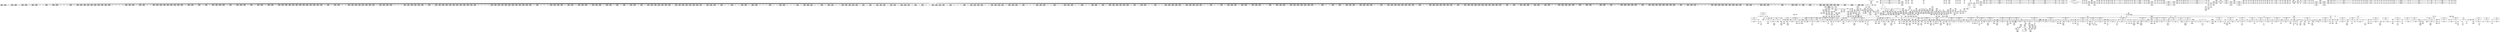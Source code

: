 digraph {
	CE0x42acc70 [shape=record,shape=Mrecord,label="{CE0x42acc70|i64*_getelementptr_inbounds_(_4_x_i64_,_4_x_i64_*___llvm_gcov_ctr128,_i64_0,_i64_1)|*Constant*|*SummSource*}"]
	CE0x42892a0 [shape=record,shape=Mrecord,label="{CE0x42892a0|GLOBAL:_task_sid|*Constant*}"]
	CE0x42fb3f0 [shape=record,shape=Mrecord,label="{CE0x42fb3f0|2472:_%struct.cred*,_:_CRE_2920,2921_}"]
	CE0x42df8d0 [shape=record,shape=Mrecord,label="{CE0x42df8d0|2472:_%struct.cred*,_:_CRE_448,456_|*MultipleSource*|Function::task_sid&Arg::task::|Function::current_has_perm&Arg::tsk::|Function::selinux_task_getioprio&Arg::p::|security/selinux/hooks.c,208}"]
	CE0x432ce70 [shape=record,shape=Mrecord,label="{CE0x432ce70|task_sid:_tmp25|security/selinux/hooks.c,208|*SummSink*}"]
	CE0x43bcab0 [shape=record,shape=Mrecord,label="{CE0x43bcab0|__rcu_read_unlock:_tmp4|include/linux/rcupdate.h,244}"]
	CE0x42b7a50 [shape=record,shape=Mrecord,label="{CE0x42b7a50|_call_void_lockdep_rcu_suspicious(i8*_getelementptr_inbounds_(_25_x_i8_,_25_x_i8_*_.str3,_i32_0,_i32_0),_i32_218,_i8*_getelementptr_inbounds_(_45_x_i8_,_45_x_i8_*_.str12,_i32_0,_i32_0))_#10,_!dbg_!27727|security/selinux/hooks.c,218}"]
	CE0x4296890 [shape=record,shape=Mrecord,label="{CE0x4296890|current_sid:_tmp6|security/selinux/hooks.c,218|*SummSink*}"]
	CE0x42df490 [shape=record,shape=Mrecord,label="{CE0x42df490|2472:_%struct.cred*,_:_CRE_432,440_|*MultipleSource*|Function::task_sid&Arg::task::|Function::current_has_perm&Arg::tsk::|Function::selinux_task_getioprio&Arg::p::|security/selinux/hooks.c,208}"]
	CE0x42e0180 [shape=record,shape=Mrecord,label="{CE0x42e0180|2472:_%struct.cred*,_:_CRE_576,584_|*MultipleSource*|Function::task_sid&Arg::task::|Function::current_has_perm&Arg::tsk::|Function::selinux_task_getioprio&Arg::p::|security/selinux/hooks.c,208}"]
	CE0x42fca80 [shape=record,shape=Mrecord,label="{CE0x42fca80|2472:_%struct.cred*,_:_CRE_2939,2940_}"]
	CE0x43d7d60 [shape=record,shape=Mrecord,label="{CE0x43d7d60|__preempt_count_add:_tmp7|./arch/x86/include/asm/preempt.h,73}"]
	CE0x42fe960 [shape=record,shape=Mrecord,label="{CE0x42fe960|2472:_%struct.cred*,_:_CRE_2965,2966_}"]
	CE0x42ff1b0 [shape=record,shape=Mrecord,label="{CE0x42ff1b0|2472:_%struct.cred*,_:_CRE_2972,2973_}"]
	CE0x429d370 [shape=record,shape=Mrecord,label="{CE0x429d370|i64_2|*Constant*|*SummSource*}"]
	CE0x426ce60 [shape=record,shape=Mrecord,label="{CE0x426ce60|%struct.common_audit_data*_null|*Constant*|*SummSource*}"]
	CE0x42c7680 [shape=record,shape=Mrecord,label="{CE0x42c7680|i64_6|*Constant*}"]
	CE0x4394c90 [shape=record,shape=Mrecord,label="{CE0x4394c90|i64*_getelementptr_inbounds_(_4_x_i64_,_4_x_i64_*___llvm_gcov_ctr133,_i64_0,_i64_1)|*Constant*|*SummSink*}"]
	CE0x43a6ac0 [shape=record,shape=Mrecord,label="{CE0x43a6ac0|__preempt_count_sub:_entry|*SummSource*}"]
	CE0x43430c0 [shape=record,shape=Mrecord,label="{CE0x43430c0|_call_void_mcount()_#3|*SummSource*}"]
	CE0x4334b50 [shape=record,shape=Mrecord,label="{CE0x4334b50|i64*_getelementptr_inbounds_(_4_x_i64_,_4_x_i64_*___llvm_gcov_ctr130,_i64_0,_i64_3)|*Constant*|*SummSink*}"]
	CE0x429e920 [shape=record,shape=Mrecord,label="{CE0x429e920|2472:_%struct.cred*,_:_CRE_520,524_|*MultipleSource*|Function::task_sid&Arg::task::|Function::current_has_perm&Arg::tsk::|Function::selinux_task_getioprio&Arg::p::|security/selinux/hooks.c,208}"]
	CE0x4332940 [shape=record,shape=Mrecord,label="{CE0x4332940|task_sid:_tmp7|security/selinux/hooks.c,208}"]
	CE0x4287ef0 [shape=record,shape=Mrecord,label="{CE0x4287ef0|i64_3|*Constant*|*SummSource*}"]
	"CONST[source:1(input),value:2(dynamic)][purpose:{object}]"
	CE0x43d74b0 [shape=record,shape=Mrecord,label="{CE0x43d74b0|__preempt_count_add:_do.body|*SummSource*}"]
	CE0x430c7a0 [shape=record,shape=Mrecord,label="{CE0x430c7a0|2472:_%struct.cred*,_:_CRE_6328,6329_}"]
	CE0x430cec0 [shape=record,shape=Mrecord,label="{CE0x430cec0|2472:_%struct.cred*,_:_CRE_6334,6335_}"]
	CE0x434ceb0 [shape=record,shape=Mrecord,label="{CE0x434ceb0|rcu_lock_acquire:_tmp3}"]
	CE0x433f300 [shape=record,shape=Mrecord,label="{CE0x433f300|rcu_lock_release:_tmp4|include/linux/rcupdate.h,423|*SummSink*}"]
	CE0x42aed20 [shape=record,shape=Mrecord,label="{CE0x42aed20|_call_void_mcount()_#3|*SummSink*}"]
	CE0x4335cd0 [shape=record,shape=Mrecord,label="{CE0x4335cd0|rcu_lock_release:_bb|*SummSource*}"]
	CE0x4343d60 [shape=record,shape=Mrecord,label="{CE0x4343d60|_call_void_mcount()_#3|*SummSource*}"]
	CE0x435d520 [shape=record,shape=Mrecord,label="{CE0x435d520|GLOBAL:___preempt_count_add|*Constant*}"]
	CE0x4289c10 [shape=record,shape=Mrecord,label="{CE0x4289c10|task_sid:_entry|*SummSource*}"]
	CE0x435a2a0 [shape=record,shape=Mrecord,label="{CE0x435a2a0|cred_sid:_sid|security/selinux/hooks.c,197}"]
	CE0x429aeb0 [shape=record,shape=Mrecord,label="{CE0x429aeb0|task_sid:_do.body5}"]
	CE0x42b5250 [shape=record,shape=Mrecord,label="{CE0x42b5250|current_sid:_tobool|security/selinux/hooks.c,218|*SummSink*}"]
	CE0x4291a80 [shape=record,shape=Mrecord,label="{CE0x4291a80|COLLAPSED:_GCMRE___llvm_gcov_ctr136_internal_global_2_x_i64_zeroinitializer:_elem_0:default:}"]
	CE0x4288030 [shape=record,shape=Mrecord,label="{CE0x4288030|current_sid:_tmp4|security/selinux/hooks.c,218}"]
	CE0x435f900 [shape=record,shape=Mrecord,label="{CE0x435f900|i64*_getelementptr_inbounds_(_11_x_i64_,_11_x_i64_*___llvm_gcov_ctr132,_i64_0,_i64_0)|*Constant*|*SummSink*}"]
	CE0x43a66c0 [shape=record,shape=Mrecord,label="{CE0x43a66c0|__rcu_read_unlock:_tmp1}"]
	CE0x4313c30 [shape=record,shape=Mrecord,label="{CE0x4313c30|2472:_%struct.cred*,_:_CRE_6624,6632_|*MultipleSource*|Function::task_sid&Arg::task::|Function::current_has_perm&Arg::tsk::|Function::selinux_task_getioprio&Arg::p::|security/selinux/hooks.c,208}"]
	CE0x43667c0 [shape=record,shape=Mrecord,label="{CE0x43667c0|rcu_read_unlock:_tmp8|include/linux/rcupdate.h,933|*SummSource*}"]
	CE0x42efb40 [shape=record,shape=Mrecord,label="{CE0x42efb40|2472:_%struct.cred*,_:_CRE_2376,2384_|*MultipleSource*|Function::task_sid&Arg::task::|Function::current_has_perm&Arg::tsk::|Function::selinux_task_getioprio&Arg::p::|security/selinux/hooks.c,208}"]
	CE0x430fed0 [shape=record,shape=Mrecord,label="{CE0x430fed0|2472:_%struct.cred*,_:_CRE_6432,6436_|*MultipleSource*|Function::task_sid&Arg::task::|Function::current_has_perm&Arg::tsk::|Function::selinux_task_getioprio&Arg::p::|security/selinux/hooks.c,208}"]
	CE0x42d3e70 [shape=record,shape=Mrecord,label="{CE0x42d3e70|rcu_read_lock:_if.then|*SummSink*}"]
	CE0x42b0b10 [shape=record,shape=Mrecord,label="{CE0x42b0b10|rcu_read_lock:_call3|include/linux/rcupdate.h,882}"]
	CE0x4276a80 [shape=record,shape=Mrecord,label="{CE0x4276a80|i64*_getelementptr_inbounds_(_2_x_i64_,_2_x_i64_*___llvm_gcov_ctr285,_i64_0,_i64_0)|*Constant*|*SummSink*}"]
	CE0x4270400 [shape=record,shape=Mrecord,label="{CE0x4270400|task_sid:_task|Function::task_sid&Arg::task::|*SummSink*}"]
	CE0x42fef50 [shape=record,shape=Mrecord,label="{CE0x42fef50|2472:_%struct.cred*,_:_CRE_2970,2971_}"]
	CE0x43a39f0 [shape=record,shape=Mrecord,label="{CE0x43a39f0|i64*_getelementptr_inbounds_(_4_x_i64_,_4_x_i64_*___llvm_gcov_ctr133,_i64_0,_i64_3)|*Constant*}"]
	CE0x431f990 [shape=record,shape=Mrecord,label="{CE0x431f990|task_sid:_tmp17|security/selinux/hooks.c,208|*SummSource*}"]
	CE0x432ca60 [shape=record,shape=Mrecord,label="{CE0x432ca60|task_sid:_tmp25|security/selinux/hooks.c,208|*SummSource*}"]
	CE0x427d7c0 [shape=record,shape=Mrecord,label="{CE0x427d7c0|i32_218|*Constant*|*SummSink*}"]
	CE0x427b610 [shape=record,shape=Mrecord,label="{CE0x427b610|avc_has_perm:_requested|Function::avc_has_perm&Arg::requested::|*SummSink*}"]
	CE0x43a1270 [shape=record,shape=Mrecord,label="{CE0x43a1270|__preempt_count_sub:_tmp3|*SummSink*}"]
	CE0x427cd10 [shape=record,shape=Mrecord,label="{CE0x427cd10|current_sid:_tmp16|security/selinux/hooks.c,218|*SummSource*}"]
	CE0x42dbeb0 [shape=record,shape=Mrecord,label="{CE0x42dbeb0|i32_883|*Constant*|*SummSource*}"]
	CE0x4292a90 [shape=record,shape=Mrecord,label="{CE0x4292a90|i32_77|*Constant*|*SummSource*}"]
	CE0x4330580 [shape=record,shape=Mrecord,label="{CE0x4330580|get_current:_bb|*SummSource*}"]
	CE0x42ed2e0 [shape=record,shape=Mrecord,label="{CE0x42ed2e0|2472:_%struct.cred*,_:_CRE_2240,2248_|*MultipleSource*|Function::task_sid&Arg::task::|Function::current_has_perm&Arg::tsk::|Function::selinux_task_getioprio&Arg::p::|security/selinux/hooks.c,208}"]
	CE0x42ff540 [shape=record,shape=Mrecord,label="{CE0x42ff540|2472:_%struct.cred*,_:_CRE_2975,2976_}"]
	CE0x42ce420 [shape=record,shape=Mrecord,label="{CE0x42ce420|_ret_void,_!dbg_!27735|include/linux/rcupdate.h,884}"]
	CE0x433fc70 [shape=record,shape=Mrecord,label="{CE0x433fc70|rcu_lock_release:_indirectgoto}"]
	CE0x43a3260 [shape=record,shape=Mrecord,label="{CE0x43a3260|rcu_lock_release:_tmp5|include/linux/rcupdate.h,423}"]
	CE0x427dfe0 [shape=record,shape=Mrecord,label="{CE0x427dfe0|__preempt_count_sub:_tmp1}"]
	CE0x430d5e0 [shape=record,shape=Mrecord,label="{CE0x430d5e0|2472:_%struct.cred*,_:_CRE_6340,6341_}"]
	CE0x4312960 [shape=record,shape=Mrecord,label="{CE0x4312960|2472:_%struct.cred*,_:_CRE_6552,6560_|*MultipleSource*|Function::task_sid&Arg::task::|Function::current_has_perm&Arg::tsk::|Function::selinux_task_getioprio&Arg::p::|security/selinux/hooks.c,208}"]
	CE0x43325a0 [shape=record,shape=Mrecord,label="{CE0x43325a0|task_sid:_tmp6|security/selinux/hooks.c,208}"]
	CE0x439aa50 [shape=record,shape=Mrecord,label="{CE0x439aa50|i64*_getelementptr_inbounds_(_4_x_i64_,_4_x_i64_*___llvm_gcov_ctr135,_i64_0,_i64_3)|*Constant*}"]
	CE0x439a3a0 [shape=record,shape=Mrecord,label="{CE0x439a3a0|__preempt_count_add:_tmp5|./arch/x86/include/asm/preempt.h,72|*SummSink*}"]
	CE0x42b3c30 [shape=record,shape=Mrecord,label="{CE0x42b3c30|current_sid:_security|security/selinux/hooks.c,218|*SummSource*}"]
	CE0x42f7de0 [shape=record,shape=Mrecord,label="{CE0x42f7de0|2472:_%struct.cred*,_:_CRE_2808,2816_|*MultipleSource*|Function::task_sid&Arg::task::|Function::current_has_perm&Arg::tsk::|Function::selinux_task_getioprio&Arg::p::|security/selinux/hooks.c,208}"]
	CE0x42725e0 [shape=record,shape=Mrecord,label="{CE0x42725e0|i64_ptrtoint_(i8*_blockaddress(_rcu_lock_acquire,_%__here)_to_i64)|*Constant*|*SummSink*}"]
	CE0x432e2b0 [shape=record,shape=Mrecord,label="{CE0x432e2b0|task_sid:_call7|security/selinux/hooks.c,208}"]
	CE0x42e0c50 [shape=record,shape=Mrecord,label="{CE0x42e0c50|2472:_%struct.cred*,_:_CRE_616,624_|*MultipleSource*|Function::task_sid&Arg::task::|Function::current_has_perm&Arg::tsk::|Function::selinux_task_getioprio&Arg::p::|security/selinux/hooks.c,208}"]
	CE0x43105f0 [shape=record,shape=Mrecord,label="{CE0x43105f0|2472:_%struct.cred*,_:_CRE_6456,6464_|*MultipleSource*|Function::task_sid&Arg::task::|Function::current_has_perm&Arg::tsk::|Function::selinux_task_getioprio&Arg::p::|security/selinux/hooks.c,208}"]
	CE0x4398d00 [shape=record,shape=Mrecord,label="{CE0x4398d00|_call_void_asm_addl_$1,_%gs:$0_,_*m,ri,*m,_dirflag_,_fpsr_,_flags_(i32*___preempt_count,_i32_%sub,_i32*___preempt_count)_#3,_!dbg_!27717,_!srcloc_!27718|./arch/x86/include/asm/preempt.h,77|*SummSource*}"]
	CE0x429d600 [shape=record,shape=Mrecord,label="{CE0x429d600|2472:_%struct.cred*,_:_CRE_456,460_|*MultipleSource*|Function::task_sid&Arg::task::|Function::current_has_perm&Arg::tsk::|Function::selinux_task_getioprio&Arg::p::|security/selinux/hooks.c,208}"]
	CE0x4342c50 [shape=record,shape=Mrecord,label="{CE0x4342c50|__preempt_count_add:_do.body}"]
	CE0x43bec10 [shape=record,shape=Mrecord,label="{CE0x43bec10|_call_void_mcount()_#3}"]
	CE0x4335bd0 [shape=record,shape=Mrecord,label="{CE0x4335bd0|rcu_lock_release:_bb}"]
	CE0x42f1530 [shape=record,shape=Mrecord,label="{CE0x42f1530|2472:_%struct.cred*,_:_CRE_2508,2512_|*MultipleSource*|Function::task_sid&Arg::task::|Function::current_has_perm&Arg::tsk::|Function::selinux_task_getioprio&Arg::p::|security/selinux/hooks.c,208}"]
	CE0x42febc0 [shape=record,shape=Mrecord,label="{CE0x42febc0|2472:_%struct.cred*,_:_CRE_2967,2968_}"]
	CE0x4360930 [shape=record,shape=Mrecord,label="{CE0x4360930|rcu_read_unlock:_tmp14|include/linux/rcupdate.h,933}"]
	CE0x42e6a30 [shape=record,shape=Mrecord,label="{CE0x42e6a30|2472:_%struct.cred*,_:_CRE_1840,1844_|*MultipleSource*|Function::task_sid&Arg::task::|Function::current_has_perm&Arg::tsk::|Function::selinux_task_getioprio&Arg::p::|security/selinux/hooks.c,208}"]
	CE0x4357800 [shape=record,shape=Mrecord,label="{CE0x4357800|i64*_getelementptr_inbounds_(_4_x_i64_,_4_x_i64_*___llvm_gcov_ctr129,_i64_0,_i64_2)|*Constant*}"]
	CE0x4e0d2b0 [shape=record,shape=Mrecord,label="{CE0x4e0d2b0|i32_256|*Constant*|*SummSink*}"]
	CE0x427b3c0 [shape=record,shape=Mrecord,label="{CE0x427b3c0|avc_has_perm:_entry|*SummSink*}"]
	CE0x4356c40 [shape=record,shape=Mrecord,label="{CE0x4356c40|i64*_getelementptr_inbounds_(_4_x_i64_,_4_x_i64_*___llvm_gcov_ctr135,_i64_0,_i64_3)|*Constant*|*SummSource*}"]
	CE0x430bf50 [shape=record,shape=Mrecord,label="{CE0x430bf50|2472:_%struct.cred*,_:_CRE_6321,6322_}"]
	CE0x606e920 [shape=record,shape=Mrecord,label="{CE0x606e920|GLOBAL:_current_has_perm|*Constant*}"]
	CE0x4316d20 [shape=record,shape=Mrecord,label="{CE0x4316d20|2472:_%struct.cred*,_:_CRE_10592,10600_|*MultipleSource*|Function::task_sid&Arg::task::|Function::current_has_perm&Arg::tsk::|Function::selinux_task_getioprio&Arg::p::|security/selinux/hooks.c,208}"]
	CE0x42c8440 [shape=record,shape=Mrecord,label="{CE0x42c8440|rcu_read_lock:_tmp15|include/linux/rcupdate.h,882|*SummSource*}"]
	CE0x428c590 [shape=record,shape=Mrecord,label="{CE0x428c590|i32_(i32,_i32,_i16,_i32,_%struct.common_audit_data*)*_bitcast_(i32_(i32,_i32,_i16,_i32,_%struct.common_audit_data.495*)*_avc_has_perm_to_i32_(i32,_i32,_i16,_i32,_%struct.common_audit_data*)*)|*Constant*|*SummSource*}"]
	CE0x435ba90 [shape=record,shape=Mrecord,label="{CE0x435ba90|cred_sid:_tmp2|*SummSink*}"]
	CE0x42897b0 [shape=record,shape=Mrecord,label="{CE0x42897b0|GLOBAL:_task_sid|*Constant*|*SummSource*}"]
	CE0x434e1c0 [shape=record,shape=Mrecord,label="{CE0x434e1c0|GLOBAL:___llvm_gcov_ctr132|Global_var:__llvm_gcov_ctr132}"]
	CE0x42f2b30 [shape=record,shape=Mrecord,label="{CE0x42f2b30|2472:_%struct.cred*,_:_CRE_2533,2534_}"]
	CE0x426a7c0 [shape=record,shape=Mrecord,label="{CE0x426a7c0|current_sid:_call|security/selinux/hooks.c,218|*SummSource*}"]
	CE0x4293a60 [shape=record,shape=Mrecord,label="{CE0x4293a60|2472:_%struct.cred*,_:_CRE_384,392_|*MultipleSource*|Function::task_sid&Arg::task::|Function::current_has_perm&Arg::tsk::|Function::selinux_task_getioprio&Arg::p::|security/selinux/hooks.c,208}"]
	CE0x43702e0 [shape=record,shape=Mrecord,label="{CE0x43702e0|rcu_lock_release:_entry}"]
	CE0x432c8c0 [shape=record,shape=Mrecord,label="{CE0x432c8c0|task_sid:_tmp25|security/selinux/hooks.c,208}"]
	CE0x4281af0 [shape=record,shape=Mrecord,label="{CE0x4281af0|current_sid:_cred|security/selinux/hooks.c,218|*SummSource*}"]
	CE0x4323be0 [shape=record,shape=Mrecord,label="{CE0x4323be0|rcu_read_lock:_tmp9|include/linux/rcupdate.h,882}"]
	CE0x434fbc0 [shape=record,shape=Mrecord,label="{CE0x434fbc0|_call_void_asm_sideeffect_,_memory_,_dirflag_,_fpsr_,_flags_()_#3,_!dbg_!27711,_!srcloc_!27714|include/linux/rcupdate.h,244|*SummSource*}"]
	CE0x4298460 [shape=record,shape=Mrecord,label="{CE0x4298460|i64*_getelementptr_inbounds_(_11_x_i64_,_11_x_i64_*___llvm_gcov_ctr125,_i64_0,_i64_10)|*Constant*|*SummSource*}"]
	CE0x429e2c0 [shape=record,shape=Mrecord,label="{CE0x429e2c0|2472:_%struct.cred*,_:_CRE_496,504_|*MultipleSource*|Function::task_sid&Arg::task::|Function::current_has_perm&Arg::tsk::|Function::selinux_task_getioprio&Arg::p::|security/selinux/hooks.c,208}"]
	CE0x42e65a0 [shape=record,shape=Mrecord,label="{CE0x42e65a0|2472:_%struct.cred*,_:_CRE_1824,1832_|*MultipleSource*|Function::task_sid&Arg::task::|Function::current_has_perm&Arg::tsk::|Function::selinux_task_getioprio&Arg::p::|security/selinux/hooks.c,208}"]
	CE0x42e48c0 [shape=record,shape=Mrecord,label="{CE0x42e48c0|2472:_%struct.cred*,_:_CRE_704,712_|*MultipleSource*|Function::task_sid&Arg::task::|Function::current_has_perm&Arg::tsk::|Function::selinux_task_getioprio&Arg::p::|security/selinux/hooks.c,208}"]
	CE0x42cfd30 [shape=record,shape=Mrecord,label="{CE0x42cfd30|COLLAPSED:_GCMRE___llvm_gcov_ctr126_internal_global_13_x_i64_zeroinitializer:_elem_0:default:}"]
	CE0x42f2140 [shape=record,shape=Mrecord,label="{CE0x42f2140|2472:_%struct.cred*,_:_CRE_2524,2525_}"]
	CE0x42f5a40 [shape=record,shape=Mrecord,label="{CE0x42f5a40|2472:_%struct.cred*,_:_CRE_2696,2704_|*MultipleSource*|Function::task_sid&Arg::task::|Function::current_has_perm&Arg::tsk::|Function::selinux_task_getioprio&Arg::p::|security/selinux/hooks.c,208}"]
	CE0x434e850 [shape=record,shape=Mrecord,label="{CE0x434e850|rcu_read_unlock:_tmp2}"]
	CE0x435b9b0 [shape=record,shape=Mrecord,label="{CE0x435b9b0|cred_sid:_tmp2}"]
	CE0x435e8f0 [shape=record,shape=Mrecord,label="{CE0x435e8f0|rcu_read_unlock:_tmp4|include/linux/rcupdate.h,933|*SummSink*}"]
	CE0x43015b0 [shape=record,shape=Mrecord,label="{CE0x43015b0|2472:_%struct.cred*,_:_CRE_3088,3096_|*MultipleSource*|Function::task_sid&Arg::task::|Function::current_has_perm&Arg::tsk::|Function::selinux_task_getioprio&Arg::p::|security/selinux/hooks.c,208}"]
	CE0x4288260 [shape=record,shape=Mrecord,label="{CE0x4288260|current_sid:_tmp5|security/selinux/hooks.c,218}"]
	CE0x43a5a30 [shape=record,shape=Mrecord,label="{CE0x43a5a30|_call_void_lock_acquire(%struct.lockdep_map*_%map,_i32_0,_i32_0,_i32_2,_i32_0,_%struct.lockdep_map*_null,_i64_ptrtoint_(i8*_blockaddress(_rcu_lock_acquire,_%__here)_to_i64))_#10,_!dbg_!27716|include/linux/rcupdate.h,418}"]
	CE0x42fdeb0 [shape=record,shape=Mrecord,label="{CE0x42fdeb0|2472:_%struct.cred*,_:_CRE_2956,2957_}"]
	CE0x42b4170 [shape=record,shape=Mrecord,label="{CE0x42b4170|current_sid:_tmp22|security/selinux/hooks.c,218}"]
	CE0x42f5320 [shape=record,shape=Mrecord,label="{CE0x42f5320|2472:_%struct.cred*,_:_CRE_2680,2688_|*MultipleSource*|Function::task_sid&Arg::task::|Function::current_has_perm&Arg::tsk::|Function::selinux_task_getioprio&Arg::p::|security/selinux/hooks.c,208}"]
	CE0x4279120 [shape=record,shape=Mrecord,label="{CE0x4279120|current_sid:_tmp2|*SummSink*}"]
	CE0x429d820 [shape=record,shape=Mrecord,label="{CE0x429d820|2472:_%struct.cred*,_:_CRE_460,464_|*MultipleSource*|Function::task_sid&Arg::task::|Function::current_has_perm&Arg::tsk::|Function::selinux_task_getioprio&Arg::p::|security/selinux/hooks.c,208}"]
	CE0x43585c0 [shape=record,shape=Mrecord,label="{CE0x43585c0|i64*_getelementptr_inbounds_(_11_x_i64_,_11_x_i64_*___llvm_gcov_ctr127,_i64_0,_i64_10)|*Constant*|*SummSource*}"]
	CE0x4360a60 [shape=record,shape=Mrecord,label="{CE0x4360a60|rcu_read_unlock:_tmp14|include/linux/rcupdate.h,933|*SummSource*}"]
	CE0x428f860 [shape=record,shape=Mrecord,label="{CE0x428f860|current_sid:_tmp3|*SummSource*}"]
	CE0x4331e00 [shape=record,shape=Mrecord,label="{CE0x4331e00|GLOBAL:___llvm_gcov_ctr126|Global_var:__llvm_gcov_ctr126|*SummSource*}"]
	CE0x4271290 [shape=record,shape=Mrecord,label="{CE0x4271290|2472:_%struct.cred*,_:_CRE_695,696_}"]
	CE0x427d9b0 [shape=record,shape=Mrecord,label="{CE0x427d9b0|i8*_getelementptr_inbounds_(_45_x_i8_,_45_x_i8_*_.str12,_i32_0,_i32_0)|*Constant*}"]
	CE0x4294c00 [shape=record,shape=Mrecord,label="{CE0x4294c00|task_sid:_do.body|*SummSink*}"]
	CE0x42dc840 [shape=record,shape=Mrecord,label="{CE0x42dc840|i8*_getelementptr_inbounds_(_42_x_i8_,_42_x_i8_*_.str46,_i32_0,_i32_0)|*Constant*|*SummSink*}"]
	CE0x426cfb0 [shape=record,shape=Mrecord,label="{CE0x426cfb0|%struct.common_audit_data*_null|*Constant*|*SummSink*}"]
	CE0x42807f0 [shape=record,shape=Mrecord,label="{CE0x42807f0|current_sid:_call4|security/selinux/hooks.c,218|*SummSink*}"]
	CE0x42d23b0 [shape=record,shape=Mrecord,label="{CE0x42d23b0|2472:_%struct.cred*,_:_CRE_160,164_|*MultipleSource*|Function::task_sid&Arg::task::|Function::current_has_perm&Arg::tsk::|Function::selinux_task_getioprio&Arg::p::|security/selinux/hooks.c,208}"]
	CE0x4359480 [shape=record,shape=Mrecord,label="{CE0x4359480|cred_sid:_bb|*SummSource*}"]
	CE0x42ed7a0 [shape=record,shape=Mrecord,label="{CE0x42ed7a0|2472:_%struct.cred*,_:_CRE_2256,2264_|*MultipleSource*|Function::task_sid&Arg::task::|Function::current_has_perm&Arg::tsk::|Function::selinux_task_getioprio&Arg::p::|security/selinux/hooks.c,208}"]
	CE0x4363da0 [shape=record,shape=Mrecord,label="{CE0x4363da0|__rcu_read_unlock:_tmp3}"]
	CE0x42fd660 [shape=record,shape=Mrecord,label="{CE0x42fd660|2472:_%struct.cred*,_:_CRE_2949,2950_}"]
	CE0x42b7ac0 [shape=record,shape=Mrecord,label="{CE0x42b7ac0|_call_void_lockdep_rcu_suspicious(i8*_getelementptr_inbounds_(_25_x_i8_,_25_x_i8_*_.str3,_i32_0,_i32_0),_i32_218,_i8*_getelementptr_inbounds_(_45_x_i8_,_45_x_i8_*_.str12,_i32_0,_i32_0))_#10,_!dbg_!27727|security/selinux/hooks.c,218|*SummSource*}"]
	CE0x42e4530 [shape=record,shape=Mrecord,label="{CE0x42e4530|2472:_%struct.cred*,_:_CRE_701,702_}"]
	CE0x4358750 [shape=record,shape=Mrecord,label="{CE0x4358750|rcu_read_lock:_tmp22|include/linux/rcupdate.h,884|*SummSink*}"]
	CE0x43a4c90 [shape=record,shape=Mrecord,label="{CE0x43a4c90|void_(i32*,_i32,_i32*)*_asm_addl_$1,_%gs:$0_,_*m,ri,*m,_dirflag_,_fpsr_,_flags_}"]
	CE0x435ad00 [shape=record,shape=Mrecord,label="{CE0x435ad00|__rcu_read_lock:_tmp6|include/linux/rcupdate.h,240|*SummSink*}"]
	CE0x42e20c0 [shape=record,shape=Mrecord,label="{CE0x42e20c0|2472:_%struct.cred*,_:_CRE_672,680_|*MultipleSource*|Function::task_sid&Arg::task::|Function::current_has_perm&Arg::tsk::|Function::selinux_task_getioprio&Arg::p::|security/selinux/hooks.c,208}"]
	CE0x430e090 [shape=record,shape=Mrecord,label="{CE0x430e090|2472:_%struct.cred*,_:_CRE_6349,6350_}"]
	CE0x4296780 [shape=record,shape=Mrecord,label="{CE0x4296780|current_sid:_tmp6|security/selinux/hooks.c,218|*SummSource*}"]
	CE0x42af520 [shape=record,shape=Mrecord,label="{CE0x42af520|current_sid:_tmp23|security/selinux/hooks.c,218}"]
	CE0x4305860 [shape=record,shape=Mrecord,label="{CE0x4305860|2472:_%struct.cred*,_:_CRE_5952,5960_|*MultipleSource*|Function::task_sid&Arg::task::|Function::current_has_perm&Arg::tsk::|Function::selinux_task_getioprio&Arg::p::|security/selinux/hooks.c,208}"]
	CE0x435d280 [shape=record,shape=Mrecord,label="{CE0x435d280|_call_void_mcount()_#3|*SummSource*}"]
	CE0x42cc480 [shape=record,shape=Mrecord,label="{CE0x42cc480|_call_void_mcount()_#3}"]
	CE0x429ce60 [shape=record,shape=Mrecord,label="{CE0x429ce60|i64_5|*Constant*|*SummSink*}"]
	CE0x42852e0 [shape=record,shape=Mrecord,label="{CE0x42852e0|_call_void_mcount()_#3|*SummSource*}"]
	CE0x42e3c20 [shape=record,shape=Mrecord,label="{CE0x42e3c20|i32_208|*Constant*|*SummSource*}"]
	CE0x43412f0 [shape=record,shape=Mrecord,label="{CE0x43412f0|__preempt_count_add:_tmp2|*SummSource*}"]
	CE0x42eb3d0 [shape=record,shape=Mrecord,label="{CE0x42eb3d0|2472:_%struct.cred*,_:_CRE_2076,2080_|*MultipleSource*|Function::task_sid&Arg::task::|Function::current_has_perm&Arg::tsk::|Function::selinux_task_getioprio&Arg::p::|security/selinux/hooks.c,208}"]
	CE0x42d4140 [shape=record,shape=Mrecord,label="{CE0x42d4140|rcu_lock_acquire:_map|Function::rcu_lock_acquire&Arg::map::|*SummSink*}"]
	CE0x42ff2e0 [shape=record,shape=Mrecord,label="{CE0x42ff2e0|2472:_%struct.cred*,_:_CRE_2973,2974_}"]
	CE0x43600f0 [shape=record,shape=Mrecord,label="{CE0x43600f0|rcu_read_unlock:_if.end|*SummSource*}"]
	CE0x430bcf0 [shape=record,shape=Mrecord,label="{CE0x430bcf0|2472:_%struct.cred*,_:_CRE_6319,6320_}"]
	CE0x432d790 [shape=record,shape=Mrecord,label="{CE0x432d790|i64*_getelementptr_inbounds_(_13_x_i64_,_13_x_i64_*___llvm_gcov_ctr126,_i64_0,_i64_12)|*Constant*|*SummSink*}"]
	CE0x42c6db0 [shape=record,shape=Mrecord,label="{CE0x42c6db0|rcu_read_unlock:_tmp12|include/linux/rcupdate.h,933|*SummSource*}"]
	CE0x43e6840 [shape=record,shape=Mrecord,label="{CE0x43e6840|__preempt_count_add:_tmp4|./arch/x86/include/asm/preempt.h,72}"]
	CE0x43a6e00 [shape=record,shape=Mrecord,label="{CE0x43a6e00|rcu_lock_release:_tmp2}"]
	CE0x4292150 [shape=record,shape=Mrecord,label="{CE0x4292150|GLOBAL:_rcu_lock_map|Global_var:rcu_lock_map|*SummSource*}"]
	CE0x42fe240 [shape=record,shape=Mrecord,label="{CE0x42fe240|2472:_%struct.cred*,_:_CRE_2959,2960_}"]
	CE0x43a4130 [shape=record,shape=Mrecord,label="{CE0x43a4130|GLOBAL:_lock_release|*Constant*|*SummSink*}"]
	CE0x42975e0 [shape=record,shape=Mrecord,label="{CE0x42975e0|i64*_getelementptr_inbounds_(_11_x_i64_,_11_x_i64_*___llvm_gcov_ctr125,_i64_0,_i64_0)|*Constant*|*SummSink*}"]
	CE0x434d760 [shape=record,shape=Mrecord,label="{CE0x434d760|__rcu_read_unlock:_tmp|*SummSink*}"]
	CE0x435a9e0 [shape=record,shape=Mrecord,label="{CE0x435a9e0|rcu_read_unlock:_land.lhs.true2|*SummSink*}"]
	CE0x42716e0 [shape=record,shape=Mrecord,label="{CE0x42716e0|_ret_i32_%call7,_!dbg_!27749|security/selinux/hooks.c,210|*SummSource*}"]
	CE0x4362410 [shape=record,shape=Mrecord,label="{CE0x4362410|rcu_read_unlock:_if.then|*SummSink*}"]
	CE0x42ea7f0 [shape=record,shape=Mrecord,label="{CE0x42ea7f0|2472:_%struct.cred*,_:_CRE_2048,2052_|*MultipleSource*|Function::task_sid&Arg::task::|Function::current_has_perm&Arg::tsk::|Function::selinux_task_getioprio&Arg::p::|security/selinux/hooks.c,208}"]
	CE0x42f2c60 [shape=record,shape=Mrecord,label="{CE0x42f2c60|2472:_%struct.cred*,_:_CRE_2534,2535_}"]
	CE0x4334340 [shape=record,shape=Mrecord,label="{CE0x4334340|__rcu_read_lock:_do.end|*SummSink*}"]
	CE0x432b610 [shape=record,shape=Mrecord,label="{CE0x432b610|task_sid:_tmp24|security/selinux/hooks.c,208|*SummSource*}"]
	CE0x428d4c0 [shape=record,shape=Mrecord,label="{CE0x428d4c0|GLOBAL:_current_sid|*Constant*}"]
	CE0x42d51f0 [shape=record,shape=Mrecord,label="{CE0x42d51f0|task_sid:_bb|*SummSink*}"]
	CE0x4314d00 [shape=record,shape=Mrecord,label="{CE0x4314d00|2472:_%struct.cred*,_:_CRE_6664,6668_|*MultipleSource*|Function::task_sid&Arg::task::|Function::current_has_perm&Arg::tsk::|Function::selinux_task_getioprio&Arg::p::|security/selinux/hooks.c,208}"]
	CE0x42b25e0 [shape=record,shape=Mrecord,label="{CE0x42b25e0|GLOBAL:___rcu_read_lock|*Constant*|*SummSink*}"]
	CE0x42adc50 [shape=record,shape=Mrecord,label="{CE0x42adc50|2472:_%struct.cred*,_:_CRE_272,280_|*MultipleSource*|Function::task_sid&Arg::task::|Function::current_has_perm&Arg::tsk::|Function::selinux_task_getioprio&Arg::p::|security/selinux/hooks.c,208}"]
	CE0x42819f0 [shape=record,shape=Mrecord,label="{CE0x42819f0|i32_1|*Constant*|*SummSink*}"]
	CE0x435fab0 [shape=record,shape=Mrecord,label="{CE0x435fab0|rcu_read_unlock:_land.lhs.true|*SummSource*}"]
	CE0x4318a80 [shape=record,shape=Mrecord,label="{CE0x4318a80|task_sid:_tmp11|security/selinux/hooks.c,208}"]
	CE0x4305110 [shape=record,shape=Mrecord,label="{CE0x4305110|2472:_%struct.cred*,_:_CRE_5928,5936_|*MultipleSource*|Function::task_sid&Arg::task::|Function::current_has_perm&Arg::tsk::|Function::selinux_task_getioprio&Arg::p::|security/selinux/hooks.c,208}"]
	CE0x435a490 [shape=record,shape=Mrecord,label="{CE0x435a490|cred_sid:_sid|security/selinux/hooks.c,197|*SummSink*}"]
	CE0x42b5940 [shape=record,shape=Mrecord,label="{CE0x42b5940|get_current:_tmp}"]
	CE0x42d7450 [shape=record,shape=Mrecord,label="{CE0x42d7450|%struct.task_struct*_(%struct.task_struct**)*_asm_movq_%gs:$_1:P_,$0_,_r,im,_dirflag_,_fpsr_,_flags_}"]
	CE0x4321c00 [shape=record,shape=Mrecord,label="{CE0x4321c00|rcu_read_lock:_tmp7|include/linux/rcupdate.h,882}"]
	CE0x4290b80 [shape=record,shape=Mrecord,label="{CE0x4290b80|i1_true|*Constant*}"]
	CE0x42d20c0 [shape=record,shape=Mrecord,label="{CE0x42d20c0|2472:_%struct.cred*,_:_CRE_152,160_|*MultipleSource*|Function::task_sid&Arg::task::|Function::current_has_perm&Arg::tsk::|Function::selinux_task_getioprio&Arg::p::|security/selinux/hooks.c,208}"]
	CE0x4282060 [shape=record,shape=Mrecord,label="{CE0x4282060|i32_1|*Constant*|*SummSource*}"]
	CE0x42d1340 [shape=record,shape=Mrecord,label="{CE0x42d1340|rcu_lock_acquire:_map|Function::rcu_lock_acquire&Arg::map::|*SummSource*}"]
	CE0x4364700 [shape=record,shape=Mrecord,label="{CE0x4364700|__preempt_count_sub:_tmp6|./arch/x86/include/asm/preempt.h,78}"]
	CE0x436c5b0 [shape=record,shape=Mrecord,label="{CE0x436c5b0|i32_934|*Constant*|*SummSource*}"]
	CE0x42825d0 [shape=record,shape=Mrecord,label="{CE0x42825d0|GLOBAL:___llvm_gcov_ctr127|Global_var:__llvm_gcov_ctr127}"]
	CE0x431a9a0 [shape=record,shape=Mrecord,label="{CE0x431a9a0|task_sid:_tmp14|security/selinux/hooks.c,208}"]
	CE0x4281650 [shape=record,shape=Mrecord,label="{CE0x4281650|i32_78|*Constant*}"]
	CE0x432d6e0 [shape=record,shape=Mrecord,label="{CE0x432d6e0|i64*_getelementptr_inbounds_(_13_x_i64_,_13_x_i64_*___llvm_gcov_ctr126,_i64_0,_i64_12)|*Constant*|*SummSource*}"]
	"CONST[source:0(mediator),value:0(static)][purpose:{operation}]"
	CE0x4366400 [shape=record,shape=Mrecord,label="{CE0x4366400|i64*_getelementptr_inbounds_(_4_x_i64_,_4_x_i64_*___llvm_gcov_ctr133,_i64_0,_i64_0)|*Constant*}"]
	CE0x4301f30 [shape=record,shape=Mrecord,label="{CE0x4301f30|2472:_%struct.cred*,_:_CRE_3112,3116_|*MultipleSource*|Function::task_sid&Arg::task::|Function::current_has_perm&Arg::tsk::|Function::selinux_task_getioprio&Arg::p::|security/selinux/hooks.c,208}"]
	CE0x427b920 [shape=record,shape=Mrecord,label="{CE0x427b920|avc_has_perm:_ssid|Function::avc_has_perm&Arg::ssid::}"]
	CE0x434e930 [shape=record,shape=Mrecord,label="{CE0x434e930|rcu_read_unlock:_tmp2|*SummSink*}"]
	CE0x4277bb0 [shape=record,shape=Mrecord,label="{CE0x4277bb0|selinux_task_getioprio:_tmp|*SummSource*}"]
	CE0x43ac3e0 [shape=record,shape=Mrecord,label="{CE0x43ac3e0|__preempt_count_sub:_sub|./arch/x86/include/asm/preempt.h,77|*SummSource*}"]
	CE0x42da060 [shape=record,shape=Mrecord,label="{CE0x42da060|rcu_read_lock:_tmp15|include/linux/rcupdate.h,882|*SummSink*}"]
	CE0x43a33d0 [shape=record,shape=Mrecord,label="{CE0x43a33d0|rcu_lock_release:_tmp5|include/linux/rcupdate.h,423|*SummSource*}"]
	CE0x42cd260 [shape=record,shape=Mrecord,label="{CE0x42cd260|2472:_%struct.cred*,_:_CRE_312,320_|*MultipleSource*|Function::task_sid&Arg::task::|Function::current_has_perm&Arg::tsk::|Function::selinux_task_getioprio&Arg::p::|security/selinux/hooks.c,208}"]
	CE0x5dc00f0 [shape=record,shape=Mrecord,label="{CE0x5dc00f0|current_has_perm:_entry}"]
	CE0x42eaa50 [shape=record,shape=Mrecord,label="{CE0x42eaa50|2472:_%struct.cred*,_:_CRE_2052,2056_|*MultipleSource*|Function::task_sid&Arg::task::|Function::current_has_perm&Arg::tsk::|Function::selinux_task_getioprio&Arg::p::|security/selinux/hooks.c,208}"]
	CE0x4318660 [shape=record,shape=Mrecord,label="{CE0x4318660|task_sid:_tmp10|security/selinux/hooks.c,208|*SummSource*}"]
	CE0x42ca130 [shape=record,shape=Mrecord,label="{CE0x42ca130|get_current:_tmp1}"]
	CE0x4364030 [shape=record,shape=Mrecord,label="{CE0x4364030|rcu_read_unlock:_tmp8|include/linux/rcupdate.h,933|*SummSink*}"]
	CE0x42c77f0 [shape=record,shape=Mrecord,label="{CE0x42c77f0|rcu_read_lock:_tmp13|include/linux/rcupdate.h,882}"]
	CE0x426ee40 [shape=record,shape=Mrecord,label="{CE0x426ee40|i64*_getelementptr_inbounds_(_2_x_i64_,_2_x_i64_*___llvm_gcov_ctr285,_i64_0,_i64_1)|*Constant*|*SummSource*}"]
	CE0x435f0d0 [shape=record,shape=Mrecord,label="{CE0x435f0d0|i64*_getelementptr_inbounds_(_11_x_i64_,_11_x_i64_*___llvm_gcov_ctr132,_i64_0,_i64_0)|*Constant*|*SummSource*}"]
	CE0x4369bf0 [shape=record,shape=Mrecord,label="{CE0x4369bf0|rcu_read_unlock:_tmp17|include/linux/rcupdate.h,933|*SummSink*}"]
	CE0x42dbe40 [shape=record,shape=Mrecord,label="{CE0x42dbe40|i32_883|*Constant*}"]
	CE0x4318f10 [shape=record,shape=Mrecord,label="{CE0x4318f10|task_sid:_tmp12|security/selinux/hooks.c,208}"]
	CE0x4365c30 [shape=record,shape=Mrecord,label="{CE0x4365c30|__rcu_read_unlock:_tmp5|include/linux/rcupdate.h,244}"]
	CE0x42ff670 [shape=record,shape=Mrecord,label="{CE0x42ff670|2472:_%struct.cred*,_:_CRE_2976,2980_|*MultipleSource*|Function::task_sid&Arg::task::|Function::current_has_perm&Arg::tsk::|Function::selinux_task_getioprio&Arg::p::|security/selinux/hooks.c,208}"]
	CE0x4277680 [shape=record,shape=Mrecord,label="{CE0x4277680|selinux_task_getioprio:_p|Function::selinux_task_getioprio&Arg::p::}"]
	CE0x431a510 [shape=record,shape=Mrecord,label="{CE0x431a510|i64_7|*Constant*|*SummSource*}"]
	CE0x43d8040 [shape=record,shape=Mrecord,label="{CE0x43d8040|__preempt_count_add:_tmp1|*SummSource*}"]
	CE0x43a60d0 [shape=record,shape=Mrecord,label="{CE0x43a60d0|i64*_getelementptr_inbounds_(_4_x_i64_,_4_x_i64_*___llvm_gcov_ctr128,_i64_0,_i64_0)|*Constant*|*SummSink*}"]
	CE0x42d3960 [shape=record,shape=Mrecord,label="{CE0x42d3960|rcu_read_unlock:_tmp16|include/linux/rcupdate.h,933}"]
	CE0x4399340 [shape=record,shape=Mrecord,label="{CE0x4399340|i64*_getelementptr_inbounds_(_4_x_i64_,_4_x_i64_*___llvm_gcov_ctr134,_i64_0,_i64_3)|*Constant*|*SummSink*}"]
	CE0x428f2c0 [shape=record,shape=Mrecord,label="{CE0x428f2c0|current_has_perm:_tmp|*SummSink*}"]
	CE0x439bc60 [shape=record,shape=Mrecord,label="{CE0x439bc60|__preempt_count_sub:_tmp2}"]
	CE0x42cf2c0 [shape=record,shape=Mrecord,label="{CE0x42cf2c0|2472:_%struct.cred*,_:_CRE_16,20_|*MultipleSource*|Function::task_sid&Arg::task::|Function::current_has_perm&Arg::tsk::|Function::selinux_task_getioprio&Arg::p::|security/selinux/hooks.c,208}"]
	CE0x43691e0 [shape=record,shape=Mrecord,label="{CE0x43691e0|i64*_getelementptr_inbounds_(_11_x_i64_,_11_x_i64_*___llvm_gcov_ctr132,_i64_0,_i64_8)|*Constant*|*SummSource*}"]
	CE0x42cc5a0 [shape=record,shape=Mrecord,label="{CE0x42cc5a0|i64*_getelementptr_inbounds_(_13_x_i64_,_13_x_i64_*___llvm_gcov_ctr126,_i64_0,_i64_1)|*Constant*|*SummSink*}"]
	CE0x42b4f70 [shape=record,shape=Mrecord,label="{CE0x42b4f70|task_sid:_do.end6|*SummSink*}"]
	CE0x43592e0 [shape=record,shape=Mrecord,label="{CE0x43592e0|i64*_getelementptr_inbounds_(_2_x_i64_,_2_x_i64_*___llvm_gcov_ctr131,_i64_0,_i64_0)|*Constant*|*SummSink*}"]
	CE0x4369960 [shape=record,shape=Mrecord,label="{CE0x4369960|rcu_read_unlock:_tmp17|include/linux/rcupdate.h,933|*SummSource*}"]
	CE0x42aec60 [shape=record,shape=Mrecord,label="{CE0x42aec60|_call_void_mcount()_#3|*SummSource*}"]
	CE0x4360f70 [shape=record,shape=Mrecord,label="{CE0x4360f70|__preempt_count_add:_entry}"]
	CE0x435adf0 [shape=record,shape=Mrecord,label="{CE0x435adf0|__rcu_read_lock:_tmp7|include/linux/rcupdate.h,240|*SummSink*}"]
	CE0x4304eb0 [shape=record,shape=Mrecord,label="{CE0x4304eb0|2472:_%struct.cred*,_:_CRE_5920,5928_|*MultipleSource*|Function::task_sid&Arg::task::|Function::current_has_perm&Arg::tsk::|Function::selinux_task_getioprio&Arg::p::|security/selinux/hooks.c,208}"]
	CE0x42e4300 [shape=record,shape=Mrecord,label="{CE0x42e4300|2472:_%struct.cred*,_:_CRE_699,700_}"]
	CE0x42fe700 [shape=record,shape=Mrecord,label="{CE0x42fe700|2472:_%struct.cred*,_:_CRE_2963,2964_}"]
	CE0x4370af0 [shape=record,shape=Mrecord,label="{CE0x4370af0|GLOBAL:___rcu_read_unlock|*Constant*}"]
	CE0x430be20 [shape=record,shape=Mrecord,label="{CE0x430be20|2472:_%struct.cred*,_:_CRE_6320,6321_}"]
	CE0x435f6d0 [shape=record,shape=Mrecord,label="{CE0x435f6d0|_call_void_asm_sideeffect_,_memory_,_dirflag_,_fpsr_,_flags_()_#3,_!dbg_!27714,_!srcloc_!27715|include/linux/rcupdate.h,239}"]
	CE0x42afc40 [shape=record,shape=Mrecord,label="{CE0x42afc40|i32_1|*Constant*}"]
	CE0x42c6f20 [shape=record,shape=Mrecord,label="{CE0x42c6f20|rcu_read_unlock:_tmp12|include/linux/rcupdate.h,933|*SummSink*}"]
	CE0x427cfd0 [shape=record,shape=Mrecord,label="{CE0x427cfd0|%struct.common_audit_data*_null|*Constant*}"]
	CE0x430d120 [shape=record,shape=Mrecord,label="{CE0x430d120|2472:_%struct.cred*,_:_CRE_6336,6337_}"]
	CE0x4310ce0 [shape=record,shape=Mrecord,label="{CE0x4310ce0|2472:_%struct.cred*,_:_CRE_6474,6476_|*MultipleSource*|Function::task_sid&Arg::task::|Function::current_has_perm&Arg::tsk::|Function::selinux_task_getioprio&Arg::p::|security/selinux/hooks.c,208}"]
	CE0x4304530 [shape=record,shape=Mrecord,label="{CE0x4304530|2472:_%struct.cred*,_:_CRE_5888,5896_|*MultipleSource*|Function::task_sid&Arg::task::|Function::current_has_perm&Arg::tsk::|Function::selinux_task_getioprio&Arg::p::|security/selinux/hooks.c,208}"]
	CE0x427d480 [shape=record,shape=Mrecord,label="{CE0x427d480|i32_218|*Constant*|*SummSource*}"]
	CE0x4332110 [shape=record,shape=Mrecord,label="{CE0x4332110|GLOBAL:___llvm_gcov_ctr126|Global_var:__llvm_gcov_ctr126}"]
	CE0x42e1060 [shape=record,shape=Mrecord,label="{CE0x42e1060|2472:_%struct.cred*,_:_CRE_632,640_|*MultipleSource*|Function::task_sid&Arg::task::|Function::current_has_perm&Arg::tsk::|Function::selinux_task_getioprio&Arg::p::|security/selinux/hooks.c,208}"]
	CE0x43aa3a0 [shape=record,shape=Mrecord,label="{CE0x43aa3a0|__preempt_count_add:_tmp6|./arch/x86/include/asm/preempt.h,73|*SummSource*}"]
	CE0x430b830 [shape=record,shape=Mrecord,label="{CE0x430b830|2472:_%struct.cred*,_:_CRE_6315,6316_}"]
	CE0x42d9c60 [shape=record,shape=Mrecord,label="{CE0x42d9c60|COLLAPSED:_GCMRE___llvm_gcov_ctr131_internal_global_2_x_i64_zeroinitializer:_elem_0:default:}"]
	CE0x4312e20 [shape=record,shape=Mrecord,label="{CE0x4312e20|2472:_%struct.cred*,_:_CRE_6568,6576_|*MultipleSource*|Function::task_sid&Arg::task::|Function::current_has_perm&Arg::tsk::|Function::selinux_task_getioprio&Arg::p::|security/selinux/hooks.c,208}"]
	CE0x43a6760 [shape=record,shape=Mrecord,label="{CE0x43a6760|__rcu_read_lock:_bb|*SummSource*}"]
	CE0x42d69e0 [shape=record,shape=Mrecord,label="{CE0x42d69e0|task_sid:_land.lhs.true|*SummSink*}"]
	CE0x43a6550 [shape=record,shape=Mrecord,label="{CE0x43a6550|__rcu_read_lock:_bb}"]
	CE0x42b4520 [shape=record,shape=Mrecord,label="{CE0x42b4520|2472:_%struct.cred*,_:_CRE_136,144_|*MultipleSource*|Function::task_sid&Arg::task::|Function::current_has_perm&Arg::tsk::|Function::selinux_task_getioprio&Arg::p::|security/selinux/hooks.c,208}"]
	CE0x42e2fb0 [shape=record,shape=Mrecord,label="{CE0x42e2fb0|task_sid:_tmp19|security/selinux/hooks.c,208}"]
	CE0x4270d80 [shape=record,shape=Mrecord,label="{CE0x4270d80|2472:_%struct.cred*,_:_CRE_690,691_}"]
	CE0x4362be0 [shape=record,shape=Mrecord,label="{CE0x4362be0|GLOBAL:___llvm_gcov_ctr132|Global_var:__llvm_gcov_ctr132|*SummSink*}"]
	CE0x4281980 [shape=record,shape=Mrecord,label="{CE0x4281980|current_sid:_cred|security/selinux/hooks.c,218}"]
	CE0x432d870 [shape=record,shape=Mrecord,label="{CE0x432d870|_call_void_rcu_read_unlock()_#10,_!dbg_!27748|security/selinux/hooks.c,209|*SummSink*}"]
	CE0x42787e0 [shape=record,shape=Mrecord,label="{CE0x42787e0|current_sid:_tmp8|security/selinux/hooks.c,218}"]
	CE0x43a2d10 [shape=record,shape=Mrecord,label="{CE0x43a2d10|__rcu_read_unlock:_do.end|*SummSink*}"]
	CE0x42fc360 [shape=record,shape=Mrecord,label="{CE0x42fc360|2472:_%struct.cred*,_:_CRE_2933,2934_}"]
	CE0x42e0e40 [shape=record,shape=Mrecord,label="{CE0x42e0e40|2472:_%struct.cred*,_:_CRE_624,632_|*MultipleSource*|Function::task_sid&Arg::task::|Function::current_has_perm&Arg::tsk::|Function::selinux_task_getioprio&Arg::p::|security/selinux/hooks.c,208}"]
	CE0x42f4e60 [shape=record,shape=Mrecord,label="{CE0x42f4e60|2472:_%struct.cred*,_:_CRE_2664,2672_|*MultipleSource*|Function::task_sid&Arg::task::|Function::current_has_perm&Arg::tsk::|Function::selinux_task_getioprio&Arg::p::|security/selinux/hooks.c,208}"]
	CE0x439bcd0 [shape=record,shape=Mrecord,label="{CE0x439bcd0|__preempt_count_sub:_tmp2|*SummSource*}"]
	CE0x42d0b10 [shape=record,shape=Mrecord,label="{CE0x42d0b10|2472:_%struct.cred*,_:_CRE_192,200_|*MultipleSource*|Function::task_sid&Arg::task::|Function::current_has_perm&Arg::tsk::|Function::selinux_task_getioprio&Arg::p::|security/selinux/hooks.c,208}"]
	CE0x43c2a80 [shape=record,shape=Mrecord,label="{CE0x43c2a80|__preempt_count_add:_do.end|*SummSink*}"]
	CE0x42e0a30 [shape=record,shape=Mrecord,label="{CE0x42e0a30|2472:_%struct.cred*,_:_CRE_608,616_|*MultipleSource*|Function::task_sid&Arg::task::|Function::current_has_perm&Arg::tsk::|Function::selinux_task_getioprio&Arg::p::|security/selinux/hooks.c,208}"]
	CE0x42f4280 [shape=record,shape=Mrecord,label="{CE0x42f4280|2472:_%struct.cred*,_:_CRE_2600,2608_|*MultipleSource*|Function::task_sid&Arg::task::|Function::current_has_perm&Arg::tsk::|Function::selinux_task_getioprio&Arg::p::|security/selinux/hooks.c,208}"]
	CE0x4308320 [shape=record,shape=Mrecord,label="{CE0x4308320|2472:_%struct.cred*,_:_CRE_6216,6224_|*MultipleSource*|Function::task_sid&Arg::task::|Function::current_has_perm&Arg::tsk::|Function::selinux_task_getioprio&Arg::p::|security/selinux/hooks.c,208}"]
	CE0x4304c50 [shape=record,shape=Mrecord,label="{CE0x4304c50|2472:_%struct.cred*,_:_CRE_5912,5920_|*MultipleSource*|Function::task_sid&Arg::task::|Function::current_has_perm&Arg::tsk::|Function::selinux_task_getioprio&Arg::p::|security/selinux/hooks.c,208}"]
	CE0x4265060 [shape=record,shape=Mrecord,label="{CE0x4265060|current_sid:_if.end|*SummSource*}"]
	CE0x43e4620 [shape=record,shape=Mrecord,label="{CE0x43e4620|i64*_getelementptr_inbounds_(_4_x_i64_,_4_x_i64_*___llvm_gcov_ctr135,_i64_0,_i64_0)|*Constant*}"]
	CE0x434f7f0 [shape=record,shape=Mrecord,label="{CE0x434f7f0|rcu_read_unlock:_land.lhs.true|*SummSink*}"]
	CE0x43655a0 [shape=record,shape=Mrecord,label="{CE0x43655a0|__preempt_count_add:_val|Function::__preempt_count_add&Arg::val::}"]
	CE0x4269b80 [shape=record,shape=Mrecord,label="{CE0x4269b80|current_sid:_tobool1|security/selinux/hooks.c,218|*SummSource*}"]
	CE0x4303490 [shape=record,shape=Mrecord,label="{CE0x4303490|2472:_%struct.cred*,_:_CRE_3160,3164_|*MultipleSource*|Function::task_sid&Arg::task::|Function::current_has_perm&Arg::tsk::|Function::selinux_task_getioprio&Arg::p::|security/selinux/hooks.c,208}"]
	CE0x43435f0 [shape=record,shape=Mrecord,label="{CE0x43435f0|__rcu_read_unlock:_bb|*SummSink*}"]
	CE0x432b530 [shape=record,shape=Mrecord,label="{CE0x432b530|i64*_getelementptr_inbounds_(_13_x_i64_,_13_x_i64_*___llvm_gcov_ctr126,_i64_0,_i64_10)|*Constant*|*SummSink*}"]
	CE0x42932b0 [shape=record,shape=Mrecord,label="{CE0x42932b0|2472:_%struct.cred*,_:_CRE_352,360_|*MultipleSource*|Function::task_sid&Arg::task::|Function::current_has_perm&Arg::tsk::|Function::selinux_task_getioprio&Arg::p::|security/selinux/hooks.c,208}"]
	CE0x4358670 [shape=record,shape=Mrecord,label="{CE0x4358670|i64*_getelementptr_inbounds_(_11_x_i64_,_11_x_i64_*___llvm_gcov_ctr127,_i64_0,_i64_10)|*Constant*|*SummSink*}"]
	CE0x4275550 [shape=record,shape=Mrecord,label="{CE0x4275550|selinux_task_getioprio:_tmp3|*SummSink*}"]
	CE0x4294770 [shape=record,shape=Mrecord,label="{CE0x4294770|_ret_void,_!dbg_!27717|include/linux/rcupdate.h,419|*SummSource*}"]
	CE0x432b480 [shape=record,shape=Mrecord,label="{CE0x432b480|i64*_getelementptr_inbounds_(_13_x_i64_,_13_x_i64_*___llvm_gcov_ctr126,_i64_0,_i64_10)|*Constant*|*SummSource*}"]
	CE0x4323550 [shape=record,shape=Mrecord,label="{CE0x4323550|rcu_read_lock:_tmp4|include/linux/rcupdate.h,882|*SummSource*}"]
	CE0x4348860 [shape=record,shape=Mrecord,label="{CE0x4348860|__preempt_count_add:_tmp3|*SummSink*}"]
	CE0x42fecf0 [shape=record,shape=Mrecord,label="{CE0x42fecf0|2472:_%struct.cred*,_:_CRE_2968,2969_}"]
	CE0x42d0020 [shape=record,shape=Mrecord,label="{CE0x42d0020|_ret_void,_!dbg_!27717|include/linux/rcupdate.h,240}"]
	CE0x4293910 [shape=record,shape=Mrecord,label="{CE0x4293910|2472:_%struct.cred*,_:_CRE_376,384_|*MultipleSource*|Function::task_sid&Arg::task::|Function::current_has_perm&Arg::tsk::|Function::selinux_task_getioprio&Arg::p::|security/selinux/hooks.c,208}"]
	CE0x4350b10 [shape=record,shape=Mrecord,label="{CE0x4350b10|rcu_read_unlock:_tmp13|include/linux/rcupdate.h,933|*SummSource*}"]
	CE0x4285f10 [shape=record,shape=Mrecord,label="{CE0x4285f10|_call_void_mcount()_#3|*SummSource*}"]
	CE0x4294380 [shape=record,shape=Mrecord,label="{CE0x4294380|task_sid:_tmp1|*SummSource*}"]
	CE0x434edc0 [shape=record,shape=Mrecord,label="{CE0x434edc0|__preempt_count_add:_tmp5|./arch/x86/include/asm/preempt.h,72|*SummSource*}"]
	CE0x42ef8e0 [shape=record,shape=Mrecord,label="{CE0x42ef8e0|2472:_%struct.cred*,_:_CRE_2368,2376_|*MultipleSource*|Function::task_sid&Arg::task::|Function::current_has_perm&Arg::tsk::|Function::selinux_task_getioprio&Arg::p::|security/selinux/hooks.c,208}"]
	CE0x4279980 [shape=record,shape=Mrecord,label="{CE0x4279980|i64*_getelementptr_inbounds_(_2_x_i64_,_2_x_i64_*___llvm_gcov_ctr285,_i64_0,_i64_1)|*Constant*}"]
	CE0x42fb8b0 [shape=record,shape=Mrecord,label="{CE0x42fb8b0|2472:_%struct.cred*,_:_CRE_2924,2925_}"]
	CE0x42cdb00 [shape=record,shape=Mrecord,label="{CE0x42cdb00|task_sid:_tmp2|*SummSink*}"]
	CE0x4357b90 [shape=record,shape=Mrecord,label="{CE0x4357b90|rcu_read_lock:_tmp20|include/linux/rcupdate.h,882|*SummSource*}"]
	CE0x426d2d0 [shape=record,shape=Mrecord,label="{CE0x426d2d0|avc_has_perm:_auditdata|Function::avc_has_perm&Arg::auditdata::}"]
	CE0x432f0f0 [shape=record,shape=Mrecord,label="{CE0x432f0f0|cred_sid:_cred|Function::cred_sid&Arg::cred::|*SummSink*}"]
	CE0x43becf0 [shape=record,shape=Mrecord,label="{CE0x43becf0|_call_void_mcount()_#3|*SummSource*}"]
	CE0x4286d30 [shape=record,shape=Mrecord,label="{CE0x4286d30|i64*_getelementptr_inbounds_(_11_x_i64_,_11_x_i64_*___llvm_gcov_ctr125,_i64_0,_i64_1)|*Constant*|*SummSource*}"]
	CE0x42b3590 [shape=record,shape=Mrecord,label="{CE0x42b3590|current_sid:_tmp21|security/selinux/hooks.c,218|*SummSink*}"]
	CE0x42ed540 [shape=record,shape=Mrecord,label="{CE0x42ed540|2472:_%struct.cred*,_:_CRE_2248,2256_|*MultipleSource*|Function::task_sid&Arg::task::|Function::current_has_perm&Arg::tsk::|Function::selinux_task_getioprio&Arg::p::|security/selinux/hooks.c,208}"]
	CE0x435cc10 [shape=record,shape=Mrecord,label="{CE0x435cc10|rcu_read_unlock:_tmp|*SummSink*}"]
	CE0x43336b0 [shape=record,shape=Mrecord,label="{CE0x43336b0|task_sid:_tmp9|security/selinux/hooks.c,208|*SummSource*}"]
	CE0x42fc6f0 [shape=record,shape=Mrecord,label="{CE0x42fc6f0|2472:_%struct.cred*,_:_CRE_2936,2937_}"]
	CE0x429f6b0 [shape=record,shape=Mrecord,label="{CE0x429f6b0|rcu_read_unlock:_tmp7|include/linux/rcupdate.h,933|*SummSource*}"]
	CE0x42e1e60 [shape=record,shape=Mrecord,label="{CE0x42e1e60|2472:_%struct.cred*,_:_CRE_664,672_|*MultipleSource*|Function::task_sid&Arg::task::|Function::current_has_perm&Arg::tsk::|Function::selinux_task_getioprio&Arg::p::|security/selinux/hooks.c,208}"]
	CE0x42fee20 [shape=record,shape=Mrecord,label="{CE0x42fee20|2472:_%struct.cred*,_:_CRE_2969,2970_}"]
	CE0x435b4c0 [shape=record,shape=Mrecord,label="{CE0x435b4c0|rcu_read_unlock:_tmp11|include/linux/rcupdate.h,933|*SummSink*}"]
	CE0x42acc00 [shape=record,shape=Mrecord,label="{CE0x42acc00|i64*_getelementptr_inbounds_(_4_x_i64_,_4_x_i64_*___llvm_gcov_ctr128,_i64_0,_i64_1)|*Constant*}"]
	CE0x42afd40 [shape=record,shape=Mrecord,label="{CE0x42afd40|rcu_read_lock:_tmp10|include/linux/rcupdate.h,882|*SummSink*}"]
	CE0x42e6cc0 [shape=record,shape=Mrecord,label="{CE0x42e6cc0|2472:_%struct.cred*,_:_CRE_1848,1856_|*MultipleSource*|Function::task_sid&Arg::task::|Function::current_has_perm&Arg::tsk::|Function::selinux_task_getioprio&Arg::p::|security/selinux/hooks.c,208}"]
	CE0x43007d0 [shape=record,shape=Mrecord,label="{CE0x43007d0|2472:_%struct.cred*,_:_CRE_3040,3048_|*MultipleSource*|Function::task_sid&Arg::task::|Function::current_has_perm&Arg::tsk::|Function::selinux_task_getioprio&Arg::p::|security/selinux/hooks.c,208}"]
	CE0x426eaa0 [shape=record,shape=Mrecord,label="{CE0x426eaa0|current_sid:_tmp1|*SummSource*}"]
	CE0x436d490 [shape=record,shape=Mrecord,label="{CE0x436d490|i64*_getelementptr_inbounds_(_11_x_i64_,_11_x_i64_*___llvm_gcov_ctr132,_i64_0,_i64_9)|*Constant*|*SummSink*}"]
	CE0x42871d0 [shape=record,shape=Mrecord,label="{CE0x42871d0|i64*_getelementptr_inbounds_(_2_x_i64_,_2_x_i64_*___llvm_gcov_ctr136,_i64_0,_i64_0)|*Constant*}"]
	CE0x42828a0 [shape=record,shape=Mrecord,label="{CE0x42828a0|COLLAPSED:_GCMRE___llvm_gcov_ctr128_internal_global_4_x_i64_zeroinitializer:_elem_0:default:}"]
	CE0x42d07d0 [shape=record,shape=Mrecord,label="{CE0x42d07d0|_call_void_mcount()_#3|*SummSink*}"]
	CE0x43638e0 [shape=record,shape=Mrecord,label="{CE0x43638e0|GLOBAL:_lock_acquire|*Constant*|*SummSource*}"]
	CE0x42e3110 [shape=record,shape=Mrecord,label="{CE0x42e3110|task_sid:_tmp19|security/selinux/hooks.c,208|*SummSource*}"]
	CE0x4339590 [shape=record,shape=Mrecord,label="{CE0x4339590|_call_void_mcount()_#3|*SummSink*}"]
	CE0x429a400 [shape=record,shape=Mrecord,label="{CE0x429a400|2472:_%struct.cred*,_:_CRE_328,336_|*MultipleSource*|Function::task_sid&Arg::task::|Function::current_has_perm&Arg::tsk::|Function::selinux_task_getioprio&Arg::p::|security/selinux/hooks.c,208}"]
	CE0x4343740 [shape=record,shape=Mrecord,label="{CE0x4343740|i64*_getelementptr_inbounds_(_4_x_i64_,_4_x_i64_*___llvm_gcov_ctr129,_i64_0,_i64_1)|*Constant*|*SummSink*}"]
	CE0x43a2bc0 [shape=record,shape=Mrecord,label="{CE0x43a2bc0|i64*_getelementptr_inbounds_(_4_x_i64_,_4_x_i64_*___llvm_gcov_ctr134,_i64_0,_i64_1)|*Constant*}"]
	CE0x432b1b0 [shape=record,shape=Mrecord,label="{CE0x432b1b0|i64*_getelementptr_inbounds_(_13_x_i64_,_13_x_i64_*___llvm_gcov_ctr126,_i64_0,_i64_10)|*Constant*}"]
	CE0x42da2a0 [shape=record,shape=Mrecord,label="{CE0x42da2a0|rcu_read_lock:_tmp16|include/linux/rcupdate.h,882}"]
	CE0x436dd10 [shape=record,shape=Mrecord,label="{CE0x436dd10|rcu_read_unlock:_tmp19|include/linux/rcupdate.h,933|*SummSink*}"]
	CE0x426f260 [shape=record,shape=Mrecord,label="{CE0x426f260|current_sid:_tmp|*SummSink*}"]
	CE0x4292710 [shape=record,shape=Mrecord,label="{CE0x4292710|__rcu_read_lock:_entry|*SummSink*}"]
	CE0x43042d0 [shape=record,shape=Mrecord,label="{CE0x43042d0|2472:_%struct.cred*,_:_CRE_5880,5888_|*MultipleSource*|Function::task_sid&Arg::task::|Function::current_has_perm&Arg::tsk::|Function::selinux_task_getioprio&Arg::p::|security/selinux/hooks.c,208}"]
	CE0x4297e70 [shape=record,shape=Mrecord,label="{CE0x4297e70|current_sid:_if.end}"]
	CE0x434ddf0 [shape=record,shape=Mrecord,label="{CE0x434ddf0|i64*_getelementptr_inbounds_(_4_x_i64_,_4_x_i64_*___llvm_gcov_ctr128,_i64_0,_i64_1)|*Constant*|*SummSink*}"]
	CE0x42d11c0 [shape=record,shape=Mrecord,label="{CE0x42d11c0|rcu_lock_acquire:_map|Function::rcu_lock_acquire&Arg::map::}"]
	CE0x431a390 [shape=record,shape=Mrecord,label="{CE0x431a390|i64_7|*Constant*}"]
	CE0x4365da0 [shape=record,shape=Mrecord,label="{CE0x4365da0|__rcu_read_unlock:_tmp5|include/linux/rcupdate.h,244|*SummSource*}"]
	CE0x42d70e0 [shape=record,shape=Mrecord,label="{CE0x42d70e0|rcu_read_lock:_tobool|include/linux/rcupdate.h,882}"]
	CE0x43ae4c0 [shape=record,shape=Mrecord,label="{CE0x43ae4c0|__preempt_count_sub:_tmp5|./arch/x86/include/asm/preempt.h,77}"]
	CE0x4363150 [shape=record,shape=Mrecord,label="{CE0x4363150|rcu_lock_release:_tmp|*SummSource*}"]
	CE0x430a530 [shape=record,shape=Mrecord,label="{CE0x430a530|2472:_%struct.cred*,_:_CRE_6299,6300_}"]
	CE0x42dafe0 [shape=record,shape=Mrecord,label="{CE0x42dafe0|_call_void_lockdep_rcu_suspicious(i8*_getelementptr_inbounds_(_25_x_i8_,_25_x_i8_*_.str45,_i32_0,_i32_0),_i32_883,_i8*_getelementptr_inbounds_(_42_x_i8_,_42_x_i8_*_.str46,_i32_0,_i32_0))_#10,_!dbg_!27728|include/linux/rcupdate.h,882|*SummSink*}"]
	CE0x4295630 [shape=record,shape=Mrecord,label="{CE0x4295630|2472:_%struct.cred*,_:_CRE_400,408_|*MultipleSource*|Function::task_sid&Arg::task::|Function::current_has_perm&Arg::tsk::|Function::selinux_task_getioprio&Arg::p::|security/selinux/hooks.c,208}"]
	CE0x42780f0 [shape=record,shape=Mrecord,label="{CE0x42780f0|i64*_getelementptr_inbounds_(_2_x_i64_,_2_x_i64_*___llvm_gcov_ctr136,_i64_0,_i64_1)|*Constant*|*SummSink*}"]
	CE0x42dc7d0 [shape=record,shape=Mrecord,label="{CE0x42dc7d0|i8*_getelementptr_inbounds_(_42_x_i8_,_42_x_i8_*_.str46,_i32_0,_i32_0)|*Constant*|*SummSource*}"]
	CE0x432b790 [shape=record,shape=Mrecord,label="{CE0x432b790|task_sid:_tmp23|security/selinux/hooks.c,208}"]
	CE0x42883d0 [shape=record,shape=Mrecord,label="{CE0x42883d0|current_sid:_tmp5|security/selinux/hooks.c,218|*SummSource*}"]
	CE0x426b940 [shape=record,shape=Mrecord,label="{CE0x426b940|current_sid:_tmp18|security/selinux/hooks.c,218}"]
	CE0x4362760 [shape=record,shape=Mrecord,label="{CE0x4362760|rcu_read_unlock:_do.body|*SummSink*}"]
	CE0x42f2240 [shape=record,shape=Mrecord,label="{CE0x42f2240|2472:_%struct.cred*,_:_CRE_2525,2526_}"]
	CE0x431fbc0 [shape=record,shape=Mrecord,label="{CE0x431fbc0|task_sid:_tmp10|security/selinux/hooks.c,208}"]
	CE0x43bcfb0 [shape=record,shape=Mrecord,label="{CE0x43bcfb0|i64*_getelementptr_inbounds_(_4_x_i64_,_4_x_i64_*___llvm_gcov_ctr134,_i64_0,_i64_2)|*Constant*|*SummSink*}"]
	CE0x42af290 [shape=record,shape=Mrecord,label="{CE0x42af290|current_sid:_tmp21|security/selinux/hooks.c,218}"]
	CE0x43664a0 [shape=record,shape=Mrecord,label="{CE0x43664a0|i64*_getelementptr_inbounds_(_4_x_i64_,_4_x_i64_*___llvm_gcov_ctr133,_i64_0,_i64_0)|*Constant*|*SummSource*}"]
	CE0x4266af0 [shape=record,shape=Mrecord,label="{CE0x4266af0|selinux_task_getioprio:_bb}"]
	CE0x426f360 [shape=record,shape=Mrecord,label="{CE0x426f360|i64_1|*Constant*}"]
	CE0x432c6d0 [shape=record,shape=Mrecord,label="{CE0x432c6d0|task_sid:_tmp24|security/selinux/hooks.c,208|*SummSink*}"]
	CE0x4327c80 [shape=record,shape=Mrecord,label="{CE0x4327c80|GLOBAL:_rcu_read_lock.__warned|Global_var:rcu_read_lock.__warned|*SummSource*}"]
	CE0x42c8cf0 [shape=record,shape=Mrecord,label="{CE0x42c8cf0|i32_0|*Constant*}"]
	CE0x435a030 [shape=record,shape=Mrecord,label="{CE0x435a030|cred_sid:_tmp5|security/selinux/hooks.c,196|*SummSource*}"]
	CE0x42f82d0 [shape=record,shape=Mrecord,label="{CE0x42f82d0|2472:_%struct.cred*,_:_CRE_2824,2832_|*MultipleSource*|Function::task_sid&Arg::task::|Function::current_has_perm&Arg::tsk::|Function::selinux_task_getioprio&Arg::p::|security/selinux/hooks.c,208}"]
	CE0x43616d0 [shape=record,shape=Mrecord,label="{CE0x43616d0|i64*_getelementptr_inbounds_(_11_x_i64_,_11_x_i64_*___llvm_gcov_ctr132,_i64_0,_i64_0)|*Constant*}"]
	CE0x428cde0 [shape=record,shape=Mrecord,label="{CE0x428cde0|i64*_getelementptr_inbounds_(_2_x_i64_,_2_x_i64_*___llvm_gcov_ctr136,_i64_0,_i64_1)|*Constant*|*SummSource*}"]
	CE0x4272f70 [shape=record,shape=Mrecord,label="{CE0x4272f70|current_sid:_tmp10|security/selinux/hooks.c,218}"]
	CE0x5dbfff0 [shape=record,shape=Mrecord,label="{CE0x5dbfff0|GLOBAL:_current_has_perm|*Constant*|*SummSource*}"]
	CE0x4292ee0 [shape=record,shape=Mrecord,label="{CE0x4292ee0|i64*_getelementptr_inbounds_(_2_x_i64_,_2_x_i64_*___llvm_gcov_ctr131,_i64_0,_i64_1)|*Constant*}"]
	CE0x4286070 [shape=record,shape=Mrecord,label="{CE0x4286070|_ret_i32_%call,_!dbg_!27713|security/selinux/hooks.c,3616|*SummSource*}"]
	CE0x427c9c0 [shape=record,shape=Mrecord,label="{CE0x427c9c0|GLOBAL:_lockdep_rcu_suspicious|*Constant*}"]
	CE0x42934d0 [shape=record,shape=Mrecord,label="{CE0x42934d0|2472:_%struct.cred*,_:_CRE_360,368_|*MultipleSource*|Function::task_sid&Arg::task::|Function::current_has_perm&Arg::tsk::|Function::selinux_task_getioprio&Arg::p::|security/selinux/hooks.c,208}"]
	CE0x42c1e80 [shape=record,shape=Mrecord,label="{CE0x42c1e80|task_sid:_real_cred|security/selinux/hooks.c,208|*SummSource*}"]
	CE0x43a4470 [shape=record,shape=Mrecord,label="{CE0x43a4470|i64_ptrtoint_(i8*_blockaddress(_rcu_lock_release,_%__here)_to_i64)|*Constant*}"]
	CE0x4287f90 [shape=record,shape=Mrecord,label="{CE0x4287f90|i64_3|*Constant*|*SummSink*}"]
	CE0x43715c0 [shape=record,shape=Mrecord,label="{CE0x43715c0|_ret_void,_!dbg_!27717|include/linux/rcupdate.h,245|*SummSink*}"]
	CE0x4370be0 [shape=record,shape=Mrecord,label="{CE0x4370be0|_ret_void,_!dbg_!27717|include/linux/rcupdate.h,424}"]
	CE0x43dfed0 [shape=record,shape=Mrecord,label="{CE0x43dfed0|__preempt_count_sub:_do.body|*SummSource*}"]
	CE0x4284e90 [shape=record,shape=Mrecord,label="{CE0x4284e90|current_has_perm:_tmp3|*SummSource*}"]
	CE0x42dd610 [shape=record,shape=Mrecord,label="{CE0x42dd610|rcu_read_lock:_tmp18|include/linux/rcupdate.h,882|*SummSource*}"]
	CE0x430f2f0 [shape=record,shape=Mrecord,label="{CE0x430f2f0|2472:_%struct.cred*,_:_CRE_6384,6392_|*MultipleSource*|Function::task_sid&Arg::task::|Function::current_has_perm&Arg::tsk::|Function::selinux_task_getioprio&Arg::p::|security/selinux/hooks.c,208}"]
	CE0x4309e70 [shape=record,shape=Mrecord,label="{CE0x4309e70|2472:_%struct.cred*,_:_CRE_6293,6294_}"]
	CE0x43aa330 [shape=record,shape=Mrecord,label="{CE0x43aa330|__preempt_count_add:_tmp6|./arch/x86/include/asm/preempt.h,73}"]
	CE0x4272060 [shape=record,shape=Mrecord,label="{CE0x4272060|__rcu_read_unlock:_tmp2|*SummSource*}"]
	CE0x4290250 [shape=record,shape=Mrecord,label="{CE0x4290250|current_sid:_call4|security/selinux/hooks.c,218}"]
	CE0x42e8970 [shape=record,shape=Mrecord,label="{CE0x42e8970|2472:_%struct.cred*,_:_CRE_1944,1952_|*MultipleSource*|Function::task_sid&Arg::task::|Function::current_has_perm&Arg::tsk::|Function::selinux_task_getioprio&Arg::p::|security/selinux/hooks.c,208}"]
	CE0x42fa940 [shape=record,shape=Mrecord,label="{CE0x42fa940|2472:_%struct.cred*,_:_CRE_2911,2912_}"]
	CE0x429e700 [shape=record,shape=Mrecord,label="{CE0x429e700|2472:_%struct.cred*,_:_CRE_512,520_|*MultipleSource*|Function::task_sid&Arg::task::|Function::current_has_perm&Arg::tsk::|Function::selinux_task_getioprio&Arg::p::|security/selinux/hooks.c,208}"]
	CE0x42c8fb0 [shape=record,shape=Mrecord,label="{CE0x42c8fb0|i64*_getelementptr_inbounds_(_11_x_i64_,_11_x_i64_*___llvm_gcov_ctr132,_i64_0,_i64_1)|*Constant*|*SummSource*}"]
	CE0x4279ea0 [shape=record,shape=Mrecord,label="{CE0x4279ea0|_ret_i32_%call,_!dbg_!27713|security/selinux/hooks.c,3616}"]
	CE0x42d2810 [shape=record,shape=Mrecord,label="{CE0x42d2810|rcu_read_lock:_tmp8|include/linux/rcupdate.h,882|*SummSource*}"]
	CE0x42b0290 [shape=record,shape=Mrecord,label="{CE0x42b0290|rcu_read_lock:_tmp11|include/linux/rcupdate.h,882|*SummSink*}"]
	CE0x4331520 [shape=record,shape=Mrecord,label="{CE0x4331520|rcu_read_lock:_do.body}"]
	CE0x4264f30 [shape=record,shape=Mrecord,label="{CE0x4264f30|current_sid:_land.lhs.true2|*SummSource*}"]
	CE0x42ee380 [shape=record,shape=Mrecord,label="{CE0x42ee380|2472:_%struct.cred*,_:_CRE_2296,2304_|*MultipleSource*|Function::task_sid&Arg::task::|Function::current_has_perm&Arg::tsk::|Function::selinux_task_getioprio&Arg::p::|security/selinux/hooks.c,208}"]
	CE0x4289a50 [shape=record,shape=Mrecord,label="{CE0x4289a50|current_has_perm:_call2|security/selinux/hooks.c,1544|*SummSink*}"]
	CE0x430a1a0 [shape=record,shape=Mrecord,label="{CE0x430a1a0|2472:_%struct.cred*,_:_CRE_6296,6297_}"]
	CE0x431a7c0 [shape=record,shape=Mrecord,label="{CE0x431a7c0|i64_6|*Constant*|*SummSource*}"]
	CE0x4359350 [shape=record,shape=Mrecord,label="{CE0x4359350|cred_sid:_bb}"]
	CE0x42d1c80 [shape=record,shape=Mrecord,label="{CE0x42d1c80|rcu_read_lock:_tobool1|include/linux/rcupdate.h,882}"]
	CE0x42ef3f0 [shape=record,shape=Mrecord,label="{CE0x42ef3f0|2472:_%struct.cred*,_:_CRE_2352,2360_|*MultipleSource*|Function::task_sid&Arg::task::|Function::current_has_perm&Arg::tsk::|Function::selinux_task_getioprio&Arg::p::|security/selinux/hooks.c,208}"]
	CE0x43318d0 [shape=record,shape=Mrecord,label="{CE0x43318d0|task_sid:_tobool|security/selinux/hooks.c,208}"]
	CE0x42e7b00 [shape=record,shape=Mrecord,label="{CE0x42e7b00|2472:_%struct.cred*,_:_CRE_1896,1900_|*MultipleSource*|Function::task_sid&Arg::task::|Function::current_has_perm&Arg::tsk::|Function::selinux_task_getioprio&Arg::p::|security/selinux/hooks.c,208}"]
	CE0x42fa180 [shape=record,shape=Mrecord,label="{CE0x42fa180|2472:_%struct.cred*,_:_CRE_2905,2906_}"]
	CE0x4306d90 [shape=record,shape=Mrecord,label="{CE0x4306d90|2472:_%struct.cred*,_:_CRE_6144,6152_|*MultipleSource*|Function::task_sid&Arg::task::|Function::current_has_perm&Arg::tsk::|Function::selinux_task_getioprio&Arg::p::|security/selinux/hooks.c,208}"]
	CE0x435dc90 [shape=record,shape=Mrecord,label="{CE0x435dc90|__rcu_read_lock:_tmp4|include/linux/rcupdate.h,239}"]
	CE0x42ade70 [shape=record,shape=Mrecord,label="{CE0x42ade70|2472:_%struct.cred*,_:_CRE_280,288_|*MultipleSource*|Function::task_sid&Arg::task::|Function::current_has_perm&Arg::tsk::|Function::selinux_task_getioprio&Arg::p::|security/selinux/hooks.c,208}"]
	"CONST[source:2(external),value:2(dynamic)][purpose:{subject}]"
	CE0x42c68b0 [shape=record,shape=Mrecord,label="{CE0x42c68b0|rcu_read_lock:_call3|include/linux/rcupdate.h,882|*SummSink*}"]
	CE0x42e8710 [shape=record,shape=Mrecord,label="{CE0x42e8710|2472:_%struct.cred*,_:_CRE_1936,1944_|*MultipleSource*|Function::task_sid&Arg::task::|Function::current_has_perm&Arg::tsk::|Function::selinux_task_getioprio&Arg::p::|security/selinux/hooks.c,208}"]
	CE0x4277210 [shape=record,shape=Mrecord,label="{CE0x4277210|selinux_task_getioprio:_tmp2}"]
	CE0x42d6030 [shape=record,shape=Mrecord,label="{CE0x42d6030|rcu_read_lock:_tobool1|include/linux/rcupdate.h,882|*SummSink*}"]
	CE0x4315190 [shape=record,shape=Mrecord,label="{CE0x4315190|2472:_%struct.cred*,_:_CRE_6680,6684_|*MultipleSource*|Function::task_sid&Arg::task::|Function::current_has_perm&Arg::tsk::|Function::selinux_task_getioprio&Arg::p::|security/selinux/hooks.c,208}"]
	CE0x42dfb70 [shape=record,shape=Mrecord,label="{CE0x42dfb70|__rcu_read_lock:_tmp5|include/linux/rcupdate.h,239|*SummSink*}"]
	CE0x42d5790 [shape=record,shape=Mrecord,label="{CE0x42d5790|GLOBAL:_rcu_lock_acquire|*Constant*|*SummSink*}"]
	CE0x42973a0 [shape=record,shape=Mrecord,label="{CE0x42973a0|2472:_%struct.cred*,_:_CRE_0,8_|*MultipleSource*|Function::task_sid&Arg::task::|Function::current_has_perm&Arg::tsk::|Function::selinux_task_getioprio&Arg::p::|security/selinux/hooks.c,208}"]
	CE0x4361d40 [shape=record,shape=Mrecord,label="{CE0x4361d40|rcu_read_unlock:_tobool|include/linux/rcupdate.h,933|*SummSource*}"]
	CE0x4366c80 [shape=record,shape=Mrecord,label="{CE0x4366c80|rcu_lock_acquire:_tmp1|*SummSource*}"]
	CE0x4302b10 [shape=record,shape=Mrecord,label="{CE0x4302b10|2472:_%struct.cred*,_:_CRE_3140,3144_|*MultipleSource*|Function::task_sid&Arg::task::|Function::current_has_perm&Arg::tsk::|Function::selinux_task_getioprio&Arg::p::|security/selinux/hooks.c,208}"]
	CE0x43195a0 [shape=record,shape=Mrecord,label="{CE0x43195a0|task_sid:_tmp13|security/selinux/hooks.c,208|*SummSink*}"]
	CE0x42940d0 [shape=record,shape=Mrecord,label="{CE0x42940d0|rcu_read_lock:_bb}"]
	CE0x427d1c0 [shape=record,shape=Mrecord,label="{CE0x427d1c0|i32_218|*Constant*}"]
	CE0x4332d20 [shape=record,shape=Mrecord,label="{CE0x4332d20|task_sid:_tmp6|security/selinux/hooks.c,208|*SummSink*}"]
	CE0x4308550 [shape=record,shape=Mrecord,label="{CE0x4308550|2472:_%struct.cred*,_:_CRE_6224,6232_|*MultipleSource*|Function::task_sid&Arg::task::|Function::current_has_perm&Arg::tsk::|Function::selinux_task_getioprio&Arg::p::|security/selinux/hooks.c,208}"]
	CE0x4311630 [shape=record,shape=Mrecord,label="{CE0x4311630|2472:_%struct.cred*,_:_CRE_6488,6492_|*MultipleSource*|Function::task_sid&Arg::task::|Function::current_has_perm&Arg::tsk::|Function::selinux_task_getioprio&Arg::p::|security/selinux/hooks.c,208}"]
	CE0x42b6400 [shape=record,shape=Mrecord,label="{CE0x42b6400|i32_0|*Constant*|*SummSource*}"]
	CE0x42dd4e0 [shape=record,shape=Mrecord,label="{CE0x42dd4e0|rcu_read_lock:_tmp18|include/linux/rcupdate.h,882}"]
	CE0x4350580 [shape=record,shape=Mrecord,label="{CE0x4350580|__rcu_read_lock:_tmp6|include/linux/rcupdate.h,240}"]
	CE0x43aacb0 [shape=record,shape=Mrecord,label="{CE0x43aacb0|__preempt_count_sub:_bb}"]
	CE0x435aa50 [shape=record,shape=Mrecord,label="{CE0x435aa50|rcu_read_unlock:_land.lhs.true2}"]
	CE0x42996f0 [shape=record,shape=Mrecord,label="{CE0x42996f0|cred_sid:_tmp1}"]
	CE0x429ef50 [shape=record,shape=Mrecord,label="{CE0x429ef50|2472:_%struct.cred*,_:_CRE_544,552_|*MultipleSource*|Function::task_sid&Arg::task::|Function::current_has_perm&Arg::tsk::|Function::selinux_task_getioprio&Arg::p::|security/selinux/hooks.c,208}"]
	CE0x433f7c0 [shape=record,shape=Mrecord,label="{CE0x433f7c0|__preempt_count_sub:_entry}"]
	CE0x42b4740 [shape=record,shape=Mrecord,label="{CE0x42b4740|2472:_%struct.cred*,_:_CRE_144,152_|*MultipleSource*|Function::task_sid&Arg::task::|Function::current_has_perm&Arg::tsk::|Function::selinux_task_getioprio&Arg::p::|security/selinux/hooks.c,208}"]
	CE0x42f12d0 [shape=record,shape=Mrecord,label="{CE0x42f12d0|2472:_%struct.cred*,_:_CRE_2504,2508_|*MultipleSource*|Function::task_sid&Arg::task::|Function::current_has_perm&Arg::tsk::|Function::selinux_task_getioprio&Arg::p::|security/selinux/hooks.c,208}"]
	CE0x435e150 [shape=record,shape=Mrecord,label="{CE0x435e150|rcu_read_unlock:_tmp1|*SummSink*}"]
	CE0x4297520 [shape=record,shape=Mrecord,label="{CE0x4297520|2472:_%struct.cred*,_:_CRE_8,16_|*MultipleSource*|Function::task_sid&Arg::task::|Function::current_has_perm&Arg::tsk::|Function::selinux_task_getioprio&Arg::p::|security/selinux/hooks.c,208}"]
	CE0x43a36e0 [shape=record,shape=Mrecord,label="{CE0x43a36e0|GLOBAL:_lock_release|*Constant*}"]
	CE0x4371d30 [shape=record,shape=Mrecord,label="{CE0x4371d30|_ret_void,_!dbg_!27717|include/linux/rcupdate.h,245}"]
	CE0x4340c50 [shape=record,shape=Mrecord,label="{CE0x4340c50|rcu_lock_acquire:_tmp5|include/linux/rcupdate.h,418|*SummSource*}"]
	CE0x428be50 [shape=record,shape=Mrecord,label="{CE0x428be50|selinux_task_getioprio:_call|security/selinux/hooks.c,3616|*SummSource*}"]
	CE0x4302fd0 [shape=record,shape=Mrecord,label="{CE0x4302fd0|2472:_%struct.cred*,_:_CRE_3148,3152_|*MultipleSource*|Function::task_sid&Arg::task::|Function::current_has_perm&Arg::tsk::|Function::selinux_task_getioprio&Arg::p::|security/selinux/hooks.c,208}"]
	CE0x431fca0 [shape=record,shape=Mrecord,label="{CE0x431fca0|i64*_getelementptr_inbounds_(_13_x_i64_,_13_x_i64_*___llvm_gcov_ctr126,_i64_0,_i64_8)|*Constant*|*SummSink*}"]
	CE0x4285220 [shape=record,shape=Mrecord,label="{CE0x4285220|_call_void_mcount()_#3}"]
	CE0x42fd2d0 [shape=record,shape=Mrecord,label="{CE0x42fd2d0|2472:_%struct.cred*,_:_CRE_2946,2947_}"]
	CE0x42dc710 [shape=record,shape=Mrecord,label="{CE0x42dc710|i8*_getelementptr_inbounds_(_42_x_i8_,_42_x_i8_*_.str46,_i32_0,_i32_0)|*Constant*}"]
	CE0x43486d0 [shape=record,shape=Mrecord,label="{CE0x43486d0|__preempt_count_add:_tmp3}"]
	CE0x42e3240 [shape=record,shape=Mrecord,label="{CE0x42e3240|task_sid:_tmp19|security/selinux/hooks.c,208|*SummSink*}"]
	CE0x4340f60 [shape=record,shape=Mrecord,label="{CE0x4340f60|GLOBAL:_lock_acquire|*Constant*}"]
	CE0x42c7280 [shape=record,shape=Mrecord,label="{CE0x42c7280|rcu_read_unlock:_call3|include/linux/rcupdate.h,933}"]
	CE0x42f7690 [shape=record,shape=Mrecord,label="{CE0x42f7690|2472:_%struct.cred*,_:_CRE_2784,2792_|*MultipleSource*|Function::task_sid&Arg::task::|Function::current_has_perm&Arg::tsk::|Function::selinux_task_getioprio&Arg::p::|security/selinux/hooks.c,208}"]
	CE0x42fbb10 [shape=record,shape=Mrecord,label="{CE0x42fbb10|2472:_%struct.cred*,_:_CRE_2926,2927_}"]
	CE0x434d270 [shape=record,shape=Mrecord,label="{CE0x434d270|i64*_getelementptr_inbounds_(_11_x_i64_,_11_x_i64_*___llvm_gcov_ctr132,_i64_0,_i64_8)|*Constant*}"]
	CE0x42cedf0 [shape=record,shape=Mrecord,label="{CE0x42cedf0|cred_sid:_tmp3}"]
	CE0x42ea5c0 [shape=record,shape=Mrecord,label="{CE0x42ea5c0|2472:_%struct.cred*,_:_CRE_2044,2048_|*MultipleSource*|Function::task_sid&Arg::task::|Function::current_has_perm&Arg::tsk::|Function::selinux_task_getioprio&Arg::p::|security/selinux/hooks.c,208}"]
	CE0x436a630 [shape=record,shape=Mrecord,label="{CE0x436a630|rcu_lock_acquire:_bb|*SummSource*}"]
	CE0x4294b10 [shape=record,shape=Mrecord,label="{CE0x4294b10|task_sid:_do.body|*SummSource*}"]
	CE0x4332240 [shape=record,shape=Mrecord,label="{CE0x4332240|task_sid:_tmp5|security/selinux/hooks.c,208|*SummSource*}"]
	CE0x435d1c0 [shape=record,shape=Mrecord,label="{CE0x435d1c0|_call_void_mcount()_#3}"]
	CE0x4327df0 [shape=record,shape=Mrecord,label="{CE0x4327df0|GLOBAL:_rcu_read_lock.__warned|Global_var:rcu_read_lock.__warned|*SummSink*}"]
	CE0x42b3ca0 [shape=record,shape=Mrecord,label="{CE0x42b3ca0|current_sid:_security|security/selinux/hooks.c,218|*SummSink*}"]
	CE0x42f9570 [shape=record,shape=Mrecord,label="{CE0x42f9570|2472:_%struct.cred*,_:_CRE_2880,2884_|*MultipleSource*|Function::task_sid&Arg::task::|Function::current_has_perm&Arg::tsk::|Function::selinux_task_getioprio&Arg::p::|security/selinux/hooks.c,208}"]
	CE0x42c3f80 [shape=record,shape=Mrecord,label="{CE0x42c3f80|get_current:_tmp3|*SummSource*}"]
	CE0x4271580 [shape=record,shape=Mrecord,label="{CE0x4271580|_ret_i32_%call7,_!dbg_!27749|security/selinux/hooks.c,210}"]
	CE0x42c1f50 [shape=record,shape=Mrecord,label="{CE0x42c1f50|task_sid:_real_cred|security/selinux/hooks.c,208|*SummSink*}"]
	CE0x430e1c0 [shape=record,shape=Mrecord,label="{CE0x430e1c0|2472:_%struct.cred*,_:_CRE_6350,6351_}"]
	CE0x4318d10 [shape=record,shape=Mrecord,label="{CE0x4318d10|task_sid:_tmp11|security/selinux/hooks.c,208|*SummSink*}"]
	CE0x42fae00 [shape=record,shape=Mrecord,label="{CE0x42fae00|2472:_%struct.cred*,_:_CRE_2915,2916_}"]
	CE0x427da70 [shape=record,shape=Mrecord,label="{CE0x427da70|i8*_getelementptr_inbounds_(_45_x_i8_,_45_x_i8_*_.str12,_i32_0,_i32_0)|*Constant*|*SummSource*}"]
	CE0x4394c20 [shape=record,shape=Mrecord,label="{CE0x4394c20|rcu_lock_release:_tmp|*SummSink*}"]
	CE0x4284140 [shape=record,shape=Mrecord,label="{CE0x4284140|GLOBAL:_current_sid.__warned|Global_var:current_sid.__warned|*SummSource*}"]
	CE0x42b4970 [shape=record,shape=Mrecord,label="{CE0x42b4970|current_sid:_do.body}"]
	CE0x4330960 [shape=record,shape=Mrecord,label="{CE0x4330960|i64*_getelementptr_inbounds_(_2_x_i64_,_2_x_i64_*___llvm_gcov_ctr98,_i64_0,_i64_0)|*Constant*}"]
	CE0x43093c0 [shape=record,shape=Mrecord,label="{CE0x43093c0|2472:_%struct.cred*,_:_CRE_6280,6284_|*MultipleSource*|Function::task_sid&Arg::task::|Function::current_has_perm&Arg::tsk::|Function::selinux_task_getioprio&Arg::p::|security/selinux/hooks.c,208}"]
	CE0x4300a30 [shape=record,shape=Mrecord,label="{CE0x4300a30|2472:_%struct.cred*,_:_CRE_3048,3056_|*MultipleSource*|Function::task_sid&Arg::task::|Function::current_has_perm&Arg::tsk::|Function::selinux_task_getioprio&Arg::p::|security/selinux/hooks.c,208}"]
	CE0x4285aa0 [shape=record,shape=Mrecord,label="{CE0x4285aa0|current_sid:_entry}"]
	CE0x42c2e60 [shape=record,shape=Mrecord,label="{CE0x42c2e60|_call_void_mcount()_#3|*SummSink*}"]
	CE0x42ff7a0 [shape=record,shape=Mrecord,label="{CE0x42ff7a0|2472:_%struct.cred*,_:_CRE_2980,2984_|*MultipleSource*|Function::task_sid&Arg::task::|Function::current_has_perm&Arg::tsk::|Function::selinux_task_getioprio&Arg::p::|security/selinux/hooks.c,208}"]
	CE0x4302650 [shape=record,shape=Mrecord,label="{CE0x4302650|2472:_%struct.cred*,_:_CRE_3128,3136_|*MultipleSource*|Function::task_sid&Arg::task::|Function::current_has_perm&Arg::tsk::|Function::selinux_task_getioprio&Arg::p::|security/selinux/hooks.c,208}"]
	CE0x4369e40 [shape=record,shape=Mrecord,label="{CE0x4369e40|i32_934|*Constant*}"]
	CE0x42dccc0 [shape=record,shape=Mrecord,label="{CE0x42dccc0|i64*_getelementptr_inbounds_(_11_x_i64_,_11_x_i64_*___llvm_gcov_ctr127,_i64_0,_i64_9)|*Constant*|*SummSource*}"]
	CE0x435ee80 [shape=record,shape=Mrecord,label="{CE0x435ee80|__preempt_count_sub:_tmp6|./arch/x86/include/asm/preempt.h,78|*SummSource*}"]
	CE0x432a660 [shape=record,shape=Mrecord,label="{CE0x432a660|task_sid:_tmp20|security/selinux/hooks.c,208|*SummSink*}"]
	CE0x42f5cd0 [shape=record,shape=Mrecord,label="{CE0x42f5cd0|2472:_%struct.cred*,_:_CRE_2704,2712_|*MultipleSource*|Function::task_sid&Arg::task::|Function::current_has_perm&Arg::tsk::|Function::selinux_task_getioprio&Arg::p::|security/selinux/hooks.c,208}"]
	CE0x432aa40 [shape=record,shape=Mrecord,label="{CE0x432aa40|task_sid:_tmp21|security/selinux/hooks.c,208}"]
	CE0x4340000 [shape=record,shape=Mrecord,label="{CE0x4340000|i64*_getelementptr_inbounds_(_4_x_i64_,_4_x_i64_*___llvm_gcov_ctr130,_i64_0,_i64_2)|*Constant*|*SummSink*}"]
	CE0x42e6f20 [shape=record,shape=Mrecord,label="{CE0x42e6f20|2472:_%struct.cred*,_:_CRE_1856,1864_|*MultipleSource*|Function::task_sid&Arg::task::|Function::current_has_perm&Arg::tsk::|Function::selinux_task_getioprio&Arg::p::|security/selinux/hooks.c,208}"]
	CE0x42eb630 [shape=record,shape=Mrecord,label="{CE0x42eb630|2472:_%struct.cred*,_:_CRE_2080,2088_|*MultipleSource*|Function::task_sid&Arg::task::|Function::current_has_perm&Arg::tsk::|Function::selinux_task_getioprio&Arg::p::|security/selinux/hooks.c,208}"]
	CE0x42f6f70 [shape=record,shape=Mrecord,label="{CE0x42f6f70|2472:_%struct.cred*,_:_CRE_2760,2768_|*MultipleSource*|Function::task_sid&Arg::task::|Function::current_has_perm&Arg::tsk::|Function::selinux_task_getioprio&Arg::p::|security/selinux/hooks.c,208}"]
	CE0x4340a50 [shape=record,shape=Mrecord,label="{CE0x4340a50|__rcu_read_unlock:_tmp7|include/linux/rcupdate.h,245|*SummSource*}"]
	CE0x43408e0 [shape=record,shape=Mrecord,label="{CE0x43408e0|__rcu_read_unlock:_tmp7|include/linux/rcupdate.h,245}"]
	CE0x43515c0 [shape=record,shape=Mrecord,label="{CE0x43515c0|rcu_lock_acquire:_bb}"]
	CE0x42b33c0 [shape=record,shape=Mrecord,label="{CE0x42b33c0|task_sid:_land.lhs.true|*SummSource*}"]
	CE0x4343470 [shape=record,shape=Mrecord,label="{CE0x4343470|i64_1|*Constant*}"]
	CE0x430ca00 [shape=record,shape=Mrecord,label="{CE0x430ca00|2472:_%struct.cred*,_:_CRE_6330,6331_}"]
	CE0x42affa0 [shape=record,shape=Mrecord,label="{CE0x42affa0|rcu_read_lock:_tmp11|include/linux/rcupdate.h,882}"]
	CE0x42c24a0 [shape=record,shape=Mrecord,label="{CE0x42c24a0|GLOBAL:_rcu_read_lock|*Constant*|*SummSink*}"]
	CE0x435fec0 [shape=record,shape=Mrecord,label="{CE0x435fec0|rcu_lock_acquire:___here|*SummSource*}"]
	CE0x4365a10 [shape=record,shape=Mrecord,label="{CE0x4365a10|rcu_read_unlock:_if.then|*SummSource*}"]
	CE0x42f8790 [shape=record,shape=Mrecord,label="{CE0x42f8790|2472:_%struct.cred*,_:_CRE_2840,2848_|*MultipleSource*|Function::task_sid&Arg::task::|Function::current_has_perm&Arg::tsk::|Function::selinux_task_getioprio&Arg::p::|security/selinux/hooks.c,208}"]
	CE0x43968c0 [shape=record,shape=Mrecord,label="{CE0x43968c0|rcu_lock_acquire:_indirectgoto}"]
	CE0x43a08e0 [shape=record,shape=Mrecord,label="{CE0x43a08e0|i64*_getelementptr_inbounds_(_4_x_i64_,_4_x_i64_*___llvm_gcov_ctr135,_i64_0,_i64_2)|*Constant*|*SummSource*}"]
	CE0x43087e0 [shape=record,shape=Mrecord,label="{CE0x43087e0|2472:_%struct.cred*,_:_CRE_6232,6240_|*MultipleSource*|Function::task_sid&Arg::task::|Function::current_has_perm&Arg::tsk::|Function::selinux_task_getioprio&Arg::p::|security/selinux/hooks.c,208}"]
	CE0x4274470 [shape=record,shape=Mrecord,label="{CE0x4274470|i8*_getelementptr_inbounds_(_25_x_i8_,_25_x_i8_*_.str3,_i32_0,_i32_0)|*Constant*|*SummSink*}"]
	CE0x42f7b80 [shape=record,shape=Mrecord,label="{CE0x42f7b80|2472:_%struct.cred*,_:_CRE_2800,2808_|*MultipleSource*|Function::task_sid&Arg::task::|Function::current_has_perm&Arg::tsk::|Function::selinux_task_getioprio&Arg::p::|security/selinux/hooks.c,208}"]
	CE0x42c2d90 [shape=record,shape=Mrecord,label="{CE0x42c2d90|_call_void_mcount()_#3|*SummSource*}"]
	CE0x435a120 [shape=record,shape=Mrecord,label="{CE0x435a120|cred_sid:_tmp5|security/selinux/hooks.c,196|*SummSink*}"]
	CE0x42d5db0 [shape=record,shape=Mrecord,label="{CE0x42d5db0|rcu_read_lock:_tobool|include/linux/rcupdate.h,882|*SummSource*}"]
	CE0x4315e80 [shape=record,shape=Mrecord,label="{CE0x4315e80|2472:_%struct.cred*,_:_CRE_10552,10560_|*MultipleSource*|Function::task_sid&Arg::task::|Function::current_has_perm&Arg::tsk::|Function::selinux_task_getioprio&Arg::p::|security/selinux/hooks.c,208}"]
	CE0x43a0c00 [shape=record,shape=Mrecord,label="{CE0x43a0c00|__preempt_count_sub:_do.end|*SummSink*}"]
	CE0x42b3700 [shape=record,shape=Mrecord,label="{CE0x42b3700|i32_22|*Constant*}"]
	CE0x42fc230 [shape=record,shape=Mrecord,label="{CE0x42fc230|2472:_%struct.cred*,_:_CRE_2932,2933_}"]
	CE0x42fdc50 [shape=record,shape=Mrecord,label="{CE0x42fdc50|2472:_%struct.cred*,_:_CRE_2954,2955_}"]
	CE0x43aa710 [shape=record,shape=Mrecord,label="{CE0x43aa710|__preempt_count_sub:_tmp7|./arch/x86/include/asm/preempt.h,78}"]
	CE0x43a57c0 [shape=record,shape=Mrecord,label="{CE0x43a57c0|rcu_lock_acquire:_tmp4|include/linux/rcupdate.h,418|*SummSink*}"]
	CE0x42f19f0 [shape=record,shape=Mrecord,label="{CE0x42f19f0|2472:_%struct.cred*,_:_CRE_2520,2521_}"]
	CE0x4298c20 [shape=record,shape=Mrecord,label="{CE0x4298c20|i64*_getelementptr_inbounds_(_2_x_i64_,_2_x_i64_*___llvm_gcov_ctr98,_i64_0,_i64_1)|*Constant*|*SummSource*}"]
	CE0x426a220 [shape=record,shape=Mrecord,label="{CE0x426a220|2472:_%struct.cred*,_:_CRE_96,104_|*MultipleSource*|Function::task_sid&Arg::task::|Function::current_has_perm&Arg::tsk::|Function::selinux_task_getioprio&Arg::p::|security/selinux/hooks.c,208}"]
	CE0x42b42e0 [shape=record,shape=Mrecord,label="{CE0x42b42e0|current_sid:_tmp22|security/selinux/hooks.c,218|*SummSource*}"]
	CE0x432e410 [shape=record,shape=Mrecord,label="{CE0x432e410|task_sid:_call7|security/selinux/hooks.c,208|*SummSource*}"]
	CE0x42e05f0 [shape=record,shape=Mrecord,label="{CE0x42e05f0|2472:_%struct.cred*,_:_CRE_592,600_|*MultipleSource*|Function::task_sid&Arg::task::|Function::current_has_perm&Arg::tsk::|Function::selinux_task_getioprio&Arg::p::|security/selinux/hooks.c,208}"]
	CE0x42c2a30 [shape=record,shape=Mrecord,label="{CE0x42c2a30|cred_sid:_tmp1|*SummSink*}"]
	CE0x4360fe0 [shape=record,shape=Mrecord,label="{CE0x4360fe0|__preempt_count_add:_val|Function::__preempt_count_add&Arg::val::|*SummSink*}"]
	CE0x428fac0 [shape=record,shape=Mrecord,label="{CE0x428fac0|i64*_getelementptr_inbounds_(_4_x_i64_,_4_x_i64_*___llvm_gcov_ctr128,_i64_0,_i64_0)|*Constant*|*SummSource*}"]
	CE0x431aaa0 [shape=record,shape=Mrecord,label="{CE0x431aaa0|task_sid:_tmp14|security/selinux/hooks.c,208|*SummSource*}"]
	CE0x42da3d0 [shape=record,shape=Mrecord,label="{CE0x42da3d0|rcu_read_lock:_tmp16|include/linux/rcupdate.h,882|*SummSource*}"]
	CE0x42b2700 [shape=record,shape=Mrecord,label="{CE0x42b2700|GLOBAL:___rcu_read_lock|*Constant*|*SummSource*}"]
	CE0x435aac0 [shape=record,shape=Mrecord,label="{CE0x435aac0|rcu_read_unlock:_land.lhs.true2|*SummSource*}"]
	CE0x4395870 [shape=record,shape=Mrecord,label="{CE0x4395870|rcu_lock_release:_tmp1|*SummSink*}"]
	CE0x429f9f0 [shape=record,shape=Mrecord,label="{CE0x429f9f0|rcu_read_lock:_tmp3|*SummSource*}"]
	CE0x429f170 [shape=record,shape=Mrecord,label="{CE0x429f170|2472:_%struct.cred*,_:_CRE_552,560_|*MultipleSource*|Function::task_sid&Arg::task::|Function::current_has_perm&Arg::tsk::|Function::selinux_task_getioprio&Arg::p::|security/selinux/hooks.c,208}"]
	CE0x43a9fc0 [shape=record,shape=Mrecord,label="{CE0x43a9fc0|__rcu_read_unlock:_tmp3|*SummSink*}"]
	CE0x432d800 [shape=record,shape=Mrecord,label="{CE0x432d800|task_sid:_tmp26|security/selinux/hooks.c,208|*SummSink*}"]
	CE0x42db3c0 [shape=record,shape=Mrecord,label="{CE0x42db3c0|GLOBAL:_lockdep_rcu_suspicious|*Constant*}"]
	CE0x4319830 [shape=record,shape=Mrecord,label="{CE0x4319830|task_sid:_call3|security/selinux/hooks.c,208}"]
	CE0x4351f30 [shape=record,shape=Mrecord,label="{CE0x4351f30|rcu_read_lock:_tmp7|include/linux/rcupdate.h,882|*SummSink*}"]
	CE0x431b030 [shape=record,shape=Mrecord,label="{CE0x431b030|task_sid:_tmp15|security/selinux/hooks.c,208|*SummSource*}"]
	CE0x43231f0 [shape=record,shape=Mrecord,label="{CE0x43231f0|i64_3|*Constant*}"]
	CE0x42c9510 [shape=record,shape=Mrecord,label="{CE0x42c9510|rcu_read_lock:_tmp1|*SummSource*}"]
	CE0x426ba70 [shape=record,shape=Mrecord,label="{CE0x426ba70|current_sid:_tmp18|security/selinux/hooks.c,218|*SummSource*}"]
	CE0x42b13f0 [shape=record,shape=Mrecord,label="{CE0x42b13f0|current_sid:_tmp24|security/selinux/hooks.c,220}"]
	CE0x42893d0 [shape=record,shape=Mrecord,label="{CE0x42893d0|current_has_perm:_call1|security/selinux/hooks.c,1543}"]
	CE0x433a080 [shape=record,shape=Mrecord,label="{CE0x433a080|rcu_lock_release:_tmp3}"]
	CE0x435ba20 [shape=record,shape=Mrecord,label="{CE0x435ba20|cred_sid:_tmp2|*SummSource*}"]
	CE0x42d2630 [shape=record,shape=Mrecord,label="{CE0x42d2630|0:_i8,_:_GCMR_rcu_read_lock.__warned_internal_global_i8_0,_section_.data.unlikely_,_align_1:_elem_0:default:}"]
	CE0x4310130 [shape=record,shape=Mrecord,label="{CE0x4310130|2472:_%struct.cred*,_:_CRE_6440,6448_|*MultipleSource*|Function::task_sid&Arg::task::|Function::current_has_perm&Arg::tsk::|Function::selinux_task_getioprio&Arg::p::|security/selinux/hooks.c,208}"]
	CE0x4326880 [shape=record,shape=Mrecord,label="{CE0x4326880|cred_sid:_tmp6|security/selinux/hooks.c,197|*SummSink*}"]
	CE0x42ec700 [shape=record,shape=Mrecord,label="{CE0x42ec700|2472:_%struct.cred*,_:_CRE_2136,2144_|*MultipleSource*|Function::task_sid&Arg::task::|Function::current_has_perm&Arg::tsk::|Function::selinux_task_getioprio&Arg::p::|security/selinux/hooks.c,208}"]
	CE0x42f90b0 [shape=record,shape=Mrecord,label="{CE0x42f90b0|2472:_%struct.cred*,_:_CRE_2872,2876_|*MultipleSource*|Function::task_sid&Arg::task::|Function::current_has_perm&Arg::tsk::|Function::selinux_task_getioprio&Arg::p::|security/selinux/hooks.c,208}"]
	CE0x436efc0 [shape=record,shape=Mrecord,label="{CE0x436efc0|_call_void_rcu_lock_release(%struct.lockdep_map*_rcu_lock_map)_#10,_!dbg_!27733|include/linux/rcupdate.h,935}"]
	CE0x430e420 [shape=record,shape=Mrecord,label="{CE0x430e420|2472:_%struct.cred*,_:_CRE_6352,6353_}"]
	CE0x42f3dc0 [shape=record,shape=Mrecord,label="{CE0x42f3dc0|2472:_%struct.cred*,_:_CRE_2596,2598_|*MultipleSource*|Function::task_sid&Arg::task::|Function::current_has_perm&Arg::tsk::|Function::selinux_task_getioprio&Arg::p::|security/selinux/hooks.c,208}"]
	CE0x4298020 [shape=record,shape=Mrecord,label="{CE0x4298020|_call_void_rcu_read_lock()_#10,_!dbg_!27712|security/selinux/hooks.c,207|*SummSink*}"]
	CE0x4271b90 [shape=record,shape=Mrecord,label="{CE0x4271b90|selinux_task_getioprio:_bb|*SummSink*}"]
	CE0x4309cc0 [shape=record,shape=Mrecord,label="{CE0x4309cc0|2472:_%struct.cred*,_:_CRE_6291,6292_}"]
	CE0x4364240 [shape=record,shape=Mrecord,label="{CE0x4364240|rcu_read_unlock:_tmp9|include/linux/rcupdate.h,933}"]
	CE0x4365920 [shape=record,shape=Mrecord,label="{CE0x4365920|rcu_read_unlock:_if.then}"]
	CE0x42ec240 [shape=record,shape=Mrecord,label="{CE0x42ec240|2472:_%struct.cred*,_:_CRE_2120,2128_|*MultipleSource*|Function::task_sid&Arg::task::|Function::current_has_perm&Arg::tsk::|Function::selinux_task_getioprio&Arg::p::|security/selinux/hooks.c,208}"]
	CE0x4333cc0 [shape=record,shape=Mrecord,label="{CE0x4333cc0|task_sid:_tobool1|security/selinux/hooks.c,208}"]
	CE0x42f8070 [shape=record,shape=Mrecord,label="{CE0x42f8070|2472:_%struct.cred*,_:_CRE_2816,2824_|*MultipleSource*|Function::task_sid&Arg::task::|Function::current_has_perm&Arg::tsk::|Function::selinux_task_getioprio&Arg::p::|security/selinux/hooks.c,208}"]
	CE0x43a95b0 [shape=record,shape=Mrecord,label="{CE0x43a95b0|rcu_lock_acquire:_tmp|*SummSource*}"]
	CE0x42ee120 [shape=record,shape=Mrecord,label="{CE0x42ee120|2472:_%struct.cred*,_:_CRE_2288,2296_|*MultipleSource*|Function::task_sid&Arg::task::|Function::current_has_perm&Arg::tsk::|Function::selinux_task_getioprio&Arg::p::|security/selinux/hooks.c,208}"]
	CE0x433a140 [shape=record,shape=Mrecord,label="{CE0x433a140|rcu_lock_release:_tmp3|*SummSource*}"]
	CE0x436db20 [shape=record,shape=Mrecord,label="{CE0x436db20|rcu_read_unlock:_tmp19|include/linux/rcupdate.h,933|*SummSource*}"]
	CE0x42dff60 [shape=record,shape=Mrecord,label="{CE0x42dff60|2472:_%struct.cred*,_:_CRE_568,576_|*MultipleSource*|Function::task_sid&Arg::task::|Function::current_has_perm&Arg::tsk::|Function::selinux_task_getioprio&Arg::p::|security/selinux/hooks.c,208}"]
	CE0x4271810 [shape=record,shape=Mrecord,label="{CE0x4271810|_ret_i32_%call7,_!dbg_!27749|security/selinux/hooks.c,210|*SummSink*}"]
	CE0x42d1df0 [shape=record,shape=Mrecord,label="{CE0x42d1df0|rcu_read_lock:_tobool1|include/linux/rcupdate.h,882|*SummSource*}"]
	CE0x436eca0 [shape=record,shape=Mrecord,label="{CE0x436eca0|rcu_read_unlock:_tmp21|include/linux/rcupdate.h,935|*SummSink*}"]
	CE0x43281e0 [shape=record,shape=Mrecord,label="{CE0x43281e0|rcu_read_lock:_tmp8|include/linux/rcupdate.h,882}"]
	CE0x43a8420 [shape=record,shape=Mrecord,label="{CE0x43a8420|_call_void_mcount()_#3}"]
	CE0x56013e0 [shape=record,shape=Mrecord,label="{CE0x56013e0|i64_1|*Constant*|*SummSource*}"]
	CE0x4339ee0 [shape=record,shape=Mrecord,label="{CE0x4339ee0|i64*_getelementptr_inbounds_(_4_x_i64_,_4_x_i64_*___llvm_gcov_ctr133,_i64_0,_i64_2)|*Constant*}"]
	CE0x432fe00 [shape=record,shape=Mrecord,label="{CE0x432fe00|rcu_read_unlock:_entry|*SummSink*}"]
	CE0x435c6e0 [shape=record,shape=Mrecord,label="{CE0x435c6e0|rcu_read_unlock:_tmp4|include/linux/rcupdate.h,933}"]
	CE0x42d05c0 [shape=record,shape=Mrecord,label="{CE0x42d05c0|2472:_%struct.cred*,_:_CRE_56,64_|*MultipleSource*|Function::task_sid&Arg::task::|Function::current_has_perm&Arg::tsk::|Function::selinux_task_getioprio&Arg::p::|security/selinux/hooks.c,208}"]
	CE0x42ec960 [shape=record,shape=Mrecord,label="{CE0x42ec960|2472:_%struct.cred*,_:_CRE_2144,2152_|*MultipleSource*|Function::task_sid&Arg::task::|Function::current_has_perm&Arg::tsk::|Function::selinux_task_getioprio&Arg::p::|security/selinux/hooks.c,208}"]
	CE0x428e930 [shape=record,shape=Mrecord,label="{CE0x428e930|i64*_getelementptr_inbounds_(_11_x_i64_,_11_x_i64_*___llvm_gcov_ctr125,_i64_0,_i64_0)|*Constant*}"]
	CE0x42f3120 [shape=record,shape=Mrecord,label="{CE0x42f3120|2472:_%struct.cred*,_:_CRE_2568,2576_|*MultipleSource*|Function::task_sid&Arg::task::|Function::current_has_perm&Arg::tsk::|Function::selinux_task_getioprio&Arg::p::|security/selinux/hooks.c,208}"]
	CE0x4292f50 [shape=record,shape=Mrecord,label="{CE0x4292f50|i64*_getelementptr_inbounds_(_2_x_i64_,_2_x_i64_*___llvm_gcov_ctr131,_i64_0,_i64_1)|*Constant*|*SummSource*}"]
	CE0x4324c00 [shape=record,shape=Mrecord,label="{CE0x4324c00|GLOBAL:___preempt_count_sub|*Constant*}"]
	CE0x4370e90 [shape=record,shape=Mrecord,label="{CE0x4370e90|_call_void___rcu_read_unlock()_#10,_!dbg_!27734|include/linux/rcupdate.h,937}"]
	CE0x427bf20 [shape=record,shape=Mrecord,label="{CE0x427bf20|avc_has_perm:_tsid|Function::avc_has_perm&Arg::tsid::|*SummSink*}"]
	CE0x42e2400 [shape=record,shape=Mrecord,label="{CE0x42e2400|i64*_getelementptr_inbounds_(_13_x_i64_,_13_x_i64_*___llvm_gcov_ctr126,_i64_0,_i64_8)|*Constant*}"]
	CE0x4333e90 [shape=record,shape=Mrecord,label="{CE0x4333e90|task_sid:_tmp9|security/selinux/hooks.c,208|*SummSink*}"]
	CE0x4392e40 [shape=record,shape=Mrecord,label="{CE0x4392e40|i64*_getelementptr_inbounds_(_4_x_i64_,_4_x_i64_*___llvm_gcov_ctr133,_i64_0,_i64_3)|*Constant*|*SummSink*}"]
	CE0x432d9f0 [shape=record,shape=Mrecord,label="{CE0x432d9f0|task_sid:_tmp27|security/selinux/hooks.c,208}"]
	CE0x4325250 [shape=record,shape=Mrecord,label="{CE0x4325250|GLOBAL:___llvm_gcov_ctr127|Global_var:__llvm_gcov_ctr127|*SummSource*}"]
	CE0x436c870 [shape=record,shape=Mrecord,label="{CE0x436c870|i32_934|*Constant*|*SummSink*}"]
	CE0x432ff80 [shape=record,shape=Mrecord,label="{CE0x432ff80|_ret_void,_!dbg_!27735|include/linux/rcupdate.h,938|*SummSink*}"]
	CE0x4335fb0 [shape=record,shape=Mrecord,label="{CE0x4335fb0|__rcu_read_lock:_tmp3}"]
	CE0x42af6a0 [shape=record,shape=Mrecord,label="{CE0x42af6a0|current_sid:_tmp23|security/selinux/hooks.c,218|*SummSource*}"]
	CE0x43a6e70 [shape=record,shape=Mrecord,label="{CE0x43a6e70|rcu_lock_release:_tmp2|*SummSource*}"]
	CE0x43ab6d0 [shape=record,shape=Mrecord,label="{CE0x43ab6d0|_call_void_asm_addl_$1,_%gs:$0_,_*m,ri,*m,_dirflag_,_fpsr_,_flags_(i32*___preempt_count,_i32_%sub,_i32*___preempt_count)_#3,_!dbg_!27717,_!srcloc_!27718|./arch/x86/include/asm/preempt.h,77}"]
	CE0x432f5b0 [shape=record,shape=Mrecord,label="{CE0x432f5b0|_ret_i32_%tmp6,_!dbg_!27716|security/selinux/hooks.c,197|*SummSink*}"]
	CE0x4363c90 [shape=record,shape=Mrecord,label="{CE0x4363c90|i64*_getelementptr_inbounds_(_4_x_i64_,_4_x_i64_*___llvm_gcov_ctr134,_i64_0,_i64_2)|*Constant*|*SummSource*}"]
	CE0x435bee0 [shape=record,shape=Mrecord,label="{CE0x435bee0|rcu_read_lock:_tmp19|include/linux/rcupdate.h,882|*SummSource*}"]
	CE0x435f3f0 [shape=record,shape=Mrecord,label="{CE0x435f3f0|rcu_read_unlock:_tmp}"]
	CE0x43180a0 [shape=record,shape=Mrecord,label="{CE0x43180a0|task_sid:_tmp4|*LoadInst*|security/selinux/hooks.c,208}"]
	CE0x432d410 [shape=record,shape=Mrecord,label="{CE0x432d410|i64*_getelementptr_inbounds_(_13_x_i64_,_13_x_i64_*___llvm_gcov_ctr126,_i64_0,_i64_12)|*Constant*}"]
	CE0x428c520 [shape=record,shape=Mrecord,label="{CE0x428c520|avc_has_perm:_entry|*SummSource*}"]
	CE0x42af8a0 [shape=record,shape=Mrecord,label="{CE0x42af8a0|current_sid:_tmp23|security/selinux/hooks.c,218|*SummSink*}"]
	CE0x42b65f0 [shape=record,shape=Mrecord,label="{CE0x42b65f0|%struct.task_struct*_(%struct.task_struct**)*_asm_movq_%gs:$_1:P_,$0_,_r,im,_dirflag_,_fpsr_,_flags_|*SummSink*}"]
	CE0x42cfda0 [shape=record,shape=Mrecord,label="{CE0x42cfda0|task_sid:_tmp|*SummSource*}"]
	CE0x42970d0 [shape=record,shape=Mrecord,label="{CE0x42970d0|cred_sid:_tmp|*SummSink*}"]
	CE0x43611a0 [shape=record,shape=Mrecord,label="{CE0x43611a0|__preempt_count_add:_entry|*SummSource*}"]
	CE0x43326a0 [shape=record,shape=Mrecord,label="{CE0x43326a0|task_sid:_tmp8|security/selinux/hooks.c,208}"]
	CE0x4316ab0 [shape=record,shape=Mrecord,label="{CE0x4316ab0|2472:_%struct.cred*,_:_CRE_10584,10592_|*MultipleSource*|Function::task_sid&Arg::task::|Function::current_has_perm&Arg::tsk::|Function::selinux_task_getioprio&Arg::p::|security/selinux/hooks.c,208}"]
	CE0x428ec70 [shape=record,shape=Mrecord,label="{CE0x428ec70|selinux_task_getioprio:_tmp1|*SummSink*}"]
	CE0x43237f0 [shape=record,shape=Mrecord,label="{CE0x43237f0|GLOBAL:_rcu_read_unlock.__warned|Global_var:rcu_read_unlock.__warned}"]
	CE0x432fa10 [shape=record,shape=Mrecord,label="{CE0x432fa10|GLOBAL:_rcu_read_unlock|*Constant*|*SummSink*}"]
	CE0x43a7f10 [shape=record,shape=Mrecord,label="{CE0x43a7f10|rcu_lock_release:___here|*SummSource*}"]
	CE0x42d3a90 [shape=record,shape=Mrecord,label="{CE0x42d3a90|rcu_read_unlock:_tmp16|include/linux/rcupdate.h,933|*SummSource*}"]
	CE0x4331bf0 [shape=record,shape=Mrecord,label="{CE0x4331bf0|task_sid:_call|security/selinux/hooks.c,208|*SummSink*}"]
	CE0x436ee20 [shape=record,shape=Mrecord,label="{CE0x436ee20|rcu_read_unlock:_tmp22|include/linux/rcupdate.h,935|*SummSink*}"]
	CE0x439a8e0 [shape=record,shape=Mrecord,label="{CE0x439a8e0|GLOBAL:___preempt_count|Global_var:__preempt_count}"]
	CE0x4282e10 [shape=record,shape=Mrecord,label="{CE0x4282e10|i64_0|*Constant*|*SummSink*}"]
	CE0x4273480 [shape=record,shape=Mrecord,label="{CE0x4273480|current_sid:_tmp11|security/selinux/hooks.c,218}"]
	CE0x4348770 [shape=record,shape=Mrecord,label="{CE0x4348770|__preempt_count_add:_tmp3|*SummSource*}"]
	CE0x42702c0 [shape=record,shape=Mrecord,label="{CE0x42702c0|task_sid:_task|Function::task_sid&Arg::task::}"]
	CE0x42e6310 [shape=record,shape=Mrecord,label="{CE0x42e6310|2472:_%struct.cred*,_:_CRE_1816,1817_|*MultipleSource*|Function::task_sid&Arg::task::|Function::current_has_perm&Arg::tsk::|Function::selinux_task_getioprio&Arg::p::|security/selinux/hooks.c,208}"]
	CE0x43145e0 [shape=record,shape=Mrecord,label="{CE0x43145e0|2472:_%struct.cred*,_:_CRE_6648,6656_|*MultipleSource*|Function::task_sid&Arg::task::|Function::current_has_perm&Arg::tsk::|Function::selinux_task_getioprio&Arg::p::|security/selinux/hooks.c,208}"]
	CE0x42e92c0 [shape=record,shape=Mrecord,label="{CE0x42e92c0|2472:_%struct.cred*,_:_CRE_1976,1977_|*MultipleSource*|Function::task_sid&Arg::task::|Function::current_has_perm&Arg::tsk::|Function::selinux_task_getioprio&Arg::p::|security/selinux/hooks.c,208}"]
	CE0x4271ff0 [shape=record,shape=Mrecord,label="{CE0x4271ff0|__rcu_read_unlock:_tmp2}"]
	CE0x42da8e0 [shape=record,shape=Mrecord,label="{CE0x42da8e0|i64*_getelementptr_inbounds_(_11_x_i64_,_11_x_i64_*___llvm_gcov_ctr127,_i64_0,_i64_8)|*Constant*}"]
	CE0x431b670 [shape=record,shape=Mrecord,label="{CE0x431b670|task_sid:_tmp16|security/selinux/hooks.c,208|*SummSink*}"]
	CE0x42d15d0 [shape=record,shape=Mrecord,label="{CE0x42d15d0|i64*_getelementptr_inbounds_(_4_x_i64_,_4_x_i64_*___llvm_gcov_ctr128,_i64_0,_i64_0)|*Constant*}"]
	CE0x42e49f0 [shape=record,shape=Mrecord,label="{CE0x42e49f0|2472:_%struct.cred*,_:_CRE_712,720_|*MultipleSource*|Function::task_sid&Arg::task::|Function::current_has_perm&Arg::tsk::|Function::selinux_task_getioprio&Arg::p::|security/selinux/hooks.c,208}"]
	CE0x4271090 [shape=record,shape=Mrecord,label="{CE0x4271090|2472:_%struct.cred*,_:_CRE_693,694_}"]
	CE0x42ff080 [shape=record,shape=Mrecord,label="{CE0x42ff080|2472:_%struct.cred*,_:_CRE_2971,2972_}"]
	CE0x4318be0 [shape=record,shape=Mrecord,label="{CE0x4318be0|task_sid:_tmp11|security/selinux/hooks.c,208|*SummSource*}"]
	CE0x43a84e0 [shape=record,shape=Mrecord,label="{CE0x43a84e0|_call_void_mcount()_#3|*SummSource*}"]
	CE0x42fe830 [shape=record,shape=Mrecord,label="{CE0x42fe830|2472:_%struct.cred*,_:_CRE_2964,2965_}"]
	CE0x430a070 [shape=record,shape=Mrecord,label="{CE0x430a070|2472:_%struct.cred*,_:_CRE_6295,6296_}"]
	CE0x42e1c00 [shape=record,shape=Mrecord,label="{CE0x42e1c00|2472:_%struct.cred*,_:_CRE_656,660_|*MultipleSource*|Function::task_sid&Arg::task::|Function::current_has_perm&Arg::tsk::|Function::selinux_task_getioprio&Arg::p::|security/selinux/hooks.c,208}"]
	CE0x4332ab0 [shape=record,shape=Mrecord,label="{CE0x4332ab0|task_sid:_tmp6|security/selinux/hooks.c,208|*SummSource*}"]
	CE0x4300c90 [shape=record,shape=Mrecord,label="{CE0x4300c90|2472:_%struct.cred*,_:_CRE_3056,3064_|*MultipleSource*|Function::task_sid&Arg::task::|Function::current_has_perm&Arg::tsk::|Function::selinux_task_getioprio&Arg::p::|security/selinux/hooks.c,208}"]
	CE0x4370160 [shape=record,shape=Mrecord,label="{CE0x4370160|GLOBAL:_rcu_lock_release|*Constant*|*SummSource*}"]
	CE0x42d10a0 [shape=record,shape=Mrecord,label="{CE0x42d10a0|GLOBAL:_rcu_lock_map|Global_var:rcu_lock_map|*SummSink*}"]
	CE0x4362550 [shape=record,shape=Mrecord,label="{CE0x4362550|rcu_read_unlock:_do.body}"]
	CE0x4340740 [shape=record,shape=Mrecord,label="{CE0x4340740|__rcu_read_unlock:_tmp7|include/linux/rcupdate.h,245|*SummSink*}"]
	CE0x4279f10 [shape=record,shape=Mrecord,label="{CE0x4279f10|_ret_i32_%call2,_!dbg_!27718|security/selinux/hooks.c,1544|*SummSource*}"]
	CE0x43217d0 [shape=record,shape=Mrecord,label="{CE0x43217d0|rcu_read_lock:_tmp6|include/linux/rcupdate.h,882}"]
	CE0x4283c50 [shape=record,shape=Mrecord,label="{CE0x4283c50|current_sid:_tmp7|security/selinux/hooks.c,218|*SummSource*}"]
	CE0x42f44e0 [shape=record,shape=Mrecord,label="{CE0x42f44e0|2472:_%struct.cred*,_:_CRE_2608,2616_|*MultipleSource*|Function::task_sid&Arg::task::|Function::current_has_perm&Arg::tsk::|Function::selinux_task_getioprio&Arg::p::|security/selinux/hooks.c,208}"]
	CE0x429b070 [shape=record,shape=Mrecord,label="{CE0x429b070|task_sid:_do.body5|*SummSink*}"]
	CE0x4335820 [shape=record,shape=Mrecord,label="{CE0x4335820|i8*_undef|*Constant*|*SummSink*}"]
	CE0x42e1280 [shape=record,shape=Mrecord,label="{CE0x42e1280|2472:_%struct.cred*,_:_CRE_640,644_|*MultipleSource*|Function::task_sid&Arg::task::|Function::current_has_perm&Arg::tsk::|Function::selinux_task_getioprio&Arg::p::|security/selinux/hooks.c,208}"]
	CE0x4319470 [shape=record,shape=Mrecord,label="{CE0x4319470|task_sid:_tmp13|security/selinux/hooks.c,208|*SummSource*}"]
	CE0x42f3900 [shape=record,shape=Mrecord,label="{CE0x42f3900|2472:_%struct.cred*,_:_CRE_2592,2594_|*MultipleSource*|Function::task_sid&Arg::task::|Function::current_has_perm&Arg::tsk::|Function::selinux_task_getioprio&Arg::p::|security/selinux/hooks.c,208}"]
	CE0x4395120 [shape=record,shape=Mrecord,label="{CE0x4395120|i64*_getelementptr_inbounds_(_4_x_i64_,_4_x_i64_*___llvm_gcov_ctr130,_i64_0,_i64_0)|*Constant*}"]
	CE0x4392cb0 [shape=record,shape=Mrecord,label="{CE0x4392cb0|i64*_getelementptr_inbounds_(_4_x_i64_,_4_x_i64_*___llvm_gcov_ctr133,_i64_0,_i64_3)|*Constant*|*SummSource*}"]
	CE0x42e03a0 [shape=record,shape=Mrecord,label="{CE0x42e03a0|2472:_%struct.cred*,_:_CRE_584,592_|*MultipleSource*|Function::task_sid&Arg::task::|Function::current_has_perm&Arg::tsk::|Function::selinux_task_getioprio&Arg::p::|security/selinux/hooks.c,208}"]
	CE0x434f050 [shape=record,shape=Mrecord,label="{CE0x434f050|rcu_read_unlock:_call|include/linux/rcupdate.h,933}"]
	CE0x428c3c0 [shape=record,shape=Mrecord,label="{CE0x428c3c0|current_has_perm:_call2|security/selinux/hooks.c,1544|*SummSource*}"]
	CE0x42b6280 [shape=record,shape=Mrecord,label="{CE0x42b6280|i32_0|*Constant*}"]
	CE0x42f9310 [shape=record,shape=Mrecord,label="{CE0x42f9310|2472:_%struct.cred*,_:_CRE_2876,2880_|*MultipleSource*|Function::task_sid&Arg::task::|Function::current_has_perm&Arg::tsk::|Function::selinux_task_getioprio&Arg::p::|security/selinux/hooks.c,208}"]
	CE0x436fb50 [shape=record,shape=Mrecord,label="{CE0x436fb50|rcu_lock_release:_entry|*SummSource*}"]
	CE0x42b1d40 [shape=record,shape=Mrecord,label="{CE0x42b1d40|GLOBAL:_current_task|Global_var:current_task}"]
	CE0x436cd30 [shape=record,shape=Mrecord,label="{CE0x436cd30|i8*_getelementptr_inbounds_(_44_x_i8_,_44_x_i8_*_.str47,_i32_0,_i32_0)|*Constant*}"]
	CE0x4392710 [shape=record,shape=Mrecord,label="{CE0x4392710|GLOBAL:___preempt_count|Global_var:__preempt_count}"]
	CE0x4298910 [shape=record,shape=Mrecord,label="{CE0x4298910|current_sid:_tmp20|security/selinux/hooks.c,218|*SummSource*}"]
	CE0x434d590 [shape=record,shape=Mrecord,label="{CE0x434d590|rcu_read_unlock:_tmp10|include/linux/rcupdate.h,933|*SummSink*}"]
	CE0x43aad90 [shape=record,shape=Mrecord,label="{CE0x43aad90|__preempt_count_sub:_bb|*SummSink*}"]
	CE0x42cf4a0 [shape=record,shape=Mrecord,label="{CE0x42cf4a0|2472:_%struct.cred*,_:_CRE_20,24_|*MultipleSource*|Function::task_sid&Arg::task::|Function::current_has_perm&Arg::tsk::|Function::selinux_task_getioprio&Arg::p::|security/selinux/hooks.c,208}"]
	CE0x431a020 [shape=record,shape=Mrecord,label="{CE0x431a020|task_sid:_tobool4|security/selinux/hooks.c,208|*SummSource*}"]
	CE0x42d7840 [shape=record,shape=Mrecord,label="{CE0x42d7840|2472:_%struct.cred*,_:_CRE_80,84_|*MultipleSource*|Function::task_sid&Arg::task::|Function::current_has_perm&Arg::tsk::|Function::selinux_task_getioprio&Arg::p::|security/selinux/hooks.c,208}"]
	CE0x436eb10 [shape=record,shape=Mrecord,label="{CE0x436eb10|i64*_getelementptr_inbounds_(_11_x_i64_,_11_x_i64_*___llvm_gcov_ctr132,_i64_0,_i64_10)|*Constant*|*SummSource*}"]
	CE0x4272be0 [shape=record,shape=Mrecord,label="{CE0x4272be0|current_sid:_tmp4|security/selinux/hooks.c,218|*SummSource*}"]
	CE0x429a070 [shape=record,shape=Mrecord,label="{CE0x429a070|current_sid:_tobool|security/selinux/hooks.c,218|*SummSource*}"]
	CE0x42f1790 [shape=record,shape=Mrecord,label="{CE0x42f1790|2472:_%struct.cred*,_:_CRE_2512,2520_|*MultipleSource*|Function::task_sid&Arg::task::|Function::current_has_perm&Arg::tsk::|Function::selinux_task_getioprio&Arg::p::|security/selinux/hooks.c,208}"]
	CE0x42d31f0 [shape=record,shape=Mrecord,label="{CE0x42d31f0|2472:_%struct.cred*,_:_CRE_224,232_|*MultipleSource*|Function::task_sid&Arg::task::|Function::current_has_perm&Arg::tsk::|Function::selinux_task_getioprio&Arg::p::|security/selinux/hooks.c,208}"]
	CE0x42d7c90 [shape=record,shape=Mrecord,label="{CE0x42d7c90|i64*_getelementptr_inbounds_(_2_x_i64_,_2_x_i64_*___llvm_gcov_ctr131,_i64_0,_i64_0)|*Constant*|*SummSource*}"]
	CE0x429f820 [shape=record,shape=Mrecord,label="{CE0x429f820|rcu_read_unlock:_tmp7|include/linux/rcupdate.h,933|*SummSink*}"]
	CE0x4371720 [shape=record,shape=Mrecord,label="{CE0x4371720|__rcu_read_unlock:_entry}"]
	CE0x42e73e0 [shape=record,shape=Mrecord,label="{CE0x42e73e0|2472:_%struct.cred*,_:_CRE_1872,1880_|*MultipleSource*|Function::task_sid&Arg::task::|Function::current_has_perm&Arg::tsk::|Function::selinux_task_getioprio&Arg::p::|security/selinux/hooks.c,208}"]
	CE0x435eef0 [shape=record,shape=Mrecord,label="{CE0x435eef0|__preempt_count_sub:_tmp6|./arch/x86/include/asm/preempt.h,78|*SummSink*}"]
	CE0x4281060 [shape=record,shape=Mrecord,label="{CE0x4281060|get_current:_entry|*SummSink*}"]
	CE0x42fa810 [shape=record,shape=Mrecord,label="{CE0x42fa810|2472:_%struct.cred*,_:_CRE_2910,2911_}"]
	CE0x427c360 [shape=record,shape=Mrecord,label="{CE0x427c360|i16_2|*Constant*|*SummSink*}"]
	CE0x54ce540 [shape=record,shape=Mrecord,label="{CE0x54ce540|selinux_task_getioprio:_call|security/selinux/hooks.c,3616|*SummSink*}"]
	CE0x43302b0 [shape=record,shape=Mrecord,label="{CE0x43302b0|get_current:_bb}"]
	CE0x43438e0 [shape=record,shape=Mrecord,label="{CE0x43438e0|__preempt_count_add:_tmp|*SummSource*}"]
	CE0x42e0810 [shape=record,shape=Mrecord,label="{CE0x42e0810|2472:_%struct.cred*,_:_CRE_600,608_|*MultipleSource*|Function::task_sid&Arg::task::|Function::current_has_perm&Arg::tsk::|Function::selinux_task_getioprio&Arg::p::|security/selinux/hooks.c,208}"]
	CE0x431aed0 [shape=record,shape=Mrecord,label="{CE0x431aed0|task_sid:_tmp15|security/selinux/hooks.c,208}"]
	CE0x430e2f0 [shape=record,shape=Mrecord,label="{CE0x430e2f0|2472:_%struct.cred*,_:_CRE_6351,6352_}"]
	CE0x430cff0 [shape=record,shape=Mrecord,label="{CE0x430cff0|2472:_%struct.cred*,_:_CRE_6335,6336_}"]
	CE0x4319310 [shape=record,shape=Mrecord,label="{CE0x4319310|task_sid:_tmp13|security/selinux/hooks.c,208}"]
	CE0x42ce1a0 [shape=record,shape=Mrecord,label="{CE0x42ce1a0|rcu_read_lock:_entry|*SummSink*}"]
	CE0x42fa560 [shape=record,shape=Mrecord,label="{CE0x42fa560|2472:_%struct.cred*,_:_CRE_2907,2908_}"]
	CE0x4307770 [shape=record,shape=Mrecord,label="{CE0x4307770|2472:_%struct.cred*,_:_CRE_6184,6192_|*MultipleSource*|Function::task_sid&Arg::task::|Function::current_has_perm&Arg::tsk::|Function::selinux_task_getioprio&Arg::p::|security/selinux/hooks.c,208}"]
	CE0x43158b0 [shape=record,shape=Mrecord,label="{CE0x43158b0|2472:_%struct.cred*,_:_CRE_10536,10544_|*MultipleSource*|Function::task_sid&Arg::task::|Function::current_has_perm&Arg::tsk::|Function::selinux_task_getioprio&Arg::p::|security/selinux/hooks.c,208}"]
	CE0x4301cd0 [shape=record,shape=Mrecord,label="{CE0x4301cd0|2472:_%struct.cred*,_:_CRE_3108,3112_|*MultipleSource*|Function::task_sid&Arg::task::|Function::current_has_perm&Arg::tsk::|Function::selinux_task_getioprio&Arg::p::|security/selinux/hooks.c,208}"]
	CE0x4335220 [shape=record,shape=Mrecord,label="{CE0x4335220|rcu_lock_acquire:_tmp7}"]
	CE0x43bea80 [shape=record,shape=Mrecord,label="{CE0x43bea80|__preempt_count_add:_tmp}"]
	CE0x42922e0 [shape=record,shape=Mrecord,label="{CE0x42922e0|i64*_getelementptr_inbounds_(_13_x_i64_,_13_x_i64_*___llvm_gcov_ctr126,_i64_0,_i64_1)|*Constant*|*SummSource*}"]
	CE0x43acc10 [shape=record,shape=Mrecord,label="{CE0x43acc10|_ret_void,_!dbg_!27720|./arch/x86/include/asm/preempt.h,78}"]
	CE0x426ecc0 [shape=record,shape=Mrecord,label="{CE0x426ecc0|current_sid:_tmp1|*SummSink*}"]
	CE0x42d6840 [shape=record,shape=Mrecord,label="{CE0x42d6840|GLOBAL:___llvm_gcov_ctr132|Global_var:__llvm_gcov_ctr132|*SummSource*}"]
	CE0x43055d0 [shape=record,shape=Mrecord,label="{CE0x43055d0|2472:_%struct.cred*,_:_CRE_5944,5952_|*MultipleSource*|Function::task_sid&Arg::task::|Function::current_has_perm&Arg::tsk::|Function::selinux_task_getioprio&Arg::p::|security/selinux/hooks.c,208}"]
	CE0x42fe370 [shape=record,shape=Mrecord,label="{CE0x42fe370|2472:_%struct.cred*,_:_CRE_2960,2961_}"]
	CE0x435d6c0 [shape=record,shape=Mrecord,label="{CE0x435d6c0|_call_void___preempt_count_add(i32_1)_#10,_!dbg_!27711|include/linux/rcupdate.h,239|*SummSource*}"]
	CE0x42f0e40 [shape=record,shape=Mrecord,label="{CE0x42f0e40|2472:_%struct.cred*,_:_CRE_2480,2488_|*MultipleSource*|Function::task_sid&Arg::task::|Function::current_has_perm&Arg::tsk::|Function::selinux_task_getioprio&Arg::p::|security/selinux/hooks.c,208}"]
	CE0x42e52d0 [shape=record,shape=Mrecord,label="{CE0x42e52d0|2472:_%struct.cred*,_:_CRE_744,760_|*MultipleSource*|Function::task_sid&Arg::task::|Function::current_has_perm&Arg::tsk::|Function::selinux_task_getioprio&Arg::p::|security/selinux/hooks.c,208}"]
	CE0x4369eb0 [shape=record,shape=Mrecord,label="{CE0x4369eb0|rcu_read_unlock:_tmp18|include/linux/rcupdate.h,933}"]
	CE0x435c0c0 [shape=record,shape=Mrecord,label="{CE0x435c0c0|rcu_read_lock:_tmp21|include/linux/rcupdate.h,884|*SummSource*}"]
	CE0x432db90 [shape=record,shape=Mrecord,label="{CE0x432db90|task_sid:_tmp27|security/selinux/hooks.c,208|*SummSource*}"]
	CE0x4285b10 [shape=record,shape=Mrecord,label="{CE0x4285b10|GLOBAL:_current_sid|*Constant*|*SummSource*}"]
	CE0x43407b0 [shape=record,shape=Mrecord,label="{CE0x43407b0|__preempt_count_add:_do.end}"]
	CE0x42fd1a0 [shape=record,shape=Mrecord,label="{CE0x42fd1a0|2472:_%struct.cred*,_:_CRE_2945,2946_}"]
	CE0x4307280 [shape=record,shape=Mrecord,label="{CE0x4307280|2472:_%struct.cred*,_:_CRE_6168,6176_|*MultipleSource*|Function::task_sid&Arg::task::|Function::current_has_perm&Arg::tsk::|Function::selinux_task_getioprio&Arg::p::|security/selinux/hooks.c,208}"]
	CE0x434ba60 [shape=record,shape=Mrecord,label="{CE0x434ba60|__preempt_count_sub:_tmp|*SummSink*}"]
	CE0x43d7a60 [shape=record,shape=Mrecord,label="{CE0x43d7a60|__preempt_count_add:_tmp7|./arch/x86/include/asm/preempt.h,73|*SummSink*}"]
	CE0x4318790 [shape=record,shape=Mrecord,label="{CE0x4318790|task_sid:_tmp10|security/selinux/hooks.c,208|*SummSink*}"]
	CE0x4295410 [shape=record,shape=Mrecord,label="{CE0x4295410|2472:_%struct.cred*,_:_CRE_392,400_|*MultipleSource*|Function::task_sid&Arg::task::|Function::current_has_perm&Arg::tsk::|Function::selinux_task_getioprio&Arg::p::|security/selinux/hooks.c,208}"]
	CE0x42da540 [shape=record,shape=Mrecord,label="{CE0x42da540|rcu_read_lock:_tmp16|include/linux/rcupdate.h,882|*SummSink*}"]
	CE0x43132e0 [shape=record,shape=Mrecord,label="{CE0x43132e0|2472:_%struct.cred*,_:_CRE_6584,6600_|*MultipleSource*|Function::task_sid&Arg::task::|Function::current_has_perm&Arg::tsk::|Function::selinux_task_getioprio&Arg::p::|security/selinux/hooks.c,208}"]
	CE0x4271e00 [shape=record,shape=Mrecord,label="{CE0x4271e00|%struct.lockdep_map*_null|*Constant*}"]
	CE0x42e2560 [shape=record,shape=Mrecord,label="{CE0x42e2560|i64*_getelementptr_inbounds_(_13_x_i64_,_13_x_i64_*___llvm_gcov_ctr126,_i64_0,_i64_8)|*Constant*|*SummSource*}"]
	CE0x42facd0 [shape=record,shape=Mrecord,label="{CE0x42facd0|2472:_%struct.cred*,_:_CRE_2914,2915_}"]
	CE0x4294000 [shape=record,shape=Mrecord,label="{CE0x4294000|rcu_read_lock:_do.body|*SummSink*}"]
	CE0x431a870 [shape=record,shape=Mrecord,label="{CE0x431a870|i64_6|*Constant*|*SummSink*}"]
	CE0x4307c30 [shape=record,shape=Mrecord,label="{CE0x4307c30|2472:_%struct.cred*,_:_CRE_6196,6200_|*MultipleSource*|Function::task_sid&Arg::task::|Function::current_has_perm&Arg::tsk::|Function::selinux_task_getioprio&Arg::p::|security/selinux/hooks.c,208}"]
	CE0x42775a0 [shape=record,shape=Mrecord,label="{CE0x42775a0|current_has_perm:_tsk|Function::current_has_perm&Arg::tsk::}"]
	CE0x4302d70 [shape=record,shape=Mrecord,label="{CE0x4302d70|2472:_%struct.cred*,_:_CRE_3144,3148_|*MultipleSource*|Function::task_sid&Arg::task::|Function::current_has_perm&Arg::tsk::|Function::selinux_task_getioprio&Arg::p::|security/selinux/hooks.c,208}"]
	CE0x433f080 [shape=record,shape=Mrecord,label="{CE0x433f080|rcu_lock_release:_tmp4|include/linux/rcupdate.h,423|*SummSource*}"]
	CE0x42f6880 [shape=record,shape=Mrecord,label="{CE0x42f6880|2472:_%struct.cred*,_:_CRE_2736,2744_|*MultipleSource*|Function::task_sid&Arg::task::|Function::current_has_perm&Arg::tsk::|Function::selinux_task_getioprio&Arg::p::|security/selinux/hooks.c,208}"]
	CE0x426d9d0 [shape=record,shape=Mrecord,label="{CE0x426d9d0|current_sid:_bb|*SummSource*}"]
	CE0x4366c10 [shape=record,shape=Mrecord,label="{CE0x4366c10|rcu_lock_acquire:_tmp1}"]
	CE0x439bb10 [shape=record,shape=Mrecord,label="{CE0x439bb10|i64*_getelementptr_inbounds_(_4_x_i64_,_4_x_i64_*___llvm_gcov_ctr135,_i64_0,_i64_1)|*Constant*|*SummSource*}"]
	CE0x42b4e80 [shape=record,shape=Mrecord,label="{CE0x42b4e80|task_sid:_do.end6|*SummSource*}"]
	CE0x4366ba0 [shape=record,shape=Mrecord,label="{CE0x4366ba0|i64*_getelementptr_inbounds_(_4_x_i64_,_4_x_i64_*___llvm_gcov_ctr130,_i64_0,_i64_1)|*Constant*|*SummSink*}"]
	CE0x42fe110 [shape=record,shape=Mrecord,label="{CE0x42fe110|2472:_%struct.cred*,_:_CRE_2958,2959_}"]
	CE0x43509e0 [shape=record,shape=Mrecord,label="{CE0x43509e0|rcu_read_unlock:_tmp13|include/linux/rcupdate.h,933}"]
	CE0x42c84b0 [shape=record,shape=Mrecord,label="{CE0x42c84b0|cred_sid:_security|security/selinux/hooks.c,196}"]
	CE0x42cdeb0 [shape=record,shape=Mrecord,label="{CE0x42cdeb0|_call_void___rcu_read_lock()_#10,_!dbg_!27710|include/linux/rcupdate.h,879|*SummSink*}"]
	CE0x42f4c00 [shape=record,shape=Mrecord,label="{CE0x42f4c00|2472:_%struct.cred*,_:_CRE_2656,2664_|*MultipleSource*|Function::task_sid&Arg::task::|Function::current_has_perm&Arg::tsk::|Function::selinux_task_getioprio&Arg::p::|security/selinux/hooks.c,208}"]
	CE0x43317c0 [shape=record,shape=Mrecord,label="{CE0x43317c0|task_sid:_call|security/selinux/hooks.c,208}"]
	CE0x42ca040 [shape=record,shape=Mrecord,label="{CE0x42ca040|rcu_read_lock:_do.end}"]
	CE0x42cd040 [shape=record,shape=Mrecord,label="{CE0x42cd040|2472:_%struct.cred*,_:_CRE_304,312_|*MultipleSource*|Function::task_sid&Arg::task::|Function::current_has_perm&Arg::tsk::|Function::selinux_task_getioprio&Arg::p::|security/selinux/hooks.c,208}"]
	CE0x43331e0 [shape=record,shape=Mrecord,label="{CE0x43331e0|task_sid:_tmp8|security/selinux/hooks.c,208|*SummSink*}"]
	CE0x4271190 [shape=record,shape=Mrecord,label="{CE0x4271190|2472:_%struct.cred*,_:_CRE_694,695_}"]
	CE0x426b0b0 [shape=record,shape=Mrecord,label="{CE0x426b0b0|i64*_getelementptr_inbounds_(_11_x_i64_,_11_x_i64_*___llvm_gcov_ctr125,_i64_0,_i64_9)|*Constant*|*SummSink*}"]
	CE0x42e3720 [shape=record,shape=Mrecord,label="{CE0x42e3720|_call_void_lockdep_rcu_suspicious(i8*_getelementptr_inbounds_(_25_x_i8_,_25_x_i8_*_.str3,_i32_0,_i32_0),_i32_208,_i8*_getelementptr_inbounds_(_41_x_i8_,_41_x_i8_*_.str44,_i32_0,_i32_0))_#10,_!dbg_!27732|security/selinux/hooks.c,208|*SummSink*}"]
	CE0x429e0a0 [shape=record,shape=Mrecord,label="{CE0x429e0a0|2472:_%struct.cred*,_:_CRE_488,496_|*MultipleSource*|Function::task_sid&Arg::task::|Function::current_has_perm&Arg::tsk::|Function::selinux_task_getioprio&Arg::p::|security/selinux/hooks.c,208}"]
	CE0x4358f10 [shape=record,shape=Mrecord,label="{CE0x4358f10|rcu_read_lock:_tmp22|include/linux/rcupdate.h,884|*SummSource*}"]
	CE0x4279910 [shape=record,shape=Mrecord,label="{CE0x4279910|selinux_task_getioprio:_tmp1|*SummSource*}"]
	CE0x4319070 [shape=record,shape=Mrecord,label="{CE0x4319070|task_sid:_tmp12|security/selinux/hooks.c,208|*SummSource*}"]
	CE0x4361ba0 [shape=record,shape=Mrecord,label="{CE0x4361ba0|rcu_read_unlock:_call|include/linux/rcupdate.h,933|*SummSource*}"]
	CE0x42fb780 [shape=record,shape=Mrecord,label="{CE0x42fb780|2472:_%struct.cred*,_:_CRE_2923,2924_}"]
	CE0x426f3d0 [shape=record,shape=Mrecord,label="{CE0x426f3d0|current_sid:_tmp1}"]
	CE0x432bd40 [shape=record,shape=Mrecord,label="{CE0x432bd40|task_sid:_tmp23|security/selinux/hooks.c,208|*SummSink*}"]
	CE0x4270660 [shape=record,shape=Mrecord,label="{CE0x4270660|2472:_%struct.cred*,_:_CRE_680,688_|*MultipleSource*|Function::task_sid&Arg::task::|Function::current_has_perm&Arg::tsk::|Function::selinux_task_getioprio&Arg::p::|security/selinux/hooks.c,208}"]
	CE0x42fb2c0 [shape=record,shape=Mrecord,label="{CE0x42fb2c0|2472:_%struct.cred*,_:_CRE_2919,2920_}"]
	CE0x42c7950 [shape=record,shape=Mrecord,label="{CE0x42c7950|rcu_read_lock:_tmp13|include/linux/rcupdate.h,882|*SummSource*}"]
	CE0x4287770 [shape=record,shape=Mrecord,label="{CE0x4287770|current_sid:_tmp13|security/selinux/hooks.c,218|*SummSource*}"]
	CE0x434e8c0 [shape=record,shape=Mrecord,label="{CE0x434e8c0|rcu_read_unlock:_tmp2|*SummSource*}"]
	CE0x4288cb0 [shape=record,shape=Mrecord,label="{CE0x4288cb0|current_sid:_entry|*SummSource*}"]
	CE0x4323a60 [shape=record,shape=Mrecord,label="{CE0x4323a60|rcu_read_lock:_tmp9|include/linux/rcupdate.h,882|*SummSource*}"]
	CE0x439bd40 [shape=record,shape=Mrecord,label="{CE0x439bd40|__preempt_count_sub:_tmp2|*SummSink*}"]
	CE0x43aa410 [shape=record,shape=Mrecord,label="{CE0x43aa410|__preempt_count_add:_tmp6|./arch/x86/include/asm/preempt.h,73|*SummSink*}"]
	CE0x42e7640 [shape=record,shape=Mrecord,label="{CE0x42e7640|2472:_%struct.cred*,_:_CRE_1880,1888_|*MultipleSource*|Function::task_sid&Arg::task::|Function::current_has_perm&Arg::tsk::|Function::selinux_task_getioprio&Arg::p::|security/selinux/hooks.c,208}"]
	CE0x431abb0 [shape=record,shape=Mrecord,label="{CE0x431abb0|task_sid:_tmp14|security/selinux/hooks.c,208|*SummSink*}"]
	CE0x42762f0 [shape=record,shape=Mrecord,label="{CE0x42762f0|current_has_perm:_tsk|Function::current_has_perm&Arg::tsk::|*SummSource*}"]
	CE0x43a94d0 [shape=record,shape=Mrecord,label="{CE0x43a94d0|rcu_lock_acquire:_tmp}"]
	CE0x43a64c0 [shape=record,shape=Mrecord,label="{CE0x43a64c0|i64*_getelementptr_inbounds_(_4_x_i64_,_4_x_i64_*___llvm_gcov_ctr134,_i64_0,_i64_2)|*Constant*}"]
	CE0x435d0c0 [shape=record,shape=Mrecord,label="{CE0x435d0c0|rcu_lock_acquire:_tmp3|*SummSink*}"]
	CE0x43079d0 [shape=record,shape=Mrecord,label="{CE0x43079d0|2472:_%struct.cred*,_:_CRE_6192,6196_|*MultipleSource*|Function::task_sid&Arg::task::|Function::current_has_perm&Arg::tsk::|Function::selinux_task_getioprio&Arg::p::|security/selinux/hooks.c,208}"]
	CE0x430d250 [shape=record,shape=Mrecord,label="{CE0x430d250|2472:_%struct.cred*,_:_CRE_6337,6338_}"]
	CE0x427c460 [shape=record,shape=Mrecord,label="{CE0x427c460|avc_has_perm:_tclass|Function::avc_has_perm&Arg::tclass::}"]
	CE0x4330dc0 [shape=record,shape=Mrecord,label="{CE0x4330dc0|rcu_read_lock:_tmp2}"]
	CE0x42d2fd0 [shape=record,shape=Mrecord,label="{CE0x42d2fd0|2472:_%struct.cred*,_:_CRE_216,224_|*MultipleSource*|Function::task_sid&Arg::task::|Function::current_has_perm&Arg::tsk::|Function::selinux_task_getioprio&Arg::p::|security/selinux/hooks.c,208}"]
	CE0x42c45f0 [shape=record,shape=Mrecord,label="{CE0x42c45f0|GLOBAL:_rcu_read_unlock|*Constant*}"]
	CE0x42cfcc0 [shape=record,shape=Mrecord,label="{CE0x42cfcc0|task_sid:_tmp}"]
	CE0x428b370 [shape=record,shape=Mrecord,label="{CE0x428b370|_call_void_mcount()_#3|*SummSink*}"]
	CE0x42e4790 [shape=record,shape=Mrecord,label="{CE0x42e4790|2472:_%struct.cred*,_:_CRE_703,704_}"]
	CE0x4312470 [shape=record,shape=Mrecord,label="{CE0x4312470|2472:_%struct.cred*,_:_CRE_6536,6544_|*MultipleSource*|Function::task_sid&Arg::task::|Function::current_has_perm&Arg::tsk::|Function::selinux_task_getioprio&Arg::p::|security/selinux/hooks.c,208}"]
	CE0x42c7a20 [shape=record,shape=Mrecord,label="{CE0x42c7a20|rcu_read_lock:_tmp13|include/linux/rcupdate.h,882|*SummSink*}"]
	CE0x4317950 [shape=record,shape=Mrecord,label="{CE0x4317950|2472:_%struct.cred*,_:_CRE_10624,10628_|*MultipleSource*|Function::task_sid&Arg::task::|Function::current_has_perm&Arg::tsk::|Function::selinux_task_getioprio&Arg::p::|security/selinux/hooks.c,208}"]
	CE0x42d1bf0 [shape=record,shape=Mrecord,label="{CE0x42d1bf0|i64_4|*Constant*}"]
	CE0x42b0c40 [shape=record,shape=Mrecord,label="{CE0x42b0c40|rcu_read_lock:_call3|include/linux/rcupdate.h,882|*SummSource*}"]
	CE0x4270330 [shape=record,shape=Mrecord,label="{CE0x4270330|task_sid:_task|Function::task_sid&Arg::task::|*SummSource*}"]
	CE0x42cd480 [shape=record,shape=Mrecord,label="{CE0x42cd480|2472:_%struct.cred*,_:_CRE_320,328_|*MultipleSource*|Function::task_sid&Arg::task::|Function::current_has_perm&Arg::tsk::|Function::selinux_task_getioprio&Arg::p::|security/selinux/hooks.c,208}"]
	CE0x42d73a0 [shape=record,shape=Mrecord,label="{CE0x42d73a0|GLOBAL:_current_task|Global_var:current_task|*SummSink*}"]
	CE0x4358a70 [shape=record,shape=Mrecord,label="{CE0x4358a70|rcu_read_lock:_tmp22|include/linux/rcupdate.h,884}"]
	CE0x432dfa0 [shape=record,shape=Mrecord,label="{CE0x432dfa0|task_sid:_tmp27|security/selinux/hooks.c,208|*SummSink*}"]
	CE0x430f000 [shape=record,shape=Mrecord,label="{CE0x430f000|2472:_%struct.cred*,_:_CRE_6376,6384_|*MultipleSource*|Function::task_sid&Arg::task::|Function::current_has_perm&Arg::tsk::|Function::selinux_task_getioprio&Arg::p::|security/selinux/hooks.c,208}"]
	CE0x43c28e0 [shape=record,shape=Mrecord,label="{CE0x43c28e0|__preempt_count_add:_bb}"]
	CE0x42d42a0 [shape=record,shape=Mrecord,label="{CE0x42d42a0|rcu_read_lock:_call|include/linux/rcupdate.h,882}"]
	CE0x43403a0 [shape=record,shape=Mrecord,label="{CE0x43403a0|__rcu_read_unlock:_tmp6|include/linux/rcupdate.h,245|*SummSource*}"]
	CE0x42ffe80 [shape=record,shape=Mrecord,label="{CE0x42ffe80|2472:_%struct.cred*,_:_CRE_3000,3008_|*MultipleSource*|Function::task_sid&Arg::task::|Function::current_has_perm&Arg::tsk::|Function::selinux_task_getioprio&Arg::p::|security/selinux/hooks.c,208}"]
	CE0x4288f70 [shape=record,shape=Mrecord,label="{CE0x4288f70|_ret_i32_%tmp24,_!dbg_!27742|security/selinux/hooks.c,220}"]
	CE0x42e8220 [shape=record,shape=Mrecord,label="{CE0x42e8220|2472:_%struct.cred*,_:_CRE_1920,1928_|*MultipleSource*|Function::task_sid&Arg::task::|Function::current_has_perm&Arg::tsk::|Function::selinux_task_getioprio&Arg::p::|security/selinux/hooks.c,208}"]
	CE0x428d230 [shape=record,shape=Mrecord,label="{CE0x428d230|current_has_perm:_tmp2|*SummSink*}"]
	CE0x4299a70 [shape=record,shape=Mrecord,label="{CE0x4299a70|_ret_void,_!dbg_!27735|include/linux/rcupdate.h,884|*SummSink*}"]
	CE0x4291af0 [shape=record,shape=Mrecord,label="{CE0x4291af0|current_has_perm:_tmp|*SummSource*}"]
	CE0x4314380 [shape=record,shape=Mrecord,label="{CE0x4314380|2472:_%struct.cred*,_:_CRE_6644,6648_|*MultipleSource*|Function::task_sid&Arg::task::|Function::current_has_perm&Arg::tsk::|Function::selinux_task_getioprio&Arg::p::|security/selinux/hooks.c,208}"]
	CE0x4365490 [shape=record,shape=Mrecord,label="{CE0x4365490|_ret_void,_!dbg_!27719|./arch/x86/include/asm/preempt.h,73}"]
	CE0x42e4400 [shape=record,shape=Mrecord,label="{CE0x42e4400|2472:_%struct.cred*,_:_CRE_700,701_}"]
	CE0x435ea60 [shape=record,shape=Mrecord,label="{CE0x435ea60|rcu_read_unlock:_tobool1|include/linux/rcupdate.h,933|*SummSink*}"]
	CE0x42f6ae0 [shape=record,shape=Mrecord,label="{CE0x42f6ae0|2472:_%struct.cred*,_:_CRE_2744,2752_|*MultipleSource*|Function::task_sid&Arg::task::|Function::current_has_perm&Arg::tsk::|Function::selinux_task_getioprio&Arg::p::|security/selinux/hooks.c,208}"]
	CE0x43061e0 [shape=record,shape=Mrecord,label="{CE0x43061e0|2472:_%struct.cred*,_:_CRE_5984,5992_|*MultipleSource*|Function::task_sid&Arg::task::|Function::current_has_perm&Arg::tsk::|Function::selinux_task_getioprio&Arg::p::|security/selinux/hooks.c,208}"]
	CE0x4309160 [shape=record,shape=Mrecord,label="{CE0x4309160|2472:_%struct.cred*,_:_CRE_6264,6280_|*MultipleSource*|Function::task_sid&Arg::task::|Function::current_has_perm&Arg::tsk::|Function::selinux_task_getioprio&Arg::p::|security/selinux/hooks.c,208}"]
	CE0x42d0f50 [shape=record,shape=Mrecord,label="{CE0x42d0f50|2472:_%struct.cred*,_:_CRE_208,216_|*MultipleSource*|Function::task_sid&Arg::task::|Function::current_has_perm&Arg::tsk::|Function::selinux_task_getioprio&Arg::p::|security/selinux/hooks.c,208}"]
	CE0x4282ec0 [shape=record,shape=Mrecord,label="{CE0x4282ec0|GLOBAL:___llvm_gcov_ctr125|Global_var:__llvm_gcov_ctr125}"]
	CE0x434fdd0 [shape=record,shape=Mrecord,label="{CE0x434fdd0|_call_void_mcount()_#3|*SummSource*}"]
	CE0x4311fb0 [shape=record,shape=Mrecord,label="{CE0x4311fb0|2472:_%struct.cred*,_:_CRE_6520,6528_|*MultipleSource*|Function::task_sid&Arg::task::|Function::current_has_perm&Arg::tsk::|Function::selinux_task_getioprio&Arg::p::|security/selinux/hooks.c,208}"]
	CE0x42d3720 [shape=record,shape=Mrecord,label="{CE0x42d3720|rcu_read_unlock:_tmp15|include/linux/rcupdate.h,933|*SummSink*}"]
	CE0x43613c0 [shape=record,shape=Mrecord,label="{CE0x43613c0|rcu_read_unlock:_bb}"]
	CE0x4313510 [shape=record,shape=Mrecord,label="{CE0x4313510|2472:_%struct.cred*,_:_CRE_6600,6608_|*MultipleSource*|Function::task_sid&Arg::task::|Function::current_has_perm&Arg::tsk::|Function::selinux_task_getioprio&Arg::p::|security/selinux/hooks.c,208}"]
	CE0x4371550 [shape=record,shape=Mrecord,label="{CE0x4371550|GLOBAL:___rcu_read_unlock|*Constant*|*SummSink*}"]
	CE0x4280e70 [shape=record,shape=Mrecord,label="{CE0x4280e70|get_current:_entry}"]
	CE0x42e5530 [shape=record,shape=Mrecord,label="{CE0x42e5530|2472:_%struct.cred*,_:_CRE_760,768_|*MultipleSource*|Function::task_sid&Arg::task::|Function::current_has_perm&Arg::tsk::|Function::selinux_task_getioprio&Arg::p::|security/selinux/hooks.c,208}"]
	CE0x434e4c0 [shape=record,shape=Mrecord,label="{CE0x434e4c0|i64*_getelementptr_inbounds_(_4_x_i64_,_4_x_i64_*___llvm_gcov_ctr128,_i64_0,_i64_2)|*Constant*|*SummSink*}"]
	CE0x4297b40 [shape=record,shape=Mrecord,label="{CE0x4297b40|task_sid:_land.lhs.true2|*SummSource*}"]
	CE0x4274960 [shape=record,shape=Mrecord,label="{CE0x4274960|current_has_perm:_bb|*SummSink*}"]
	CE0x42d06c0 [shape=record,shape=Mrecord,label="{CE0x42d06c0|_call_void_mcount()_#3|*SummSource*}"]
	CE0x42d4df0 [shape=record,shape=Mrecord,label="{CE0x42d4df0|rcu_read_lock:_bb|*SummSource*}"]
	CE0x4313770 [shape=record,shape=Mrecord,label="{CE0x4313770|2472:_%struct.cred*,_:_CRE_6608,6616_|*MultipleSource*|Function::task_sid&Arg::task::|Function::current_has_perm&Arg::tsk::|Function::selinux_task_getioprio&Arg::p::|security/selinux/hooks.c,208}"]
	CE0x42ff410 [shape=record,shape=Mrecord,label="{CE0x42ff410|2472:_%struct.cred*,_:_CRE_2974,2975_}"]
	CE0x434d2e0 [shape=record,shape=Mrecord,label="{CE0x434d2e0|rcu_read_unlock:_tmp9|include/linux/rcupdate.h,933|*SummSource*}"]
	CE0x4370d50 [shape=record,shape=Mrecord,label="{CE0x4370d50|_ret_void,_!dbg_!27717|include/linux/rcupdate.h,424|*SummSource*}"]
	CE0x43e4a10 [shape=record,shape=Mrecord,label="{CE0x43e4a10|i64*_getelementptr_inbounds_(_4_x_i64_,_4_x_i64_*___llvm_gcov_ctr135,_i64_0,_i64_0)|*Constant*|*SummSource*}"]
	CE0x428d150 [shape=record,shape=Mrecord,label="{CE0x428d150|current_has_perm:_tmp2}"]
	CE0x42820d0 [shape=record,shape=Mrecord,label="{CE0x42820d0|task_sid:_do.body}"]
	CE0x428cbe0 [shape=record,shape=Mrecord,label="{CE0x428cbe0|current_has_perm:_tmp1|*SummSink*}"]
	CE0x4269310 [shape=record,shape=Mrecord,label="{CE0x4269310|_call_void_mcount()_#3}"]
	CE0x42f57e0 [shape=record,shape=Mrecord,label="{CE0x42f57e0|2472:_%struct.cred*,_:_CRE_2692,2696_|*MultipleSource*|Function::task_sid&Arg::task::|Function::current_has_perm&Arg::tsk::|Function::selinux_task_getioprio&Arg::p::|security/selinux/hooks.c,208}"]
	CE0x43bee00 [shape=record,shape=Mrecord,label="{CE0x43bee00|_call_void_mcount()_#3|*SummSink*}"]
	CE0x42d40b0 [shape=record,shape=Mrecord,label="{CE0x42d40b0|i64*_getelementptr_inbounds_(_2_x_i64_,_2_x_i64_*___llvm_gcov_ctr98,_i64_0,_i64_1)|*Constant*}"]
	CE0x4277280 [shape=record,shape=Mrecord,label="{CE0x4277280|selinux_task_getioprio:_tmp2|*SummSource*}"]
	CE0x42993b0 [shape=record,shape=Mrecord,label="{CE0x42993b0|current_sid:_if.end|*SummSink*}"]
	CE0x4292df0 [shape=record,shape=Mrecord,label="{CE0x4292df0|i32_77|*Constant*}"]
	CE0x4334d90 [shape=record,shape=Mrecord,label="{CE0x4334d90|rcu_lock_acquire:_tmp6|*SummSource*}"]
	CE0x428b540 [shape=record,shape=Mrecord,label="{CE0x428b540|i64*_getelementptr_inbounds_(_2_x_i64_,_2_x_i64_*___llvm_gcov_ctr285,_i64_0,_i64_0)|*Constant*|*SummSource*}"]
	CE0x4370390 [shape=record,shape=Mrecord,label="{CE0x4370390|rcu_lock_release:_entry|*SummSink*}"]
	CE0x4284270 [shape=record,shape=Mrecord,label="{CE0x4284270|GLOBAL:_current_sid.__warned|Global_var:current_sid.__warned|*SummSink*}"]
	CE0x42e4b20 [shape=record,shape=Mrecord,label="{CE0x42e4b20|2472:_%struct.cred*,_:_CRE_720,728_|*MultipleSource*|Function::task_sid&Arg::task::|Function::current_has_perm&Arg::tsk::|Function::selinux_task_getioprio&Arg::p::|security/selinux/hooks.c,208}"]
	CE0x4305370 [shape=record,shape=Mrecord,label="{CE0x4305370|2472:_%struct.cred*,_:_CRE_5936,5944_|*MultipleSource*|Function::task_sid&Arg::task::|Function::current_has_perm&Arg::tsk::|Function::selinux_task_getioprio&Arg::p::|security/selinux/hooks.c,208}"]
	CE0x42fb060 [shape=record,shape=Mrecord,label="{CE0x42fb060|2472:_%struct.cred*,_:_CRE_2917,2918_}"]
	CE0x4315650 [shape=record,shape=Mrecord,label="{CE0x4315650|2472:_%struct.cred*,_:_CRE_10528,10536_|*MultipleSource*|Function::task_sid&Arg::task::|Function::current_has_perm&Arg::tsk::|Function::selinux_task_getioprio&Arg::p::|security/selinux/hooks.c,208}"]
	CE0x4334150 [shape=record,shape=Mrecord,label="{CE0x4334150|__rcu_read_lock:_do.end}"]
	CE0x433aae0 [shape=record,shape=Mrecord,label="{CE0x433aae0|__rcu_read_lock:_tmp2|*SummSource*}"]
	CE0x4331d70 [shape=record,shape=Mrecord,label="{CE0x4331d70|task_sid:_tobool|security/selinux/hooks.c,208|*SummSink*}"]
	CE0x4278c10 [shape=record,shape=Mrecord,label="{CE0x4278c10|current_sid:_tmp8|security/selinux/hooks.c,218|*SummSource*}"]
	CE0x4269cb0 [shape=record,shape=Mrecord,label="{CE0x4269cb0|current_sid:_tobool1|security/selinux/hooks.c,218|*SummSink*}"]
	CE0x4273220 [shape=record,shape=Mrecord,label="{CE0x4273220|current_sid:_tmp10|security/selinux/hooks.c,218|*SummSink*}"]
	CE0x439ba70 [shape=record,shape=Mrecord,label="{CE0x439ba70|i64*_getelementptr_inbounds_(_4_x_i64_,_4_x_i64_*___llvm_gcov_ctr135,_i64_0,_i64_1)|*Constant*}"]
	CE0x431fac0 [shape=record,shape=Mrecord,label="{CE0x431fac0|task_sid:_tmp17|security/selinux/hooks.c,208|*SummSink*}"]
	CE0x4362030 [shape=record,shape=Mrecord,label="{CE0x4362030|__preempt_count_add:_val|Function::__preempt_count_add&Arg::val::|*SummSource*}"]
	CE0x433a740 [shape=record,shape=Mrecord,label="{CE0x433a740|i32_2|*Constant*|*SummSource*}"]
	CE0x4319ac0 [shape=record,shape=Mrecord,label="{CE0x4319ac0|task_sid:_call3|security/selinux/hooks.c,208|*SummSink*}"]
	CE0x42c88c0 [shape=record,shape=Mrecord,label="{CE0x42c88c0|rcu_read_lock:_do.end|*SummSource*}"]
	CE0x430c1b0 [shape=record,shape=Mrecord,label="{CE0x430c1b0|2472:_%struct.cred*,_:_CRE_6323,6324_}"]
	CE0x4369fa0 [shape=record,shape=Mrecord,label="{CE0x4369fa0|__rcu_read_lock:_tmp1|*SummSink*}"]
	CE0x42d0650 [shape=record,shape=Mrecord,label="{CE0x42d0650|_call_void_mcount()_#3}"]
	CE0x4326b50 [shape=record,shape=Mrecord,label="{CE0x4326b50|rcu_read_unlock:_tmp5|include/linux/rcupdate.h,933|*SummSink*}"]
	CE0x4321a50 [shape=record,shape=Mrecord,label="{CE0x4321a50|rcu_read_lock:_tmp6|include/linux/rcupdate.h,882|*SummSink*}"]
	CE0x430e680 [shape=record,shape=Mrecord,label="{CE0x430e680|2472:_%struct.cred*,_:_CRE_6354,6355_}"]
	CE0x429c300 [shape=record,shape=Mrecord,label="{CE0x429c300|COLLAPSED:_GCMRE___llvm_gcov_ctr127_internal_global_11_x_i64_zeroinitializer:_elem_0:default:}"]
	CE0x42b4a10 [shape=record,shape=Mrecord,label="{CE0x42b4a10|current_sid:_do.body|*SummSource*}"]
	CE0x4285840 [shape=record,shape=Mrecord,label="{CE0x4285840|current_has_perm:_call|security/selinux/hooks.c,1542|*SummSink*}"]
	CE0x42efd70 [shape=record,shape=Mrecord,label="{CE0x42efd70|2472:_%struct.cred*,_:_CRE_2384,2392_|*MultipleSource*|Function::task_sid&Arg::task::|Function::current_has_perm&Arg::tsk::|Function::selinux_task_getioprio&Arg::p::|security/selinux/hooks.c,208}"]
	CE0x4323920 [shape=record,shape=Mrecord,label="{CE0x4323920|GLOBAL:_rcu_read_unlock.__warned|Global_var:rcu_read_unlock.__warned|*SummSource*}"]
	CE0x42df9f0 [shape=record,shape=Mrecord,label="{CE0x42df9f0|2472:_%struct.cred*,_:_CRE_697,698_}"]
	CE0x436b850 [shape=record,shape=Mrecord,label="{CE0x436b850|rcu_read_unlock:_tmp18|include/linux/rcupdate.h,933|*SummSink*}"]
	CE0x4341360 [shape=record,shape=Mrecord,label="{CE0x4341360|__preempt_count_add:_tmp2|*SummSink*}"]
	CE0x430b370 [shape=record,shape=Mrecord,label="{CE0x430b370|2472:_%struct.cred*,_:_CRE_6311,6312_}"]
	CE0x431a150 [shape=record,shape=Mrecord,label="{CE0x431a150|task_sid:_tobool4|security/selinux/hooks.c,208|*SummSink*}"]
	CE0x42c8000 [shape=record,shape=Mrecord,label="{CE0x42c8000|rcu_read_lock:_tmp14|include/linux/rcupdate.h,882|*SummSink*}"]
	CE0x4303e10 [shape=record,shape=Mrecord,label="{CE0x4303e10|2472:_%struct.cred*,_:_CRE_5864,5872_|*MultipleSource*|Function::task_sid&Arg::task::|Function::current_has_perm&Arg::tsk::|Function::selinux_task_getioprio&Arg::p::|security/selinux/hooks.c,208}"]
	CE0x4303950 [shape=record,shape=Mrecord,label="{CE0x4303950|2472:_%struct.cred*,_:_CRE_3168,5856_|*MultipleSource*|Function::task_sid&Arg::task::|Function::current_has_perm&Arg::tsk::|Function::selinux_task_getioprio&Arg::p::|security/selinux/hooks.c,208}"]
	CE0x4343580 [shape=record,shape=Mrecord,label="{CE0x4343580|__rcu_read_unlock:_bb|*SummSource*}"]
	CE0x426d790 [shape=record,shape=Mrecord,label="{CE0x426d790|_ret_i32_%retval.0,_!dbg_!27728|security/selinux/avc.c,775|*SummSink*}"]
	CE0x4341280 [shape=record,shape=Mrecord,label="{CE0x4341280|__preempt_count_add:_tmp2}"]
	CE0x4e0d4f0 [shape=record,shape=Mrecord,label="{CE0x4e0d4f0|current_has_perm:_perms|Function::current_has_perm&Arg::perms::|*SummSource*}"]
	CE0x4280dc0 [shape=record,shape=Mrecord,label="{CE0x4280dc0|GLOBAL:_get_current|*Constant*|*SummSink*}"]
	CE0x43a89a0 [shape=record,shape=Mrecord,label="{CE0x43a89a0|i64*_getelementptr_inbounds_(_4_x_i64_,_4_x_i64_*___llvm_gcov_ctr133,_i64_0,_i64_2)|*Constant*|*SummSource*}"]
	CE0x43adf80 [shape=record,shape=Mrecord,label="{CE0x43adf80|void_(i32*,_i32,_i32*)*_asm_addl_$1,_%gs:$0_,_*m,ri,*m,_dirflag_,_fpsr_,_flags_}"]
	CE0x428ab40 [shape=record,shape=Mrecord,label="{CE0x428ab40|current_sid:_tmp4|security/selinux/hooks.c,218|*SummSink*}"]
	CE0x4343850 [shape=record,shape=Mrecord,label="{CE0x4343850|i64*_getelementptr_inbounds_(_4_x_i64_,_4_x_i64_*___llvm_gcov_ctr134,_i64_0,_i64_0)|*Constant*|*SummSource*}"]
	CE0x4399d20 [shape=record,shape=Mrecord,label="{CE0x4399d20|i64*_getelementptr_inbounds_(_4_x_i64_,_4_x_i64_*___llvm_gcov_ctr134,_i64_0,_i64_3)|*Constant*}"]
	CE0x4329a10 [shape=record,shape=Mrecord,label="{CE0x4329a10|i8*_getelementptr_inbounds_(_41_x_i8_,_41_x_i8_*_.str44,_i32_0,_i32_0)|*Constant*|*SummSink*}"]
	CE0x4298580 [shape=record,shape=Mrecord,label="{CE0x4298580|current_sid:_tmp19|security/selinux/hooks.c,218|*SummSink*}"]
	CE0x430b110 [shape=record,shape=Mrecord,label="{CE0x430b110|2472:_%struct.cred*,_:_CRE_6309,6310_}"]
	CE0x43969d0 [shape=record,shape=Mrecord,label="{CE0x43969d0|COLLAPSED:_GCMRE___llvm_gcov_ctr134_internal_global_4_x_i64_zeroinitializer:_elem_0:default:}"]
	CE0x431a750 [shape=record,shape=Mrecord,label="{CE0x431a750|i64_6|*Constant*}"]
	CE0x4316360 [shape=record,shape=Mrecord,label="{CE0x4316360|2472:_%struct.cred*,_:_CRE_10568,10572_|*MultipleSource*|Function::task_sid&Arg::task::|Function::current_has_perm&Arg::tsk::|Function::selinux_task_getioprio&Arg::p::|security/selinux/hooks.c,208}"]
	CE0x43434e0 [shape=record,shape=Mrecord,label="{CE0x43434e0|__preempt_count_add:_tmp1}"]
	CE0x4326ef0 [shape=record,shape=Mrecord,label="{CE0x4326ef0|rcu_read_lock:_tmp5|include/linux/rcupdate.h,882}"]
	CE0x431b160 [shape=record,shape=Mrecord,label="{CE0x431b160|task_sid:_tmp15|security/selinux/hooks.c,208|*SummSink*}"]
	CE0x42d1710 [shape=record,shape=Mrecord,label="{CE0x42d1710|__rcu_read_lock:_tmp1}"]
	CE0x43a5370 [shape=record,shape=Mrecord,label="{CE0x43a5370|i64*_getelementptr_inbounds_(_4_x_i64_,_4_x_i64_*___llvm_gcov_ctr130,_i64_0,_i64_3)|*Constant*|*SummSource*}"]
	CE0x432acd0 [shape=record,shape=Mrecord,label="{CE0x432acd0|task_sid:_tmp21|security/selinux/hooks.c,208|*SummSink*}"]
	CE0x42f49a0 [shape=record,shape=Mrecord,label="{CE0x42f49a0|2472:_%struct.cred*,_:_CRE_2648,2656_|*MultipleSource*|Function::task_sid&Arg::task::|Function::current_has_perm&Arg::tsk::|Function::selinux_task_getioprio&Arg::p::|security/selinux/hooks.c,208}"]
	CE0x4286c60 [shape=record,shape=Mrecord,label="{CE0x4286c60|i64*_getelementptr_inbounds_(_11_x_i64_,_11_x_i64_*___llvm_gcov_ctr125,_i64_0,_i64_1)|*Constant*}"]
	CE0x434c060 [shape=record,shape=Mrecord,label="{CE0x434c060|rcu_read_unlock:_tmp3|*SummSink*}"]
	CE0x4280420 [shape=record,shape=Mrecord,label="{CE0x4280420|i64*_getelementptr_inbounds_(_11_x_i64_,_11_x_i64_*___llvm_gcov_ctr127,_i64_0,_i64_1)|*Constant*|*SummSink*}"]
	CE0x4299550 [shape=record,shape=Mrecord,label="{CE0x4299550|current_sid:_land.lhs.true|*SummSource*}"]
	CE0x430eb40 [shape=record,shape=Mrecord,label="{CE0x430eb40|2472:_%struct.cred*,_:_CRE_6358,6359_}"]
	CE0x43a5d20 [shape=record,shape=Mrecord,label="{CE0x43a5d20|__rcu_read_unlock:_tmp1|*SummSource*}"]
	CE0x42fc100 [shape=record,shape=Mrecord,label="{CE0x42fc100|2472:_%struct.cred*,_:_CRE_2931,2932_}"]
	CE0x43239f0 [shape=record,shape=Mrecord,label="{CE0x43239f0|i64_5|*Constant*}"]
	CE0x4309b10 [shape=record,shape=Mrecord,label="{CE0x4309b10|2472:_%struct.cred*,_:_CRE_6290,6291_}"]
	CE0x4362ec0 [shape=record,shape=Mrecord,label="{CE0x4362ec0|rcu_read_unlock:_tmp5|include/linux/rcupdate.h,933|*SummSource*}"]
	CE0x42963f0 [shape=record,shape=Mrecord,label="{CE0x42963f0|2472:_%struct.cred*,_:_CRE_176,184_|*MultipleSource*|Function::task_sid&Arg::task::|Function::current_has_perm&Arg::tsk::|Function::selinux_task_getioprio&Arg::p::|security/selinux/hooks.c,208}"]
	CE0x42fb190 [shape=record,shape=Mrecord,label="{CE0x42fb190|2472:_%struct.cred*,_:_CRE_2918,2919_}"]
	CE0x42cda20 [shape=record,shape=Mrecord,label="{CE0x42cda20|task_sid:_tmp2}"]
	CE0x430b5d0 [shape=record,shape=Mrecord,label="{CE0x430b5d0|2472:_%struct.cred*,_:_CRE_6313,6314_}"]
	CE0x42d5040 [shape=record,shape=Mrecord,label="{CE0x42d5040|i64*_getelementptr_inbounds_(_11_x_i64_,_11_x_i64_*___llvm_gcov_ctr127,_i64_0,_i64_0)|*Constant*}"]
	CE0x42f6190 [shape=record,shape=Mrecord,label="{CE0x42f6190|2472:_%struct.cred*,_:_CRE_2720,2724_|*MultipleSource*|Function::task_sid&Arg::task::|Function::current_has_perm&Arg::tsk::|Function::selinux_task_getioprio&Arg::p::|security/selinux/hooks.c,208}"]
	CE0x42c1de0 [shape=record,shape=Mrecord,label="{CE0x42c1de0|task_sid:_real_cred|security/selinux/hooks.c,208}"]
	CE0x43218e0 [shape=record,shape=Mrecord,label="{CE0x43218e0|rcu_read_lock:_tmp6|include/linux/rcupdate.h,882|*SummSource*}"]
	CE0x433f8d0 [shape=record,shape=Mrecord,label="{CE0x433f8d0|void_(i32*,_i32,_i32*)*_asm_addl_$1,_%gs:$0_,_*m,ri,*m,_dirflag_,_fpsr_,_flags_|*SummSource*}"]
	CE0x4320270 [shape=record,shape=Mrecord,label="{CE0x4320270|task_sid:_tobool1|security/selinux/hooks.c,208|*SummSource*}"]
	CE0x42f63f0 [shape=record,shape=Mrecord,label="{CE0x42f63f0|2472:_%struct.cred*,_:_CRE_2724,2725_|*MultipleSource*|Function::task_sid&Arg::task::|Function::current_has_perm&Arg::tsk::|Function::selinux_task_getioprio&Arg::p::|security/selinux/hooks.c,208}"]
	CE0x429bae0 [shape=record,shape=Mrecord,label="{CE0x429bae0|rcu_read_lock:_tmp1|*SummSink*}"]
	CE0x43436d0 [shape=record,shape=Mrecord,label="{CE0x43436d0|__preempt_count_add:_tmp|*SummSink*}"]
	CE0x426dde0 [shape=record,shape=Mrecord,label="{CE0x426dde0|current_sid:_bb}"]
	CE0x430b240 [shape=record,shape=Mrecord,label="{CE0x430b240|2472:_%struct.cred*,_:_CRE_6310,6311_}"]
	CE0x428d1c0 [shape=record,shape=Mrecord,label="{CE0x428d1c0|current_has_perm:_tmp2|*SummSource*}"]
	CE0x4334ae0 [shape=record,shape=Mrecord,label="{CE0x4334ae0|rcu_lock_acquire:_tmp6}"]
	CE0x4330880 [shape=record,shape=Mrecord,label="{CE0x4330880|i64*_getelementptr_inbounds_(_2_x_i64_,_2_x_i64_*___llvm_gcov_ctr98,_i64_0,_i64_0)|*Constant*|*SummSource*}"]
	CE0x42c9c90 [shape=record,shape=Mrecord,label="{CE0x42c9c90|rcu_read_lock:_land.lhs.true}"]
	CE0x433aa70 [shape=record,shape=Mrecord,label="{CE0x433aa70|__rcu_read_lock:_tmp2}"]
	CE0x42cee90 [shape=record,shape=Mrecord,label="{CE0x42cee90|cred_sid:_tmp3|*SummSource*}"]
	CE0x4297830 [shape=record,shape=Mrecord,label="{CE0x4297830|current_sid:_if.then}"]
	CE0x4322840 [shape=record,shape=Mrecord,label="{CE0x4322840|__rcu_read_lock:_tmp7|include/linux/rcupdate.h,240|*SummSource*}"]
	CE0x4270ef0 [shape=record,shape=Mrecord,label="{CE0x4270ef0|2472:_%struct.cred*,_:_CRE_691,692_}"]
	CE0x4294450 [shape=record,shape=Mrecord,label="{CE0x4294450|task_sid:_tmp1|*SummSink*}"]
	CE0x431b3e0 [shape=record,shape=Mrecord,label="{CE0x431b3e0|task_sid:_tmp16|security/selinux/hooks.c,208}"]
	CE0x4287700 [shape=record,shape=Mrecord,label="{CE0x4287700|current_sid:_tmp13|security/selinux/hooks.c,218}"]
	CE0x42fc490 [shape=record,shape=Mrecord,label="{CE0x42fc490|2472:_%struct.cred*,_:_CRE_2934,2935_}"]
	CE0x427c0c0 [shape=record,shape=Mrecord,label="{CE0x427c0c0|i16_2|*Constant*}"]
	CE0x429bd00 [shape=record,shape=Mrecord,label="{CE0x429bd00|i64*_getelementptr_inbounds_(_11_x_i64_,_11_x_i64_*___llvm_gcov_ctr127,_i64_0,_i64_1)|*Constant*|*SummSource*}"]
	CE0x42c8b30 [shape=record,shape=Mrecord,label="{CE0x42c8b30|rcu_read_lock:_call|include/linux/rcupdate.h,882|*SummSink*}"]
	CE0x43bcb20 [shape=record,shape=Mrecord,label="{CE0x43bcb20|__rcu_read_unlock:_tmp4|include/linux/rcupdate.h,244|*SummSource*}"]
	CE0x4331d00 [shape=record,shape=Mrecord,label="{CE0x4331d00|task_sid:_tmp5|security/selinux/hooks.c,208}"]
	CE0x4282910 [shape=record,shape=Mrecord,label="{CE0x4282910|__rcu_read_lock:_tmp|*SummSource*}"]
	CE0x42d4d00 [shape=record,shape=Mrecord,label="{CE0x42d4d00|2472:_%struct.cred*,_:_CRE_72,76_|*MultipleSource*|Function::task_sid&Arg::task::|Function::current_has_perm&Arg::tsk::|Function::selinux_task_getioprio&Arg::p::|security/selinux/hooks.c,208}"]
	CE0x42fc950 [shape=record,shape=Mrecord,label="{CE0x42fc950|2472:_%struct.cred*,_:_CRE_2938,2939_}"]
	CE0x42936f0 [shape=record,shape=Mrecord,label="{CE0x42936f0|2472:_%struct.cred*,_:_CRE_368,376_|*MultipleSource*|Function::task_sid&Arg::task::|Function::current_has_perm&Arg::tsk::|Function::selinux_task_getioprio&Arg::p::|security/selinux/hooks.c,208}"]
	CE0x429cae0 [shape=record,shape=Mrecord,label="{CE0x429cae0|i64_4|*Constant*|*SummSource*}"]
	CE0x42b5c30 [shape=record,shape=Mrecord,label="{CE0x42b5c30|current_sid:_tmp6|security/selinux/hooks.c,218}"]
	CE0x432fd90 [shape=record,shape=Mrecord,label="{CE0x432fd90|rcu_read_unlock:_entry}"]
	CE0x428e9a0 [shape=record,shape=Mrecord,label="{CE0x428e9a0|i64*_getelementptr_inbounds_(_11_x_i64_,_11_x_i64_*___llvm_gcov_ctr125,_i64_0,_i64_0)|*Constant*|*SummSource*}"]
	CE0x42f9a60 [shape=record,shape=Mrecord,label="{CE0x42f9a60|2472:_%struct.cred*,_:_CRE_2896,2900_|*MultipleSource*|Function::task_sid&Arg::task::|Function::current_has_perm&Arg::tsk::|Function::selinux_task_getioprio&Arg::p::|security/selinux/hooks.c,208}"]
	CE0x43437e0 [shape=record,shape=Mrecord,label="{CE0x43437e0|i64*_getelementptr_inbounds_(_4_x_i64_,_4_x_i64_*___llvm_gcov_ctr134,_i64_0,_i64_0)|*Constant*}"]
	CE0x42f4740 [shape=record,shape=Mrecord,label="{CE0x42f4740|2472:_%struct.cred*,_:_CRE_2616,2648_|*MultipleSource*|Function::task_sid&Arg::task::|Function::current_has_perm&Arg::tsk::|Function::selinux_task_getioprio&Arg::p::|security/selinux/hooks.c,208}"]
	CE0x433ab50 [shape=record,shape=Mrecord,label="{CE0x433ab50|__rcu_read_lock:_tmp2|*SummSink*}"]
	CE0x430dd00 [shape=record,shape=Mrecord,label="{CE0x430dd00|2472:_%struct.cred*,_:_CRE_6346,6347_}"]
	CE0x42f9f20 [shape=record,shape=Mrecord,label="{CE0x42f9f20|2472:_%struct.cred*,_:_CRE_2904,2905_}"]
	"CONST[source:0(mediator),value:2(dynamic)][purpose:{subject}]"
	CE0x4393080 [shape=record,shape=Mrecord,label="{CE0x4393080|rcu_lock_release:_tmp6|*SummSource*}"]
	CE0x43706e0 [shape=record,shape=Mrecord,label="{CE0x43706e0|rcu_lock_release:_map|Function::rcu_lock_release&Arg::map::}"]
	CE0x4358040 [shape=record,shape=Mrecord,label="{CE0x4358040|rcu_read_lock:_tmp21|include/linux/rcupdate.h,884}"]
	CE0x4329380 [shape=record,shape=Mrecord,label="{CE0x4329380|rcu_read_lock:_land.lhs.true2|*SummSink*}"]
	CE0x4279040 [shape=record,shape=Mrecord,label="{CE0x4279040|current_sid:_tmp2}"]
	CE0x435d590 [shape=record,shape=Mrecord,label="{CE0x435d590|_call_void___preempt_count_add(i32_1)_#10,_!dbg_!27711|include/linux/rcupdate.h,239}"]
	CE0x42ece20 [shape=record,shape=Mrecord,label="{CE0x42ece20|2472:_%struct.cred*,_:_CRE_2160,2168_|*MultipleSource*|Function::task_sid&Arg::task::|Function::current_has_perm&Arg::tsk::|Function::selinux_task_getioprio&Arg::p::|security/selinux/hooks.c,208}"]
	CE0x42914c0 [shape=record,shape=Mrecord,label="{CE0x42914c0|current_sid:_tmp15|security/selinux/hooks.c,218}"]
	CE0x4330370 [shape=record,shape=Mrecord,label="{CE0x4330370|_ret_void,_!dbg_!27735|include/linux/rcupdate.h,938}"]
	CE0x430e7b0 [shape=record,shape=Mrecord,label="{CE0x430e7b0|2472:_%struct.cred*,_:_CRE_6355,6356_}"]
	CE0x42d8aa0 [shape=record,shape=Mrecord,label="{CE0x42d8aa0|2472:_%struct.cred*,_:_CRE_92,96_|*MultipleSource*|Function::task_sid&Arg::task::|Function::current_has_perm&Arg::tsk::|Function::selinux_task_getioprio&Arg::p::|security/selinux/hooks.c,208}"]
	CE0x4311d50 [shape=record,shape=Mrecord,label="{CE0x4311d50|2472:_%struct.cred*,_:_CRE_6512,6520_|*MultipleSource*|Function::task_sid&Arg::task::|Function::current_has_perm&Arg::tsk::|Function::selinux_task_getioprio&Arg::p::|security/selinux/hooks.c,208}"]
	CE0x4291110 [shape=record,shape=Mrecord,label="{CE0x4291110|i64*_getelementptr_inbounds_(_11_x_i64_,_11_x_i64_*___llvm_gcov_ctr125,_i64_0,_i64_8)|*Constant*|*SummSource*}"]
	CE0x430ad80 [shape=record,shape=Mrecord,label="{CE0x430ad80|2472:_%struct.cred*,_:_CRE_6306,6307_}"]
	CE0x430c080 [shape=record,shape=Mrecord,label="{CE0x430c080|2472:_%struct.cred*,_:_CRE_6322,6323_}"]
	CE0x42ff8d0 [shape=record,shape=Mrecord,label="{CE0x42ff8d0|2472:_%struct.cred*,_:_CRE_2984,2988_|*MultipleSource*|Function::task_sid&Arg::task::|Function::current_has_perm&Arg::tsk::|Function::selinux_task_getioprio&Arg::p::|security/selinux/hooks.c,208}"]
	CE0x42eaf10 [shape=record,shape=Mrecord,label="{CE0x42eaf10|2472:_%struct.cred*,_:_CRE_2064,2072_|*MultipleSource*|Function::task_sid&Arg::task::|Function::current_has_perm&Arg::tsk::|Function::selinux_task_getioprio&Arg::p::|security/selinux/hooks.c,208}"]
	CE0x42b57b0 [shape=record,shape=Mrecord,label="{CE0x42b57b0|i64_1|*Constant*}"]
	CE0x434f2a0 [shape=record,shape=Mrecord,label="{CE0x434f2a0|rcu_read_unlock:_tmp3|*SummSource*}"]
	CE0x4357010 [shape=record,shape=Mrecord,label="{CE0x4357010|__preempt_count_sub:_tmp7|./arch/x86/include/asm/preempt.h,78|*SummSink*}"]
	CE0x4305d20 [shape=record,shape=Mrecord,label="{CE0x4305d20|2472:_%struct.cred*,_:_CRE_5968,5976_|*MultipleSource*|Function::task_sid&Arg::task::|Function::current_has_perm&Arg::tsk::|Function::selinux_task_getioprio&Arg::p::|security/selinux/hooks.c,208}"]
	CE0x42d7530 [shape=record,shape=Mrecord,label="{CE0x42d7530|%struct.task_struct*_(%struct.task_struct**)*_asm_movq_%gs:$_1:P_,$0_,_r,im,_dirflag_,_fpsr_,_flags_|*SummSource*}"]
	CE0x42eb170 [shape=record,shape=Mrecord,label="{CE0x42eb170|2472:_%struct.cred*,_:_CRE_2072,2076_|*MultipleSource*|Function::task_sid&Arg::task::|Function::current_has_perm&Arg::tsk::|Function::selinux_task_getioprio&Arg::p::|security/selinux/hooks.c,208}"]
	CE0x434cf70 [shape=record,shape=Mrecord,label="{CE0x434cf70|rcu_lock_acquire:_tmp3|*SummSource*}"]
	CE0x426d370 [shape=record,shape=Mrecord,label="{CE0x426d370|avc_has_perm:_auditdata|Function::avc_has_perm&Arg::auditdata::|*SummSource*}"]
	CE0x429ad50 [shape=record,shape=Mrecord,label="{CE0x429ad50|rcu_read_lock:_if.end|*SummSource*}"]
	CE0x43a4340 [shape=record,shape=Mrecord,label="{CE0x43a4340|i32_1|*Constant*}"]
	CE0x436e840 [shape=record,shape=Mrecord,label="{CE0x436e840|rcu_read_unlock:_tmp21|include/linux/rcupdate.h,935}"]
	CE0x4279300 [shape=record,shape=Mrecord,label="{CE0x4279300|current_sid:_call|security/selinux/hooks.c,218}"]
	CE0x4308ca0 [shape=record,shape=Mrecord,label="{CE0x4308ca0|2472:_%struct.cred*,_:_CRE_6248,6256_|*MultipleSource*|Function::task_sid&Arg::task::|Function::current_has_perm&Arg::tsk::|Function::selinux_task_getioprio&Arg::p::|security/selinux/hooks.c,208}"]
	CE0x4289740 [shape=record,shape=Mrecord,label="{CE0x4289740|task_sid:_entry}"]
	CE0x42690d0 [shape=record,shape=Mrecord,label="{CE0x42690d0|current_sid:_tmp3|*SummSink*}"]
	CE0x436d2a0 [shape=record,shape=Mrecord,label="{CE0x436d2a0|i64*_getelementptr_inbounds_(_11_x_i64_,_11_x_i64_*___llvm_gcov_ctr132,_i64_0,_i64_9)|*Constant*|*SummSource*}"]
	CE0x4281860 [shape=record,shape=Mrecord,label="{CE0x4281860|i32_78|*Constant*|*SummSource*}"]
	CE0x4319990 [shape=record,shape=Mrecord,label="{CE0x4319990|task_sid:_call3|security/selinux/hooks.c,208|*SummSource*}"]
	CE0x42713c0 [shape=record,shape=Mrecord,label="{CE0x42713c0|2472:_%struct.cred*,_:_CRE_696,697_}"]
	CE0x435e6f0 [shape=record,shape=Mrecord,label="{CE0x435e6f0|GLOBAL:___preempt_count_add|*Constant*|*SummSink*}"]
	CE0x426d5b0 [shape=record,shape=Mrecord,label="{CE0x426d5b0|_ret_i32_%retval.0,_!dbg_!27728|security/selinux/avc.c,775|*SummSource*}"]
	CE0x42853f0 [shape=record,shape=Mrecord,label="{CE0x42853f0|_call_void_mcount()_#3|*SummSink*}"]
	CE0x42d4ed0 [shape=record,shape=Mrecord,label="{CE0x42d4ed0|rcu_read_lock:_bb|*SummSink*}"]
	CE0x42cc610 [shape=record,shape=Mrecord,label="{CE0x42cc610|task_sid:_tmp1}"]
	CE0x42dd010 [shape=record,shape=Mrecord,label="{CE0x42dd010|rcu_read_lock:_tmp17|include/linux/rcupdate.h,882|*SummSource*}"]
	CE0x4324850 [shape=record,shape=Mrecord,label="{CE0x4324850|__rcu_read_lock:_tmp5|include/linux/rcupdate.h,239|*SummSource*}"]
	CE0x436ebc0 [shape=record,shape=Mrecord,label="{CE0x436ebc0|i64*_getelementptr_inbounds_(_11_x_i64_,_11_x_i64_*___llvm_gcov_ctr132,_i64_0,_i64_10)|*Constant*|*SummSink*}"]
	CE0x43a5c50 [shape=record,shape=Mrecord,label="{CE0x43a5c50|__rcu_read_lock:_do.body|*SummSink*}"]
	CE0x42e4e10 [shape=record,shape=Mrecord,label="{CE0x42e4e10|2472:_%struct.cred*,_:_CRE_728,732_|*MultipleSource*|Function::task_sid&Arg::task::|Function::current_has_perm&Arg::tsk::|Function::selinux_task_getioprio&Arg::p::|security/selinux/hooks.c,208}"]
	CE0x4309d70 [shape=record,shape=Mrecord,label="{CE0x4309d70|2472:_%struct.cred*,_:_CRE_6292,6293_}"]
	CE0x43578a0 [shape=record,shape=Mrecord,label="{CE0x43578a0|i64*_getelementptr_inbounds_(_11_x_i64_,_11_x_i64_*___llvm_gcov_ctr127,_i64_0,_i64_9)|*Constant*|*SummSink*}"]
	CE0x42d84d0 [shape=record,shape=Mrecord,label="{CE0x42d84d0|rcu_lock_acquire:_entry}"]
	CE0x42b30d0 [shape=record,shape=Mrecord,label="{CE0x42b30d0|task_sid:_if.then|*SummSource*}"]
	CE0x43337b0 [shape=record,shape=Mrecord,label="{CE0x43337b0|GLOBAL:_task_sid.__warned|Global_var:task_sid.__warned|*SummSink*}"]
	CE0x43ace00 [shape=record,shape=Mrecord,label="{CE0x43ace00|__preempt_count_sub:_val|Function::__preempt_count_sub&Arg::val::|*SummSource*}"]
	CE0x4287bc0 [shape=record,shape=Mrecord,label="{CE0x4287bc0|current_sid:_tmp14|security/selinux/hooks.c,218|*SummSource*}"]
	CE0x426edd0 [shape=record,shape=Mrecord,label="{CE0x426edd0|i64*_getelementptr_inbounds_(_2_x_i64_,_2_x_i64_*___llvm_gcov_ctr285,_i64_0,_i64_1)|*Constant*|*SummSink*}"]
	CE0x4304790 [shape=record,shape=Mrecord,label="{CE0x4304790|2472:_%struct.cred*,_:_CRE_5896,5904_|*MultipleSource*|Function::task_sid&Arg::task::|Function::current_has_perm&Arg::tsk::|Function::selinux_task_getioprio&Arg::p::|security/selinux/hooks.c,208}"]
	CE0x4365850 [shape=record,shape=Mrecord,label="{CE0x4365850|rcu_read_unlock:_do.end|*SummSink*}"]
	CE0x429d030 [shape=record,shape=Mrecord,label="{CE0x429d030|current_sid:_tmp9|security/selinux/hooks.c,218|*SummSource*}"]
	CE0x4393610 [shape=record,shape=Mrecord,label="{CE0x4393610|rcu_lock_release:_tmp7|*SummSource*}"]
	CE0x4335e50 [shape=record,shape=Mrecord,label="{CE0x4335e50|__rcu_read_lock:_tmp3|*SummSource*}"]
	CE0x4371a60 [shape=record,shape=Mrecord,label="{CE0x4371a60|__rcu_read_unlock:_entry|*SummSink*}"]
	CE0x435e760 [shape=record,shape=Mrecord,label="{CE0x435e760|GLOBAL:___preempt_count_add|*Constant*|*SummSource*}"]
	CE0x43d70a0 [shape=record,shape=Mrecord,label="{CE0x43d70a0|i64*_getelementptr_inbounds_(_4_x_i64_,_4_x_i64_*___llvm_gcov_ctr129,_i64_0,_i64_3)|*Constant*|*SummSink*}"]
	CE0x4291050 [shape=record,shape=Mrecord,label="{CE0x4291050|i64*_getelementptr_inbounds_(_11_x_i64_,_11_x_i64_*___llvm_gcov_ctr125,_i64_0,_i64_8)|*Constant*}"]
	CE0x4278160 [shape=record,shape=Mrecord,label="{CE0x4278160|i64_1|*Constant*}"]
	CE0x4348110 [shape=record,shape=Mrecord,label="{CE0x4348110|__preempt_count_add:_tmp1|*SummSink*}"]
	CE0x428b050 [shape=record,shape=Mrecord,label="{CE0x428b050|COLLAPSED:_GCMRE___llvm_gcov_ctr125_internal_global_11_x_i64_zeroinitializer:_elem_0:default:}"]
	CE0x43adff0 [shape=record,shape=Mrecord,label="{CE0x43adff0|i32_0|*Constant*}"]
	CE0x4340250 [shape=record,shape=Mrecord,label="{CE0x4340250|i64*_getelementptr_inbounds_(_4_x_i64_,_4_x_i64_*___llvm_gcov_ctr130,_i64_0,_i64_2)|*Constant*|*SummSource*}"]
	CE0x4323d50 [shape=record,shape=Mrecord,label="{CE0x4323d50|i64*_getelementptr_inbounds_(_11_x_i64_,_11_x_i64_*___llvm_gcov_ctr127,_i64_0,_i64_8)|*Constant*|*SummSink*}"]
	CE0x42f2a00 [shape=record,shape=Mrecord,label="{CE0x42f2a00|2472:_%struct.cred*,_:_CRE_2532,2533_}"]
	CE0x4365750 [shape=record,shape=Mrecord,label="{CE0x4365750|rcu_read_unlock:_do.end|*SummSource*}"]
	CE0x42812e0 [shape=record,shape=Mrecord,label="{CE0x42812e0|_ret_%struct.task_struct*_%tmp4,_!dbg_!27714|./arch/x86/include/asm/current.h,14}"]
	CE0x42d0480 [shape=record,shape=Mrecord,label="{CE0x42d0480|2472:_%struct.cred*,_:_CRE_40,44_|*MultipleSource*|Function::task_sid&Arg::task::|Function::current_has_perm&Arg::tsk::|Function::selinux_task_getioprio&Arg::p::|security/selinux/hooks.c,208}"]
	CE0x42cf540 [shape=record,shape=Mrecord,label="{CE0x42cf540|2472:_%struct.cred*,_:_CRE_32,40_|*MultipleSource*|Function::task_sid&Arg::task::|Function::current_has_perm&Arg::tsk::|Function::selinux_task_getioprio&Arg::p::|security/selinux/hooks.c,208}"]
	CE0x434e230 [shape=record,shape=Mrecord,label="{CE0x434e230|rcu_read_unlock:_tmp4|include/linux/rcupdate.h,933|*SummSource*}"]
	CE0x4296610 [shape=record,shape=Mrecord,label="{CE0x4296610|2472:_%struct.cred*,_:_CRE_184,192_|*MultipleSource*|Function::task_sid&Arg::task::|Function::current_has_perm&Arg::tsk::|Function::selinux_task_getioprio&Arg::p::|security/selinux/hooks.c,208}"]
	CE0x42693b0 [shape=record,shape=Mrecord,label="{CE0x42693b0|_call_void_mcount()_#3|*SummSource*}"]
	CE0x432e860 [shape=record,shape=Mrecord,label="{CE0x432e860|GLOBAL:_cred_sid|*Constant*}"]
	CE0x42fd070 [shape=record,shape=Mrecord,label="{CE0x42fd070|2472:_%struct.cred*,_:_CRE_2944,2945_}"]
	CE0x4299f60 [shape=record,shape=Mrecord,label="{CE0x4299f60|get_current:_tmp1|*SummSink*}"]
	CE0x42f2ec0 [shape=record,shape=Mrecord,label="{CE0x42f2ec0|2472:_%struct.cred*,_:_CRE_2536,2544_|*MultipleSource*|Function::task_sid&Arg::task::|Function::current_has_perm&Arg::tsk::|Function::selinux_task_getioprio&Arg::p::|security/selinux/hooks.c,208}"]
	CE0x4284da0 [shape=record,shape=Mrecord,label="{CE0x4284da0|current_has_perm:_tmp3}"]
	CE0x54ce5e0 [shape=record,shape=Mrecord,label="{CE0x54ce5e0|current_has_perm:_entry|*SummSource*}"]
	CE0x4300570 [shape=record,shape=Mrecord,label="{CE0x4300570|2472:_%struct.cred*,_:_CRE_3032,3036_|*MultipleSource*|Function::task_sid&Arg::task::|Function::current_has_perm&Arg::tsk::|Function::selinux_task_getioprio&Arg::p::|security/selinux/hooks.c,208}"]
	CE0x430d4b0 [shape=record,shape=Mrecord,label="{CE0x430d4b0|2472:_%struct.cred*,_:_CRE_6339,6340_}"]
	CE0x43a8630 [shape=record,shape=Mrecord,label="{CE0x43a8630|_call_void_asm_addl_$1,_%gs:$0_,_*m,ri,*m,_dirflag_,_fpsr_,_flags_(i32*___preempt_count,_i32_%val,_i32*___preempt_count)_#3,_!dbg_!27714,_!srcloc_!27717|./arch/x86/include/asm/preempt.h,72|*SummSource*}"]
	CE0x4332e30 [shape=record,shape=Mrecord,label="{CE0x4332e30|task_sid:_tmp7|security/selinux/hooks.c,208|*SummSink*}"]
	CE0x4314120 [shape=record,shape=Mrecord,label="{CE0x4314120|2472:_%struct.cred*,_:_CRE_6640,6644_|*MultipleSource*|Function::task_sid&Arg::task::|Function::current_has_perm&Arg::tsk::|Function::selinux_task_getioprio&Arg::p::|security/selinux/hooks.c,208}"]
	CE0x43353e0 [shape=record,shape=Mrecord,label="{CE0x43353e0|rcu_lock_acquire:_tmp7|*SummSink*}"]
	CE0x4365ad0 [shape=record,shape=Mrecord,label="{CE0x4365ad0|_call_void_asm_sideeffect_,_memory_,_dirflag_,_fpsr_,_flags_()_#3,_!dbg_!27711,_!srcloc_!27714|include/linux/rcupdate.h,244}"]
	CE0x42e2b00 [shape=record,shape=Mrecord,label="{CE0x42e2b00|task_sid:_tmp18|security/selinux/hooks.c,208|*SummSource*}"]
	CE0x435f570 [shape=record,shape=Mrecord,label="{CE0x435f570|_ret_void,_!dbg_!27719|./arch/x86/include/asm/preempt.h,73|*SummSink*}"]
	CE0x433ecd0 [shape=record,shape=Mrecord,label="{CE0x433ecd0|__rcu_read_unlock:_tmp5|include/linux/rcupdate.h,244|*SummSink*}"]
	CE0x4362890 [shape=record,shape=Mrecord,label="{CE0x4362890|i64*_getelementptr_inbounds_(_4_x_i64_,_4_x_i64_*___llvm_gcov_ctr130,_i64_0,_i64_1)|*Constant*|*SummSource*}"]
	CE0x4287e80 [shape=record,shape=Mrecord,label="{CE0x4287e80|i64_3|*Constant*}"]
	CE0x4295e00 [shape=record,shape=Mrecord,label="{CE0x4295e00|_call_void_mcount()_#3}"]
	CE0x433faf0 [shape=record,shape=Mrecord,label="{CE0x433faf0|void_(i32*,_i32,_i32*)*_asm_addl_$1,_%gs:$0_,_*m,ri,*m,_dirflag_,_fpsr_,_flags_|*SummSink*}"]
	CE0x4306440 [shape=record,shape=Mrecord,label="{CE0x4306440|2472:_%struct.cred*,_:_CRE_5992,6000_|*MultipleSource*|Function::task_sid&Arg::task::|Function::current_has_perm&Arg::tsk::|Function::selinux_task_getioprio&Arg::p::|security/selinux/hooks.c,208}"]
	CE0x42ec4a0 [shape=record,shape=Mrecord,label="{CE0x42ec4a0|2472:_%struct.cred*,_:_CRE_2128,2136_|*MultipleSource*|Function::task_sid&Arg::task::|Function::current_has_perm&Arg::tsk::|Function::selinux_task_getioprio&Arg::p::|security/selinux/hooks.c,208}"]
	CE0x43341c0 [shape=record,shape=Mrecord,label="{CE0x43341c0|__rcu_read_lock:_do.end|*SummSource*}"]
	CE0x42fc820 [shape=record,shape=Mrecord,label="{CE0x42fc820|2472:_%struct.cred*,_:_CRE_2937,2938_}"]
	CE0x4293ee0 [shape=record,shape=Mrecord,label="{CE0x4293ee0|rcu_read_lock:_do.body|*SummSource*}"]
	CE0x4329270 [shape=record,shape=Mrecord,label="{CE0x4329270|rcu_read_lock:_land.lhs.true2|*SummSource*}"]
	CE0x43c2bf0 [shape=record,shape=Mrecord,label="{CE0x43c2bf0|i64*_getelementptr_inbounds_(_4_x_i64_,_4_x_i64_*___llvm_gcov_ctr129,_i64_0,_i64_0)|*Constant*|*SummSink*}"]
	CE0x434e310 [shape=record,shape=Mrecord,label="{CE0x434e310|i64*_getelementptr_inbounds_(_4_x_i64_,_4_x_i64_*___llvm_gcov_ctr128,_i64_0,_i64_2)|*Constant*|*SummSource*}"]
	CE0x42d3d60 [shape=record,shape=Mrecord,label="{CE0x42d3d60|rcu_read_lock:_if.then|*SummSource*}"]
	CE0x42d35b0 [shape=record,shape=Mrecord,label="{CE0x42d35b0|rcu_read_unlock:_tmp15|include/linux/rcupdate.h,933|*SummSource*}"]
	CE0x42c7e90 [shape=record,shape=Mrecord,label="{CE0x42c7e90|rcu_read_lock:_tmp14|include/linux/rcupdate.h,882|*SummSource*}"]
	CE0x42eda00 [shape=record,shape=Mrecord,label="{CE0x42eda00|2472:_%struct.cred*,_:_CRE_2264,2272_|*MultipleSource*|Function::task_sid&Arg::task::|Function::current_has_perm&Arg::tsk::|Function::selinux_task_getioprio&Arg::p::|security/selinux/hooks.c,208}"]
	CE0x432d180 [shape=record,shape=Mrecord,label="{CE0x432d180|task_sid:_tmp26|security/selinux/hooks.c,208}"]
	CE0x434dee0 [shape=record,shape=Mrecord,label="{CE0x434dee0|rcu_read_unlock:_tobool|include/linux/rcupdate.h,933}"]
	CE0x42f28d0 [shape=record,shape=Mrecord,label="{CE0x42f28d0|2472:_%struct.cred*,_:_CRE_2531,2532_}"]
	CE0x42e5e80 [shape=record,shape=Mrecord,label="{CE0x42e5e80|2472:_%struct.cred*,_:_CRE_784,1808_|*MultipleSource*|Function::task_sid&Arg::task::|Function::current_has_perm&Arg::tsk::|Function::selinux_task_getioprio&Arg::p::|security/selinux/hooks.c,208}"]
	CE0x42720f0 [shape=record,shape=Mrecord,label="{CE0x42720f0|%struct.lockdep_map*_null|*Constant*|*SummSink*}"]
	CE0x42fb520 [shape=record,shape=Mrecord,label="{CE0x42fb520|2472:_%struct.cred*,_:_CRE_2921,2922_}"]
	CE0x42fcbb0 [shape=record,shape=Mrecord,label="{CE0x42fcbb0|2472:_%struct.cred*,_:_CRE_2940,2941_}"]
	CE0x434fcf0 [shape=record,shape=Mrecord,label="{CE0x434fcf0|_call_void_asm_sideeffect_,_memory_,_dirflag_,_fpsr_,_flags_()_#3,_!dbg_!27711,_!srcloc_!27714|include/linux/rcupdate.h,244|*SummSink*}"]
	CE0x435a330 [shape=record,shape=Mrecord,label="{CE0x435a330|cred_sid:_sid|security/selinux/hooks.c,197|*SummSource*}"]
	CE0x426f2f0 [shape=record,shape=Mrecord,label="{CE0x426f2f0|i64*_getelementptr_inbounds_(_11_x_i64_,_11_x_i64_*___llvm_gcov_ctr125,_i64_0,_i64_1)|*Constant*|*SummSink*}"]
	CE0x42ef680 [shape=record,shape=Mrecord,label="{CE0x42ef680|2472:_%struct.cred*,_:_CRE_2360,2368_|*MultipleSource*|Function::task_sid&Arg::task::|Function::current_has_perm&Arg::tsk::|Function::selinux_task_getioprio&Arg::p::|security/selinux/hooks.c,208}"]
	CE0x4394ec0 [shape=record,shape=Mrecord,label="{CE0x4394ec0|rcu_lock_release:_tmp1}"]
	CE0x42c3660 [shape=record,shape=Mrecord,label="{CE0x42c3660|2472:_%struct.cred*,_:_CRE_240,248_|*MultipleSource*|Function::task_sid&Arg::task::|Function::current_has_perm&Arg::tsk::|Function::selinux_task_getioprio&Arg::p::|security/selinux/hooks.c,208}"]
	CE0x42c2cc0 [shape=record,shape=Mrecord,label="{CE0x42c2cc0|_call_void_mcount()_#3}"]
	CE0x42f0980 [shape=record,shape=Mrecord,label="{CE0x42f0980|2472:_%struct.cred*,_:_CRE_2424,2472_|*MultipleSource*|Function::task_sid&Arg::task::|Function::current_has_perm&Arg::tsk::|Function::selinux_task_getioprio&Arg::p::|security/selinux/hooks.c,208}"]
	CE0x4316f90 [shape=record,shape=Mrecord,label="{CE0x4316f90|2472:_%struct.cred*,_:_CRE_10600,10604_|*MultipleSource*|Function::task_sid&Arg::task::|Function::current_has_perm&Arg::tsk::|Function::selinux_task_getioprio&Arg::p::|security/selinux/hooks.c,208}"]
	CE0x42fc5c0 [shape=record,shape=Mrecord,label="{CE0x42fc5c0|2472:_%struct.cred*,_:_CRE_2935,2936_}"]
	CE0x427bc80 [shape=record,shape=Mrecord,label="{CE0x427bc80|avc_has_perm:_tsid|Function::avc_has_perm&Arg::tsid::}"]
	CE0x4315c10 [shape=record,shape=Mrecord,label="{CE0x4315c10|2472:_%struct.cred*,_:_CRE_10544,10548_|*MultipleSource*|Function::task_sid&Arg::task::|Function::current_has_perm&Arg::tsk::|Function::selinux_task_getioprio&Arg::p::|security/selinux/hooks.c,208}"]
	CE0x42e3ab0 [shape=record,shape=Mrecord,label="{CE0x42e3ab0|i32_208|*Constant*}"]
	CE0x429c640 [shape=record,shape=Mrecord,label="{CE0x429c640|rcu_read_lock:_tmp|*SummSink*}"]
	CE0x42c8f40 [shape=record,shape=Mrecord,label="{CE0x42c8f40|i64*_getelementptr_inbounds_(_11_x_i64_,_11_x_i64_*___llvm_gcov_ctr132,_i64_0,_i64_1)|*Constant*}"]
	CE0x430a400 [shape=record,shape=Mrecord,label="{CE0x430a400|2472:_%struct.cred*,_:_CRE_6298,6299_}"]
	CE0x432af20 [shape=record,shape=Mrecord,label="{CE0x432af20|task_sid:_tmp22|security/selinux/hooks.c,208}"]
	CE0x4277c20 [shape=record,shape=Mrecord,label="{CE0x4277c20|selinux_task_getioprio:_tmp|*SummSink*}"]
	CE0x42fbc40 [shape=record,shape=Mrecord,label="{CE0x42fbc40|2472:_%struct.cred*,_:_CRE_2927,2928_}"]
	CE0x436e230 [shape=record,shape=Mrecord,label="{CE0x436e230|rcu_read_unlock:_tmp20|include/linux/rcupdate.h,933|*SummSink*}"]
	CE0x42c8960 [shape=record,shape=Mrecord,label="{CE0x42c8960|rcu_read_lock:_do.end|*SummSink*}"]
	CE0x428ec00 [shape=record,shape=Mrecord,label="{CE0x428ec00|selinux_task_getioprio:_tmp1}"]
	CE0x428c6c0 [shape=record,shape=Mrecord,label="{CE0x428c6c0|i32_(i32,_i32,_i16,_i32,_%struct.common_audit_data*)*_bitcast_(i32_(i32,_i32,_i16,_i32,_%struct.common_audit_data.495*)*_avc_has_perm_to_i32_(i32,_i32,_i16,_i32,_%struct.common_audit_data*)*)|*Constant*|*SummSink*}"]
	CE0x436f9e0 [shape=record,shape=Mrecord,label="{CE0x436f9e0|_call_void_rcu_lock_release(%struct.lockdep_map*_rcu_lock_map)_#10,_!dbg_!27733|include/linux/rcupdate.h,935|*SummSink*}"]
	CE0x4283d60 [shape=record,shape=Mrecord,label="{CE0x4283d60|current_sid:_tmp7|security/selinux/hooks.c,218|*SummSink*}"]
	CE0x42d8580 [shape=record,shape=Mrecord,label="{CE0x42d8580|rcu_lock_acquire:_entry|*SummSink*}"]
	CE0x4309f70 [shape=record,shape=Mrecord,label="{CE0x4309f70|2472:_%struct.cred*,_:_CRE_6294,6295_}"]
	CE0x42ae370 [shape=record,shape=Mrecord,label="{CE0x42ae370|i64*_getelementptr_inbounds_(_11_x_i64_,_11_x_i64_*___llvm_gcov_ctr125,_i64_0,_i64_8)|*Constant*|*SummSink*}"]
	CE0x42e9520 [shape=record,shape=Mrecord,label="{CE0x42e9520|2472:_%struct.cred*,_:_CRE_1980,1984_|*MultipleSource*|Function::task_sid&Arg::task::|Function::current_has_perm&Arg::tsk::|Function::selinux_task_getioprio&Arg::p::|security/selinux/hooks.c,208}"]
	CE0x42fd790 [shape=record,shape=Mrecord,label="{CE0x42fd790|2472:_%struct.cred*,_:_CRE_2950,2951_}"]
	CE0x43630e0 [shape=record,shape=Mrecord,label="{CE0x43630e0|COLLAPSED:_GCMRE___llvm_gcov_ctr133_internal_global_4_x_i64_zeroinitializer:_elem_0:default:}"]
	CE0x434c320 [shape=record,shape=Mrecord,label="{CE0x434c320|_call_void_mcount()_#3}"]
	CE0x42c9d80 [shape=record,shape=Mrecord,label="{CE0x42c9d80|rcu_read_lock:_land.lhs.true|*SummSource*}"]
	CE0x42926a0 [shape=record,shape=Mrecord,label="{CE0x42926a0|__rcu_read_lock:_entry}"]
	CE0x4310f40 [shape=record,shape=Mrecord,label="{CE0x4310f40|2472:_%struct.cred*,_:_CRE_6476,6480_|*MultipleSource*|Function::task_sid&Arg::task::|Function::current_has_perm&Arg::tsk::|Function::selinux_task_getioprio&Arg::p::|security/selinux/hooks.c,208}"]
	CE0x42e9060 [shape=record,shape=Mrecord,label="{CE0x42e9060|2472:_%struct.cred*,_:_CRE_1968,1976_|*MultipleSource*|Function::task_sid&Arg::task::|Function::current_has_perm&Arg::tsk::|Function::selinux_task_getioprio&Arg::p::|security/selinux/hooks.c,208}"]
	CE0x43a6ee0 [shape=record,shape=Mrecord,label="{CE0x43a6ee0|rcu_lock_release:_tmp2|*SummSink*}"]
	CE0x42d5300 [shape=record,shape=Mrecord,label="{CE0x42d5300|task_sid:_do.end}"]
	CE0x42948f0 [shape=record,shape=Mrecord,label="{CE0x42948f0|rcu_read_lock:_call|include/linux/rcupdate.h,882|*SummSource*}"]
	CE0x42730f0 [shape=record,shape=Mrecord,label="{CE0x42730f0|current_sid:_tmp10|security/selinux/hooks.c,218|*SummSource*}"]
	CE0x42edc60 [shape=record,shape=Mrecord,label="{CE0x42edc60|2472:_%struct.cred*,_:_CRE_2272,2280_|*MultipleSource*|Function::task_sid&Arg::task::|Function::current_has_perm&Arg::tsk::|Function::selinux_task_getioprio&Arg::p::|security/selinux/hooks.c,208}"]
	CE0x436bb30 [shape=record,shape=Mrecord,label="{CE0x436bb30|_call_void_lockdep_rcu_suspicious(i8*_getelementptr_inbounds_(_25_x_i8_,_25_x_i8_*_.str45,_i32_0,_i32_0),_i32_934,_i8*_getelementptr_inbounds_(_44_x_i8_,_44_x_i8_*_.str47,_i32_0,_i32_0))_#10,_!dbg_!27726|include/linux/rcupdate.h,933|*SummSource*}"]
	CE0x4308a40 [shape=record,shape=Mrecord,label="{CE0x4308a40|2472:_%struct.cred*,_:_CRE_6240,6248_|*MultipleSource*|Function::task_sid&Arg::task::|Function::current_has_perm&Arg::tsk::|Function::selinux_task_getioprio&Arg::p::|security/selinux/hooks.c,208}"]
	CE0x42b2770 [shape=record,shape=Mrecord,label="{CE0x42b2770|__rcu_read_lock:_entry|*SummSource*}"]
	CE0x43259e0 [shape=record,shape=Mrecord,label="{CE0x43259e0|128:_i8*,_:_CRE_128,136_|*MultipleSource*|Function::cred_sid&Arg::cred::|*LoadInst*|security/selinux/hooks.c,208|security/selinux/hooks.c,196}"]
	CE0x42f1c50 [shape=record,shape=Mrecord,label="{CE0x42f1c50|2472:_%struct.cred*,_:_CRE_2521,2522_}"]
	CE0x4318580 [shape=record,shape=Mrecord,label="{CE0x4318580|task_sid:_tmp4|*LoadInst*|security/selinux/hooks.c,208|*SummSink*}"]
	CE0x42708c0 [shape=record,shape=Mrecord,label="{CE0x42708c0|2472:_%struct.cred*,_:_CRE_688,689_}"]
	CE0x42b04d0 [shape=record,shape=Mrecord,label="{CE0x42b04d0|rcu_read_lock:_tmp12|include/linux/rcupdate.h,882}"]
	CE0x429dc60 [shape=record,shape=Mrecord,label="{CE0x429dc60|2472:_%struct.cred*,_:_CRE_472,480_|*MultipleSource*|Function::task_sid&Arg::task::|Function::current_has_perm&Arg::tsk::|Function::selinux_task_getioprio&Arg::p::|security/selinux/hooks.c,208}"]
	CE0x42b3ff0 [shape=record,shape=Mrecord,label="{CE0x42b3ff0|COLLAPSED:_CMRE:_elem_0::|security/selinux/hooks.c,218}"]
	CE0x42e60b0 [shape=record,shape=Mrecord,label="{CE0x42e60b0|2472:_%struct.cred*,_:_CRE_1808,1816_|*MultipleSource*|Function::task_sid&Arg::task::|Function::current_has_perm&Arg::tsk::|Function::selinux_task_getioprio&Arg::p::|security/selinux/hooks.c,208}"]
	CE0x43319f0 [shape=record,shape=Mrecord,label="{CE0x43319f0|task_sid:_call|security/selinux/hooks.c,208|*SummSource*}"]
	CE0x439acb0 [shape=record,shape=Mrecord,label="{CE0x439acb0|i64*_getelementptr_inbounds_(_4_x_i64_,_4_x_i64_*___llvm_gcov_ctr129,_i64_0,_i64_1)|*Constant*|*SummSource*}"]
	CE0x42b0120 [shape=record,shape=Mrecord,label="{CE0x42b0120|rcu_read_lock:_tmp11|include/linux/rcupdate.h,882|*SummSource*}"]
	CE0x42ddd60 [shape=record,shape=Mrecord,label="{CE0x42ddd60|_call_void_lockdep_rcu_suspicious(i8*_getelementptr_inbounds_(_25_x_i8_,_25_x_i8_*_.str45,_i32_0,_i32_0),_i32_883,_i8*_getelementptr_inbounds_(_42_x_i8_,_42_x_i8_*_.str46,_i32_0,_i32_0))_#10,_!dbg_!27728|include/linux/rcupdate.h,882|*SummSource*}"]
	CE0x4323f90 [shape=record,shape=Mrecord,label="{CE0x4323f90|rcu_read_lock:_tmp9|include/linux/rcupdate.h,882|*SummSink*}"]
	CE0x434d920 [shape=record,shape=Mrecord,label="{CE0x434d920|__rcu_read_unlock:_tmp|*SummSource*}"]
	CE0x42b74b0 [shape=record,shape=Mrecord,label="{CE0x42b74b0|i8_1|*Constant*}"]
	CE0x42c7d60 [shape=record,shape=Mrecord,label="{CE0x42c7d60|rcu_read_lock:_tmp14|include/linux/rcupdate.h,882}"]
	CE0x435dd00 [shape=record,shape=Mrecord,label="{CE0x435dd00|__rcu_read_lock:_tmp4|include/linux/rcupdate.h,239|*SummSource*}"]
	CE0x42b7b30 [shape=record,shape=Mrecord,label="{CE0x42b7b30|_call_void_lockdep_rcu_suspicious(i8*_getelementptr_inbounds_(_25_x_i8_,_25_x_i8_*_.str3,_i32_0,_i32_0),_i32_218,_i8*_getelementptr_inbounds_(_45_x_i8_,_45_x_i8_*_.str12,_i32_0,_i32_0))_#10,_!dbg_!27727|security/selinux/hooks.c,218|*SummSink*}"]
	CE0x42f0230 [shape=record,shape=Mrecord,label="{CE0x42f0230|2472:_%struct.cred*,_:_CRE_2400,2408_|*MultipleSource*|Function::task_sid&Arg::task::|Function::current_has_perm&Arg::tsk::|Function::selinux_task_getioprio&Arg::p::|security/selinux/hooks.c,208}"]
	CE0x4280500 [shape=record,shape=Mrecord,label="{CE0x4280500|rcu_read_lock:_tmp1}"]
	CE0x42d5110 [shape=record,shape=Mrecord,label="{CE0x42d5110|i64*_getelementptr_inbounds_(_11_x_i64_,_11_x_i64_*___llvm_gcov_ctr127,_i64_0,_i64_0)|*Constant*|*SummSource*}"]
	CE0x4350370 [shape=record,shape=Mrecord,label="{CE0x4350370|i64*_getelementptr_inbounds_(_4_x_i64_,_4_x_i64_*___llvm_gcov_ctr128,_i64_0,_i64_3)|*Constant*|*SummSink*}"]
	CE0x4285690 [shape=record,shape=Mrecord,label="{CE0x4285690|current_has_perm:_call|security/selinux/hooks.c,1542}"]
	CE0x432edb0 [shape=record,shape=Mrecord,label="{CE0x432edb0|cred_sid:_entry|*SummSink*}"]
	CE0x4271e70 [shape=record,shape=Mrecord,label="{CE0x4271e70|%struct.lockdep_map*_null|*Constant*|*SummSource*}"]
	CE0x42e7d60 [shape=record,shape=Mrecord,label="{CE0x42e7d60|2472:_%struct.cred*,_:_CRE_1904,1912_|*MultipleSource*|Function::task_sid&Arg::task::|Function::current_has_perm&Arg::tsk::|Function::selinux_task_getioprio&Arg::p::|security/selinux/hooks.c,208}"]
	CE0x426f610 [shape=record,shape=Mrecord,label="{CE0x426f610|selinux_task_getioprio:_tmp3}"]
	CE0x4288af0 [shape=record,shape=Mrecord,label="{CE0x4288af0|current_has_perm:_call1|security/selinux/hooks.c,1543|*SummSink*}"]
	CE0x430dbd0 [shape=record,shape=Mrecord,label="{CE0x430dbd0|2472:_%struct.cred*,_:_CRE_6345,6346_}"]
	CE0x42c7520 [shape=record,shape=Mrecord,label="{CE0x42c7520|rcu_read_unlock:_call3|include/linux/rcupdate.h,933|*SummSink*}"]
	CE0x4339b90 [shape=record,shape=Mrecord,label="{CE0x4339b90|rcu_lock_acquire:_tmp4|include/linux/rcupdate.h,418}"]
	CE0x42f2ff0 [shape=record,shape=Mrecord,label="{CE0x42f2ff0|2472:_%struct.cred*,_:_CRE_2544,2568_|*MultipleSource*|Function::task_sid&Arg::task::|Function::current_has_perm&Arg::tsk::|Function::selinux_task_getioprio&Arg::p::|security/selinux/hooks.c,208}"]
	CE0x430eda0 [shape=record,shape=Mrecord,label="{CE0x430eda0|2472:_%struct.cred*,_:_CRE_6360,6368_|*MultipleSource*|Function::task_sid&Arg::task::|Function::current_has_perm&Arg::tsk::|Function::selinux_task_getioprio&Arg::p::|security/selinux/hooks.c,208}"]
	CE0x434f900 [shape=record,shape=Mrecord,label="{CE0x434f900|rcu_read_unlock:_do.end}"]
	CE0x42e7180 [shape=record,shape=Mrecord,label="{CE0x42e7180|2472:_%struct.cred*,_:_CRE_1864,1872_|*MultipleSource*|Function::task_sid&Arg::task::|Function::current_has_perm&Arg::tsk::|Function::selinux_task_getioprio&Arg::p::|security/selinux/hooks.c,208}"]
	CE0x4335080 [shape=record,shape=Mrecord,label="{CE0x4335080|i64*_getelementptr_inbounds_(_4_x_i64_,_4_x_i64_*___llvm_gcov_ctr133,_i64_0,_i64_0)|*Constant*|*SummSink*}"]
	CE0x42c8310 [shape=record,shape=Mrecord,label="{CE0x42c8310|rcu_read_lock:_tmp15|include/linux/rcupdate.h,882}"]
	CE0x430a2d0 [shape=record,shape=Mrecord,label="{CE0x430a2d0|2472:_%struct.cred*,_:_CRE_6297,6298_}"]
	CE0x42ef190 [shape=record,shape=Mrecord,label="{CE0x42ef190|2472:_%struct.cred*,_:_CRE_2344,2352_|*MultipleSource*|Function::task_sid&Arg::task::|Function::current_has_perm&Arg::tsk::|Function::selinux_task_getioprio&Arg::p::|security/selinux/hooks.c,208}"]
	CE0x42c3ee0 [shape=record,shape=Mrecord,label="{CE0x42c3ee0|get_current:_tmp3}"]
	CE0x42db530 [shape=record,shape=Mrecord,label="{CE0x42db530|i8*_getelementptr_inbounds_(_25_x_i8_,_25_x_i8_*_.str45,_i32_0,_i32_0)|*Constant*}"]
	CE0x4280f80 [shape=record,shape=Mrecord,label="{CE0x4280f80|get_current:_entry|*SummSource*}"]
	CE0x439b5a0 [shape=record,shape=Mrecord,label="{CE0x439b5a0|__preempt_count_sub:_do.body}"]
	CE0x42761c0 [shape=record,shape=Mrecord,label="{CE0x42761c0|_ret_i32_%call2,_!dbg_!27718|security/selinux/hooks.c,1544}"]
	CE0x5601370 [shape=record,shape=Mrecord,label="{CE0x5601370|i64_1|*Constant*}"]
	CE0x42e4100 [shape=record,shape=Mrecord,label="{CE0x42e4100|i8*_getelementptr_inbounds_(_41_x_i8_,_41_x_i8_*_.str44,_i32_0,_i32_0)|*Constant*}"]
	CE0x430ec70 [shape=record,shape=Mrecord,label="{CE0x430ec70|2472:_%struct.cred*,_:_CRE_6359,6360_}"]
	CE0x4287160 [shape=record,shape=Mrecord,label="{CE0x4287160|i64*_getelementptr_inbounds_(_2_x_i64_,_2_x_i64_*___llvm_gcov_ctr136,_i64_0,_i64_0)|*Constant*|*SummSink*}"]
	CE0x433c3f0 [shape=record,shape=Mrecord,label="{CE0x433c3f0|i64*_getelementptr_inbounds_(_4_x_i64_,_4_x_i64_*___llvm_gcov_ctr130,_i64_0,_i64_3)|*Constant*}"]
	CE0x4294c70 [shape=record,shape=Mrecord,label="{CE0x4294c70|i64*_getelementptr_inbounds_(_13_x_i64_,_13_x_i64_*___llvm_gcov_ctr126,_i64_0,_i64_0)|*Constant*|*SummSink*}"]
	CE0x43af1a0 [shape=record,shape=Mrecord,label="{CE0x43af1a0|__preempt_count_sub:_bb|*SummSource*}"]
	CE0x4331080 [shape=record,shape=Mrecord,label="{CE0x4331080|i64*_getelementptr_inbounds_(_4_x_i64_,_4_x_i64_*___llvm_gcov_ctr128,_i64_0,_i64_3)|*Constant*|*SummSource*}"]
	CE0x4275ff0 [shape=record,shape=Mrecord,label="{CE0x4275ff0|current_has_perm:_tsk|Function::current_has_perm&Arg::tsk::|*SummSink*}"]
	CE0x42b4c90 [shape=record,shape=Mrecord,label="{CE0x42b4c90|current_sid:_land.lhs.true2}"]
	CE0x42c4730 [shape=record,shape=Mrecord,label="{CE0x42c4730|_call_void_rcu_read_unlock()_#10,_!dbg_!27748|security/selinux/hooks.c,209}"]
	CE0x435cd10 [shape=record,shape=Mrecord,label="{CE0x435cd10|rcu_read_unlock:_tmp1}"]
	CE0x42faba0 [shape=record,shape=Mrecord,label="{CE0x42faba0|2472:_%struct.cred*,_:_CRE_2913,2914_}"]
	CE0x4333250 [shape=record,shape=Mrecord,label="{CE0x4333250|task_sid:_tmp8|security/selinux/hooks.c,208|*SummSource*}"]
	CE0x432c740 [shape=record,shape=Mrecord,label="{CE0x432c740|task_sid:_tmp26|security/selinux/hooks.c,208|*SummSource*}"]
	CE0x436ac80 [shape=record,shape=Mrecord,label="{CE0x436ac80|rcu_read_unlock:_tmp10|include/linux/rcupdate.h,933|*SummSource*}"]
	CE0x42895e0 [shape=record,shape=Mrecord,label="{CE0x42895e0|current_has_perm:_call1|security/selinux/hooks.c,1543|*SummSource*}"]
	CE0x43a3e30 [shape=record,shape=Mrecord,label="{CE0x43a3e30|GLOBAL:_lock_release|*Constant*|*SummSource*}"]
	CE0x432c660 [shape=record,shape=Mrecord,label="{CE0x432c660|i64*_getelementptr_inbounds_(_13_x_i64_,_13_x_i64_*___llvm_gcov_ctr126,_i64_0,_i64_11)|*Constant*|*SummSink*}"]
	CE0x430ab20 [shape=record,shape=Mrecord,label="{CE0x430ab20|2472:_%struct.cred*,_:_CRE_6304,6305_}"]
	CE0x42e5790 [shape=record,shape=Mrecord,label="{CE0x42e5790|2472:_%struct.cred*,_:_CRE_768,772_|*MultipleSource*|Function::task_sid&Arg::task::|Function::current_has_perm&Arg::tsk::|Function::selinux_task_getioprio&Arg::p::|security/selinux/hooks.c,208}"]
	CE0x42906a0 [shape=record,shape=Mrecord,label="{CE0x42906a0|2472:_%struct.cred*,_:_CRE_128,136_|*MultipleSource*|Function::task_sid&Arg::task::|Function::current_has_perm&Arg::tsk::|Function::selinux_task_getioprio&Arg::p::|security/selinux/hooks.c,208}"]
	CE0x42f0be0 [shape=record,shape=Mrecord,label="{CE0x42f0be0|2472:_%struct.cred*,_:_CRE_2472,2480_|*MultipleSource*|Function::task_sid&Arg::task::|Function::current_has_perm&Arg::tsk::|Function::selinux_task_getioprio&Arg::p::|security/selinux/hooks.c,208}"]
	CE0x42e84b0 [shape=record,shape=Mrecord,label="{CE0x42e84b0|2472:_%struct.cred*,_:_CRE_1928,1936_|*MultipleSource*|Function::task_sid&Arg::task::|Function::current_has_perm&Arg::tsk::|Function::selinux_task_getioprio&Arg::p::|security/selinux/hooks.c,208}"]
	CE0x42f2090 [shape=record,shape=Mrecord,label="{CE0x42f2090|2472:_%struct.cred*,_:_CRE_2523,2524_}"]
	CE0x4330480 [shape=record,shape=Mrecord,label="{CE0x4330480|_ret_void,_!dbg_!27735|include/linux/rcupdate.h,938|*SummSource*}"]
	CE0x42754b0 [shape=record,shape=Mrecord,label="{CE0x42754b0|selinux_task_getioprio:_tmp3|*SummSource*}"]
	CE0x429b110 [shape=record,shape=Mrecord,label="{CE0x429b110|task_sid:_bb}"]
	CE0x430c8d0 [shape=record,shape=Mrecord,label="{CE0x430c8d0|2472:_%struct.cred*,_:_CRE_6329,6330_}"]
	CE0x434b8f0 [shape=record,shape=Mrecord,label="{CE0x434b8f0|__preempt_count_add:_do.body|*SummSink*}"]
	CE0x4363070 [shape=record,shape=Mrecord,label="{CE0x4363070|rcu_lock_release:_tmp}"]
	CE0x42781d0 [shape=record,shape=Mrecord,label="{CE0x42781d0|current_has_perm:_tmp1}"]
	CE0x4290e70 [shape=record,shape=Mrecord,label="{CE0x4290e70|i1_true|*Constant*|*SummSink*}"]
	CE0x4332490 [shape=record,shape=Mrecord,label="{CE0x4332490|task_sid:_tmp5|security/selinux/hooks.c,208|*SummSink*}"]
	CE0x4363bc0 [shape=record,shape=Mrecord,label="{CE0x4363bc0|__rcu_read_unlock:_do.end}"]
	CE0x431b540 [shape=record,shape=Mrecord,label="{CE0x431b540|task_sid:_tmp16|security/selinux/hooks.c,208|*SummSource*}"]
	CE0x42cc530 [shape=record,shape=Mrecord,label="{CE0x42cc530|task_sid:_tmp|*SummSink*}"]
	CE0x4367350 [shape=record,shape=Mrecord,label="{CE0x4367350|_call_void___preempt_count_add(i32_1)_#10,_!dbg_!27711|include/linux/rcupdate.h,239|*SummSink*}"]
	CE0x436f470 [shape=record,shape=Mrecord,label="{CE0x436f470|rcu_read_unlock:_tmp22|include/linux/rcupdate.h,935|*SummSource*}"]
	CE0x433f6f0 [shape=record,shape=Mrecord,label="{CE0x433f6f0|GLOBAL:___preempt_count_sub|*Constant*|*SummSource*}"]
	CE0x4294ce0 [shape=record,shape=Mrecord,label="{CE0x4294ce0|task_sid:_land.lhs.true2}"]
	CE0x42b1580 [shape=record,shape=Mrecord,label="{CE0x42b1580|current_sid:_tmp24|security/selinux/hooks.c,220|*SummSource*}"]
	CE0x42cfa00 [shape=record,shape=Mrecord,label="{CE0x42cfa00|i64*_getelementptr_inbounds_(_13_x_i64_,_13_x_i64_*___llvm_gcov_ctr126,_i64_0,_i64_0)|*Constant*|*SummSource*}"]
	CE0x428dce0 [shape=record,shape=Mrecord,label="{CE0x428dce0|current_has_perm:_bb|*SummSource*}"]
	CE0x43153f0 [shape=record,shape=Mrecord,label="{CE0x43153f0|2472:_%struct.cred*,_:_CRE_6688,10528_|*MultipleSource*|Function::task_sid&Arg::task::|Function::current_has_perm&Arg::tsk::|Function::selinux_task_getioprio&Arg::p::|security/selinux/hooks.c,208}"]
	CE0x4332ea0 [shape=record,shape=Mrecord,label="{CE0x4332ea0|task_sid:_tmp7|security/selinux/hooks.c,208|*SummSource*}"]
	CE0x4352240 [shape=record,shape=Mrecord,label="{CE0x4352240|GLOBAL:_rcu_read_lock.__warned|Global_var:rcu_read_lock.__warned}"]
	CE0x4366aa0 [shape=record,shape=Mrecord,label="{CE0x4366aa0|__rcu_read_lock:_tmp}"]
	CE0x43288a0 [shape=record,shape=Mrecord,label="{CE0x43288a0|i64*_getelementptr_inbounds_(_2_x_i64_,_2_x_i64_*___llvm_gcov_ctr98,_i64_0,_i64_1)|*Constant*|*SummSink*}"]
	CE0x428e7f0 [shape=record,shape=Mrecord,label="{CE0x428e7f0|current_sid:_if.then|*SummSink*}"]
	CE0x42f2440 [shape=record,shape=Mrecord,label="{CE0x42f2440|2472:_%struct.cred*,_:_CRE_2527,2528_}"]
	CE0x4360500 [shape=record,shape=Mrecord,label="{CE0x4360500|rcu_lock_acquire:_tmp2|*SummSource*}"]
	CE0x430df60 [shape=record,shape=Mrecord,label="{CE0x430df60|2472:_%struct.cred*,_:_CRE_6348,6349_}"]
	CE0x42b7110 [shape=record,shape=Mrecord,label="{CE0x42b7110|get_current:_tmp4|./arch/x86/include/asm/current.h,14|*SummSource*}"]
	CE0x4272c50 [shape=record,shape=Mrecord,label="{CE0x4272c50|i64_2|*Constant*}"]
	CE0x4277610 [shape=record,shape=Mrecord,label="{CE0x4277610|selinux_task_getioprio:_p|Function::selinux_task_getioprio&Arg::p::|*SummSink*}"]
	CE0x4321df0 [shape=record,shape=Mrecord,label="{CE0x4321df0|rcu_read_unlock:_tmp6|include/linux/rcupdate.h,933|*SummSource*}"]
	CE0x434fb50 [shape=record,shape=Mrecord,label="{CE0x434fb50|_call_void___preempt_count_sub(i32_1)_#10,_!dbg_!27715|include/linux/rcupdate.h,244|*SummSource*}"]
	CE0x43c2d70 [shape=record,shape=Mrecord,label="{CE0x43c2d70|__preempt_count_add:_bb|*SummSink*}"]
	CE0x43ad3d0 [shape=record,shape=Mrecord,label="{CE0x43ad3d0|GLOBAL:___preempt_count|Global_var:__preempt_count|*SummSink*}"]
	CE0x43000b0 [shape=record,shape=Mrecord,label="{CE0x43000b0|2472:_%struct.cred*,_:_CRE_3008,3024_|*MultipleSource*|Function::task_sid&Arg::task::|Function::current_has_perm&Arg::tsk::|Function::selinux_task_getioprio&Arg::p::|security/selinux/hooks.c,208}"]
	CE0x42df270 [shape=record,shape=Mrecord,label="{CE0x42df270|2472:_%struct.cred*,_:_CRE_424,428_|*MultipleSource*|Function::task_sid&Arg::task::|Function::current_has_perm&Arg::tsk::|Function::selinux_task_getioprio&Arg::p::|security/selinux/hooks.c,208}"]
	CE0x4269f40 [shape=record,shape=Mrecord,label="{CE0x4269f40|i64_4|*Constant*}"]
	CE0x43a63b0 [shape=record,shape=Mrecord,label="{CE0x43a63b0|_call_void_mcount()_#3|*SummSink*}"]
	CE0x4328ac0 [shape=record,shape=Mrecord,label="{CE0x4328ac0|cred_sid:_tmp4|*LoadInst*|security/selinux/hooks.c,196|*SummSource*}"]
	CE0x439fa90 [shape=record,shape=Mrecord,label="{CE0x439fa90|__rcu_read_unlock:_tmp1|*SummSink*}"]
	CE0x4362db0 [shape=record,shape=Mrecord,label="{CE0x4362db0|rcu_read_unlock:_tmp5|include/linux/rcupdate.h,933}"]
	CE0x4393550 [shape=record,shape=Mrecord,label="{CE0x4393550|rcu_lock_release:_tmp7}"]
	CE0x4320b40 [shape=record,shape=Mrecord,label="{CE0x4320b40|rcu_lock_acquire:_entry|*SummSource*}"]
	CE0x43a62f0 [shape=record,shape=Mrecord,label="{CE0x43a62f0|_call_void_mcount()_#3|*SummSource*}"]
	CE0x4312bc0 [shape=record,shape=Mrecord,label="{CE0x4312bc0|2472:_%struct.cred*,_:_CRE_6560,6568_|*MultipleSource*|Function::task_sid&Arg::task::|Function::current_has_perm&Arg::tsk::|Function::selinux_task_getioprio&Arg::p::|security/selinux/hooks.c,208}"]
	CE0x427c640 [shape=record,shape=Mrecord,label="{CE0x427c640|current_sid:_tmp15|security/selinux/hooks.c,218|*SummSource*}"]
	CE0x42f27a0 [shape=record,shape=Mrecord,label="{CE0x42f27a0|2472:_%struct.cred*,_:_CRE_2530,2531_}"]
	CE0x4328cf0 [shape=record,shape=Mrecord,label="{CE0x4328cf0|cred_sid:_tmp4|*LoadInst*|security/selinux/hooks.c,196|*SummSink*}"]
	CE0x4274220 [shape=record,shape=Mrecord,label="{CE0x4274220|i8*_getelementptr_inbounds_(_25_x_i8_,_25_x_i8_*_.str3,_i32_0,_i32_0)|*Constant*}"]
	CE0x432eaf0 [shape=record,shape=Mrecord,label="{CE0x432eaf0|GLOBAL:_cred_sid|*Constant*|*SummSink*}"]
	CE0x436ec30 [shape=record,shape=Mrecord,label="{CE0x436ec30|rcu_read_unlock:_tmp21|include/linux/rcupdate.h,935|*SummSource*}"]
	CE0x4270fe0 [shape=record,shape=Mrecord,label="{CE0x4270fe0|2472:_%struct.cred*,_:_CRE_692,693_}"]
	CE0x4326e00 [shape=record,shape=Mrecord,label="{CE0x4326e00|rcu_read_unlock:_tmp6|include/linux/rcupdate.h,933}"]
	CE0x4295850 [shape=record,shape=Mrecord,label="{CE0x4295850|2472:_%struct.cred*,_:_CRE_408,416_|*MultipleSource*|Function::task_sid&Arg::task::|Function::current_has_perm&Arg::tsk::|Function::selinux_task_getioprio&Arg::p::|security/selinux/hooks.c,208}"]
	CE0x43ab530 [shape=record,shape=Mrecord,label="{CE0x43ab530|__preempt_count_sub:_sub|./arch/x86/include/asm/preempt.h,77|*SummSink*}"]
	CE0x4395010 [shape=record,shape=Mrecord,label="{CE0x4395010|rcu_lock_acquire:_bb|*SummSink*}"]
	CE0x42877e0 [shape=record,shape=Mrecord,label="{CE0x42877e0|current_sid:_tmp13|security/selinux/hooks.c,218|*SummSink*}"]
	CE0x4287e10 [shape=record,shape=Mrecord,label="{CE0x4287e10|current_sid:_tobool|security/selinux/hooks.c,218}"]
	CE0x43e6920 [shape=record,shape=Mrecord,label="{CE0x43e6920|__preempt_count_add:_tmp4|./arch/x86/include/asm/preempt.h,72|*SummSink*}"]
	CE0x4298510 [shape=record,shape=Mrecord,label="{CE0x4298510|i64*_getelementptr_inbounds_(_11_x_i64_,_11_x_i64_*___llvm_gcov_ctr125,_i64_0,_i64_10)|*Constant*|*SummSink*}"]
	CE0x434b790 [shape=record,shape=Mrecord,label="{CE0x434b790|__preempt_count_sub:_tmp4|./arch/x86/include/asm/preempt.h,77|*SummSource*}"]
	CE0x430a8c0 [shape=record,shape=Mrecord,label="{CE0x430a8c0|2472:_%struct.cred*,_:_CRE_6302,6303_}"]
	CE0x435c2d0 [shape=record,shape=Mrecord,label="{CE0x435c2d0|rcu_read_lock:_tmp20|include/linux/rcupdate.h,882}"]
	CE0x4267460 [shape=record,shape=Mrecord,label="{CE0x4267460|selinux_task_getioprio:_p|Function::selinux_task_getioprio&Arg::p::|*SummSource*}"]
	CE0x42cddd0 [shape=record,shape=Mrecord,label="{CE0x42cddd0|_call_void___rcu_read_lock()_#10,_!dbg_!27710|include/linux/rcupdate.h,879|*SummSource*}"]
	CE0x430aeb0 [shape=record,shape=Mrecord,label="{CE0x430aeb0|2472:_%struct.cred*,_:_CRE_6307,6308_}"]
	CE0x4324490 [shape=record,shape=Mrecord,label="{CE0x4324490|rcu_read_lock:_tmp10|include/linux/rcupdate.h,882|*SummSource*}"]
	CE0x42d4840 [shape=record,shape=Mrecord,label="{CE0x42d4840|get_current:_tmp2|*SummSink*}"]
	CE0x42f89c0 [shape=record,shape=Mrecord,label="{CE0x42f89c0|2472:_%struct.cred*,_:_CRE_2848,2856_|*MultipleSource*|Function::task_sid&Arg::task::|Function::current_has_perm&Arg::tsk::|Function::selinux_task_getioprio&Arg::p::|security/selinux/hooks.c,208}"]
	CE0x426f540 [shape=record,shape=Mrecord,label="{CE0x426f540|selinux_task_getioprio:_call|security/selinux/hooks.c,3616}"]
	CE0x42b3b70 [shape=record,shape=Mrecord,label="{CE0x42b3b70|current_sid:_security|security/selinux/hooks.c,218}"]
	CE0x42d8350 [shape=record,shape=Mrecord,label="{CE0x42d8350|GLOBAL:_rcu_lock_acquire|*Constant*|*SummSource*}"]
	CE0x43a30e0 [shape=record,shape=Mrecord,label="{CE0x43a30e0|_call_void_lock_release(%struct.lockdep_map*_%map,_i32_1,_i64_ptrtoint_(i8*_blockaddress(_rcu_lock_release,_%__here)_to_i64))_#10,_!dbg_!27716|include/linux/rcupdate.h,423}"]
	CE0x4392dd0 [shape=record,shape=Mrecord,label="{CE0x4392dd0|rcu_lock_release:_tmp6}"]
	CE0x429a840 [shape=record,shape=Mrecord,label="{CE0x429a840|2472:_%struct.cred*,_:_CRE_344,352_|*MultipleSource*|Function::task_sid&Arg::task::|Function::current_has_perm&Arg::tsk::|Function::selinux_task_getioprio&Arg::p::|security/selinux/hooks.c,208}"]
	CE0x429af80 [shape=record,shape=Mrecord,label="{CE0x429af80|task_sid:_do.body5|*SummSource*}"]
	CE0x426e110 [shape=record,shape=Mrecord,label="{CE0x426e110|current_sid:_tmp12|security/selinux/hooks.c,218}"]
	CE0x43191a0 [shape=record,shape=Mrecord,label="{CE0x43191a0|task_sid:_tmp12|security/selinux/hooks.c,208|*SummSink*}"]
	CE0x4294de0 [shape=record,shape=Mrecord,label="{CE0x4294de0|_call_void_rcu_lock_acquire(%struct.lockdep_map*_rcu_lock_map)_#10,_!dbg_!27711|include/linux/rcupdate.h,881|*SummSource*}"]
	CE0x4276060 [shape=record,shape=Mrecord,label="{CE0x4276060|i32_256|*Constant*|*SummSource*}"]
	CE0x42fcf40 [shape=record,shape=Mrecord,label="{CE0x42fcf40|2472:_%struct.cred*,_:_CRE_2943,2944_}"]
	CE0x434d420 [shape=record,shape=Mrecord,label="{CE0x434d420|rcu_read_unlock:_tmp9|include/linux/rcupdate.h,933|*SummSink*}"]
	CE0x439d710 [shape=record,shape=Mrecord,label="{CE0x439d710|__preempt_count_sub:_tmp1|*SummSource*}"]
	CE0x42e9e70 [shape=record,shape=Mrecord,label="{CE0x42e9e70|2472:_%struct.cred*,_:_CRE_2032,2036_|*MultipleSource*|Function::task_sid&Arg::task::|Function::current_has_perm&Arg::tsk::|Function::selinux_task_getioprio&Arg::p::|security/selinux/hooks.c,208}"]
	CE0x430de30 [shape=record,shape=Mrecord,label="{CE0x430de30|2472:_%struct.cred*,_:_CRE_6347,6348_}"]
	CE0x42dd780 [shape=record,shape=Mrecord,label="{CE0x42dd780|rcu_read_lock:_tmp18|include/linux/rcupdate.h,882|*SummSink*}"]
	CE0x436cda0 [shape=record,shape=Mrecord,label="{CE0x436cda0|i8*_getelementptr_inbounds_(_44_x_i8_,_44_x_i8_*_.str47,_i32_0,_i32_0)|*Constant*|*SummSource*}"]
	CE0x43160f0 [shape=record,shape=Mrecord,label="{CE0x43160f0|2472:_%struct.cred*,_:_CRE_10560,10568_|*MultipleSource*|Function::task_sid&Arg::task::|Function::current_has_perm&Arg::tsk::|Function::selinux_task_getioprio&Arg::p::|security/selinux/hooks.c,208}"]
	CE0x426d130 [shape=record,shape=Mrecord,label="{CE0x426d130|avc_has_perm:_auditdata|Function::avc_has_perm&Arg::auditdata::|*SummSink*}"]
	CE0x42d8880 [shape=record,shape=Mrecord,label="{CE0x42d8880|2472:_%struct.cred*,_:_CRE_88,92_|*MultipleSource*|Function::task_sid&Arg::task::|Function::current_has_perm&Arg::tsk::|Function::selinux_task_getioprio&Arg::p::|security/selinux/hooks.c,208}"]
	CE0x42cce20 [shape=record,shape=Mrecord,label="{CE0x42cce20|2472:_%struct.cred*,_:_CRE_296,304_|*MultipleSource*|Function::task_sid&Arg::task::|Function::current_has_perm&Arg::tsk::|Function::selinux_task_getioprio&Arg::p::|security/selinux/hooks.c,208}"]
	CE0x4311af0 [shape=record,shape=Mrecord,label="{CE0x4311af0|2472:_%struct.cred*,_:_CRE_6504,6512_|*MultipleSource*|Function::task_sid&Arg::task::|Function::current_has_perm&Arg::tsk::|Function::selinux_task_getioprio&Arg::p::|security/selinux/hooks.c,208}"]
	CE0x4267340 [shape=record,shape=Mrecord,label="{CE0x4267340|selinux_task_getioprio:_bb|*SummSource*}"]
	CE0x43bd4e0 [shape=record,shape=Mrecord,label="{CE0x43bd4e0|i64*_getelementptr_inbounds_(_4_x_i64_,_4_x_i64_*___llvm_gcov_ctr129,_i64_0,_i64_2)|*Constant*|*SummSink*}"]
	CE0x4317bc0 [shape=record,shape=Mrecord,label="{CE0x4317bc0|2472:_%struct.cred*,_:_CRE_10628,10632_|*MultipleSource*|Function::task_sid&Arg::task::|Function::current_has_perm&Arg::tsk::|Function::selinux_task_getioprio&Arg::p::|security/selinux/hooks.c,208}"]
	CE0x432f690 [shape=record,shape=Mrecord,label="{CE0x432f690|_call_void_rcu_read_unlock()_#10,_!dbg_!27748|security/selinux/hooks.c,209|*SummSource*}"]
	CE0x434bd60 [shape=record,shape=Mrecord,label="{CE0x434bd60|i64*_getelementptr_inbounds_(_4_x_i64_,_4_x_i64_*___llvm_gcov_ctr129,_i64_0,_i64_0)|*Constant*|*SummSource*}"]
	CE0x4295fc0 [shape=record,shape=Mrecord,label="{CE0x4295fc0|_call_void_mcount()_#3|*SummSink*}"]
	CE0x4277530 [shape=record,shape=Mrecord,label="{CE0x4277530|current_has_perm:_entry|*SummSink*}"]
	CE0x42f5580 [shape=record,shape=Mrecord,label="{CE0x42f5580|2472:_%struct.cred*,_:_CRE_2688,2692_|*MultipleSource*|Function::task_sid&Arg::task::|Function::current_has_perm&Arg::tsk::|Function::selinux_task_getioprio&Arg::p::|security/selinux/hooks.c,208}"]
	CE0x42fb9e0 [shape=record,shape=Mrecord,label="{CE0x42fb9e0|2472:_%struct.cred*,_:_CRE_2925,2926_}"]
	CE0x42c2510 [shape=record,shape=Mrecord,label="{CE0x42c2510|_ret_void,_!dbg_!27735|include/linux/rcupdate.h,884|*SummSource*}"]
	CE0x42c9fd0 [shape=record,shape=Mrecord,label="{CE0x42c9fd0|i64*_getelementptr_inbounds_(_11_x_i64_,_11_x_i64_*___llvm_gcov_ctr127,_i64_0,_i64_0)|*Constant*|*SummSink*}"]
	CE0x4367050 [shape=record,shape=Mrecord,label="{CE0x4367050|rcu_read_unlock:_tmp8|include/linux/rcupdate.h,933}"]
	CE0x432efb0 [shape=record,shape=Mrecord,label="{CE0x432efb0|cred_sid:_cred|Function::cred_sid&Arg::cred::}"]
	CE0x432b5a0 [shape=record,shape=Mrecord,label="{CE0x432b5a0|task_sid:_tmp22|security/selinux/hooks.c,208|*SummSink*}"]
	CE0x436bc60 [shape=record,shape=Mrecord,label="{CE0x436bc60|_call_void_lockdep_rcu_suspicious(i8*_getelementptr_inbounds_(_25_x_i8_,_25_x_i8_*_.str45,_i32_0,_i32_0),_i32_934,_i8*_getelementptr_inbounds_(_44_x_i8_,_44_x_i8_*_.str47,_i32_0,_i32_0))_#10,_!dbg_!27726|include/linux/rcupdate.h,933|*SummSink*}"]
	CE0x429de80 [shape=record,shape=Mrecord,label="{CE0x429de80|2472:_%struct.cred*,_:_CRE_480,488_|*MultipleSource*|Function::task_sid&Arg::task::|Function::current_has_perm&Arg::tsk::|Function::selinux_task_getioprio&Arg::p::|security/selinux/hooks.c,208}"]
	CE0x43ac260 [shape=record,shape=Mrecord,label="{CE0x43ac260|__preempt_count_sub:_sub|./arch/x86/include/asm/preempt.h,77}"]
	CE0x436f300 [shape=record,shape=Mrecord,label="{CE0x436f300|rcu_read_unlock:_tmp22|include/linux/rcupdate.h,935}"]
	CE0x430cc60 [shape=record,shape=Mrecord,label="{CE0x430cc60|2472:_%struct.cred*,_:_CRE_6332,6333_}"]
	CE0x42d1970 [shape=record,shape=Mrecord,label="{CE0x42d1970|rcu_read_lock:_tmp8|include/linux/rcupdate.h,882|*SummSink*}"]
	CE0x42e19a0 [shape=record,shape=Mrecord,label="{CE0x42e19a0|2472:_%struct.cred*,_:_CRE_652,656_|*MultipleSource*|Function::task_sid&Arg::task::|Function::current_has_perm&Arg::tsk::|Function::selinux_task_getioprio&Arg::p::|security/selinux/hooks.c,208}"]
	CE0x43028b0 [shape=record,shape=Mrecord,label="{CE0x43028b0|2472:_%struct.cred*,_:_CRE_3136,3140_|*MultipleSource*|Function::task_sid&Arg::task::|Function::current_has_perm&Arg::tsk::|Function::selinux_task_getioprio&Arg::p::|security/selinux/hooks.c,208}"]
	CE0x42746d0 [shape=record,shape=Mrecord,label="{CE0x42746d0|GLOBAL:_lockdep_rcu_suspicious|*Constant*|*SummSource*}"]
	CE0x4292270 [shape=record,shape=Mrecord,label="{CE0x4292270|i64*_getelementptr_inbounds_(_13_x_i64_,_13_x_i64_*___llvm_gcov_ctr126,_i64_0,_i64_1)|*Constant*}"]
	CE0x4274740 [shape=record,shape=Mrecord,label="{CE0x4274740|GLOBAL:_lockdep_rcu_suspicious|*Constant*|*SummSink*}"]
	CE0x42fa610 [shape=record,shape=Mrecord,label="{CE0x42fa610|2472:_%struct.cred*,_:_CRE_2908,2909_}"]
	CE0x4363e60 [shape=record,shape=Mrecord,label="{CE0x4363e60|__rcu_read_unlock:_tmp3|*SummSource*}"]
	CE0x4340330 [shape=record,shape=Mrecord,label="{CE0x4340330|__rcu_read_unlock:_tmp6|include/linux/rcupdate.h,245}"]
	CE0x43a9540 [shape=record,shape=Mrecord,label="{CE0x43a9540|COLLAPSED:_GCMRE___llvm_gcov_ctr130_internal_global_4_x_i64_zeroinitializer:_elem_0:default:}"]
	CE0x430c2e0 [shape=record,shape=Mrecord,label="{CE0x430c2e0|2472:_%struct.cred*,_:_CRE_6324,6325_}"]
	CE0x4393b50 [shape=record,shape=Mrecord,label="{CE0x4393b50|__rcu_read_unlock:_do.body}"]
	CE0x42790b0 [shape=record,shape=Mrecord,label="{CE0x42790b0|current_sid:_tmp2|*SummSource*}"]
	CE0x434c870 [shape=record,shape=Mrecord,label="{CE0x434c870|rcu_read_unlock:_tmp|*SummSource*}"]
	CE0x429f580 [shape=record,shape=Mrecord,label="{CE0x429f580|rcu_read_unlock:_tmp7|include/linux/rcupdate.h,933}"]
	CE0x4350c80 [shape=record,shape=Mrecord,label="{CE0x4350c80|rcu_read_unlock:_tmp13|include/linux/rcupdate.h,933|*SummSink*}"]
	CE0x43a81a0 [shape=record,shape=Mrecord,label="{CE0x43a81a0|rcu_lock_release:_tmp3|*SummSink*}"]
	CE0x4348ae0 [shape=record,shape=Mrecord,label="{CE0x4348ae0|_call_void_mcount()_#3}"]
	CE0x42e14e0 [shape=record,shape=Mrecord,label="{CE0x42e14e0|2472:_%struct.cred*,_:_CRE_644,648_|*MultipleSource*|Function::task_sid&Arg::task::|Function::current_has_perm&Arg::tsk::|Function::selinux_task_getioprio&Arg::p::|security/selinux/hooks.c,208}"]
	CE0x42daa10 [shape=record,shape=Mrecord,label="{CE0x42daa10|i64*_getelementptr_inbounds_(_11_x_i64_,_11_x_i64_*___llvm_gcov_ctr127,_i64_0,_i64_8)|*Constant*|*SummSource*}"]
	CE0x430a9f0 [shape=record,shape=Mrecord,label="{CE0x430a9f0|2472:_%struct.cred*,_:_CRE_6303,6304_}"]
	CE0x432e9c0 [shape=record,shape=Mrecord,label="{CE0x432e9c0|GLOBAL:_cred_sid|*Constant*|*SummSource*}"]
	CE0x428d970 [shape=record,shape=Mrecord,label="{CE0x428d970|current_has_perm:_bb}"]
	CE0x4336160 [shape=record,shape=Mrecord,label="{CE0x4336160|i64*_getelementptr_inbounds_(_4_x_i64_,_4_x_i64_*___llvm_gcov_ctr128,_i64_0,_i64_2)|*Constant*}"]
	CE0x43959b0 [shape=record,shape=Mrecord,label="{CE0x43959b0|i64*_getelementptr_inbounds_(_4_x_i64_,_4_x_i64_*___llvm_gcov_ctr133,_i64_0,_i64_1)|*Constant*}"]
	CE0x426b550 [shape=record,shape=Mrecord,label="{CE0x426b550|current_sid:_tmp17|security/selinux/hooks.c,218|*SummSink*}"]
	CE0x43ad0b0 [shape=record,shape=Mrecord,label="{CE0x43ad0b0|_ret_void,_!dbg_!27720|./arch/x86/include/asm/preempt.h,78|*SummSource*}"]
	CE0x430d710 [shape=record,shape=Mrecord,label="{CE0x430d710|2472:_%struct.cred*,_:_CRE_6341,6342_}"]
	CE0x43ad040 [shape=record,shape=Mrecord,label="{CE0x43ad040|i64*_getelementptr_inbounds_(_4_x_i64_,_4_x_i64_*___llvm_gcov_ctr134,_i64_0,_i64_3)|*Constant*|*SummSource*}"]
	CE0x4310ab0 [shape=record,shape=Mrecord,label="{CE0x4310ab0|2472:_%struct.cred*,_:_CRE_6472,6474_|*MultipleSource*|Function::task_sid&Arg::task::|Function::current_has_perm&Arg::tsk::|Function::selinux_task_getioprio&Arg::p::|security/selinux/hooks.c,208}"]
	CE0x4357d00 [shape=record,shape=Mrecord,label="{CE0x4357d00|rcu_read_lock:_tmp20|include/linux/rcupdate.h,882|*SummSink*}"]
	CE0x4277fa0 [shape=record,shape=Mrecord,label="{CE0x4277fa0|COLLAPSED:_GCMRE___llvm_gcov_ctr285_internal_global_2_x_i64_zeroinitializer:_elem_0:default:}"]
	CE0x428f3f0 [shape=record,shape=Mrecord,label="{CE0x428f3f0|i64*_getelementptr_inbounds_(_2_x_i64_,_2_x_i64_*___llvm_gcov_ctr285,_i64_0,_i64_0)|*Constant*}"]
	CE0x42e8bd0 [shape=record,shape=Mrecord,label="{CE0x42e8bd0|2472:_%struct.cred*,_:_CRE_1952,1960_|*MultipleSource*|Function::task_sid&Arg::task::|Function::current_has_perm&Arg::tsk::|Function::selinux_task_getioprio&Arg::p::|security/selinux/hooks.c,208}"]
	CE0x4269780 [shape=record,shape=Mrecord,label="{CE0x4269780|get_current:_tmp4|./arch/x86/include/asm/current.h,14}"]
	CE0x42f9cc0 [shape=record,shape=Mrecord,label="{CE0x42f9cc0|2472:_%struct.cred*,_:_CRE_2900,2904_|*MultipleSource*|Function::task_sid&Arg::task::|Function::current_has_perm&Arg::tsk::|Function::selinux_task_getioprio&Arg::p::|security/selinux/hooks.c,208}"]
	CE0x42dcc50 [shape=record,shape=Mrecord,label="{CE0x42dcc50|i64*_getelementptr_inbounds_(_11_x_i64_,_11_x_i64_*___llvm_gcov_ctr127,_i64_0,_i64_9)|*Constant*}"]
	CE0x42b43e0 [shape=record,shape=Mrecord,label="{CE0x42b43e0|current_sid:_tmp22|security/selinux/hooks.c,218|*SummSink*}"]
	CE0x429f390 [shape=record,shape=Mrecord,label="{CE0x429f390|2472:_%struct.cred*,_:_CRE_560,568_|*MultipleSource*|Function::task_sid&Arg::task::|Function::current_has_perm&Arg::tsk::|Function::selinux_task_getioprio&Arg::p::|security/selinux/hooks.c,208}"]
	CE0x4360ee0 [shape=record,shape=Mrecord,label="{CE0x4360ee0|rcu_read_unlock:_tmp15|include/linux/rcupdate.h,933}"]
	CE0x43113d0 [shape=record,shape=Mrecord,label="{CE0x43113d0|2472:_%struct.cred*,_:_CRE_6484,6488_|*MultipleSource*|Function::task_sid&Arg::task::|Function::current_has_perm&Arg::tsk::|Function::selinux_task_getioprio&Arg::p::|security/selinux/hooks.c,208}"]
	CE0x43a8b60 [shape=record,shape=Mrecord,label="{CE0x43a8b60|i64*_getelementptr_inbounds_(_4_x_i64_,_4_x_i64_*___llvm_gcov_ctr133,_i64_0,_i64_2)|*Constant*|*SummSink*}"]
	CE0x4267c30 [shape=record,shape=Mrecord,label="{CE0x4267c30|selinux_task_getioprio:_entry}"]
	CE0x430e550 [shape=record,shape=Mrecord,label="{CE0x430e550|2472:_%struct.cred*,_:_CRE_6353,6354_}"]
	CE0x43a3880 [shape=record,shape=Mrecord,label="{CE0x43a3880|_call_void_lock_release(%struct.lockdep_map*_%map,_i32_1,_i64_ptrtoint_(i8*_blockaddress(_rcu_lock_release,_%__here)_to_i64))_#10,_!dbg_!27716|include/linux/rcupdate.h,423|*SummSink*}"]
	CE0x42effd0 [shape=record,shape=Mrecord,label="{CE0x42effd0|2472:_%struct.cred*,_:_CRE_2392,2400_|*MultipleSource*|Function::task_sid&Arg::task::|Function::current_has_perm&Arg::tsk::|Function::selinux_task_getioprio&Arg::p::|security/selinux/hooks.c,208}"]
	CE0x426b4e0 [shape=record,shape=Mrecord,label="{CE0x426b4e0|current_sid:_tmp17|security/selinux/hooks.c,218|*SummSource*}"]
	CE0x4280bf0 [shape=record,shape=Mrecord,label="{CE0x4280bf0|GLOBAL:_get_current|*Constant*|*SummSource*}"]
	CE0x42b77a0 [shape=record,shape=Mrecord,label="{CE0x42b77a0|i8_1|*Constant*|*SummSink*}"]
	CE0x42f6620 [shape=record,shape=Mrecord,label="{CE0x42f6620|2472:_%struct.cred*,_:_CRE_2728,2736_|*MultipleSource*|Function::task_sid&Arg::task::|Function::current_has_perm&Arg::tsk::|Function::selinux_task_getioprio&Arg::p::|security/selinux/hooks.c,208}"]
	CE0x428f7c0 [shape=record,shape=Mrecord,label="{CE0x428f7c0|current_sid:_tmp3}"]
	CE0x4351dc0 [shape=record,shape=Mrecord,label="{CE0x4351dc0|rcu_read_lock:_tmp7|include/linux/rcupdate.h,882|*SummSource*}"]
	CE0x42ffc20 [shape=record,shape=Mrecord,label="{CE0x42ffc20|2472:_%struct.cred*,_:_CRE_2992,3000_|*MultipleSource*|Function::task_sid&Arg::task::|Function::current_has_perm&Arg::tsk::|Function::selinux_task_getioprio&Arg::p::|security/selinux/hooks.c,208}"]
	CE0x42f0490 [shape=record,shape=Mrecord,label="{CE0x42f0490|2472:_%struct.cred*,_:_CRE_2408,2416_|*MultipleSource*|Function::task_sid&Arg::task::|Function::current_has_perm&Arg::tsk::|Function::selinux_task_getioprio&Arg::p::|security/selinux/hooks.c,208}"]
	CE0x4302190 [shape=record,shape=Mrecord,label="{CE0x4302190|2472:_%struct.cred*,_:_CRE_3116,3120_|*MultipleSource*|Function::task_sid&Arg::task::|Function::current_has_perm&Arg::tsk::|Function::selinux_task_getioprio&Arg::p::|security/selinux/hooks.c,208}"]
	CE0x430c670 [shape=record,shape=Mrecord,label="{CE0x430c670|2472:_%struct.cred*,_:_CRE_6327,6328_}"]
	CE0x4395a40 [shape=record,shape=Mrecord,label="{CE0x4395a40|i64*_getelementptr_inbounds_(_4_x_i64_,_4_x_i64_*___llvm_gcov_ctr130,_i64_0,_i64_0)|*Constant*|*SummSource*}"]
	CE0x43586e0 [shape=record,shape=Mrecord,label="{CE0x43586e0|rcu_read_lock:_tmp21|include/linux/rcupdate.h,884|*SummSink*}"]
	CE0x426af20 [shape=record,shape=Mrecord,label="{CE0x426af20|i64*_getelementptr_inbounds_(_11_x_i64_,_11_x_i64_*___llvm_gcov_ctr125,_i64_0,_i64_9)|*Constant*|*SummSource*}"]
	CE0x4282700 [shape=record,shape=Mrecord,label="{CE0x4282700|current_sid:_sid|security/selinux/hooks.c,220|*SummSink*}"]
	CE0x430a790 [shape=record,shape=Mrecord,label="{CE0x430a790|2472:_%struct.cred*,_:_CRE_6301,6302_}"]
	CE0x431fc30 [shape=record,shape=Mrecord,label="{CE0x431fc30|task_sid:_tobool1|security/selinux/hooks.c,208|*SummSink*}"]
	CE0x43d75f0 [shape=record,shape=Mrecord,label="{CE0x43d75f0|i64_1|*Constant*}"]
	CE0x42f06f0 [shape=record,shape=Mrecord,label="{CE0x42f06f0|2472:_%struct.cred*,_:_CRE_2416,2424_|*MultipleSource*|Function::task_sid&Arg::task::|Function::current_has_perm&Arg::tsk::|Function::selinux_task_getioprio&Arg::p::|security/selinux/hooks.c,208}"]
	CE0x43662f0 [shape=record,shape=Mrecord,label="{CE0x43662f0|rcu_lock_release:_bb|*SummSink*}"]
	CE0x43beaf0 [shape=record,shape=Mrecord,label="{CE0x43beaf0|COLLAPSED:_GCMRE___llvm_gcov_ctr129_internal_global_4_x_i64_zeroinitializer:_elem_0:default:}"]
	CE0x43262e0 [shape=record,shape=Mrecord,label="{CE0x43262e0|cred_sid:_tmp6|security/selinux/hooks.c,197|*SummSource*}"]
	CE0x42fea90 [shape=record,shape=Mrecord,label="{CE0x42fea90|2472:_%struct.cred*,_:_CRE_2966,2967_}"]
	CE0x4324a30 [shape=record,shape=Mrecord,label="{CE0x4324a30|_call_void___preempt_count_sub(i32_1)_#10,_!dbg_!27715|include/linux/rcupdate.h,244|*SummSink*}"]
	CE0x42fd530 [shape=record,shape=Mrecord,label="{CE0x42fd530|2472:_%struct.cred*,_:_CRE_2948,2949_}"]
	CE0x433fd40 [shape=record,shape=Mrecord,label="{CE0x433fd40|rcu_lock_release:_indirectgoto|*SummSource*}"]
	CE0x4275f20 [shape=record,shape=Mrecord,label="{CE0x4275f20|selinux_task_getioprio:_tmp2|*SummSink*}"]
	CE0x4352420 [shape=record,shape=Mrecord,label="{CE0x4352420|get_current:_tmp4|./arch/x86/include/asm/current.h,14|*SummSink*}"]
	CE0x436e0c0 [shape=record,shape=Mrecord,label="{CE0x436e0c0|rcu_read_unlock:_tmp20|include/linux/rcupdate.h,933|*SummSource*}"]
	CE0x4297cf0 [shape=record,shape=Mrecord,label="{CE0x4297cf0|task_sid:_if.then}"]
	CE0x42991d0 [shape=record,shape=Mrecord,label="{CE0x42991d0|task_sid:_tmp3|*SummSource*}"]
	CE0x43126d0 [shape=record,shape=Mrecord,label="{CE0x43126d0|2472:_%struct.cred*,_:_CRE_6544,6552_|*MultipleSource*|Function::task_sid&Arg::task::|Function::current_has_perm&Arg::tsk::|Function::selinux_task_getioprio&Arg::p::|security/selinux/hooks.c,208}"]
	CE0x42faa70 [shape=record,shape=Mrecord,label="{CE0x42faa70|2472:_%struct.cred*,_:_CRE_2912,2913_}"]
	CE0x4290d00 [shape=record,shape=Mrecord,label="{CE0x4290d00|i1_true|*Constant*|*SummSource*}"]
	CE0x42c27f0 [shape=record,shape=Mrecord,label="{CE0x42c27f0|rcu_read_lock:_entry|*SummSource*}"]
	CE0x4279770 [shape=record,shape=Mrecord,label="{CE0x4279770|current_sid:_do.end|*SummSink*}"]
	CE0x4278a30 [shape=record,shape=Mrecord,label="{CE0x4278a30|0:_i8,_:_GCMR_current_sid.__warned_internal_global_i8_0,_section_.data.unlikely_,_align_1:_elem_0:default:}"]
	CE0x42b3320 [shape=record,shape=Mrecord,label="{CE0x42b3320|task_sid:_land.lhs.true}"]
	CE0x439a2b0 [shape=record,shape=Mrecord,label="{CE0x439a2b0|i64*_getelementptr_inbounds_(_4_x_i64_,_4_x_i64_*___llvm_gcov_ctr134,_i64_0,_i64_0)|*Constant*|*SummSink*}"]
	CE0x432ecd0 [shape=record,shape=Mrecord,label="{CE0x432ecd0|cred_sid:_entry|*SummSource*}"]
	CE0x42b6eb0 [shape=record,shape=Mrecord,label="{CE0x42b6eb0|COLLAPSED:_GCMRE___llvm_gcov_ctr98_internal_global_2_x_i64_zeroinitializer:_elem_0:default:}"]
	CE0x432c2e0 [shape=record,shape=Mrecord,label="{CE0x432c2e0|i64*_getelementptr_inbounds_(_13_x_i64_,_13_x_i64_*___llvm_gcov_ctr126,_i64_0,_i64_11)|*Constant*}"]
	CE0x4359ea0 [shape=record,shape=Mrecord,label="{CE0x4359ea0|cred_sid:_tmp5|security/selinux/hooks.c,196}"]
	CE0x429bef0 [shape=record,shape=Mrecord,label="{CE0x429bef0|i32_1|*Constant*}"]
	CE0x4273ee0 [shape=record,shape=Mrecord,label="{CE0x4273ee0|i8*_getelementptr_inbounds_(_25_x_i8_,_25_x_i8_*_.str3,_i32_0,_i32_0)|*Constant*|*SummSource*}"]
	CE0x42e5c50 [shape=record,shape=Mrecord,label="{CE0x42e5c50|2472:_%struct.cred*,_:_CRE_776,780_|*MultipleSource*|Function::task_sid&Arg::task::|Function::current_has_perm&Arg::tsk::|Function::selinux_task_getioprio&Arg::p::|security/selinux/hooks.c,208}"]
	CE0x42e2a90 [shape=record,shape=Mrecord,label="{CE0x42e2a90|task_sid:_tmp18|security/selinux/hooks.c,208}"]
	CE0x4333b60 [shape=record,shape=Mrecord,label="{CE0x4333b60|0:_i8,_:_GCMR_task_sid.__warned_internal_global_i8_0,_section_.data.unlikely_,_align_1:_elem_0:default:}"]
	CE0x43e07d0 [shape=record,shape=Mrecord,label="{CE0x43e07d0|__preempt_count_sub:_do.body|*SummSink*}"]
	CE0x43431d0 [shape=record,shape=Mrecord,label="{CE0x43431d0|_call_void_mcount()_#3|*SummSink*}"]
	CE0x4307e90 [shape=record,shape=Mrecord,label="{CE0x4307e90|2472:_%struct.cred*,_:_CRE_6200,6208_|*MultipleSource*|Function::task_sid&Arg::task::|Function::current_has_perm&Arg::tsk::|Function::selinux_task_getioprio&Arg::p::|security/selinux/hooks.c,208}"]
	CE0x42813f0 [shape=record,shape=Mrecord,label="{CE0x42813f0|_ret_%struct.task_struct*_%tmp4,_!dbg_!27714|./arch/x86/include/asm/current.h,14|*SummSink*}"]
	CE0x42ee810 [shape=record,shape=Mrecord,label="{CE0x42ee810|2472:_%struct.cred*,_:_CRE_2312,2320_|*MultipleSource*|Function::task_sid&Arg::task::|Function::current_has_perm&Arg::tsk::|Function::selinux_task_getioprio&Arg::p::|security/selinux/hooks.c,208}"]
	CE0x42fb650 [shape=record,shape=Mrecord,label="{CE0x42fb650|2472:_%struct.cred*,_:_CRE_2922,2923_}"]
	CE0x435b220 [shape=record,shape=Mrecord,label="{CE0x435b220|rcu_read_unlock:_tmp11|include/linux/rcupdate.h,933}"]
	CE0x4310390 [shape=record,shape=Mrecord,label="{CE0x4310390|2472:_%struct.cred*,_:_CRE_6448,6456_|*MultipleSource*|Function::task_sid&Arg::task::|Function::current_has_perm&Arg::tsk::|Function::selinux_task_getioprio&Arg::p::|security/selinux/hooks.c,208}"]
	CE0x4369480 [shape=record,shape=Mrecord,label="{CE0x4369480|i64*_getelementptr_inbounds_(_11_x_i64_,_11_x_i64_*___llvm_gcov_ctr132,_i64_0,_i64_8)|*Constant*|*SummSink*}"]
	CE0x426b120 [shape=record,shape=Mrecord,label="{CE0x426b120|current_sid:_tmp17|security/selinux/hooks.c,218}"]
	CE0x42d6b90 [shape=record,shape=Mrecord,label="{CE0x42d6b90|task_sid:_if.end|*SummSource*}"]
	CE0x434fd60 [shape=record,shape=Mrecord,label="{CE0x434fd60|_call_void___preempt_count_sub(i32_1)_#10,_!dbg_!27715|include/linux/rcupdate.h,244}"]
	CE0x42ca280 [shape=record,shape=Mrecord,label="{CE0x42ca280|i64*_getelementptr_inbounds_(_2_x_i64_,_2_x_i64_*___llvm_gcov_ctr98,_i64_0,_i64_0)|*Constant*|*SummSink*}"]
	CE0x426dfc0 [shape=record,shape=Mrecord,label="{CE0x426dfc0|current_sid:_tmp11|security/selinux/hooks.c,218|*SummSink*}"]
	CE0x42928e0 [shape=record,shape=Mrecord,label="{CE0x42928e0|_ret_void,_!dbg_!27717|include/linux/rcupdate.h,240|*SummSink*}"]
	CE0x428ad80 [shape=record,shape=Mrecord,label="{CE0x428ad80|i64_0|*Constant*}"]
	CE0x42f9800 [shape=record,shape=Mrecord,label="{CE0x42f9800|2472:_%struct.cred*,_:_CRE_2888,2896_|*MultipleSource*|Function::task_sid&Arg::task::|Function::current_has_perm&Arg::tsk::|Function::selinux_task_getioprio&Arg::p::|security/selinux/hooks.c,208}"]
	CE0x42995f0 [shape=record,shape=Mrecord,label="{CE0x42995f0|current_sid:_land.lhs.true|*SummSink*}"]
	CE0x42fa3b0 [shape=record,shape=Mrecord,label="{CE0x42fa3b0|2472:_%struct.cred*,_:_CRE_2906,2907_}"]
	CE0x43a9d80 [shape=record,shape=Mrecord,label="{CE0x43a9d80|i64*_getelementptr_inbounds_(_4_x_i64_,_4_x_i64_*___llvm_gcov_ctr134,_i64_0,_i64_1)|*Constant*|*SummSource*}"]
	CE0x432fbe0 [shape=record,shape=Mrecord,label="{CE0x432fbe0|GLOBAL:_rcu_read_unlock|*Constant*|*SummSource*}"]
	CE0x4350e30 [shape=record,shape=Mrecord,label="{CE0x4350e30|__rcu_read_lock:_tmp1|*SummSource*}"]
	CE0x435ac90 [shape=record,shape=Mrecord,label="{CE0x435ac90|__rcu_read_lock:_tmp6|include/linux/rcupdate.h,240|*SummSource*}"]
	CE0x4314aa0 [shape=record,shape=Mrecord,label="{CE0x4314aa0|2472:_%struct.cred*,_:_CRE_6660,6664_|*MultipleSource*|Function::task_sid&Arg::task::|Function::current_has_perm&Arg::tsk::|Function::selinux_task_getioprio&Arg::p::|security/selinux/hooks.c,208}"]
	CE0x43299a0 [shape=record,shape=Mrecord,label="{CE0x43299a0|i8*_getelementptr_inbounds_(_41_x_i8_,_41_x_i8_*_.str44,_i32_0,_i32_0)|*Constant*|*SummSource*}"]
	CE0x428c290 [shape=record,shape=Mrecord,label="{CE0x428c290|current_has_perm:_call2|security/selinux/hooks.c,1544}"]
	CE0x435dd70 [shape=record,shape=Mrecord,label="{CE0x435dd70|__rcu_read_lock:_tmp4|include/linux/rcupdate.h,239|*SummSink*}"]
	CE0x430f550 [shape=record,shape=Mrecord,label="{CE0x430f550|2472:_%struct.cred*,_:_CRE_6392,6400_|*MultipleSource*|Function::task_sid&Arg::task::|Function::current_has_perm&Arg::tsk::|Function::selinux_task_getioprio&Arg::p::|security/selinux/hooks.c,208}"]
	CE0x42d64f0 [shape=record,shape=Mrecord,label="{CE0x42d64f0|2472:_%struct.cred*,_:_CRE_76,80_|*MultipleSource*|Function::task_sid&Arg::task::|Function::current_has_perm&Arg::tsk::|Function::selinux_task_getioprio&Arg::p::|security/selinux/hooks.c,208}"]
	CE0x4281e80 [shape=record,shape=Mrecord,label="{CE0x4281e80|COLLAPSED:_GCMRE_current_task_external_global_%struct.task_struct*:_elem_0::|security/selinux/hooks.c,218}"]
	CE0x43246e0 [shape=record,shape=Mrecord,label="{CE0x43246e0|__rcu_read_lock:_tmp5|include/linux/rcupdate.h,239}"]
	CE0x42b4d80 [shape=record,shape=Mrecord,label="{CE0x42b4d80|task_sid:_do.end6}"]
	CE0x42d4760 [shape=record,shape=Mrecord,label="{CE0x42d4760|get_current:_tmp2}"]
	CE0x430c540 [shape=record,shape=Mrecord,label="{CE0x430c540|2472:_%struct.cred*,_:_CRE_6326,6327_}"]
	CE0x426cdf0 [shape=record,shape=Mrecord,label="{CE0x426cdf0|_ret_i32_%retval.0,_!dbg_!27728|security/selinux/avc.c,775}"]
	CE0x42dcfa0 [shape=record,shape=Mrecord,label="{CE0x42dcfa0|rcu_read_lock:_tmp17|include/linux/rcupdate.h,882}"]
	CE0x43a5bb0 [shape=record,shape=Mrecord,label="{CE0x43a5bb0|rcu_lock_acquire:_tmp5|include/linux/rcupdate.h,418}"]
	CE0x426b7e0 [shape=record,shape=Mrecord,label="{CE0x426b7e0|current_sid:_tmp19|security/selinux/hooks.c,218|*SummSource*}"]
	CE0x432fc50 [shape=record,shape=Mrecord,label="{CE0x432fc50|rcu_read_unlock:_entry|*SummSource*}"]
	CE0x4284c70 [shape=record,shape=Mrecord,label="{CE0x4284c70|selinux_task_getioprio:_tmp}"]
	CE0x42fe5d0 [shape=record,shape=Mrecord,label="{CE0x42fe5d0|2472:_%struct.cred*,_:_CRE_2962,2963_}"]
	CE0x4299450 [shape=record,shape=Mrecord,label="{CE0x4299450|current_sid:_land.lhs.true}"]
	CE0x4336240 [shape=record,shape=Mrecord,label="{CE0x4336240|__rcu_read_lock:_tmp3|*SummSink*}"]
	CE0x427dae0 [shape=record,shape=Mrecord,label="{CE0x427dae0|i8*_getelementptr_inbounds_(_45_x_i8_,_45_x_i8_*_.str12,_i32_0,_i32_0)|*Constant*|*SummSink*}"]
	CE0x434b800 [shape=record,shape=Mrecord,label="{CE0x434b800|__preempt_count_sub:_tmp4|./arch/x86/include/asm/preempt.h,77|*SummSink*}"]
	CE0x4271910 [shape=record,shape=Mrecord,label="{CE0x4271910|i32_(i32,_i32,_i16,_i32,_%struct.common_audit_data*)*_bitcast_(i32_(i32,_i32,_i16,_i32,_%struct.common_audit_data.495*)*_avc_has_perm_to_i32_(i32,_i32,_i16,_i32,_%struct.common_audit_data*)*)|*Constant*}"]
	CE0x4282320 [shape=record,shape=Mrecord,label="{CE0x4282320|rcu_read_lock:_tmp4|include/linux/rcupdate.h,882|*SummSink*}"]
	CE0x43e6290 [shape=record,shape=Mrecord,label="{CE0x43e6290|COLLAPSED:_GCMRE___llvm_gcov_ctr135_internal_global_4_x_i64_zeroinitializer:_elem_0:default:}"]
	CE0x430f9e0 [shape=record,shape=Mrecord,label="{CE0x430f9e0|2472:_%struct.cred*,_:_CRE_6408,6424_|*MultipleSource*|Function::task_sid&Arg::task::|Function::current_has_perm&Arg::tsk::|Function::selinux_task_getioprio&Arg::p::|security/selinux/hooks.c,208}"]
	CE0x429ca10 [shape=record,shape=Mrecord,label="{CE0x429ca10|i64*_getelementptr_inbounds_(_11_x_i64_,_11_x_i64_*___llvm_gcov_ctr125,_i64_0,_i64_10)|*Constant*}"]
	CE0x4281240 [shape=record,shape=Mrecord,label="{CE0x4281240|_ret_%struct.task_struct*_%tmp4,_!dbg_!27714|./arch/x86/include/asm/current.h,14|*SummSource*}"]
	CE0x4298fa0 [shape=record,shape=Mrecord,label="{CE0x4298fa0|GLOBAL:_rcu_read_lock|*Constant*}"]
	CE0x435fd20 [shape=record,shape=Mrecord,label="{CE0x435fd20|i64*_getelementptr_inbounds_(_4_x_i64_,_4_x_i64_*___llvm_gcov_ctr130,_i64_0,_i64_0)|*Constant*|*SummSink*}"]
	CE0x4324360 [shape=record,shape=Mrecord,label="{CE0x4324360|rcu_read_lock:_tmp10|include/linux/rcupdate.h,882}"]
	CE0x42f1ee0 [shape=record,shape=Mrecord,label="{CE0x42f1ee0|2472:_%struct.cred*,_:_CRE_2522,2523_}"]
	CE0x43023f0 [shape=record,shape=Mrecord,label="{CE0x43023f0|2472:_%struct.cred*,_:_CRE_3120,3128_|*MultipleSource*|Function::task_sid&Arg::task::|Function::current_has_perm&Arg::tsk::|Function::selinux_task_getioprio&Arg::p::|security/selinux/hooks.c,208}"]
	CE0x435a890 [shape=record,shape=Mrecord,label="{CE0x435a890|4:_i32,_:_CRE_4,8_|*MultipleSource*|security/selinux/hooks.c,196|*LoadInst*|security/selinux/hooks.c,196|security/selinux/hooks.c,197}"]
	CE0x4272340 [shape=record,shape=Mrecord,label="{CE0x4272340|i64_ptrtoint_(i8*_blockaddress(_rcu_lock_acquire,_%__here)_to_i64)|*Constant*}"]
	CE0x4363a50 [shape=record,shape=Mrecord,label="{CE0x4363a50|GLOBAL:_lock_acquire|*Constant*|*SummSink*}"]
	CE0x4339c00 [shape=record,shape=Mrecord,label="{CE0x4339c00|rcu_lock_acquire:_tmp4|include/linux/rcupdate.h,418|*SummSource*}"]
	CE0x43a0aa0 [shape=record,shape=Mrecord,label="{CE0x43a0aa0|i64*_getelementptr_inbounds_(_4_x_i64_,_4_x_i64_*___llvm_gcov_ctr135,_i64_0,_i64_2)|*Constant*|*SummSink*}"]
	CE0x42d3410 [shape=record,shape=Mrecord,label="{CE0x42d3410|2472:_%struct.cred*,_:_CRE_232,240_|*MultipleSource*|Function::task_sid&Arg::task::|Function::current_has_perm&Arg::tsk::|Function::selinux_task_getioprio&Arg::p::|security/selinux/hooks.c,208}"]
	CE0x429ed30 [shape=record,shape=Mrecord,label="{CE0x429ed30|2472:_%struct.cred*,_:_CRE_536,544_|*MultipleSource*|Function::task_sid&Arg::task::|Function::current_has_perm&Arg::tsk::|Function::selinux_task_getioprio&Arg::p::|security/selinux/hooks.c,208}"]
	CE0x43a59c0 [shape=record,shape=Mrecord,label="{CE0x43a59c0|rcu_lock_acquire:_tmp5|include/linux/rcupdate.h,418|*SummSink*}"]
	CE0x4360200 [shape=record,shape=Mrecord,label="{CE0x4360200|rcu_read_unlock:_if.end|*SummSink*}"]
	CE0x430a660 [shape=record,shape=Mrecord,label="{CE0x430a660|2472:_%struct.cred*,_:_CRE_6300,6301_}"]
	CE0x42f10a0 [shape=record,shape=Mrecord,label="{CE0x42f10a0|2472:_%struct.cred*,_:_CRE_2488,2504_|*MultipleSource*|Function::task_sid&Arg::task::|Function::current_has_perm&Arg::tsk::|Function::selinux_task_getioprio&Arg::p::|security/selinux/hooks.c,208}"]
	CE0x42f71d0 [shape=record,shape=Mrecord,label="{CE0x42f71d0|2472:_%struct.cred*,_:_CRE_2768,2776_|*MultipleSource*|Function::task_sid&Arg::task::|Function::current_has_perm&Arg::tsk::|Function::selinux_task_getioprio&Arg::p::|security/selinux/hooks.c,208}"]
	CE0x42d5430 [shape=record,shape=Mrecord,label="{CE0x42d5430|task_sid:_do.end|*SummSink*}"]
	CE0x42a03f0 [shape=record,shape=Mrecord,label="{CE0x42a03f0|rcu_read_lock:_tmp}"]
	CE0x42f3410 [shape=record,shape=Mrecord,label="{CE0x42f3410|2472:_%struct.cred*,_:_CRE_2576,2584_|*MultipleSource*|Function::task_sid&Arg::task::|Function::current_has_perm&Arg::tsk::|Function::selinux_task_getioprio&Arg::p::|security/selinux/hooks.c,208}"]
	CE0x4283fc0 [shape=record,shape=Mrecord,label="{CE0x4283fc0|GLOBAL:_current_sid.__warned|Global_var:current_sid.__warned}"]
	CE0x4288620 [shape=record,shape=Mrecord,label="{CE0x4288620|selinux_task_getioprio:_entry|*SummSource*}"]
	CE0x436b6e0 [shape=record,shape=Mrecord,label="{CE0x436b6e0|rcu_read_unlock:_tmp18|include/linux/rcupdate.h,933|*SummSource*}"]
	CE0x42ce0e0 [shape=record,shape=Mrecord,label="{CE0x42ce0e0|_call_void___rcu_read_lock()_#10,_!dbg_!27710|include/linux/rcupdate.h,879}"]
	CE0x43165d0 [shape=record,shape=Mrecord,label="{CE0x43165d0|2472:_%struct.cred*,_:_CRE_10572,10576_|*MultipleSource*|Function::task_sid&Arg::task::|Function::current_has_perm&Arg::tsk::|Function::selinux_task_getioprio&Arg::p::|security/selinux/hooks.c,208}"]
	CE0x43accf0 [shape=record,shape=Mrecord,label="{CE0x43accf0|__preempt_count_sub:_val|Function::__preempt_count_sub&Arg::val::}"]
	CE0x43627d0 [shape=record,shape=Mrecord,label="{CE0x43627d0|i64*_getelementptr_inbounds_(_4_x_i64_,_4_x_i64_*___llvm_gcov_ctr130,_i64_0,_i64_1)|*Constant*}"]
	CE0x42f50c0 [shape=record,shape=Mrecord,label="{CE0x42f50c0|2472:_%struct.cred*,_:_CRE_2672,2680_|*MultipleSource*|Function::task_sid&Arg::task::|Function::current_has_perm&Arg::tsk::|Function::selinux_task_getioprio&Arg::p::|security/selinux/hooks.c,208}"]
	CE0x42b5090 [shape=record,shape=Mrecord,label="{CE0x42b5090|i64*_getelementptr_inbounds_(_13_x_i64_,_13_x_i64_*___llvm_gcov_ctr126,_i64_0,_i64_0)|*Constant*}"]
	CE0x42ae090 [shape=record,shape=Mrecord,label="{CE0x42ae090|2472:_%struct.cred*,_:_CRE_288,296_|*MultipleSource*|Function::task_sid&Arg::task::|Function::current_has_perm&Arg::tsk::|Function::selinux_task_getioprio&Arg::p::|security/selinux/hooks.c,208}"]
	CE0x4370400 [shape=record,shape=Mrecord,label="{CE0x4370400|_ret_void,_!dbg_!27717|include/linux/rcupdate.h,424|*SummSink*}"]
	CE0x42e99b0 [shape=record,shape=Mrecord,label="{CE0x42e99b0|2472:_%struct.cred*,_:_CRE_2016,2020_|*MultipleSource*|Function::task_sid&Arg::task::|Function::current_has_perm&Arg::tsk::|Function::selinux_task_getioprio&Arg::p::|security/selinux/hooks.c,208}"]
	CE0x4363f00 [shape=record,shape=Mrecord,label="{CE0x4363f00|rcu_lock_acquire:_indirectgoto|*SummSource*}"]
	CE0x43aaf10 [shape=record,shape=Mrecord,label="{CE0x43aaf10|__preempt_count_sub:_do.end|*SummSource*}"]
	CE0x4296a00 [shape=record,shape=Mrecord,label="{CE0x4296a00|current_sid:_tmp7|security/selinux/hooks.c,218}"]
	CE0x42f2d90 [shape=record,shape=Mrecord,label="{CE0x42f2d90|2472:_%struct.cred*,_:_CRE_2535,2536_}"]
	CE0x4285c90 [shape=record,shape=Mrecord,label="{CE0x4285c90|GLOBAL:_current_sid|*Constant*|*SummSink*}"]
	CE0x4362200 [shape=record,shape=Mrecord,label="{CE0x4362200|_call_void_asm_sideeffect_,_memory_,_dirflag_,_fpsr_,_flags_()_#3,_!dbg_!27714,_!srcloc_!27715|include/linux/rcupdate.h,239|*SummSource*}"]
	CE0x43c2950 [shape=record,shape=Mrecord,label="{CE0x43c2950|__preempt_count_add:_do.end|*SummSource*}"]
	CE0x42992a0 [shape=record,shape=Mrecord,label="{CE0x42992a0|task_sid:_tmp3|*SummSink*}"]
	CE0x434ff20 [shape=record,shape=Mrecord,label="{CE0x434ff20|_call_void_mcount()_#3|*SummSink*}"]
	CE0x430b4a0 [shape=record,shape=Mrecord,label="{CE0x430b4a0|2472:_%struct.cred*,_:_CRE_6312,6313_}"]
	CE0x42700e0 [shape=record,shape=Mrecord,label="{CE0x42700e0|task_sid:_entry|*SummSink*}"]
	CE0x4313080 [shape=record,shape=Mrecord,label="{CE0x4313080|2472:_%struct.cred*,_:_CRE_6576,6584_|*MultipleSource*|Function::task_sid&Arg::task::|Function::current_has_perm&Arg::tsk::|Function::selinux_task_getioprio&Arg::p::|security/selinux/hooks.c,208}"]
	CE0x434ac30 [shape=record,shape=Mrecord,label="{CE0x434ac30|i64*_getelementptr_inbounds_(_4_x_i64_,_4_x_i64_*___llvm_gcov_ctr135,_i64_0,_i64_2)|*Constant*}"]
	CE0x430daa0 [shape=record,shape=Mrecord,label="{CE0x430daa0|2472:_%struct.cred*,_:_CRE_6344,6345_}"]
	CE0x4362650 [shape=record,shape=Mrecord,label="{CE0x4362650|rcu_read_unlock:_do.body|*SummSource*}"]
	CE0x436e6d0 [shape=record,shape=Mrecord,label="{CE0x436e6d0|i64*_getelementptr_inbounds_(_11_x_i64_,_11_x_i64_*___llvm_gcov_ctr132,_i64_0,_i64_10)|*Constant*}"]
	CE0x4309620 [shape=record,shape=Mrecord,label="{CE0x4309620|2472:_%struct.cred*,_:_CRE_6288,6289_}"]
	CE0x4297e00 [shape=record,shape=Mrecord,label="{CE0x4297e00|current_sid:_bb|*SummSink*}"]
	CE0x4300ef0 [shape=record,shape=Mrecord,label="{CE0x4300ef0|2472:_%struct.cred*,_:_CRE_3064,3072_|*MultipleSource*|Function::task_sid&Arg::task::|Function::current_has_perm&Arg::tsk::|Function::selinux_task_getioprio&Arg::p::|security/selinux/hooks.c,208}"]
	CE0x4282140 [shape=record,shape=Mrecord,label="{CE0x4282140|current_sid:_sid|security/selinux/hooks.c,220}"]
	CE0x4292bf0 [shape=record,shape=Mrecord,label="{CE0x4292bf0|i32_77|*Constant*|*SummSink*}"]
	CE0x42fd400 [shape=record,shape=Mrecord,label="{CE0x42fd400|2472:_%struct.cred*,_:_CRE_2947,2948_}"]
	CE0x43313f0 [shape=record,shape=Mrecord,label="{CE0x43313f0|rcu_read_lock:_land.lhs.true|*SummSink*}"]
	CE0x4362270 [shape=record,shape=Mrecord,label="{CE0x4362270|_ret_void,_!dbg_!27719|./arch/x86/include/asm/preempt.h,73|*SummSource*}"]
	CE0x42ea360 [shape=record,shape=Mrecord,label="{CE0x42ea360|2472:_%struct.cred*,_:_CRE_2040,2044_|*MultipleSource*|Function::task_sid&Arg::task::|Function::current_has_perm&Arg::tsk::|Function::selinux_task_getioprio&Arg::p::|security/selinux/hooks.c,208}"]
	CE0x4279600 [shape=record,shape=Mrecord,label="{CE0x4279600|current_sid:_do.end}"]
	CE0x42fce10 [shape=record,shape=Mrecord,label="{CE0x42fce10|2472:_%struct.cred*,_:_CRE_2942,2943_}"]
	CE0x43080f0 [shape=record,shape=Mrecord,label="{CE0x43080f0|2472:_%struct.cred*,_:_CRE_6208,6216_|*MultipleSource*|Function::task_sid&Arg::task::|Function::current_has_perm&Arg::tsk::|Function::selinux_task_getioprio&Arg::p::|security/selinux/hooks.c,208}"]
	CE0x436ff40 [shape=record,shape=Mrecord,label="{CE0x436ff40|GLOBAL:_rcu_lock_release|*Constant*|*SummSink*}"]
	CE0x42d4c90 [shape=record,shape=Mrecord,label="{CE0x42d4c90|2472:_%struct.cred*,_:_CRE_64,72_|*MultipleSource*|Function::task_sid&Arg::task::|Function::current_has_perm&Arg::tsk::|Function::selinux_task_getioprio&Arg::p::|security/selinux/hooks.c,208}"]
	CE0x42c1c80 [shape=record,shape=Mrecord,label="{CE0x42c1c80|task_sid:_tobool|security/selinux/hooks.c,208|*SummSource*}"]
	CE0x42f8530 [shape=record,shape=Mrecord,label="{CE0x42f8530|2472:_%struct.cred*,_:_CRE_2832,2840_|*MultipleSource*|Function::task_sid&Arg::task::|Function::current_has_perm&Arg::tsk::|Function::selinux_task_getioprio&Arg::p::|security/selinux/hooks.c,208}"]
	CE0x427d0b0 [shape=record,shape=Mrecord,label="{CE0x427d0b0|avc_has_perm:_requested|Function::avc_has_perm&Arg::requested::}"]
	CE0x42fe4a0 [shape=record,shape=Mrecord,label="{CE0x42fe4a0|2472:_%struct.cred*,_:_CRE_2961,2962_}"]
	CE0x4303230 [shape=record,shape=Mrecord,label="{CE0x4303230|2472:_%struct.cred*,_:_CRE_3152,3160_|*MultipleSource*|Function::task_sid&Arg::task::|Function::current_has_perm&Arg::tsk::|Function::selinux_task_getioprio&Arg::p::|security/selinux/hooks.c,208}"]
	CE0x434c800 [shape=record,shape=Mrecord,label="{CE0x434c800|COLLAPSED:_GCMRE___llvm_gcov_ctr132_internal_global_11_x_i64_zeroinitializer:_elem_0:default:}"]
	CE0x4364440 [shape=record,shape=Mrecord,label="{CE0x4364440|rcu_read_unlock:_tobool1|include/linux/rcupdate.h,933|*SummSource*}"]
	CE0x436dab0 [shape=record,shape=Mrecord,label="{CE0x436dab0|rcu_read_unlock:_tmp19|include/linux/rcupdate.h,933}"]
	CE0x4394690 [shape=record,shape=Mrecord,label="{CE0x4394690|i64*_getelementptr_inbounds_(_4_x_i64_,_4_x_i64_*___llvm_gcov_ctr129,_i64_0,_i64_3)|*Constant*|*SummSource*}"]
	CE0x428aa70 [shape=record,shape=Mrecord,label="{CE0x428aa70|i64*_getelementptr_inbounds_(_11_x_i64_,_11_x_i64_*___llvm_gcov_ctr125,_i64_0,_i64_6)|*Constant*|*SummSink*}"]
	CE0x4334420 [shape=record,shape=Mrecord,label="{CE0x4334420|__rcu_read_lock:_do.body}"]
	CE0x42d0520 [shape=record,shape=Mrecord,label="{CE0x42d0520|2472:_%struct.cred*,_:_CRE_48,56_|*MultipleSource*|Function::task_sid&Arg::task::|Function::current_has_perm&Arg::tsk::|Function::selinux_task_getioprio&Arg::p::|security/selinux/hooks.c,208}"]
	CE0x42ebfb0 [shape=record,shape=Mrecord,label="{CE0x42ebfb0|2472:_%struct.cred*,_:_CRE_2112,2120_|*MultipleSource*|Function::task_sid&Arg::task::|Function::current_has_perm&Arg::tsk::|Function::selinux_task_getioprio&Arg::p::|security/selinux/hooks.c,208}"]
	CE0x42ee5b0 [shape=record,shape=Mrecord,label="{CE0x42ee5b0|2472:_%struct.cred*,_:_CRE_2304,2312_|*MultipleSource*|Function::task_sid&Arg::task::|Function::current_has_perm&Arg::tsk::|Function::selinux_task_getioprio&Arg::p::|security/selinux/hooks.c,208}"]
	CE0x428b0c0 [shape=record,shape=Mrecord,label="{CE0x428b0c0|current_sid:_tmp|*SummSource*}"]
	CE0x432f020 [shape=record,shape=Mrecord,label="{CE0x432f020|cred_sid:_cred|Function::cred_sid&Arg::cred::|*SummSource*}"]
	CE0x435cd80 [shape=record,shape=Mrecord,label="{CE0x435cd80|rcu_read_unlock:_tmp1|*SummSource*}"]
	CE0x4270b20 [shape=record,shape=Mrecord,label="{CE0x4270b20|2472:_%struct.cred*,_:_CRE_689,690_}"]
	CE0x43e0250 [shape=record,shape=Mrecord,label="{CE0x43e0250|i64*_getelementptr_inbounds_(_4_x_i64_,_4_x_i64_*___llvm_gcov_ctr135,_i64_0,_i64_0)|*Constant*|*SummSink*}"]
	CE0x42fdfe0 [shape=record,shape=Mrecord,label="{CE0x42fdfe0|2472:_%struct.cred*,_:_CRE_2957,2958_}"]
	CE0x436ce50 [shape=record,shape=Mrecord,label="{CE0x436ce50|i8*_getelementptr_inbounds_(_44_x_i8_,_44_x_i8_*_.str47,_i32_0,_i32_0)|*Constant*|*SummSink*}"]
	CE0x43176e0 [shape=record,shape=Mrecord,label="{CE0x43176e0|2472:_%struct.cred*,_:_CRE_10616,10624_|*MultipleSource*|Function::task_sid&Arg::task::|Function::current_has_perm&Arg::tsk::|Function::selinux_task_getioprio&Arg::p::|security/selinux/hooks.c,208}"]
	CE0x4329fd0 [shape=record,shape=Mrecord,label="{CE0x4329fd0|i64*_getelementptr_inbounds_(_13_x_i64_,_13_x_i64_*___llvm_gcov_ctr126,_i64_0,_i64_9)|*Constant*|*SummSink*}"]
	CE0x430ac50 [shape=record,shape=Mrecord,label="{CE0x430ac50|2472:_%struct.cred*,_:_CRE_6305,6306_}"]
	CE0x606ea50 [shape=record,shape=Mrecord,label="{CE0x606ea50|GLOBAL:_current_has_perm|*Constant*|*SummSink*}"]
	CE0x426a440 [shape=record,shape=Mrecord,label="{CE0x426a440|2472:_%struct.cred*,_:_CRE_104,112_|*MultipleSource*|Function::task_sid&Arg::task::|Function::current_has_perm&Arg::tsk::|Function::selinux_task_getioprio&Arg::p::|security/selinux/hooks.c,208}"]
	CE0x4330ea0 [shape=record,shape=Mrecord,label="{CE0x4330ea0|rcu_read_lock:_tmp2|*SummSink*}"]
	CE0x4288720 [shape=record,shape=Mrecord,label="{CE0x4288720|i32_256|*Constant*}"]
	CE0x436f8b0 [shape=record,shape=Mrecord,label="{CE0x436f8b0|_call_void_rcu_lock_release(%struct.lockdep_map*_rcu_lock_map)_#10,_!dbg_!27733|include/linux/rcupdate.h,935|*SummSource*}"]
	CE0x4304070 [shape=record,shape=Mrecord,label="{CE0x4304070|2472:_%struct.cred*,_:_CRE_5872,5880_|*MultipleSource*|Function::task_sid&Arg::task::|Function::current_has_perm&Arg::tsk::|Function::selinux_task_getioprio&Arg::p::|security/selinux/hooks.c,208}"]
	CE0x42d43f0 [shape=record,shape=Mrecord,label="{CE0x42d43f0|_ret_void,_!dbg_!27717|include/linux/rcupdate.h,419}"]
	CE0x435cca0 [shape=record,shape=Mrecord,label="{CE0x435cca0|i64*_getelementptr_inbounds_(_11_x_i64_,_11_x_i64_*___llvm_gcov_ctr132,_i64_0,_i64_1)|*Constant*|*SummSink*}"]
	CE0x42d8d30 [shape=record,shape=Mrecord,label="{CE0x42d8d30|GLOBAL:___rcu_read_lock|*Constant*}"]
	CE0x43e68b0 [shape=record,shape=Mrecord,label="{CE0x43e68b0|__preempt_count_add:_tmp4|./arch/x86/include/asm/preempt.h,72|*SummSource*}"]
	CE0x43e6300 [shape=record,shape=Mrecord,label="{CE0x43e6300|__preempt_count_sub:_tmp|*SummSource*}"]
	CE0x429cd50 [shape=record,shape=Mrecord,label="{CE0x429cd50|i64_5|*Constant*}"]
	CE0x432ebc0 [shape=record,shape=Mrecord,label="{CE0x432ebc0|cred_sid:_entry}"]
	CE0x4306900 [shape=record,shape=Mrecord,label="{CE0x4306900|2472:_%struct.cred*,_:_CRE_6008,6136_|*MultipleSource*|Function::task_sid&Arg::task::|Function::current_has_perm&Arg::tsk::|Function::selinux_task_getioprio&Arg::p::|security/selinux/hooks.c,208}"]
	CE0x4365380 [shape=record,shape=Mrecord,label="{CE0x4365380|i32_1|*Constant*}"]
	CE0x43708b0 [shape=record,shape=Mrecord,label="{CE0x43708b0|rcu_lock_release:_map|Function::rcu_lock_release&Arg::map::|*SummSink*}"]
	CE0x4280a70 [shape=record,shape=Mrecord,label="{CE0x4280a70|GLOBAL:_get_current|*Constant*}"]
	CE0x427b9c0 [shape=record,shape=Mrecord,label="{CE0x427b9c0|avc_has_perm:_ssid|Function::avc_has_perm&Arg::ssid::|*SummSource*}"]
	CE0x43a4910 [shape=record,shape=Mrecord,label="{CE0x43a4910|i64_ptrtoint_(i8*_blockaddress(_rcu_lock_release,_%__here)_to_i64)|*Constant*|*SummSink*}"]
	CE0x43a7e50 [shape=record,shape=Mrecord,label="{CE0x43a7e50|rcu_lock_release:___here}"]
	CE0x4332f30 [shape=record,shape=Mrecord,label="{CE0x4332f30|task_sid:_tmp9|security/selinux/hooks.c,208}"]
	CE0x42d1780 [shape=record,shape=Mrecord,label="{CE0x42d1780|i64_1|*Constant*}"]
	CE0x4333720 [shape=record,shape=Mrecord,label="{CE0x4333720|GLOBAL:_task_sid.__warned|Global_var:task_sid.__warned|*SummSource*}"]
	CE0x4276b50 [shape=record,shape=Mrecord,label="{CE0x4276b50|get_current:_tmp1|*SummSource*}"]
	CE0x436ab10 [shape=record,shape=Mrecord,label="{CE0x436ab10|rcu_read_unlock:_tmp10|include/linux/rcupdate.h,933}"]
	CE0x435b350 [shape=record,shape=Mrecord,label="{CE0x435b350|rcu_read_unlock:_tmp11|include/linux/rcupdate.h,933|*SummSource*}"]
	CE0x4332610 [shape=record,shape=Mrecord,label="{CE0x4332610|GLOBAL:___llvm_gcov_ctr126|Global_var:__llvm_gcov_ctr126|*SummSink*}"]
	CE0x42e6800 [shape=record,shape=Mrecord,label="{CE0x42e6800|2472:_%struct.cred*,_:_CRE_1832,1840_|*MultipleSource*|Function::task_sid&Arg::task::|Function::current_has_perm&Arg::tsk::|Function::selinux_task_getioprio&Arg::p::|security/selinux/hooks.c,208}"]
	CE0x428cd20 [shape=record,shape=Mrecord,label="{CE0x428cd20|i64*_getelementptr_inbounds_(_2_x_i64_,_2_x_i64_*___llvm_gcov_ctr136,_i64_0,_i64_1)|*Constant*}"]
	CE0x4394d00 [shape=record,shape=Mrecord,label="{CE0x4394d00|i64_1|*Constant*}"]
	CE0x4393370 [shape=record,shape=Mrecord,label="{CE0x4393370|__rcu_read_unlock:_do.body|*SummSink*}"]
	CE0x435b700 [shape=record,shape=Mrecord,label="{CE0x435b700|rcu_read_unlock:_tmp12|include/linux/rcupdate.h,933}"]
	CE0x42b5190 [shape=record,shape=Mrecord,label="{CE0x42b5190|current_sid:_call|security/selinux/hooks.c,218|*SummSink*}"]
	CE0x434b720 [shape=record,shape=Mrecord,label="{CE0x434b720|__preempt_count_sub:_tmp4|./arch/x86/include/asm/preempt.h,77}"]
	CE0x4334e00 [shape=record,shape=Mrecord,label="{CE0x4334e00|rcu_lock_acquire:_tmp6|*SummSink*}"]
	CE0x4314f30 [shape=record,shape=Mrecord,label="{CE0x4314f30|2472:_%struct.cred*,_:_CRE_6672,6680_|*MultipleSource*|Function::task_sid&Arg::task::|Function::current_has_perm&Arg::tsk::|Function::selinux_task_getioprio&Arg::p::|security/selinux/hooks.c,208}"]
	CE0x433fe00 [shape=record,shape=Mrecord,label="{CE0x433fe00|rcu_lock_release:_indirectgoto|*SummSink*}"]
	CE0x4272480 [shape=record,shape=Mrecord,label="{CE0x4272480|i64_ptrtoint_(i8*_blockaddress(_rcu_lock_acquire,_%__here)_to_i64)|*Constant*|*SummSource*}"]
	CE0x4288d90 [shape=record,shape=Mrecord,label="{CE0x4288d90|current_sid:_entry|*SummSink*}"]
	CE0x429d450 [shape=record,shape=Mrecord,label="{CE0x429d450|i64_2|*Constant*|*SummSink*}"]
	CE0x42e3fd0 [shape=record,shape=Mrecord,label="{CE0x42e3fd0|i32_208|*Constant*|*SummSink*}"]
	CE0x435bf50 [shape=record,shape=Mrecord,label="{CE0x435bf50|rcu_read_lock:_tmp19|include/linux/rcupdate.h,882|*SummSink*}"]
	CE0x42d47d0 [shape=record,shape=Mrecord,label="{CE0x42d47d0|get_current:_tmp2|*SummSource*}"]
	CE0x42c8c10 [shape=record,shape=Mrecord,label="{CE0x42c8c10|rcu_read_lock:_tobool|include/linux/rcupdate.h,882|*SummSink*}"]
	CE0x42d6ca0 [shape=record,shape=Mrecord,label="{CE0x42d6ca0|task_sid:_if.end|*SummSink*}"]
	CE0x42d9bf0 [shape=record,shape=Mrecord,label="{CE0x42d9bf0|cred_sid:_tmp}"]
	CE0x4367210 [shape=record,shape=Mrecord,label="{CE0x4367210|0:_i8,_:_GCMR_rcu_read_unlock.__warned_internal_global_i8_0,_section_.data.unlikely_,_align_1:_elem_0:default:}"]
	CE0x42e7fc0 [shape=record,shape=Mrecord,label="{CE0x42e7fc0|2472:_%struct.cred*,_:_CRE_1912,1920_|*MultipleSource*|Function::task_sid&Arg::task::|Function::current_has_perm&Arg::tsk::|Function::selinux_task_getioprio&Arg::p::|security/selinux/hooks.c,208}"]
	CE0x4311890 [shape=record,shape=Mrecord,label="{CE0x4311890|2472:_%struct.cred*,_:_CRE_6496,6504_|*MultipleSource*|Function::task_sid&Arg::task::|Function::current_has_perm&Arg::tsk::|Function::selinux_task_getioprio&Arg::p::|security/selinux/hooks.c,208}"]
	CE0x4285730 [shape=record,shape=Mrecord,label="{CE0x4285730|current_has_perm:_call|security/selinux/hooks.c,1542|*SummSource*}"]
	CE0x42ea100 [shape=record,shape=Mrecord,label="{CE0x42ea100|2472:_%struct.cred*,_:_CRE_2036,2040_|*MultipleSource*|Function::task_sid&Arg::task::|Function::current_has_perm&Arg::tsk::|Function::selinux_task_getioprio&Arg::p::|security/selinux/hooks.c,208}"]
	CE0x432a830 [shape=record,shape=Mrecord,label="{CE0x432a830|task_sid:_tmp22|security/selinux/hooks.c,208|*SummSource*}"]
	CE0x430cb30 [shape=record,shape=Mrecord,label="{CE0x430cb30|2472:_%struct.cred*,_:_CRE_6331,6332_}"]
	CE0x42f4020 [shape=record,shape=Mrecord,label="{CE0x42f4020|2472:_%struct.cred*,_:_CRE_2598,2600_|*MultipleSource*|Function::task_sid&Arg::task::|Function::current_has_perm&Arg::tsk::|Function::selinux_task_getioprio&Arg::p::|security/selinux/hooks.c,208}"]
	CE0x42fd8c0 [shape=record,shape=Mrecord,label="{CE0x42fd8c0|2472:_%struct.cred*,_:_CRE_2951,2952_}"]
	CE0x42fa710 [shape=record,shape=Mrecord,label="{CE0x42fa710|2472:_%struct.cred*,_:_CRE_2909,2910_}"]
	CE0x4289010 [shape=record,shape=Mrecord,label="{CE0x4289010|_ret_i32_%tmp24,_!dbg_!27742|security/selinux/hooks.c,220|*SummSource*}"]
	CE0x427c4d0 [shape=record,shape=Mrecord,label="{CE0x427c4d0|avc_has_perm:_tclass|Function::avc_has_perm&Arg::tclass::|*SummSource*}"]
	CE0x4282ce0 [shape=record,shape=Mrecord,label="{CE0x4282ce0|i64_0|*Constant*|*SummSource*}"]
	CE0x43bd330 [shape=record,shape=Mrecord,label="{CE0x43bd330|__preempt_count_sub:_tmp3|*SummSource*}"]
	CE0x42d0130 [shape=record,shape=Mrecord,label="{CE0x42d0130|_ret_void,_!dbg_!27717|include/linux/rcupdate.h,240|*SummSource*}"]
	CE0x42c6d40 [shape=record,shape=Mrecord,label="{CE0x42c6d40|i64_7|*Constant*}"]
	CE0x4305f80 [shape=record,shape=Mrecord,label="{CE0x4305f80|2472:_%struct.cred*,_:_CRE_5976,5984_|*MultipleSource*|Function::task_sid&Arg::task::|Function::current_has_perm&Arg::tsk::|Function::selinux_task_getioprio&Arg::p::|security/selinux/hooks.c,208}"]
	CE0x4351490 [shape=record,shape=Mrecord,label="{CE0x4351490|rcu_lock_acquire:_indirectgoto|*SummSink*}"]
	CE0x42eecd0 [shape=record,shape=Mrecord,label="{CE0x42eecd0|2472:_%struct.cred*,_:_CRE_2328,2336_|*MultipleSource*|Function::task_sid&Arg::task::|Function::current_has_perm&Arg::tsk::|Function::selinux_task_getioprio&Arg::p::|security/selinux/hooks.c,208}"]
	CE0x42ecbc0 [shape=record,shape=Mrecord,label="{CE0x42ecbc0|2472:_%struct.cred*,_:_CRE_2152,2160_|*MultipleSource*|Function::task_sid&Arg::task::|Function::current_has_perm&Arg::tsk::|Function::selinux_task_getioprio&Arg::p::|security/selinux/hooks.c,208}"]
	CE0x43036f0 [shape=record,shape=Mrecord,label="{CE0x43036f0|2472:_%struct.cred*,_:_CRE_3164,3168_|*MultipleSource*|Function::task_sid&Arg::task::|Function::current_has_perm&Arg::tsk::|Function::selinux_task_getioprio&Arg::p::|security/selinux/hooks.c,208}"]
	CE0x4312210 [shape=record,shape=Mrecord,label="{CE0x4312210|2472:_%struct.cred*,_:_CRE_6528,6536_|*MultipleSource*|Function::task_sid&Arg::task::|Function::current_has_perm&Arg::tsk::|Function::selinux_task_getioprio&Arg::p::|security/selinux/hooks.c,208}"]
	CE0x43139d0 [shape=record,shape=Mrecord,label="{CE0x43139d0|2472:_%struct.cred*,_:_CRE_6616,6624_|*MultipleSource*|Function::task_sid&Arg::task::|Function::current_has_perm&Arg::tsk::|Function::selinux_task_getioprio&Arg::p::|security/selinux/hooks.c,208}"]
	CE0x43bd260 [shape=record,shape=Mrecord,label="{CE0x43bd260|__preempt_count_sub:_tmp3}"]
	CE0x4360490 [shape=record,shape=Mrecord,label="{CE0x4360490|rcu_lock_acquire:_tmp2}"]
	CE0x42edec0 [shape=record,shape=Mrecord,label="{CE0x42edec0|2472:_%struct.cred*,_:_CRE_2280,2288_|*MultipleSource*|Function::task_sid&Arg::task::|Function::current_has_perm&Arg::tsk::|Function::selinux_task_getioprio&Arg::p::|security/selinux/hooks.c,208}"]
	CE0x4325550 [shape=record,shape=Mrecord,label="{CE0x4325550|i64_0|*Constant*}"]
	CE0x42fd9f0 [shape=record,shape=Mrecord,label="{CE0x42fd9f0|2472:_%struct.cred*,_:_CRE_2952,2953_}"]
	CE0x43a4d00 [shape=record,shape=Mrecord,label="{CE0x43a4d00|_call_void_asm_addl_$1,_%gs:$0_,_*m,ri,*m,_dirflag_,_fpsr_,_flags_(i32*___preempt_count,_i32_%val,_i32*___preempt_count)_#3,_!dbg_!27714,_!srcloc_!27717|./arch/x86/include/asm/preempt.h,72}"]
	CE0x42df6b0 [shape=record,shape=Mrecord,label="{CE0x42df6b0|2472:_%struct.cred*,_:_CRE_440,448_|*MultipleSource*|Function::task_sid&Arg::task::|Function::current_has_perm&Arg::tsk::|Function::selinux_task_getioprio&Arg::p::|security/selinux/hooks.c,208}"]
	CE0x436d230 [shape=record,shape=Mrecord,label="{CE0x436d230|i64*_getelementptr_inbounds_(_11_x_i64_,_11_x_i64_*___llvm_gcov_ctr132,_i64_0,_i64_9)|*Constant*}"]
	CE0x4269aa0 [shape=record,shape=Mrecord,label="{CE0x4269aa0|current_sid:_tobool1|security/selinux/hooks.c,218}"]
	CE0x42976f0 [shape=record,shape=Mrecord,label="{CE0x42976f0|current_sid:_land.lhs.true2|*SummSink*}"]
	CE0x43a3750 [shape=record,shape=Mrecord,label="{CE0x43a3750|_call_void_lock_release(%struct.lockdep_map*_%map,_i32_1,_i64_ptrtoint_(i8*_blockaddress(_rcu_lock_release,_%__here)_to_i64))_#10,_!dbg_!27716|include/linux/rcupdate.h,423|*SummSource*}"]
	CE0x430e8e0 [shape=record,shape=Mrecord,label="{CE0x430e8e0|2472:_%struct.cred*,_:_CRE_6356,6357_}"]
	CE0x4327060 [shape=record,shape=Mrecord,label="{CE0x4327060|rcu_read_lock:_tmp5|include/linux/rcupdate.h,882|*SummSource*}"]
	CE0x42d7a60 [shape=record,shape=Mrecord,label="{CE0x42d7a60|2472:_%struct.cred*,_:_CRE_84,88_|*MultipleSource*|Function::task_sid&Arg::task::|Function::current_has_perm&Arg::tsk::|Function::selinux_task_getioprio&Arg::p::|security/selinux/hooks.c,208}"]
	CE0x4327bc0 [shape=record,shape=Mrecord,label="{CE0x4327bc0|cred_sid:_tmp4|*LoadInst*|security/selinux/hooks.c,196}"]
	CE0x434c4f0 [shape=record,shape=Mrecord,label="{CE0x434c4f0|rcu_lock_acquire:___here|*SummSink*}"]
	CE0x430eed0 [shape=record,shape=Mrecord,label="{CE0x430eed0|2472:_%struct.cred*,_:_CRE_6368,6376_|*MultipleSource*|Function::task_sid&Arg::task::|Function::current_has_perm&Arg::tsk::|Function::selinux_task_getioprio&Arg::p::|security/selinux/hooks.c,208}"]
	CE0x43a68c0 [shape=record,shape=Mrecord,label="{CE0x43a68c0|__preempt_count_sub:_val|Function::__preempt_count_sub&Arg::val::|*SummSink*}"]
	CE0x42898e0 [shape=record,shape=Mrecord,label="{CE0x42898e0|GLOBAL:_task_sid|*Constant*|*SummSink*}"]
	"CONST[source:0(mediator),value:2(dynamic)][purpose:{object}]"
	CE0x42ebd50 [shape=record,shape=Mrecord,label="{CE0x42ebd50|2472:_%struct.cred*,_:_CRE_2104,2112_|*MultipleSource*|Function::task_sid&Arg::task::|Function::current_has_perm&Arg::tsk::|Function::selinux_task_getioprio&Arg::p::|security/selinux/hooks.c,208}"]
	CE0x42d60a0 [shape=record,shape=Mrecord,label="{CE0x42d60a0|i64_2|*Constant*}"]
	CE0x4314840 [shape=record,shape=Mrecord,label="{CE0x4314840|2472:_%struct.cred*,_:_CRE_6656,6660_|*MultipleSource*|Function::task_sid&Arg::task::|Function::current_has_perm&Arg::tsk::|Function::selinux_task_getioprio&Arg::p::|security/selinux/hooks.c,208}"]
	CE0x42e78a0 [shape=record,shape=Mrecord,label="{CE0x42e78a0|2472:_%struct.cred*,_:_CRE_1888,1896_|*MultipleSource*|Function::task_sid&Arg::task::|Function::current_has_perm&Arg::tsk::|Function::selinux_task_getioprio&Arg::p::|security/selinux/hooks.c,208}"]
	CE0x429b1e0 [shape=record,shape=Mrecord,label="{CE0x429b1e0|task_sid:_bb|*SummSource*}"]
	CE0x42f6d40 [shape=record,shape=Mrecord,label="{CE0x42f6d40|2472:_%struct.cred*,_:_CRE_2752,2760_|*MultipleSource*|Function::task_sid&Arg::task::|Function::current_has_perm&Arg::tsk::|Function::selinux_task_getioprio&Arg::p::|security/selinux/hooks.c,208}"]
	CE0x43066a0 [shape=record,shape=Mrecord,label="{CE0x43066a0|2472:_%struct.cred*,_:_CRE_6000,6008_|*MultipleSource*|Function::task_sid&Arg::task::|Function::current_has_perm&Arg::tsk::|Function::selinux_task_getioprio&Arg::p::|security/selinux/hooks.c,208}"]
	CE0x42e5070 [shape=record,shape=Mrecord,label="{CE0x42e5070|2472:_%struct.cred*,_:_CRE_736,744_|*MultipleSource*|Function::task_sid&Arg::task::|Function::current_has_perm&Arg::tsk::|Function::selinux_task_getioprio&Arg::p::|security/selinux/hooks.c,208}"]
	CE0x4297c00 [shape=record,shape=Mrecord,label="{CE0x4297c00|task_sid:_land.lhs.true2|*SummSink*}"]
	CE0x434dd60 [shape=record,shape=Mrecord,label="{CE0x434dd60|__rcu_read_lock:_tmp|*SummSink*}"]
	CE0x43226d0 [shape=record,shape=Mrecord,label="{CE0x43226d0|__rcu_read_lock:_tmp7|include/linux/rcupdate.h,240}"]
	CE0x4329d70 [shape=record,shape=Mrecord,label="{CE0x4329d70|i64*_getelementptr_inbounds_(_13_x_i64_,_13_x_i64_*___llvm_gcov_ctr126,_i64_0,_i64_9)|*Constant*}"]
	CE0x4328830 [shape=record,shape=Mrecord,label="{CE0x4328830|get_current:_tmp|*SummSink*}"]
	CE0x42d85f0 [shape=record,shape=Mrecord,label="{CE0x42d85f0|_ret_void,_!dbg_!27717|include/linux/rcupdate.h,419|*SummSink*}"]
	CE0x42b2250 [shape=record,shape=Mrecord,label="{CE0x42b2250|GLOBAL:_rcu_read_lock|*Constant*|*SummSource*}"]
	CE0x429a620 [shape=record,shape=Mrecord,label="{CE0x429a620|2472:_%struct.cred*,_:_CRE_336,344_|*MultipleSource*|Function::task_sid&Arg::task::|Function::current_has_perm&Arg::tsk::|Function::selinux_task_getioprio&Arg::p::|security/selinux/hooks.c,208}"]
	CE0x4267940 [shape=record,shape=Mrecord,label="{CE0x4267940|selinux_task_getioprio:_entry|*SummSink*}"]
	CE0x43c2f70 [shape=record,shape=Mrecord,label="{CE0x43c2f70|__preempt_count_add:_bb|*SummSource*}"]
	CE0x435be70 [shape=record,shape=Mrecord,label="{CE0x435be70|rcu_read_lock:_tmp19|include/linux/rcupdate.h,882}"]
	CE0x4361c10 [shape=record,shape=Mrecord,label="{CE0x4361c10|rcu_read_unlock:_call|include/linux/rcupdate.h,933|*SummSink*}"]
	CE0x433f680 [shape=record,shape=Mrecord,label="{CE0x433f680|GLOBAL:___preempt_count_sub|*Constant*|*SummSink*}"]
	CE0x42e9c10 [shape=record,shape=Mrecord,label="{CE0x42e9c10|2472:_%struct.cred*,_:_CRE_2020,2032_|*MultipleSource*|Function::task_sid&Arg::task::|Function::current_has_perm&Arg::tsk::|Function::selinux_task_getioprio&Arg::p::|security/selinux/hooks.c,208}"]
	CE0x4316840 [shape=record,shape=Mrecord,label="{CE0x4316840|2472:_%struct.cred*,_:_CRE_10576,10584_|*MultipleSource*|Function::task_sid&Arg::task::|Function::current_has_perm&Arg::tsk::|Function::selinux_task_getioprio&Arg::p::|security/selinux/hooks.c,208}"]
	CE0x43253c0 [shape=record,shape=Mrecord,label="{CE0x43253c0|GLOBAL:___llvm_gcov_ctr127|Global_var:__llvm_gcov_ctr127|*SummSink*}"]
	CE0x42e3490 [shape=record,shape=Mrecord,label="{CE0x42e3490|_call_void_lockdep_rcu_suspicious(i8*_getelementptr_inbounds_(_25_x_i8_,_25_x_i8_*_.str3,_i32_0,_i32_0),_i32_208,_i8*_getelementptr_inbounds_(_41_x_i8_,_41_x_i8_*_.str44,_i32_0,_i32_0))_#10,_!dbg_!27732|security/selinux/hooks.c,208}"]
	CE0x4361450 [shape=record,shape=Mrecord,label="{CE0x4361450|rcu_read_unlock:_bb|*SummSource*}"]
	CE0x434e150 [shape=record,shape=Mrecord,label="{CE0x434e150|rcu_read_unlock:_tobool|include/linux/rcupdate.h,933|*SummSink*}"]
	CE0x4280490 [shape=record,shape=Mrecord,label="{CE0x4280490|i64_1|*Constant*}"]
	CE0x42cef60 [shape=record,shape=Mrecord,label="{CE0x42cef60|cred_sid:_tmp3|*SummSink*}"]
	CE0x42fbfd0 [shape=record,shape=Mrecord,label="{CE0x42fbfd0|2472:_%struct.cred*,_:_CRE_2930,2931_}"]
	CE0x42c3880 [shape=record,shape=Mrecord,label="{CE0x42c3880|2472:_%struct.cred*,_:_CRE_248,256_|*MultipleSource*|Function::task_sid&Arg::task::|Function::current_has_perm&Arg::tsk::|Function::selinux_task_getioprio&Arg::p::|security/selinux/hooks.c,208}"]
	CE0x430bbc0 [shape=record,shape=Mrecord,label="{CE0x430bbc0|2472:_%struct.cred*,_:_CRE_6318,6319_}"]
	CE0x43612b0 [shape=record,shape=Mrecord,label="{CE0x43612b0|__preempt_count_add:_entry|*SummSink*}"]
	CE0x4394700 [shape=record,shape=Mrecord,label="{CE0x4394700|i64*_getelementptr_inbounds_(_4_x_i64_,_4_x_i64_*___llvm_gcov_ctr129,_i64_0,_i64_3)|*Constant*}"]
	CE0x43a6bd0 [shape=record,shape=Mrecord,label="{CE0x43a6bd0|__preempt_count_sub:_entry|*SummSink*}"]
	CE0x435d390 [shape=record,shape=Mrecord,label="{CE0x435d390|_call_void_mcount()_#3|*SummSink*}"]
	CE0x4299680 [shape=record,shape=Mrecord,label="{CE0x4299680|i64*_getelementptr_inbounds_(_2_x_i64_,_2_x_i64_*___llvm_gcov_ctr131,_i64_0,_i64_1)|*Constant*|*SummSink*}"]
	CE0x427c1f0 [shape=record,shape=Mrecord,label="{CE0x427c1f0|i16_2|*Constant*|*SummSource*}"]
	CE0x4301150 [shape=record,shape=Mrecord,label="{CE0x4301150|2472:_%struct.cred*,_:_CRE_3072,3080_|*MultipleSource*|Function::task_sid&Arg::task::|Function::current_has_perm&Arg::tsk::|Function::selinux_task_getioprio&Arg::p::|security/selinux/hooks.c,208}"]
	CE0x4393710 [shape=record,shape=Mrecord,label="{CE0x4393710|rcu_lock_release:_tmp7|*SummSink*}"]
	CE0x431b820 [shape=record,shape=Mrecord,label="{CE0x431b820|task_sid:_tmp17|security/selinux/hooks.c,208}"]
	CE0x430ba90 [shape=record,shape=Mrecord,label="{CE0x430ba90|2472:_%struct.cred*,_:_CRE_6317,6318_}"]
	CE0x42df050 [shape=record,shape=Mrecord,label="{CE0x42df050|2472:_%struct.cred*,_:_CRE_416,424_|*MultipleSource*|Function::task_sid&Arg::task::|Function::current_has_perm&Arg::tsk::|Function::selinux_task_getioprio&Arg::p::|security/selinux/hooks.c,208}"]
	CE0x430fc40 [shape=record,shape=Mrecord,label="{CE0x430fc40|2472:_%struct.cred*,_:_CRE_6424,6432_|*MultipleSource*|Function::task_sid&Arg::task::|Function::current_has_perm&Arg::tsk::|Function::selinux_task_getioprio&Arg::p::|security/selinux/hooks.c,208}"]
	CE0x43a6650 [shape=record,shape=Mrecord,label="{CE0x43a6650|i64*_getelementptr_inbounds_(_4_x_i64_,_4_x_i64_*___llvm_gcov_ctr134,_i64_0,_i64_1)|*Constant*|*SummSink*}"]
	CE0x4285e40 [shape=record,shape=Mrecord,label="{CE0x4285e40|_call_void_mcount()_#3}"]
	CE0x42eacb0 [shape=record,shape=Mrecord,label="{CE0x42eacb0|2472:_%struct.cred*,_:_CRE_2056,2057_|*MultipleSource*|Function::task_sid&Arg::task::|Function::current_has_perm&Arg::tsk::|Function::selinux_task_getioprio&Arg::p::|security/selinux/hooks.c,208}"]
	CE0x43698f0 [shape=record,shape=Mrecord,label="{CE0x43698f0|rcu_read_unlock:_tmp17|include/linux/rcupdate.h,933}"]
	CE0x42f2340 [shape=record,shape=Mrecord,label="{CE0x42f2340|2472:_%struct.cred*,_:_CRE_2526,2527_}"]
	CE0x43595f0 [shape=record,shape=Mrecord,label="{CE0x43595f0|cred_sid:_bb|*SummSink*}"]
	CE0x435f970 [shape=record,shape=Mrecord,label="{CE0x435f970|rcu_read_unlock:_land.lhs.true}"]
	CE0x42ddac0 [shape=record,shape=Mrecord,label="{CE0x42ddac0|i8_1|*Constant*}"]
	CE0x4307510 [shape=record,shape=Mrecord,label="{CE0x4307510|2472:_%struct.cred*,_:_CRE_6176,6180_|*MultipleSource*|Function::task_sid&Arg::task::|Function::current_has_perm&Arg::tsk::|Function::selinux_task_getioprio&Arg::p::|security/selinux/hooks.c,208}"]
	CE0x439bfe0 [shape=record,shape=Mrecord,label="{CE0x439bfe0|__preempt_count_sub:_tmp1|*SummSink*}"]
	CE0x427bdb0 [shape=record,shape=Mrecord,label="{CE0x427bdb0|avc_has_perm:_tsid|Function::avc_has_perm&Arg::tsid::|*SummSource*}"]
	CE0x43617c0 [shape=record,shape=Mrecord,label="{CE0x43617c0|i64*_getelementptr_inbounds_(_4_x_i64_,_4_x_i64_*___llvm_gcov_ctr133,_i64_0,_i64_1)|*Constant*|*SummSource*}"]
	CE0x4319ec0 [shape=record,shape=Mrecord,label="{CE0x4319ec0|task_sid:_tobool4|security/selinux/hooks.c,208}"]
	CE0x42ebaf0 [shape=record,shape=Mrecord,label="{CE0x42ebaf0|2472:_%struct.cred*,_:_CRE_2096,2104_|*MultipleSource*|Function::task_sid&Arg::task::|Function::current_has_perm&Arg::tsk::|Function::selinux_task_getioprio&Arg::p::|security/selinux/hooks.c,208}"]
	CE0x4359d30 [shape=record,shape=Mrecord,label="{CE0x4359d30|cred_sid:_tmp6|security/selinux/hooks.c,197}"]
	CE0x43930f0 [shape=record,shape=Mrecord,label="{CE0x43930f0|rcu_lock_release:_tmp6|*SummSink*}"]
	CE0x4364770 [shape=record,shape=Mrecord,label="{CE0x4364770|i64*_getelementptr_inbounds_(_4_x_i64_,_4_x_i64_*___llvm_gcov_ctr135,_i64_0,_i64_3)|*Constant*|*SummSink*}"]
	CE0x42e2b70 [shape=record,shape=Mrecord,label="{CE0x42e2b70|task_sid:_tmp18|security/selinux/hooks.c,208|*SummSink*}"]
	CE0x43aa890 [shape=record,shape=Mrecord,label="{CE0x43aa890|__preempt_count_sub:_tmp7|./arch/x86/include/asm/preempt.h,78|*SummSource*}"]
	CE0x430b960 [shape=record,shape=Mrecord,label="{CE0x430b960|2472:_%struct.cred*,_:_CRE_6316,6317_}"]
	CE0x429f950 [shape=record,shape=Mrecord,label="{CE0x429f950|rcu_read_lock:_tmp3}"]
	CE0x42f7920 [shape=record,shape=Mrecord,label="{CE0x42f7920|2472:_%struct.cred*,_:_CRE_2792,2800_|*MultipleSource*|Function::task_sid&Arg::task::|Function::current_has_perm&Arg::tsk::|Function::selinux_task_getioprio&Arg::p::|security/selinux/hooks.c,208}"]
	CE0x42817f0 [shape=record,shape=Mrecord,label="{CE0x42817f0|i32_78|*Constant*|*SummSink*}"]
	CE0x43a7fd0 [shape=record,shape=Mrecord,label="{CE0x43a7fd0|rcu_lock_release:___here|*SummSink*}"]
	CE0x43aad20 [shape=record,shape=Mrecord,label="{CE0x43aad20|__preempt_count_sub:_do.end}"]
	CE0x4393ec0 [shape=record,shape=Mrecord,label="{CE0x4393ec0|__rcu_read_unlock:_do.body|*SummSource*}"]
	CE0x433caa0 [shape=record,shape=Mrecord,label="{CE0x433caa0|_call_void_mcount()_#3}"]
	CE0x4361560 [shape=record,shape=Mrecord,label="{CE0x4361560|rcu_read_unlock:_bb|*SummSink*}"]
	CE0x43642d0 [shape=record,shape=Mrecord,label="{CE0x43642d0|rcu_read_unlock:_tobool1|include/linux/rcupdate.h,933}"]
	CE0x435c930 [shape=record,shape=Mrecord,label="{CE0x435c930|rcu_lock_acquire:_tmp1|*SummSink*}"]
	CE0x427c6b0 [shape=record,shape=Mrecord,label="{CE0x427c6b0|current_sid:_tmp15|security/selinux/hooks.c,218|*SummSink*}"]
	CE0x43a87b0 [shape=record,shape=Mrecord,label="{CE0x43a87b0|_call_void_asm_addl_$1,_%gs:$0_,_*m,ri,*m,_dirflag_,_fpsr_,_flags_(i32*___preempt_count,_i32_%val,_i32*___preempt_count)_#3,_!dbg_!27714,_!srcloc_!27717|./arch/x86/include/asm/preempt.h,72|*SummSink*}"]
	CE0x432c050 [shape=record,shape=Mrecord,label="{CE0x432c050|task_sid:_tmp24|security/selinux/hooks.c,208}"]
	CE0x4398e80 [shape=record,shape=Mrecord,label="{CE0x4398e80|_call_void_asm_addl_$1,_%gs:$0_,_*m,ri,*m,_dirflag_,_fpsr_,_flags_(i32*___preempt_count,_i32_%sub,_i32*___preempt_count)_#3,_!dbg_!27717,_!srcloc_!27718|./arch/x86/include/asm/preempt.h,77|*SummSink*}"]
	CE0x434ec60 [shape=record,shape=Mrecord,label="{CE0x434ec60|__preempt_count_add:_tmp5|./arch/x86/include/asm/preempt.h,72}"]
	CE0x427ba80 [shape=record,shape=Mrecord,label="{CE0x427ba80|avc_has_perm:_ssid|Function::avc_has_perm&Arg::ssid::|*SummSink*}"]
	CE0x43713a0 [shape=record,shape=Mrecord,label="{CE0x43713a0|GLOBAL:___rcu_read_unlock|*Constant*|*SummSource*}"]
	CE0x4307020 [shape=record,shape=Mrecord,label="{CE0x4307020|2472:_%struct.cred*,_:_CRE_6152,6168_|*MultipleSource*|Function::task_sid&Arg::task::|Function::current_has_perm&Arg::tsk::|Function::selinux_task_getioprio&Arg::p::|security/selinux/hooks.c,208}"]
	CE0x4321f60 [shape=record,shape=Mrecord,label="{CE0x4321f60|rcu_read_unlock:_tmp6|include/linux/rcupdate.h,933|*SummSink*}"]
	CE0x42e4660 [shape=record,shape=Mrecord,label="{CE0x42e4660|2472:_%struct.cred*,_:_CRE_702,703_}"]
	CE0x42a05c0 [shape=record,shape=Mrecord,label="{CE0x42a05c0|current_sid:_tmp18|security/selinux/hooks.c,218|*SummSink*}"]
	CE0x42d5370 [shape=record,shape=Mrecord,label="{CE0x42d5370|task_sid:_do.end|*SummSource*}"]
	CE0x428afe0 [shape=record,shape=Mrecord,label="{CE0x428afe0|current_sid:_tmp}"]
	CE0x429c6e0 [shape=record,shape=Mrecord,label="{CE0x429c6e0|current_sid:_tmp19|security/selinux/hooks.c,218}"]
	CE0x4294e50 [shape=record,shape=Mrecord,label="{CE0x4294e50|_call_void_rcu_lock_acquire(%struct.lockdep_map*_rcu_lock_map)_#10,_!dbg_!27711|include/linux/rcupdate.h,881|*SummSink*}"]
	CE0x426e660 [shape=record,shape=Mrecord,label="{CE0x426e660|i64*_getelementptr_inbounds_(_11_x_i64_,_11_x_i64_*___llvm_gcov_ctr125,_i64_0,_i64_6)|*Constant*}"]
	CE0x430b700 [shape=record,shape=Mrecord,label="{CE0x430b700|2472:_%struct.cred*,_:_CRE_6314,6315_}"]
	CE0x43d7580 [shape=record,shape=Mrecord,label="{CE0x43d7580|i64*_getelementptr_inbounds_(_4_x_i64_,_4_x_i64_*___llvm_gcov_ctr135,_i64_0,_i64_1)|*Constant*|*SummSink*}"]
	CE0x42eea70 [shape=record,shape=Mrecord,label="{CE0x42eea70|2472:_%struct.cred*,_:_CRE_2320,2328_|*MultipleSource*|Function::task_sid&Arg::task::|Function::current_has_perm&Arg::tsk::|Function::selinux_task_getioprio&Arg::p::|security/selinux/hooks.c,208}"]
	CE0x4298770 [shape=record,shape=Mrecord,label="{CE0x4298770|current_sid:_tmp20|security/selinux/hooks.c,218}"]
	CE0x429cf00 [shape=record,shape=Mrecord,label="{CE0x429cf00|current_sid:_tmp9|security/selinux/hooks.c,218}"]
	CE0x428fff0 [shape=record,shape=Mrecord,label="{CE0x428fff0|current_sid:_tmp20|security/selinux/hooks.c,218|*SummSink*}"]
	CE0x42cff60 [shape=record,shape=Mrecord,label="{CE0x42cff60|_call_void_rcu_lock_acquire(%struct.lockdep_map*_rcu_lock_map)_#10,_!dbg_!27711|include/linux/rcupdate.h,881}"]
	CE0x429da40 [shape=record,shape=Mrecord,label="{CE0x429da40|2472:_%struct.cred*,_:_CRE_464,472_|*MultipleSource*|Function::task_sid&Arg::task::|Function::current_has_perm&Arg::tsk::|Function::selinux_task_getioprio&Arg::p::|security/selinux/hooks.c,208}"]
	CE0x43a3070 [shape=record,shape=Mrecord,label="{CE0x43a3070|rcu_lock_release:_tmp5|include/linux/rcupdate.h,423|*SummSink*}"]
	CE0x4301a70 [shape=record,shape=Mrecord,label="{CE0x4301a70|2472:_%struct.cred*,_:_CRE_3104,3108_|*MultipleSource*|Function::task_sid&Arg::task::|Function::current_has_perm&Arg::tsk::|Function::selinux_task_getioprio&Arg::p::|security/selinux/hooks.c,208}"]
	CE0x427a070 [shape=record,shape=Mrecord,label="{CE0x427a070|_ret_i32_%call2,_!dbg_!27718|security/selinux/hooks.c,1544|*SummSink*}"]
	CE0x426e400 [shape=record,shape=Mrecord,label="{CE0x426e400|current_sid:_tmp12|security/selinux/hooks.c,218|*SummSink*}"]
	CE0x429e4e0 [shape=record,shape=Mrecord,label="{CE0x429e4e0|2472:_%struct.cred*,_:_CRE_504,512_|*MultipleSource*|Function::task_sid&Arg::task::|Function::current_has_perm&Arg::tsk::|Function::selinux_task_getioprio&Arg::p::|security/selinux/hooks.c,208}"]
	CE0x43332e0 [shape=record,shape=Mrecord,label="{CE0x43332e0|GLOBAL:_task_sid.__warned|Global_var:task_sid.__warned}"]
	CE0x4290970 [shape=record,shape=Mrecord,label="{CE0x4290970|current_sid:_tmp14|security/selinux/hooks.c,218|*SummSink*}"]
	CE0x4317e30 [shape=record,shape=Mrecord,label="{CE0x4317e30|2472:_%struct.cred*,_:_CRE_10632,10640_|*MultipleSource*|Function::task_sid&Arg::task::|Function::current_has_perm&Arg::tsk::|Function::selinux_task_getioprio&Arg::p::|security/selinux/hooks.c,208}"]
	CE0x42e41b0 [shape=record,shape=Mrecord,label="{CE0x42e41b0|2472:_%struct.cred*,_:_CRE_698,699_}"]
	CE0x42eef30 [shape=record,shape=Mrecord,label="{CE0x42eef30|2472:_%struct.cred*,_:_CRE_2336,2344_|*MultipleSource*|Function::task_sid&Arg::task::|Function::current_has_perm&Arg::tsk::|Function::selinux_task_getioprio&Arg::p::|security/selinux/hooks.c,208}"]
	CE0x42faf30 [shape=record,shape=Mrecord,label="{CE0x42faf30|2472:_%struct.cred*,_:_CRE_2916,2917_}"]
	CE0x4399ba0 [shape=record,shape=Mrecord,label="{CE0x4399ba0|_ret_void,_!dbg_!27720|./arch/x86/include/asm/preempt.h,78|*SummSink*}"]
	CE0x4306b30 [shape=record,shape=Mrecord,label="{CE0x4306b30|2472:_%struct.cred*,_:_CRE_6136,6140_|*MultipleSource*|Function::task_sid&Arg::task::|Function::current_has_perm&Arg::tsk::|Function::selinux_task_getioprio&Arg::p::|security/selinux/hooks.c,208}"]
	CE0x426e290 [shape=record,shape=Mrecord,label="{CE0x426e290|current_sid:_tmp12|security/selinux/hooks.c,218|*SummSource*}"]
	CE0x42d8060 [shape=record,shape=Mrecord,label="{CE0x42d8060|2472:_%struct.cred*,_:_CRE_112,116_|*MultipleSource*|Function::task_sid&Arg::task::|Function::current_has_perm&Arg::tsk::|Function::selinux_task_getioprio&Arg::p::|security/selinux/hooks.c,208}"]
	CE0x430d840 [shape=record,shape=Mrecord,label="{CE0x430d840|2472:_%struct.cred*,_:_CRE_6342,6343_}"]
	CE0x434f230 [shape=record,shape=Mrecord,label="{CE0x434f230|rcu_read_unlock:_tmp3}"]
	CE0x432e540 [shape=record,shape=Mrecord,label="{CE0x432e540|task_sid:_call7|security/selinux/hooks.c,208|*SummSink*}"]
	CE0x42735b0 [shape=record,shape=Mrecord,label="{CE0x42735b0|current_sid:_tmp11|security/selinux/hooks.c,218|*SummSource*}"]
	CE0x43305f0 [shape=record,shape=Mrecord,label="{CE0x43305f0|get_current:_bb|*SummSink*}"]
	CE0x43d7ee0 [shape=record,shape=Mrecord,label="{CE0x43d7ee0|__preempt_count_add:_tmp7|./arch/x86/include/asm/preempt.h,73|*SummSource*}"]
	CE0x430cd90 [shape=record,shape=Mrecord,label="{CE0x430cd90|2472:_%struct.cred*,_:_CRE_6333,6334_}"]
	CE0x4366b10 [shape=record,shape=Mrecord,label="{CE0x4366b10|rcu_lock_acquire:_tmp|*SummSink*}"]
	CE0x43352e0 [shape=record,shape=Mrecord,label="{CE0x43352e0|rcu_lock_acquire:_tmp7|*SummSource*}"]
	CE0x43a45d0 [shape=record,shape=Mrecord,label="{CE0x43a45d0|i64_ptrtoint_(i8*_blockaddress(_rcu_lock_release,_%__here)_to_i64)|*Constant*|*SummSource*}"]
	CE0x42d03e0 [shape=record,shape=Mrecord,label="{CE0x42d03e0|2472:_%struct.cred*,_:_CRE_24,28_|*MultipleSource*|Function::task_sid&Arg::task::|Function::current_has_perm&Arg::tsk::|Function::selinux_task_getioprio&Arg::p::|security/selinux/hooks.c,208}"]
	CE0x432c5b0 [shape=record,shape=Mrecord,label="{CE0x432c5b0|i64*_getelementptr_inbounds_(_13_x_i64_,_13_x_i64_*___llvm_gcov_ctr126,_i64_0,_i64_11)|*Constant*|*SummSource*}"]
	CE0x4282fa0 [shape=record,shape=Mrecord,label="{CE0x4282fa0|GLOBAL:___llvm_gcov_ctr125|Global_var:__llvm_gcov_ctr125|*SummSink*}"]
	CE0x427c5a0 [shape=record,shape=Mrecord,label="{CE0x427c5a0|avc_has_perm:_tclass|Function::avc_has_perm&Arg::tclass::|*SummSink*}"]
	CE0x426a4b0 [shape=record,shape=Mrecord,label="{CE0x426a4b0|_call_void_mcount()_#3|*SummSink*}"]
	CE0x42b7280 [shape=record,shape=Mrecord,label="{CE0x42b7280|current_sid:_tmp16|security/selinux/hooks.c,218|*SummSink*}"]
	CE0x431a640 [shape=record,shape=Mrecord,label="{CE0x431a640|i64_7|*Constant*|*SummSink*}"]
	CE0x42eb890 [shape=record,shape=Mrecord,label="{CE0x42eb890|2472:_%struct.cred*,_:_CRE_2088,2096_|*MultipleSource*|Function::task_sid&Arg::task::|Function::current_has_perm&Arg::tsk::|Function::selinux_task_getioprio&Arg::p::|security/selinux/hooks.c,208}"]
	CE0x430c410 [shape=record,shape=Mrecord,label="{CE0x430c410|2472:_%struct.cred*,_:_CRE_6325,6326_}"]
	CE0x42b3830 [shape=record,shape=Mrecord,label="{CE0x42b3830|i32_22|*Constant*|*SummSource*}"]
	CE0x4340500 [shape=record,shape=Mrecord,label="{CE0x4340500|__rcu_read_unlock:_tmp6|include/linux/rcupdate.h,245|*SummSink*}"]
	CE0x436f840 [shape=record,shape=Mrecord,label="{CE0x436f840|GLOBAL:_rcu_lock_release|*Constant*}"]
	CE0x42db7b0 [shape=record,shape=Mrecord,label="{CE0x42db7b0|i8*_getelementptr_inbounds_(_25_x_i8_,_25_x_i8_*_.str45,_i32_0,_i32_0)|*Constant*|*SummSource*}"]
	CE0x42c28b0 [shape=record,shape=Mrecord,label="{CE0x42c28b0|cred_sid:_tmp1|*SummSource*}"]
	CE0x428ca10 [shape=record,shape=Mrecord,label="{CE0x428ca10|current_has_perm:_tmp1|*SummSource*}"]
	CE0x428da40 [shape=record,shape=Mrecord,label="{CE0x428da40|_ret_i32_%call,_!dbg_!27713|security/selinux/hooks.c,3616|*SummSink*}"]
	CE0x4393940 [shape=record,shape=Mrecord,label="{CE0x4393940|i8*_undef|*Constant*}"]
	CE0x42796d0 [shape=record,shape=Mrecord,label="{CE0x42796d0|current_sid:_do.end|*SummSource*}"]
	CE0x42f7430 [shape=record,shape=Mrecord,label="{CE0x42f7430|2472:_%struct.cred*,_:_CRE_2776,2784_|*MultipleSource*|Function::task_sid&Arg::task::|Function::current_has_perm&Arg::tsk::|Function::selinux_task_getioprio&Arg::p::|security/selinux/hooks.c,208}"]
	CE0x42a0460 [shape=record,shape=Mrecord,label="{CE0x42a0460|rcu_read_lock:_tmp|*SummSource*}"]
	CE0x42cda90 [shape=record,shape=Mrecord,label="{CE0x42cda90|task_sid:_tmp2|*SummSource*}"]
	CE0x42b4b20 [shape=record,shape=Mrecord,label="{CE0x42b4b20|current_sid:_do.body|*SummSink*}"]
	CE0x4360bd0 [shape=record,shape=Mrecord,label="{CE0x4360bd0|rcu_read_unlock:_tmp14|include/linux/rcupdate.h,933|*SummSink*}"]
	CE0x42c9f60 [shape=record,shape=Mrecord,label="{CE0x42c9f60|rcu_read_lock:_if.end|*SummSink*}"]
	CE0x4295e70 [shape=record,shape=Mrecord,label="{CE0x4295e70|_call_void_mcount()_#3|*SummSource*}"]
	CE0x42d9cd0 [shape=record,shape=Mrecord,label="{CE0x42d9cd0|cred_sid:_tmp|*SummSource*}"]
	CE0x4291a10 [shape=record,shape=Mrecord,label="{CE0x4291a10|current_has_perm:_tmp}"]
	CE0x43998f0 [shape=record,shape=Mrecord,label="{CE0x43998f0|__rcu_read_unlock:_do.end|*SummSource*}"]
	CE0x430d380 [shape=record,shape=Mrecord,label="{CE0x430d380|2472:_%struct.cred*,_:_CRE_6338,6339_}"]
	CE0x42c8590 [shape=record,shape=Mrecord,label="{CE0x42c8590|cred_sid:_security|security/selinux/hooks.c,196|*SummSource*}"]
	CE0x43ad650 [shape=record,shape=Mrecord,label="{CE0x43ad650|__rcu_read_unlock:_tmp2|*SummSink*}"]
	CE0x42fdb20 [shape=record,shape=Mrecord,label="{CE0x42fdb20|2472:_%struct.cred*,_:_CRE_2953,2954_}"]
	CE0x43ad240 [shape=record,shape=Mrecord,label="{CE0x43ad240|GLOBAL:___preempt_count|Global_var:__preempt_count|*SummSource*}"]
	CE0x4310850 [shape=record,shape=Mrecord,label="{CE0x4310850|2472:_%struct.cred*,_:_CRE_6464,6472_|*MultipleSource*|Function::task_sid&Arg::task::|Function::current_has_perm&Arg::tsk::|Function::selinux_task_getioprio&Arg::p::|security/selinux/hooks.c,208}"]
	CE0x429fae0 [shape=record,shape=Mrecord,label="{CE0x429fae0|rcu_read_lock:_tmp3|*SummSink*}"]
	CE0x42961d0 [shape=record,shape=Mrecord,label="{CE0x42961d0|2472:_%struct.cred*,_:_CRE_168,176_|*MultipleSource*|Function::task_sid&Arg::task::|Function::current_has_perm&Arg::tsk::|Function::selinux_task_getioprio&Arg::p::|security/selinux/hooks.c,208}"]
	CE0x4395fb0 [shape=record,shape=Mrecord,label="{CE0x4395fb0|_call_void_mcount()_#3}"]
	CE0x433a5e0 [shape=record,shape=Mrecord,label="{CE0x433a5e0|i32_2|*Constant*}"]
	CE0x4292090 [shape=record,shape=Mrecord,label="{CE0x4292090|GLOBAL:_rcu_lock_map|Global_var:rcu_lock_map}"]
	CE0x42c8a60 [shape=record,shape=Mrecord,label="{CE0x42c8a60|rcu_read_lock:_if.then}"]
	CE0x4343e40 [shape=record,shape=Mrecord,label="{CE0x4343e40|_call_void_mcount()_#3|*SummSink*}"]
	CE0x429cc50 [shape=record,shape=Mrecord,label="{CE0x429cc50|i64_4|*Constant*|*SummSink*}"]
	CE0x42b1ec0 [shape=record,shape=Mrecord,label="{CE0x42b1ec0|GLOBAL:_current_task|Global_var:current_task|*SummSource*}"]
	CE0x429d100 [shape=record,shape=Mrecord,label="{CE0x429d100|current_sid:_tmp9|security/selinux/hooks.c,218|*SummSink*}"]
	CE0x426e7e0 [shape=record,shape=Mrecord,label="{CE0x426e7e0|i64*_getelementptr_inbounds_(_11_x_i64_,_11_x_i64_*___llvm_gcov_ctr125,_i64_0,_i64_6)|*Constant*|*SummSource*}"]
	CE0x4324f10 [shape=record,shape=Mrecord,label="{CE0x4324f10|_call_void_asm_sideeffect_,_memory_,_dirflag_,_fpsr_,_flags_()_#3,_!dbg_!27714,_!srcloc_!27715|include/linux/rcupdate.h,239|*SummSink*}"]
	CE0x4317200 [shape=record,shape=Mrecord,label="{CE0x4317200|2472:_%struct.cred*,_:_CRE_10604,10608_|*MultipleSource*|Function::task_sid&Arg::task::|Function::current_has_perm&Arg::tsk::|Function::selinux_task_getioprio&Arg::p::|security/selinux/hooks.c,208}"]
	CE0x42b6530 [shape=record,shape=Mrecord,label="{CE0x42b6530|i32_0|*Constant*|*SummSink*}"]
	CE0x42b29c0 [shape=record,shape=Mrecord,label="{CE0x42b29c0|_call_void_rcu_read_lock()_#10,_!dbg_!27712|security/selinux/hooks.c,207}"]
	CE0x43ae640 [shape=record,shape=Mrecord,label="{CE0x43ae640|__preempt_count_sub:_tmp5|./arch/x86/include/asm/preempt.h,77|*SummSource*}"]
	CE0x42b0770 [shape=record,shape=Mrecord,label="{CE0x42b0770|rcu_read_lock:_tmp12|include/linux/rcupdate.h,882|*SummSink*}"]
	CE0x4301810 [shape=record,shape=Mrecord,label="{CE0x4301810|2472:_%struct.cred*,_:_CRE_3096,3104_|*MultipleSource*|Function::task_sid&Arg::task::|Function::current_has_perm&Arg::tsk::|Function::selinux_task_getioprio&Arg::p::|security/selinux/hooks.c,208}"]
	CE0x434cd40 [shape=record,shape=Mrecord,label="{CE0x434cd40|i64*_getelementptr_inbounds_(_4_x_i64_,_4_x_i64_*___llvm_gcov_ctr130,_i64_0,_i64_2)|*Constant*}"]
	CE0x432f320 [shape=record,shape=Mrecord,label="{CE0x432f320|_ret_i32_%tmp6,_!dbg_!27716|security/selinux/hooks.c,197}"]
	CE0x4305ac0 [shape=record,shape=Mrecord,label="{CE0x4305ac0|2472:_%struct.cred*,_:_CRE_5960,5968_|*MultipleSource*|Function::task_sid&Arg::task::|Function::current_has_perm&Arg::tsk::|Function::selinux_task_getioprio&Arg::p::|security/selinux/hooks.c,208}"]
	CE0x42f2540 [shape=record,shape=Mrecord,label="{CE0x42f2540|2472:_%struct.cred*,_:_CRE_2528,2529_}"]
	CE0x432a4d0 [shape=record,shape=Mrecord,label="{CE0x432a4d0|task_sid:_tmp20|security/selinux/hooks.c,208}"]
	CE0x4297f60 [shape=record,shape=Mrecord,label="{CE0x4297f60|_call_void_rcu_read_lock()_#10,_!dbg_!27712|security/selinux/hooks.c,207|*SummSource*}"]
	CE0x4320c20 [shape=record,shape=Mrecord,label="{CE0x4320c20|GLOBAL:_rcu_lock_acquire|*Constant*}"]
	CE0x439abe0 [shape=record,shape=Mrecord,label="{CE0x439abe0|i64*_getelementptr_inbounds_(_4_x_i64_,_4_x_i64_*___llvm_gcov_ctr129,_i64_0,_i64_1)|*Constant*}"]
	CE0x43707a0 [shape=record,shape=Mrecord,label="{CE0x43707a0|rcu_lock_release:_map|Function::rcu_lock_release&Arg::map::|*SummSource*}"]
	CE0x43049f0 [shape=record,shape=Mrecord,label="{CE0x43049f0|2472:_%struct.cred*,_:_CRE_5904,5912_|*MultipleSource*|Function::task_sid&Arg::task::|Function::current_has_perm&Arg::tsk::|Function::selinux_task_getioprio&Arg::p::|security/selinux/hooks.c,208}"]
	CE0x432aba0 [shape=record,shape=Mrecord,label="{CE0x432aba0|task_sid:_tmp21|security/selinux/hooks.c,208|*SummSource*}"]
	CE0x430afe0 [shape=record,shape=Mrecord,label="{CE0x430afe0|2472:_%struct.cred*,_:_CRE_6308,6309_}"]
	CE0x434dc10 [shape=record,shape=Mrecord,label="{CE0x434dc10|__rcu_read_lock:_bb|*SummSink*}"]
	CE0x43233b0 [shape=record,shape=Mrecord,label="{CE0x43233b0|rcu_read_lock:_tmp4|include/linux/rcupdate.h,882}"]
	CE0x42f36a0 [shape=record,shape=Mrecord,label="{CE0x42f36a0|2472:_%struct.cred*,_:_CRE_2584,2592_|*MultipleSource*|Function::task_sid&Arg::task::|Function::current_has_perm&Arg::tsk::|Function::selinux_task_getioprio&Arg::p::|security/selinux/hooks.c,208}"]
	CE0x42d7c20 [shape=record,shape=Mrecord,label="{CE0x42d7c20|i64*_getelementptr_inbounds_(_2_x_i64_,_2_x_i64_*___llvm_gcov_ctr131,_i64_0,_i64_0)|*Constant*}"]
	CE0x432f480 [shape=record,shape=Mrecord,label="{CE0x432f480|_ret_i32_%tmp6,_!dbg_!27716|security/selinux/hooks.c,197|*SummSource*}"]
	CE0x433c790 [shape=record,shape=Mrecord,label="{CE0x433c790|i32_2|*Constant*|*SummSink*}"]
	CE0x42d0d30 [shape=record,shape=Mrecord,label="{CE0x42d0d30|2472:_%struct.cred*,_:_CRE_200,208_|*MultipleSource*|Function::task_sid&Arg::task::|Function::current_has_perm&Arg::tsk::|Function::selinux_task_getioprio&Arg::p::|security/selinux/hooks.c,208}"]
	CE0x4282240 [shape=record,shape=Mrecord,label="{CE0x4282240|current_sid:_sid|security/selinux/hooks.c,220|*SummSource*}"]
	CE0x42e8e30 [shape=record,shape=Mrecord,label="{CE0x42e8e30|2472:_%struct.cred*,_:_CRE_1960,1968_|*MultipleSource*|Function::task_sid&Arg::task::|Function::current_has_perm&Arg::tsk::|Function::selinux_task_getioprio&Arg::p::|security/selinux/hooks.c,208}"]
	CE0x429eb40 [shape=record,shape=Mrecord,label="{CE0x429eb40|2472:_%struct.cred*,_:_CRE_528,536_|*MultipleSource*|Function::task_sid&Arg::task::|Function::current_has_perm&Arg::tsk::|Function::selinux_task_getioprio&Arg::p::|security/selinux/hooks.c,208}"]
	CE0x42dbad0 [shape=record,shape=Mrecord,label="{CE0x42dbad0|i8*_getelementptr_inbounds_(_25_x_i8_,_25_x_i8_*_.str45,_i32_0,_i32_0)|*Constant*|*SummSink*}"]
	CE0x42b7630 [shape=record,shape=Mrecord,label="{CE0x42b7630|i8_1|*Constant*|*SummSource*}"]
	CE0x42b3a60 [shape=record,shape=Mrecord,label="{CE0x42b3a60|i32_22|*Constant*|*SummSink*}"]
	CE0x4365fe0 [shape=record,shape=Mrecord,label="{CE0x4365fe0|GLOBAL:_rcu_read_unlock.__warned|Global_var:rcu_read_unlock.__warned|*SummSink*}"]
	CE0x42f3b60 [shape=record,shape=Mrecord,label="{CE0x42f3b60|2472:_%struct.cred*,_:_CRE_2594,2596_|*MultipleSource*|Function::task_sid&Arg::task::|Function::current_has_perm&Arg::tsk::|Function::selinux_task_getioprio&Arg::p::|security/selinux/hooks.c,208}"]
	CE0x4340fd0 [shape=record,shape=Mrecord,label="{CE0x4340fd0|_call_void_lock_acquire(%struct.lockdep_map*_%map,_i32_0,_i32_0,_i32_2,_i32_0,_%struct.lockdep_map*_null,_i64_ptrtoint_(i8*_blockaddress(_rcu_lock_acquire,_%__here)_to_i64))_#10,_!dbg_!27716|include/linux/rcupdate.h,418|*SummSource*}"]
	CE0x43c24c0 [shape=record,shape=Mrecord,label="{CE0x43c24c0|i64*_getelementptr_inbounds_(_4_x_i64_,_4_x_i64_*___llvm_gcov_ctr129,_i64_0,_i64_2)|*Constant*|*SummSource*}"]
	CE0x42ed080 [shape=record,shape=Mrecord,label="{CE0x42ed080|2472:_%struct.cred*,_:_CRE_2168,2240_|*MultipleSource*|Function::task_sid&Arg::task::|Function::current_has_perm&Arg::tsk::|Function::selinux_task_getioprio&Arg::p::|security/selinux/hooks.c,208}"]
	CE0x4288570 [shape=record,shape=Mrecord,label="{CE0x4288570|current_sid:_tmp5|security/selinux/hooks.c,218|*SummSink*}"]
	CE0x4299160 [shape=record,shape=Mrecord,label="{CE0x4299160|task_sid:_tmp3}"]
	CE0x43002e0 [shape=record,shape=Mrecord,label="{CE0x43002e0|2472:_%struct.cred*,_:_CRE_3024,3032_|*MultipleSource*|Function::task_sid&Arg::task::|Function::current_has_perm&Arg::tsk::|Function::selinux_task_getioprio&Arg::p::|security/selinux/hooks.c,208}"]
	CE0x433f010 [shape=record,shape=Mrecord,label="{CE0x433f010|rcu_lock_release:_tmp4|include/linux/rcupdate.h,423}"]
	CE0x43250c0 [shape=record,shape=Mrecord,label="{CE0x43250c0|i64*_getelementptr_inbounds_(_4_x_i64_,_4_x_i64_*___llvm_gcov_ctr128,_i64_0,_i64_3)|*Constant*}"]
	CE0x427cb90 [shape=record,shape=Mrecord,label="{CE0x427cb90|current_sid:_tmp16|security/selinux/hooks.c,218}"]
	CE0x42f8bf0 [shape=record,shape=Mrecord,label="{CE0x42f8bf0|2472:_%struct.cred*,_:_CRE_2856,2864_|*MultipleSource*|Function::task_sid&Arg::task::|Function::current_has_perm&Arg::tsk::|Function::selinux_task_getioprio&Arg::p::|security/selinux/hooks.c,208}"]
	CE0x4e0d420 [shape=record,shape=Mrecord,label="{CE0x4e0d420|current_has_perm:_perms|Function::current_has_perm&Arg::perms::}"]
	CE0x4335610 [shape=record,shape=Mrecord,label="{CE0x4335610|i8*_undef|*Constant*}"]
	CE0x4287a40 [shape=record,shape=Mrecord,label="{CE0x4287a40|current_sid:_tmp14|security/selinux/hooks.c,218}"]
	CE0x42ae650 [shape=record,shape=Mrecord,label="{CE0x42ae650|0:_i32,_4:_i32,_8:_i32,_12:_i32,_:_CMRE_4,8_|*MultipleSource*|security/selinux/hooks.c,218|security/selinux/hooks.c,218|security/selinux/hooks.c,220}"]
	CE0x43582e0 [shape=record,shape=Mrecord,label="{CE0x43582e0|i64*_getelementptr_inbounds_(_11_x_i64_,_11_x_i64_*___llvm_gcov_ctr127,_i64_0,_i64_10)|*Constant*}"]
	CE0x43356d0 [shape=record,shape=Mrecord,label="{CE0x43356d0|i8*_undef|*Constant*|*SummSource*}"]
	CE0x434bb00 [shape=record,shape=Mrecord,label="{CE0x434bb00|i64*_getelementptr_inbounds_(_4_x_i64_,_4_x_i64_*___llvm_gcov_ctr129,_i64_0,_i64_0)|*Constant*}"]
	CE0x4333fe0 [shape=record,shape=Mrecord,label="{CE0x4333fe0|_ret_void,_!dbg_!27717|include/linux/rcupdate.h,245|*SummSource*}"]
	CE0x430ea10 [shape=record,shape=Mrecord,label="{CE0x430ea10|2472:_%struct.cred*,_:_CRE_6357,6358_}"]
	CE0x4343370 [shape=record,shape=Mrecord,label="{CE0x4343370|__rcu_read_unlock:_bb}"]
	CE0x426c980 [shape=record,shape=Mrecord,label="{CE0x426c980|i64_1|*Constant*|*SummSink*}"]
	CE0x42b0600 [shape=record,shape=Mrecord,label="{CE0x42b0600|rcu_read_lock:_tmp12|include/linux/rcupdate.h,882|*SummSource*}"]
	CE0x428c830 [shape=record,shape=Mrecord,label="{CE0x428c830|avc_has_perm:_entry}"]
	CE0x42dc030 [shape=record,shape=Mrecord,label="{CE0x42dc030|i32_883|*Constant*|*SummSink*}"]
	CE0x4341120 [shape=record,shape=Mrecord,label="{CE0x4341120|__rcu_read_lock:_do.body|*SummSource*}"]
	CE0x4269920 [shape=record,shape=Mrecord,label="{CE0x4269920|current_sid:_tmp8|security/selinux/hooks.c,218|*SummSink*}"]
	CE0x42e59f0 [shape=record,shape=Mrecord,label="{CE0x42e59f0|2472:_%struct.cred*,_:_CRE_772,776_|*MultipleSource*|Function::task_sid&Arg::task::|Function::current_has_perm&Arg::tsk::|Function::selinux_task_getioprio&Arg::p::|security/selinux/hooks.c,208}"]
	CE0x43271c0 [shape=record,shape=Mrecord,label="{CE0x43271c0|rcu_read_lock:_tmp5|include/linux/rcupdate.h,882|*SummSink*}"]
	CE0x42fdd80 [shape=record,shape=Mrecord,label="{CE0x42fdd80|2472:_%struct.cred*,_:_CRE_2955,2956_}"]
	CE0x42ddbf0 [shape=record,shape=Mrecord,label="{CE0x42ddbf0|_call_void_lockdep_rcu_suspicious(i8*_getelementptr_inbounds_(_25_x_i8_,_25_x_i8_*_.str45,_i32_0,_i32_0),_i32_883,_i8*_getelementptr_inbounds_(_42_x_i8_,_42_x_i8_*_.str46,_i32_0,_i32_0))_#10,_!dbg_!27728|include/linux/rcupdate.h,882}"]
	CE0x4371790 [shape=record,shape=Mrecord,label="{CE0x4371790|__rcu_read_unlock:_entry|*SummSource*}"]
	CE0x42e9750 [shape=record,shape=Mrecord,label="{CE0x42e9750|2472:_%struct.cred*,_:_CRE_1984,2016_|*MultipleSource*|Function::task_sid&Arg::task::|Function::current_has_perm&Arg::tsk::|Function::selinux_task_getioprio&Arg::p::|security/selinux/hooks.c,208}"]
	CE0x4308ed0 [shape=record,shape=Mrecord,label="{CE0x4308ed0|2472:_%struct.cred*,_:_CRE_6256,6264_|*MultipleSource*|Function::task_sid&Arg::task::|Function::current_has_perm&Arg::tsk::|Function::selinux_task_getioprio&Arg::p::|security/selinux/hooks.c,208}"]
	CE0x4284fa0 [shape=record,shape=Mrecord,label="{CE0x4284fa0|current_has_perm:_tmp3|*SummSink*}"]
	CE0x42b3190 [shape=record,shape=Mrecord,label="{CE0x42b3190|task_sid:_if.then|*SummSink*}"]
	CE0x4371030 [shape=record,shape=Mrecord,label="{CE0x4371030|_call_void___rcu_read_unlock()_#10,_!dbg_!27734|include/linux/rcupdate.h,937|*SummSink*}"]
	CE0x42d8280 [shape=record,shape=Mrecord,label="{CE0x42d8280|2472:_%struct.cred*,_:_CRE_120,128_|*MultipleSource*|Function::task_sid&Arg::task::|Function::current_has_perm&Arg::tsk::|Function::selinux_task_getioprio&Arg::p::|security/selinux/hooks.c,208}"]
	CE0x4291810 [shape=record,shape=Mrecord,label="{CE0x4291810|i64*_getelementptr_inbounds_(_2_x_i64_,_2_x_i64_*___llvm_gcov_ctr136,_i64_0,_i64_0)|*Constant*|*SummSource*}"]
	CE0x42fbea0 [shape=record,shape=Mrecord,label="{CE0x42fbea0|2472:_%struct.cred*,_:_CRE_2929,2930_}"]
	CE0x4360570 [shape=record,shape=Mrecord,label="{CE0x4360570|rcu_lock_acquire:_tmp2|*SummSink*}"]
	CE0x42d3c00 [shape=record,shape=Mrecord,label="{CE0x42d3c00|rcu_read_unlock:_tmp16|include/linux/rcupdate.h,933|*SummSink*}"]
	CE0x42dd080 [shape=record,shape=Mrecord,label="{CE0x42dd080|rcu_read_lock:_tmp17|include/linux/rcupdate.h,882|*SummSink*}"]
	CE0x42c73b0 [shape=record,shape=Mrecord,label="{CE0x42c73b0|rcu_read_unlock:_call3|include/linux/rcupdate.h,933|*SummSource*}"]
	CE0x4370f00 [shape=record,shape=Mrecord,label="{CE0x4370f00|_call_void___rcu_read_unlock()_#10,_!dbg_!27734|include/linux/rcupdate.h,937|*SummSource*}"]
	CE0x42d6aa0 [shape=record,shape=Mrecord,label="{CE0x42d6aa0|task_sid:_if.end}"]
	CE0x4282f30 [shape=record,shape=Mrecord,label="{CE0x4282f30|GLOBAL:___llvm_gcov_ctr125|Global_var:__llvm_gcov_ctr125|*SummSource*}"]
	CE0x42e35f0 [shape=record,shape=Mrecord,label="{CE0x42e35f0|_call_void_lockdep_rcu_suspicious(i8*_getelementptr_inbounds_(_25_x_i8_,_25_x_i8_*_.str3,_i32_0,_i32_0),_i32_208,_i8*_getelementptr_inbounds_(_41_x_i8_,_41_x_i8_*_.str44,_i32_0,_i32_0))_#10,_!dbg_!27732|security/selinux/hooks.c,208|*SummSource*}"]
	CE0x432a5f0 [shape=record,shape=Mrecord,label="{CE0x432a5f0|task_sid:_tmp20|security/selinux/hooks.c,208|*SummSource*}"]
	CE0x432b930 [shape=record,shape=Mrecord,label="{CE0x432b930|task_sid:_tmp23|security/selinux/hooks.c,208|*SummSource*}"]
	CE0x433a510 [shape=record,shape=Mrecord,label="{CE0x433a510|i32_0|*Constant*}"]
	CE0x42fcce0 [shape=record,shape=Mrecord,label="{CE0x42fcce0|2472:_%struct.cred*,_:_CRE_2941,2942_}"]
	CE0x435fff0 [shape=record,shape=Mrecord,label="{CE0x435fff0|rcu_read_unlock:_if.end}"]
	CE0x42c4020 [shape=record,shape=Mrecord,label="{CE0x42c4020|get_current:_tmp3|*SummSink*}"]
	CE0x429bc60 [shape=record,shape=Mrecord,label="{CE0x429bc60|i64*_getelementptr_inbounds_(_11_x_i64_,_11_x_i64_*___llvm_gcov_ctr127,_i64_0,_i64_1)|*Constant*}"]
	CE0x42903d0 [shape=record,shape=Mrecord,label="{CE0x42903d0|current_sid:_call4|security/selinux/hooks.c,218|*SummSource*}"]
	CE0x4281bc0 [shape=record,shape=Mrecord,label="{CE0x4281bc0|current_sid:_cred|security/selinux/hooks.c,218|*SummSink*}"]
	CE0x42fbd70 [shape=record,shape=Mrecord,label="{CE0x42fbd70|2472:_%struct.cred*,_:_CRE_2928,2929_}"]
	CE0x42c8770 [shape=record,shape=Mrecord,label="{CE0x42c8770|cred_sid:_security|security/selinux/hooks.c,196|*SummSink*}"]
	CE0x435fd90 [shape=record,shape=Mrecord,label="{CE0x435fd90|rcu_lock_acquire:___here}"]
	CE0x4e0d3b0 [shape=record,shape=Mrecord,label="{CE0x4e0d3b0|current_has_perm:_perms|Function::current_has_perm&Arg::perms::|*SummSink*}"]
	CE0x426cb80 [shape=record,shape=Mrecord,label="{CE0x426cb80|avc_has_perm:_requested|Function::avc_has_perm&Arg::requested::|*SummSource*}"]
	CE0x4318310 [shape=record,shape=Mrecord,label="{CE0x4318310|task_sid:_tmp4|*LoadInst*|security/selinux/hooks.c,208|*SummSource*}"]
	CE0x4297900 [shape=record,shape=Mrecord,label="{CE0x4297900|current_sid:_if.then|*SummSource*}"]
	CE0x42827d0 [shape=record,shape=Mrecord,label="{CE0x42827d0|get_current:_tmp|*SummSource*}"]
	CE0x430d970 [shape=record,shape=Mrecord,label="{CE0x430d970|2472:_%struct.cred*,_:_CRE_6343,6344_}"]
	CE0x42f5f30 [shape=record,shape=Mrecord,label="{CE0x42f5f30|2472:_%struct.cred*,_:_CRE_2712,2720_|*MultipleSource*|Function::task_sid&Arg::task::|Function::current_has_perm&Arg::tsk::|Function::selinux_task_getioprio&Arg::p::|security/selinux/hooks.c,208}"]
	CE0x4313ec0 [shape=record,shape=Mrecord,label="{CE0x4313ec0|2472:_%struct.cred*,_:_CRE_6632,6640_|*MultipleSource*|Function::task_sid&Arg::task::|Function::current_has_perm&Arg::tsk::|Function::selinux_task_getioprio&Arg::p::|security/selinux/hooks.c,208}"]
	CE0x42c2580 [shape=record,shape=Mrecord,label="{CE0x42c2580|rcu_read_lock:_entry}"]
	CE0x426ad50 [shape=record,shape=Mrecord,label="{CE0x426ad50|i64*_getelementptr_inbounds_(_11_x_i64_,_11_x_i64_*___llvm_gcov_ctr125,_i64_0,_i64_9)|*Constant*}"]
	CE0x42e1740 [shape=record,shape=Mrecord,label="{CE0x42e1740|2472:_%struct.cred*,_:_CRE_648,652_|*MultipleSource*|Function::task_sid&Arg::task::|Function::current_has_perm&Arg::tsk::|Function::selinux_task_getioprio&Arg::p::|security/selinux/hooks.c,208}"]
	CE0x4311170 [shape=record,shape=Mrecord,label="{CE0x4311170|2472:_%struct.cred*,_:_CRE_6480,6484_|*MultipleSource*|Function::task_sid&Arg::task::|Function::current_has_perm&Arg::tsk::|Function::selinux_task_getioprio&Arg::p::|security/selinux/hooks.c,208}"]
	CE0x434bf00 [shape=record,shape=Mrecord,label="{CE0x434bf00|__preempt_count_sub:_tmp}"]
	CE0x430f7b0 [shape=record,shape=Mrecord,label="{CE0x430f7b0|2472:_%struct.cred*,_:_CRE_6400,6408_|*MultipleSource*|Function::task_sid&Arg::task::|Function::current_has_perm&Arg::tsk::|Function::selinux_task_getioprio&Arg::p::|security/selinux/hooks.c,208}"]
	CE0x4329de0 [shape=record,shape=Mrecord,label="{CE0x4329de0|i64*_getelementptr_inbounds_(_13_x_i64_,_13_x_i64_*___llvm_gcov_ctr126,_i64_0,_i64_9)|*Constant*|*SummSource*}"]
	CE0x429abc0 [shape=record,shape=Mrecord,label="{CE0x429abc0|rcu_read_lock:_if.end}"]
	CE0x43e60c0 [shape=record,shape=Mrecord,label="{CE0x43e60c0|__preempt_count_sub:_tmp5|./arch/x86/include/asm/preempt.h,77|*SummSink*}"]
	CE0x4395630 [shape=record,shape=Mrecord,label="{CE0x4395630|rcu_lock_release:_tmp1|*SummSource*}"]
	CE0x433c280 [shape=record,shape=Mrecord,label="{CE0x433c280|_call_void_lock_acquire(%struct.lockdep_map*_%map,_i32_0,_i32_0,_i32_2,_i32_0,_%struct.lockdep_map*_null,_i64_ptrtoint_(i8*_blockaddress(_rcu_lock_acquire,_%__here)_to_i64))_#10,_!dbg_!27716|include/linux/rcupdate.h,418|*SummSink*}"]
	CE0x4396960 [shape=record,shape=Mrecord,label="{CE0x4396960|__rcu_read_unlock:_tmp}"]
	CE0x4317470 [shape=record,shape=Mrecord,label="{CE0x4317470|2472:_%struct.cred*,_:_CRE_10608,10609_|*MultipleSource*|Function::task_sid&Arg::task::|Function::current_has_perm&Arg::tsk::|Function::selinux_task_getioprio&Arg::p::|security/selinux/hooks.c,208}"]
	CE0x42f8e50 [shape=record,shape=Mrecord,label="{CE0x42f8e50|2472:_%struct.cred*,_:_CRE_2864,2872_|*MultipleSource*|Function::task_sid&Arg::task::|Function::current_has_perm&Arg::tsk::|Function::selinux_task_getioprio&Arg::p::|security/selinux/hooks.c,208}"]
	CE0x42d0ff0 [shape=record,shape=Mrecord,label="{CE0x42d0ff0|2472:_%struct.cred*,_:_CRE_264,272_|*MultipleSource*|Function::task_sid&Arg::task::|Function::current_has_perm&Arg::tsk::|Function::selinux_task_getioprio&Arg::p::|security/selinux/hooks.c,208}"]
	CE0x429cdc0 [shape=record,shape=Mrecord,label="{CE0x429cdc0|i64_5|*Constant*|*SummSource*}"]
	CE0x42b1710 [shape=record,shape=Mrecord,label="{CE0x42b1710|current_sid:_tmp24|security/selinux/hooks.c,220|*SummSink*}"]
	CE0x42d5a20 [shape=record,shape=Mrecord,label="{CE0x42d5a20|i32_22|*Constant*}"]
	CE0x4330e30 [shape=record,shape=Mrecord,label="{CE0x4330e30|rcu_read_lock:_tmp2|*SummSource*}"]
	CE0x436df90 [shape=record,shape=Mrecord,label="{CE0x436df90|rcu_read_unlock:_tmp20|include/linux/rcupdate.h,933}"]
	CE0x433ead0 [shape=record,shape=Mrecord,label="{CE0x433ead0|__rcu_read_unlock:_tmp4|include/linux/rcupdate.h,244|*SummSink*}"]
	CE0x4301380 [shape=record,shape=Mrecord,label="{CE0x4301380|2472:_%struct.cred*,_:_CRE_3080,3084_|*MultipleSource*|Function::task_sid&Arg::task::|Function::current_has_perm&Arg::tsk::|Function::selinux_task_getioprio&Arg::p::|security/selinux/hooks.c,208}"]
	CE0x4329180 [shape=record,shape=Mrecord,label="{CE0x4329180|rcu_read_lock:_land.lhs.true2}"]
	CE0x42af3f0 [shape=record,shape=Mrecord,label="{CE0x42af3f0|current_sid:_tmp21|security/selinux/hooks.c,218|*SummSource*}"]
	CE0x42f2670 [shape=record,shape=Mrecord,label="{CE0x42f2670|2472:_%struct.cred*,_:_CRE_2529,2530_}"]
	CE0x4303bb0 [shape=record,shape=Mrecord,label="{CE0x4303bb0|2472:_%struct.cred*,_:_CRE_5856,5860_|*MultipleSource*|Function::task_sid&Arg::task::|Function::current_has_perm&Arg::tsk::|Function::selinux_task_getioprio&Arg::p::|security/selinux/hooks.c,208}"]
	CE0x435b1b0 [shape=record,shape=Mrecord,label="{CE0x435b1b0|_call_void_lockdep_rcu_suspicious(i8*_getelementptr_inbounds_(_25_x_i8_,_25_x_i8_*_.str45,_i32_0,_i32_0),_i32_934,_i8*_getelementptr_inbounds_(_44_x_i8_,_44_x_i8_*_.str47,_i32_0,_i32_0))_#10,_!dbg_!27726|include/linux/rcupdate.h,933}"]
	CE0x42c3aa0 [shape=record,shape=Mrecord,label="{CE0x42c3aa0|2472:_%struct.cred*,_:_CRE_256,264_|*MultipleSource*|Function::task_sid&Arg::task::|Function::current_has_perm&Arg::tsk::|Function::selinux_task_getioprio&Arg::p::|security/selinux/hooks.c,208}"]
	CE0x4309850 [shape=record,shape=Mrecord,label="{CE0x4309850|2472:_%struct.cred*,_:_CRE_6289,6290_}"]
	CE0x4289120 [shape=record,shape=Mrecord,label="{CE0x4289120|_ret_i32_%tmp24,_!dbg_!27742|security/selinux/hooks.c,220|*SummSink*}"]
	CE0x4394d00 -> CE0x4393550
	CE0x432aba0 -> CE0x432aa40
	CE0x42cfd30 -> CE0x42cfcc0
	CE0x43325a0 -> CE0x4332940
	CE0x429b1e0 -> CE0x429b110
	CE0x4294b10 -> CE0x42820d0
	CE0x43250c0 -> CE0x4350370
	CE0x432fbe0 -> CE0x42c45f0
	"CONST[source:1(input),value:2(dynamic)][purpose:{object}]" -> CE0x430b110
	CE0x43180a0 -> CE0x4318580
	"CONST[source:1(input),value:2(dynamic)][purpose:{object}]" -> CE0x42f7de0
	CE0x426af20 -> CE0x426ad50
	CE0x434ac30 -> CE0x434b720
	CE0x426b4e0 -> CE0x426b120
	CE0x429c300 -> CE0x42c8310
	CE0x43d75f0 -> CE0x43bd260
	CE0x42ddbf0 -> CE0x42dafe0
	"CONST[source:1(input),value:2(dynamic)][purpose:{object}]" -> CE0x42fe370
	CE0x42702c0 -> CE0x42c1de0
	CE0x43a9540 -> CE0x4339b90
	CE0x436ab10 -> CE0x434d590
	CE0x42d1780 -> CE0x43226d0
	CE0x4284140 -> CE0x4283fc0
	"CONST[source:1(input),value:2(dynamic)][purpose:{object}]" -> CE0x42f0490
	CE0x4279980 -> CE0x4277210
	"CONST[source:2(external),value:2(dynamic)][purpose:{subject}]" -> CE0x42b3ff0
	CE0x433c3f0 -> CE0x4334b50
	CE0x427c360 -> "CONST[source:0(mediator),value:2(dynamic)][purpose:{object}]"
	CE0x42d60a0 -> CE0x429d450
	CE0x432d9f0 -> CE0x432dfa0
	CE0x432aa40 -> CE0x432acd0
	"CONST[source:1(input),value:2(dynamic)][purpose:{object}]" -> CE0x4296610
	CE0x42d15d0 -> CE0x4366aa0
	CE0x4272f70 -> CE0x4273220
	CE0x429bc60 -> CE0x4330dc0
	CE0x43a2bc0 -> CE0x43a6650
	CE0x4335220 -> CE0x43353e0
	CE0x43bd260 -> CE0x43e6290
	CE0x43326a0 -> CE0x42cfd30
	CE0x429cae0 -> CE0x42d1bf0
	CE0x43613c0 -> CE0x4361560
	CE0x429f580 -> CE0x434c800
	"CONST[source:1(input),value:2(dynamic)][purpose:{object}]" -> CE0x42cd040
	"CONST[source:1(input),value:2(dynamic)][purpose:{object}]" -> CE0x42f2c60
	CE0x42af6a0 -> CE0x42af520
	"CONST[source:1(input),value:2(dynamic)][purpose:{object}]" -> CE0x43023f0
	"CONST[source:1(input),value:2(dynamic)][purpose:{object}]" -> CE0x430b240
	CE0x4399d20 -> CE0x4399340
	CE0x42c1e80 -> CE0x42c1de0
	CE0x4319070 -> CE0x4318f10
	CE0x4281980 -> CE0x4281bc0
	"CONST[source:1(input),value:2(dynamic)][purpose:{object}]" -> CE0x4308a40
	"CONST[source:1(input),value:2(dynamic)][purpose:{object}]" -> CE0x42f8530
	"CONST[source:1(input),value:2(dynamic)][purpose:{object}]" -> CE0x430e420
	CE0x4395fb0 -> CE0x43a63b0
	CE0x4364700 -> CE0x435eef0
	CE0x56013e0 -> CE0x4280490
	CE0x42c7950 -> CE0x42c77f0
	CE0x4394700 -> CE0x43d70a0
	CE0x439bb10 -> CE0x439ba70
	"CONST[source:1(input),value:2(dynamic)][purpose:{object}]" -> CE0x42d64f0
	CE0x42dcc50 -> CE0x43578a0
	CE0x435b9b0 -> CE0x435ba90
	CE0x4340330 -> CE0x43408e0
	CE0x4285840 -> "CONST[source:0(mediator),value:2(dynamic)][purpose:{subject}]"
	CE0x432d410 -> CE0x432d790
	CE0x42b4970 -> CE0x42b4b20
	CE0x42b6eb0 -> CE0x42b5940
	CE0x434bd60 -> CE0x434bb00
	CE0x4370be0 -> CE0x4370400
	CE0x4286c60 -> CE0x426f2f0
	CE0x432a4d0 -> CE0x432a660
	CE0x4319ec0 -> CE0x431a150
	CE0x4294770 -> CE0x42d43f0
	CE0x4362db0 -> CE0x4326b50
	CE0x433fc70 -> CE0x433fe00
	CE0x426dde0 -> CE0x4297e00
	CE0x4395120 -> CE0x43a94d0
	CE0x4292f50 -> CE0x4292ee0
	"CONST[source:1(input),value:2(dynamic)][purpose:{object}]" -> CE0x42fbc40
	"CONST[source:1(input),value:2(dynamic)][purpose:{object}]" -> CE0x42e6f20
	CE0x42c7280 -> CE0x43509e0
	CE0x4288cb0 -> CE0x4285aa0
	CE0x426f360 -> CE0x43326a0
	"CONST[source:1(input),value:2(dynamic)][purpose:{object}]" -> CE0x42ff080
	CE0x4333b60 -> CE0x4332f30
	CE0x4393ec0 -> CE0x4393b50
	CE0x4282140 -> CE0x4282700
	"CONST[source:1(input),value:2(dynamic)][purpose:{object}]" -> CE0x4305110
	"CONST[source:1(input),value:2(dynamic)][purpose:{object}]" -> CE0x43126d0
	"CONST[source:1(input),value:2(dynamic)][purpose:{object}]" -> CE0x4317e30
	CE0x42735b0 -> CE0x4273480
	"CONST[source:1(input),value:2(dynamic)][purpose:{object}]" -> CE0x42f9cc0
	"CONST[source:1(input),value:2(dynamic)][purpose:{object}]" -> CE0x43145e0
	CE0x56013e0 -> CE0x4394d00
	CE0x426f360 -> CE0x431b820
	CE0x4358040 -> CE0x4358a70
	"CONST[source:1(input),value:2(dynamic)][purpose:{object}]" -> CE0x42ea5c0
	"CONST[source:1(input),value:2(dynamic)][purpose:{object}]" -> CE0x430daa0
	"CONST[source:1(input),value:2(dynamic)][purpose:{object}]" -> CE0x42faf30
	CE0x432efb0 -> CE0x42c84b0
	CE0x432a830 -> CE0x432af20
	CE0x434c800 -> CE0x435b220
	CE0x4280490 -> CE0x42da2a0
	CE0x434ceb0 -> CE0x43a9540
	CE0x427cfd0 -> CE0x426cfb0
	CE0x428f860 -> CE0x428f7c0
	CE0x433aae0 -> CE0x433aa70
	"CONST[source:1(input),value:2(dynamic)][purpose:{object}]" -> CE0x42fee20
	CE0x436ac80 -> CE0x436ab10
	CE0x432ca60 -> CE0x432c8c0
	CE0x4282f30 -> CE0x4282ec0
	CE0x42d1df0 -> CE0x42d1c80
	"CONST[source:1(input),value:2(dynamic)][purpose:{object}]" -> CE0x4315190
	"CONST[source:1(input),value:2(dynamic)][purpose:{object}]" -> CE0x4305ac0
	"CONST[source:0(mediator),value:2(dynamic)][purpose:{subject}]" -> CE0x4285730
	CE0x42b74b0 -> CE0x4333b60
	CE0x42b42e0 -> CE0x42b4170
	CE0x42b6400 -> CE0x42b6280
	CE0x428f7c0 -> CE0x42690d0
	"CONST[source:1(input),value:2(dynamic)][purpose:{object}]" -> CE0x4304c50
	"CONST[source:1(input),value:2(dynamic)][purpose:{object}]" -> CE0x4295410
	CE0x4343470 -> CE0x426c980
	CE0x4370d50 -> CE0x4370be0
	"CONST[source:1(input),value:2(dynamic)][purpose:{object}]" -> CE0x4311fb0
	"CONST[source:1(input),value:2(dynamic)][purpose:{object}]" -> CE0x42e48c0
	"CONST[source:1(input),value:2(dynamic)][purpose:{object}]" -> CE0x42f6f70
	CE0x42cfcc0 -> CE0x42cc530
	CE0x43299a0 -> CE0x42e4100
	CE0x43aa330 -> CE0x43d7d60
	CE0x42b6eb0 -> CE0x42d4760
	"CONST[source:1(input),value:2(dynamic)][purpose:{object}]" -> CE0x42e5790
	CE0x4273ee0 -> CE0x4274220
	CE0x42b5c30 -> CE0x4296a00
	"CONST[source:1(input),value:2(dynamic)][purpose:{object}]" -> CE0x430bcf0
	CE0x42b6280 -> CE0x42b3b70
	"CONST[source:1(input),value:2(dynamic)][purpose:{object}]" -> CE0x42fd400
	CE0x43ac3e0 -> CE0x43ac260
	"CONST[source:1(input),value:2(dynamic)][purpose:{object}]" -> CE0x430bbc0
	"CONST[source:1(input),value:2(dynamic)][purpose:{object}]" -> CE0x4302d70
	CE0x42e4100 -> CE0x4329a10
	CE0x436f300 -> CE0x436ee20
	CE0x431fbc0 -> CE0x4318a80
	CE0x43a4d00 -> CE0x43a87b0
	CE0x426eaa0 -> CE0x426f3d0
	CE0x43239f0 -> CE0x429ce60
	CE0x429d370 -> CE0x42d60a0
	CE0x4366c10 -> CE0x43a9540
	CE0x431a390 -> CE0x431a9a0
	CE0x43617c0 -> CE0x43959b0
	"CONST[source:1(input),value:2(dynamic)][purpose:{object}]" -> CE0x42f1530
	CE0x4330dc0 -> CE0x4330ea0
	CE0x4370be0 -> CE0x436efc0
	CE0x4332110 -> CE0x4332610
	"CONST[source:1(input),value:2(dynamic)][purpose:{object}]" -> CE0x4300c90
	CE0x42cc610 -> CE0x42cfd30
	CE0x426f3d0 -> CE0x426ecc0
	CE0x4277280 -> CE0x4277210
	"CONST[source:1(input),value:2(dynamic)][purpose:{object}]" -> CE0x4303950
	"CONST[source:1(input),value:2(dynamic)][purpose:{object}]" -> CE0x43087e0
	"CONST[source:1(input),value:2(dynamic)][purpose:{object}]" -> CE0x42e78a0
	CE0x4393080 -> CE0x4392dd0
	CE0x4367050 -> CE0x4364030
	CE0x427bc80 -> CE0x427bf20
	CE0x427c640 -> CE0x42914c0
	CE0x4277680 -> CE0x42775a0
	CE0x42b7110 -> CE0x4269780
	"CONST[source:1(input),value:2(dynamic)][purpose:{object}]" -> CE0x42e9060
	CE0x42b6280 -> CE0x4287e10
	CE0x435d6c0 -> CE0x435d590
	CE0x428ad80 -> CE0x431aed0
	"CONST[source:1(input),value:2(dynamic)][purpose:{object}]" -> CE0x4301150
	"CONST[source:1(input),value:2(dynamic)][purpose:{object}]" -> CE0x42fc6f0
	"CONST[source:1(input),value:2(dynamic)][purpose:{object}]" -> CE0x42fe4a0
	"CONST[source:1(input),value:2(dynamic)][purpose:{object}]" -> CE0x430c1b0
	CE0x431a510 -> CE0x42c6d40
	CE0x42825d0 -> CE0x4326ef0
	"CONST[source:1(input),value:2(dynamic)][purpose:{object}]" -> CE0x4306440
	CE0x428be50 -> CE0x426f540
	CE0x43e6290 -> CE0x4364700
	CE0x433a510 -> CE0x42b6530
	"CONST[source:1(input),value:2(dynamic)][purpose:{object}]" -> CE0x430a1a0
	"CONST[source:1(input),value:2(dynamic)][purpose:{object}]" -> CE0x430aeb0
	CE0x43a6ac0 -> CE0x433f7c0
	CE0x4326ef0 -> CE0x43271c0
	CE0x4318f10 -> CE0x4319310
	CE0x42acc70 -> CE0x42acc00
	CE0x4339b90 -> CE0x43a5bb0
	"CONST[source:1(input),value:2(dynamic)][purpose:{object}]" -> CE0x42fdeb0
	CE0x436c5b0 -> CE0x4369e40
	CE0x4365a10 -> CE0x4365920
	CE0x433a5e0 -> CE0x433c790
	CE0x428f3f0 -> CE0x4284c70
	CE0x43237f0 -> CE0x4367050
	"CONST[source:1(input),value:2(dynamic)][purpose:{object}]" -> CE0x4304530
	"CONST[source:1(input),value:2(dynamic)][purpose:{object}]" -> CE0x42ed7a0
	"CONST[source:1(input),value:2(dynamic)][purpose:{object}]" -> CE0x42ec240
	CE0x43accf0 -> CE0x43ac260
	CE0x42d60a0 -> CE0x435c6e0
	CE0x43a66c0 -> CE0x43969d0
	CE0x428c290 -> CE0x42761c0
	CE0x42c77f0 -> CE0x42c7a20
	"CONST[source:1(input),value:2(dynamic)][purpose:{object}]" -> CE0x42fc360
	CE0x43a3750 -> CE0x43a30e0
	"CONST[source:1(input),value:2(dynamic)][purpose:{object}]" -> CE0x42ae090
	"CONST[source:1(input),value:2(dynamic)][purpose:{object}]" -> CE0x42ea100
	CE0x4394d00 -> CE0x433a080
	CE0x42cda20 -> CE0x42cdb00
	CE0x432c8c0 -> CE0x42cfd30
	CE0x43509e0 -> CE0x4350c80
	CE0x427b920 -> CE0x427ba80
	CE0x4333cc0 -> CE0x431fc30
	CE0x4335610 -> CE0x4335820
	CE0x43969d0 -> CE0x4340330
	CE0x429bef0 -> CE0x42819f0
	"CONST[source:1(input),value:2(dynamic)][purpose:{object}]" -> CE0x4309b10
	CE0x42d9bf0 -> CE0x42970d0
	CE0x43af1a0 -> CE0x43aacb0
	CE0x434cf70 -> CE0x434ceb0
	CE0x4362200 -> CE0x435f6d0
	CE0x4339c00 -> CE0x4339b90
	CE0x434c800 -> CE0x436e840
	"CONST[source:1(input),value:2(dynamic)][purpose:{object}]" -> CE0x430d840
	"CONST[source:1(input),value:2(dynamic)][purpose:{object}]" -> CE0x42d8280
	CE0x43e6290 -> CE0x434b720
	CE0x4272060 -> CE0x4271ff0
	CE0x4330580 -> CE0x43302b0
	CE0x434ec60 -> CE0x439a3a0
	"CONST[source:1(input),value:2(dynamic)][purpose:{object}]" -> CE0x430cb30
	CE0x426cdf0 -> CE0x428c290
	CE0x42afc40 -> CE0x4282140
	CE0x4326ef0 -> CE0x43217d0
	CE0x429aeb0 -> CE0x429b070
	CE0x4285f10 -> CE0x4285e40
	CE0x4287770 -> CE0x4287700
	CE0x42d3960 -> CE0x42d3c00
	"CONST[source:1(input),value:2(dynamic)][purpose:{object}]" -> CE0x4297520
	"CONST[source:1(input),value:2(dynamic)][purpose:{object}]" -> CE0x42e7180
	CE0x434e8c0 -> CE0x434e850
	"CONST[source:1(input),value:2(dynamic)][purpose:{object}]" -> CE0x4316ab0
	CE0x4287e80 -> CE0x4288030
	CE0x435b350 -> CE0x435b220
	CE0x4363e60 -> CE0x4363da0
	CE0x43319f0 -> CE0x43317c0
	"CONST[source:1(input),value:2(dynamic)][purpose:{object}]" -> CE0x4313c30
	CE0x428c830 -> CE0x427b3c0
	CE0x4272be0 -> CE0x4288030
	CE0x42b7ac0 -> CE0x42b7a50
	CE0x42b7a50 -> CE0x42b7b30
	"CONST[source:1(input),value:2(dynamic)][purpose:{object}]" -> CE0x42f2440
	CE0x43ae4c0 -> CE0x43e60c0
	CE0x4278a30 -> CE0x42787e0
	CE0x43d74b0 -> CE0x4342c50
	CE0x436e6d0 -> CE0x436e840
	CE0x429cae0 -> CE0x4269f40
	CE0x43e6840 -> CE0x434ec60
	CE0x428ec00 -> CE0x4277fa0
	CE0x43e4620 -> CE0x43e0250
	CE0x4360930 -> CE0x4360bd0
	CE0x42d1780 -> CE0x43246e0
	CE0x42b6280 -> CE0x43318d0
	"CONST[source:1(input),value:2(dynamic)][purpose:{object}]" -> CE0x42fa560
	CE0x43233b0 -> CE0x4282320
	CE0x432c050 -> CE0x432c6d0
	CE0x43a6e70 -> CE0x43a6e00
	CE0x435f3f0 -> CE0x435cc10
	"CONST[source:1(input),value:2(dynamic)][purpose:{object}]" -> CE0x42f2a00
	"CONST[source:1(input),value:2(dynamic)][purpose:{object}]" -> CE0x4304790
	CE0x434e1c0 -> CE0x4360930
	"CONST[source:1(input),value:2(dynamic)][purpose:{object}]" -> CE0x42d0480
	CE0x4363da0 -> CE0x43969d0
	"CONST[source:1(input),value:2(dynamic)][purpose:{object}]" -> CE0x430d250
	CE0x4269780 -> CE0x4352420
	CE0x4371790 -> CE0x4371720
	CE0x429f950 -> CE0x429c300
	CE0x42af3f0 -> CE0x42af290
	CE0x4287a40 -> CE0x428b050
	"CONST[source:1(input),value:2(dynamic)][purpose:{object}]" -> CE0x4316360
	"CONST[source:1(input),value:2(dynamic)][purpose:{object}]" -> CE0x4305860
	CE0x42b3830 -> CE0x42d5a20
	"CONST[source:1(input),value:2(dynamic)][purpose:{object}]" -> CE0x42f7920
	CE0x4362890 -> CE0x43627d0
	"CONST[source:1(input),value:2(dynamic)][purpose:{object}]" -> CE0x4312960
	CE0x43403a0 -> CE0x4340330
	CE0x43a5bb0 -> CE0x43a9540
	"CONST[source:1(input),value:2(dynamic)][purpose:{object}]" -> CE0x42e59f0
	CE0x42d0020 -> CE0x42928e0
	CE0x43408e0 -> CE0x4340740
	CE0x43a66c0 -> CE0x439fa90
	CE0x4285690 -> CE0x4285840
	"CONST[source:1(input),value:2(dynamic)][purpose:{object}]" -> CE0x4270fe0
	CE0x42af520 -> CE0x42af8a0
	CE0x434dee0 -> CE0x435c6e0
	CE0x436f300 -> CE0x434c800
	CE0x42d06c0 -> CE0x42d0650
	CE0x4394d00 -> CE0x43a3260
	CE0x4281e80 -> CE0x4269780
	CE0x4e0d420 -> CE0x427d0b0
	CE0x4360ee0 -> CE0x42d3960
	CE0x42d9bf0 -> CE0x42996f0
	"CONST[source:1(input),value:2(dynamic)][purpose:{object}]" -> CE0x430de30
	"CONST[source:1(input),value:2(dynamic)][purpose:{object}]" -> CE0x42f9800
	"CONST[source:1(input),value:2(dynamic)][purpose:{object}]" -> CE0x430a9f0
	CE0x42c8cf0 -> CE0x42d70e0
	CE0x42c9c90 -> CE0x43313f0
	CE0x4e0d420 -> CE0x4e0d3b0
	CE0x435fab0 -> CE0x435f970
	CE0x42dbeb0 -> CE0x42dbe40
	CE0x606e920 -> CE0x606ea50
	CE0x4369eb0 -> CE0x436b850
	"CONST[source:1(input),value:2(dynamic)][purpose:{object}]" -> CE0x42e4300
	CE0x431a390 -> CE0x431a640
	"CONST[source:1(input),value:2(dynamic)][purpose:{object}]" -> CE0x4310850
	CE0x43d7d60 -> CE0x43d7a60
	CE0x42b6280 -> CE0x4282140
	CE0x42c6d40 -> CE0x42c77f0
	CE0x429f950 -> CE0x429fae0
	CE0x4289010 -> CE0x4288f70
	CE0x434f230 -> CE0x434c060
	CE0x42b1ec0 -> CE0x42b1d40
	"CONST[source:1(input),value:2(dynamic)][purpose:{object}]" -> CE0x42fa180
	CE0x4291a80 -> CE0x4291a10
	CE0x43a4340 -> CE0x42819f0
	CE0x43246e0 -> CE0x42828a0
	CE0x42b3ff0 -> CE0x42b4170
	CE0x4362550 -> CE0x4362760
	CE0x4365920 -> CE0x4362410
	CE0x42781d0 -> CE0x4291a80
	CE0x42a03f0 -> CE0x429c640
	"CONST[source:1(input),value:2(dynamic)][purpose:{object}]" -> CE0x4314120
	"CONST[source:1(input),value:2(dynamic)][purpose:{object}]" -> CE0x42973a0
	CE0x432f320 -> CE0x432e2b0
	"CONST[source:1(input),value:2(dynamic)][purpose:{object}]" -> CE0x42fa710
	CE0x434edc0 -> CE0x434ec60
	"CONST[source:1(input),value:2(dynamic)][purpose:{object}]" -> CE0x42f9a60
	CE0x43e6300 -> CE0x434bf00
	"CONST[source:1(input),value:2(dynamic)][purpose:{object}]" -> CE0x42fbb10
	CE0x43317c0 -> CE0x43318d0
	CE0x4362650 -> CE0x4362550
	CE0x43bd330 -> CE0x43bd260
	"CONST[source:1(input),value:2(dynamic)][purpose:{object}]" -> CE0x42ade70
	CE0x43aa710 -> CE0x4357010
	CE0x4287ef0 -> CE0x4287e80
	CE0x4284c70 -> CE0x4277c20
	"CONST[source:1(input),value:2(dynamic)][purpose:{object}]" -> CE0x42e7d60
	CE0x4332f30 -> CE0x4333e90
	CE0x43630e0 -> CE0x433f010
	CE0x4362270 -> CE0x4365490
	CE0x43180a0 -> CE0x432efb0
	CE0x4366c10 -> CE0x435c930
	CE0x56013e0 -> CE0x4343470
	"CONST[source:1(input),value:2(dynamic)][purpose:{object}]" -> CE0x42ec960
	CE0x4282060 -> CE0x429bef0
	CE0x4325250 -> CE0x42825d0
	CE0x4394d00 -> CE0x43a66c0
	"CONST[source:1(input),value:2(dynamic)][purpose:{object}]" -> CE0x42f5580
	CE0x435d280 -> CE0x435d1c0
	CE0x4280500 -> CE0x429bae0
	CE0x43adf80 -> CE0x433faf0
	"CONST[source:1(input),value:2(dynamic)][purpose:{object}]" -> CE0x430c2e0
	CE0x439ba70 -> CE0x439bc60
	CE0x4272480 -> CE0x4272340
	CE0x43a5d20 -> CE0x43a66c0
	CE0x43a89a0 -> CE0x4339ee0
	"CONST[source:1(input),value:2(dynamic)][purpose:{object}]" -> CE0x42fe110
	CE0x42b1d40 -> CE0x42d73a0
	CE0x4269f40 -> CE0x429cc50
	CE0x426f360 -> CE0x426f3d0
	CE0x4290d00 -> CE0x4290b80
	CE0x42b3320 -> CE0x42d69e0
	CE0x43a5bb0 -> CE0x43a59c0
	CE0x4363bc0 -> CE0x43a2d10
	"CONST[source:1(input),value:2(dynamic)][purpose:{object}]" -> CE0x42f3410
	CE0x42b1d40 -> CE0x4281e80
	CE0x4332240 -> CE0x4331d00
	CE0x432fd90 -> CE0x432fe00
	CE0x4286d30 -> CE0x4286c60
	"CONST[source:1(input),value:2(dynamic)][purpose:{object}]" -> CE0x430fc40
	CE0x42b57b0 -> CE0x426c980
	"CONST[source:1(input),value:2(dynamic)][purpose:{object}]" -> CE0x42ea7f0
	CE0x4297cf0 -> CE0x42b3190
	"CONST[source:1(input),value:2(dynamic)][purpose:{object}]" -> CE0x43113d0
	CE0x42c8f40 -> CE0x434e850
	"CONST[source:1(input),value:2(dynamic)][purpose:{object}]" -> CE0x429eb40
	CE0x42c6d40 -> CE0x431a640
	CE0x42940d0 -> CE0x42d4ed0
	CE0x42d3a90 -> CE0x42d3960
	CE0x42dccc0 -> CE0x42dcc50
	CE0x42b13f0 -> CE0x42b1710
	CE0x432e860 -> CE0x432eaf0
	CE0x42828a0 -> CE0x4366aa0
	CE0x434bf00 -> CE0x427dfe0
	"CONST[source:1(input),value:2(dynamic)][purpose:{object}]" -> CE0x42f6d40
	CE0x429c6e0 -> CE0x4298770
	CE0x435c6e0 -> CE0x4362db0
	CE0x4319310 -> CE0x43195a0
	CE0x435c6e0 -> CE0x435e8f0
	CE0x43a39f0 -> CE0x4392dd0
	CE0x42d9c60 -> CE0x435b9b0
	CE0x4365c30 -> CE0x433ecd0
	CE0x4341280 -> CE0x4341360
	CE0x429c6e0 -> CE0x4298580
	CE0x426b940 -> CE0x428b050
	"CONST[source:1(input),value:2(dynamic)][purpose:{object}]" -> CE0x42e0e40
	CE0x4321c00 -> CE0x429c300
	CE0x42dc710 -> CE0x42dc840
	CE0x42af290 -> CE0x42b3590
	"CONST[source:1(input),value:2(dynamic)][purpose:{object}]" -> CE0x42f4740
	CE0x435dd00 -> CE0x435dc90
	CE0x4270330 -> CE0x42702c0
	CE0x42b74b0 -> CE0x42b77a0
	"CONST[source:1(input),value:2(dynamic)][purpose:{object}]" -> CE0x4309620
	CE0x439acb0 -> CE0x439abe0
	CE0x4282060 -> CE0x43a4340
	CE0x426ad50 -> CE0x426b120
	"CONST[source:1(input),value:2(dynamic)][purpose:{object}]" -> CE0x42e8220
	"CONST[source:1(input),value:2(dynamic)][purpose:{object}]" -> CE0x4307020
	CE0x4294ce0 -> CE0x4297c00
	"CONST[source:1(input),value:2(dynamic)][purpose:{object}]" -> CE0x42f4e60
	"CONST[source:1(input),value:2(dynamic)][purpose:{object}]" -> CE0x42f2090
	CE0x43231f0 -> CE0x4287f90
	CE0x42d1bf0 -> CE0x4323be0
	"CONST[source:1(input),value:2(dynamic)][purpose:{object}]" -> CE0x42f7b80
	"CONST[source:1(input),value:2(dynamic)][purpose:{object}]" -> CE0x43132e0
	CE0x436fb50 -> CE0x43702e0
	CE0x4325550 -> CE0x42c7d60
	"CONST[source:1(input),value:2(dynamic)][purpose:{object}]" -> CE0x42e5c50
	"CONST[source:1(input),value:2(dynamic)][purpose:{object}]" -> CE0x430e550
	CE0x4284da0 -> CE0x4291a80
	CE0x43259e0 -> CE0x4327bc0
	CE0x433caa0 -> CE0x4343e40
	CE0x5601370 -> CE0x428ec00
	"CONST[source:1(input),value:2(dynamic)][purpose:{object}]" -> CE0x42fc490
	CE0x4269b80 -> CE0x4269aa0
	"CONST[source:1(input),value:2(dynamic)][purpose:{object}]" -> CE0x42e8710
	CE0x42b5c30 -> CE0x4296890
	CE0x4325550 -> CE0x4362db0
	CE0x432c740 -> CE0x432d180
	CE0x42d1780 -> CE0x42d1710
	CE0x426f360 -> CE0x426e110
	CE0x43aa710 -> CE0x43e6290
	CE0x428d970 -> CE0x4274960
	CE0x435d590 -> CE0x4367350
	CE0x43bcab0 -> CE0x4365c30
	CE0x429f9f0 -> CE0x429f950
	CE0x428dce0 -> CE0x428d970
	CE0x426f540 -> CE0x4279ea0
	CE0x4292df0 -> CE0x4292bf0
	"CONST[source:1(input),value:2(dynamic)][purpose:{object}]" -> CE0x42fdd80
	CE0x43a4470 -> CE0x43a4910
	"CONST[source:1(input),value:2(dynamic)][purpose:{object}]" -> CE0x4311630
	CE0x428d4c0 -> CE0x4285c90
	CE0x426f360 -> CE0x432c8c0
	"CONST[source:1(input),value:2(dynamic)][purpose:{object}]" -> CE0x43015b0
	CE0x4342c50 -> CE0x434b8f0
	CE0x4269aa0 -> CE0x429cf00
	CE0x4332f30 -> CE0x4333cc0
	CE0x4334420 -> CE0x43a5c50
	CE0x432c8c0 -> CE0x432ce70
	CE0x4277bb0 -> CE0x4284c70
	"CONST[source:1(input),value:2(dynamic)][purpose:{object}]" -> CE0x42e9750
	CE0x4319830 -> CE0x4319ec0
	CE0x56013e0 -> CE0x43d75f0
	"CONST[source:1(input),value:2(dynamic)][purpose:{object}]" -> CE0x4317200
	CE0x436cd30 -> CE0x436ce50
	CE0x4357800 -> CE0x43e6840
	CE0x42cfd30 -> CE0x432af20
	CE0x433c3f0 -> CE0x4334ae0
	CE0x42787e0 -> CE0x4269920
	CE0x434c870 -> CE0x435f3f0
	CE0x42da3d0 -> CE0x42da2a0
	"CONST[source:1(input),value:2(dynamic)][purpose:{object}]" -> CE0x4312bc0
	CE0x4365750 -> CE0x434f900
	CE0x432db90 -> CE0x432d9f0
	CE0x43616d0 -> CE0x435f3f0
	"CONST[source:1(input),value:2(dynamic)][purpose:{object}]" -> CE0x42fbea0
	CE0x431a750 -> CE0x431a9a0
	"CONST[source:1(input),value:2(dynamic)][purpose:{object}]" -> CE0x42e6800
	CE0x4392dd0 -> CE0x4393550
	CE0x42c3f80 -> CE0x42c3ee0
	CE0x42d7c90 -> CE0x42d7c20
	"CONST[source:1(input),value:2(dynamic)][purpose:{object}]" -> CE0x42fa940
	CE0x4318be0 -> CE0x4318a80
	"CONST[source:1(input),value:2(dynamic)][purpose:{object}]" -> CE0x42f5cd0
	CE0x42883d0 -> CE0x4288260
	"CONST[source:1(input),value:2(dynamic)][purpose:{object}]" -> CE0x42d23b0
	"CONST[source:1(input),value:2(dynamic)][purpose:{object}]" -> CE0x42d20c0
	"CONST[source:1(input),value:2(dynamic)][purpose:{object}]" -> CE0x42e84b0
	"CONST[source:1(input),value:2(dynamic)][purpose:{object}]" -> CE0x42fecf0
	CE0x43e68b0 -> CE0x43e6840
	"CONST[source:1(input),value:2(dynamic)][purpose:{object}]" -> CE0x42f49a0
	CE0x4296a00 -> CE0x428b050
	"CONST[source:1(input),value:2(dynamic)][purpose:{object}]" -> CE0x429a840
	"CONST[source:0(mediator),value:0(static)][purpose:{operation}]" -> CE0x4e0d4f0
	"CONST[source:1(input),value:2(dynamic)][purpose:{object}]" -> CE0x4270660
	CE0x4281650 -> CE0x42817f0
	"CONST[source:1(input),value:2(dynamic)][purpose:{object}]" -> CE0x429ed30
	CE0x43356d0 -> CE0x4335610
	CE0x42903d0 -> CE0x4290250
	CE0x4280490 -> CE0x436f300
	CE0x4394700 -> CE0x43aa330
	"CONST[source:1(input),value:2(dynamic)][purpose:{object}]" -> CE0x430eb40
	CE0x43bcb20 -> CE0x43bcab0
	"CONST[source:1(input),value:2(dynamic)][purpose:{object}]" -> CE0x4307c30
	CE0x4370af0 -> CE0x4371550
	"CONST[source:1(input),value:2(dynamic)][purpose:{object}]" -> CE0x42ef8e0
	"CONST[source:1(input),value:2(dynamic)][purpose:{object}]" -> CE0x429e4e0
	"CONST[source:1(input),value:2(dynamic)][purpose:{object}]" -> CE0x42d0ff0
	CE0x4331520 -> CE0x4294000
	CE0x4265060 -> CE0x4297e70
	CE0x4285b10 -> CE0x428d4c0
	"CONST[source:1(input),value:2(dynamic)][purpose:{object}]" -> CE0x42e6310
	CE0x42d6aa0 -> CE0x42d6ca0
	CE0x4343470 -> CE0x434ec60
	"CONST[source:1(input),value:2(dynamic)][purpose:{object}]" -> CE0x42e0a30
	CE0x42dc7d0 -> CE0x42dc710
	CE0x42d5a20 -> CE0x42c84b0
	"CONST[source:1(input),value:2(dynamic)][purpose:{object}]" -> CE0x42f19f0
	CE0x4394690 -> CE0x4394700
	CE0x432b1b0 -> CE0x432b530
	"CONST[source:1(input),value:2(dynamic)][purpose:{object}]" -> CE0x430bf50
	CE0x429c300 -> CE0x4330dc0
	CE0x43336b0 -> CE0x4332f30
	CE0x439abe0 -> CE0x4341280
	"CONST[source:1(input),value:2(dynamic)][purpose:{object}]" -> CE0x430b960
	"CONST[source:1(input),value:2(dynamic)][purpose:{object}]" -> CE0x430e1c0
	CE0x429af80 -> CE0x429aeb0
	CE0x431b3e0 -> CE0x431b670
	"CONST[source:1(input),value:2(dynamic)][purpose:{object}]" -> CE0x4311d50
	"CONST[source:1(input),value:2(dynamic)][purpose:{object}]" -> CE0x42ef680
	CE0x429d370 -> CE0x4272c50
	CE0x43231f0 -> CE0x435c6e0
	CE0x43c2950 -> CE0x43407b0
	CE0x434fd60 -> CE0x4324a30
	"CONST[source:1(input),value:2(dynamic)][purpose:{object}]" -> CE0x430cd90
	CE0x42c2d90 -> CE0x42c2cc0
	"CONST[source:1(input),value:2(dynamic)][purpose:{object}]" -> CE0x430ba90
	CE0x429cd50 -> CE0x429cf00
	"CONST[source:1(input),value:2(dynamic)][purpose:{object}]" -> CE0x42edc60
	CE0x432a4d0 -> CE0x432aa40
	CE0x43226d0 -> CE0x435adf0
	CE0x427cb90 -> CE0x42b7280
	CE0x435cd80 -> CE0x435cd10
	"CONST[source:1(input),value:2(dynamic)][purpose:{object}]" -> CE0x430e2f0
	CE0x43434e0 -> CE0x4348110
	CE0x428b050 -> CE0x426b120
	CE0x42828a0 -> CE0x4350580
	CE0x42c84b0 -> CE0x4327bc0
	CE0x42b13f0 -> CE0x4288f70
	"CONST[source:1(input),value:2(dynamic)][purpose:{object}]" -> CE0x42ed540
	"CONST[source:1(input),value:2(dynamic)][purpose:{object}]" -> CE0x42708c0
	CE0x4269aa0 -> CE0x4269cb0
	"CONST[source:1(input),value:2(dynamic)][purpose:{object}]" -> CE0x42f2340
	"CONST[source:1(input),value:2(dynamic)][purpose:{object}]" -> CE0x4308550
	"CONST[source:1(input),value:2(dynamic)][purpose:{object}]" -> CE0x42d2fd0
	CE0x42825d0 -> CE0x42c7d60
	CE0x43aaf10 -> CE0x43aad20
	CE0x43aacb0 -> CE0x43aad90
	CE0x427cb90 -> CE0x428b050
	"CONST[source:1(input),value:2(dynamic)][purpose:{object}]" -> CE0x4305370
	"CONST[source:1(input),value:2(dynamic)][purpose:{object}]" -> CE0x42f2670
	"CONST[source:1(input),value:2(dynamic)][purpose:{object}]" -> CE0x42fe240
	CE0x42895e0 -> CE0x42893d0
	CE0x4343370 -> CE0x43435f0
	CE0x43486d0 -> CE0x43beaf0
	"CONST[source:1(input),value:2(dynamic)][purpose:{object}]" -> CE0x42effd0
	CE0x42b1d40 -> CE0x4269780
	CE0x4332110 -> CE0x43325a0
	CE0x42cc610 -> CE0x4294450
	CE0x43434e0 -> CE0x43beaf0
	CE0x4288af0 -> "CONST[source:0(mediator),value:2(dynamic)][purpose:{object}]"
	CE0x4288f70 -> CE0x4289120
	CE0x4280490 -> CE0x426c980
	CE0x43bea80 -> CE0x43434e0
	"CONST[source:1(input),value:2(dynamic)][purpose:{object}]" -> CE0x4317950
	CE0x432c2e0 -> CE0x432c050
	"CONST[source:1(input),value:2(dynamic)][purpose:{object}]" -> CE0x42e4530
	CE0x433f6f0 -> CE0x4324c00
	"CONST[source:1(input),value:2(dynamic)][purpose:{object}]" -> CE0x42fb2c0
	"CONST[source:1(input),value:2(dynamic)][purpose:{object}]" -> CE0x42f50c0
	CE0x42812e0 -> CE0x4290250
	CE0x4267c30 -> CE0x4267940
	CE0x42ddac0 -> CE0x42b77a0
	CE0x429ca10 -> CE0x429c6e0
	CE0x4392710 -> CE0x43ad3d0
	"CONST[source:1(input),value:2(dynamic)][purpose:{object}]" -> CE0x42e20c0
	CE0x43262e0 -> CE0x4359d30
	"CONST[source:1(input),value:2(dynamic)][purpose:{object}]" -> CE0x430c080
	CE0x4393940 -> CE0x4335820
	CE0x429bc60 -> CE0x4280420
	CE0x42d3960 -> CE0x434c800
	CE0x436efc0 -> CE0x436f9e0
	CE0x428d150 -> CE0x4284da0
	"CONST[source:1(input),value:2(dynamic)][purpose:{object}]" -> CE0x42fcf40
	CE0x434c800 -> CE0x43698f0
	CE0x426f360 -> CE0x4287a40
	CE0x433a080 -> CE0x43630e0
	CE0x43a6760 -> CE0x43a6550
	"CONST[source:1(input),value:2(dynamic)][purpose:{object}]" -> CE0x4302b10
	"CONST[source:1(input),value:2(dynamic)][purpose:{object}]" -> CE0x42f0be0
	CE0x426ce60 -> CE0x427cfd0
	CE0x4396960 -> CE0x43a66c0
	CE0x4365380 -> CE0x42819f0
	CE0x43ab6d0 -> CE0x4398e80
	"CONST[source:1(input),value:2(dynamic)][purpose:{object}]" -> CE0x42f4020
	CE0x43642d0 -> CE0x435ea60
	CE0x43968c0 -> CE0x4351490
	CE0x42cfd30 -> CE0x42e2a90
	CE0x434ac30 -> CE0x43a0aa0
	"CONST[source:1(input),value:2(dynamic)][purpose:{object}]" -> CE0x4308320
	CE0x42e2fb0 -> CE0x42e3240
	CE0x42cedf0 -> CE0x42cef60
	"CONST[source:1(input),value:2(dynamic)][purpose:{object}]" -> CE0x42e5070
	CE0x436e840 -> CE0x436f300
	CE0x4295e00 -> CE0x4295fc0
	CE0x42d1780 -> CE0x43a5bb0
	CE0x432af20 -> CE0x432b5a0
	CE0x42825d0 -> CE0x4324360
	CE0x43246e0 -> CE0x42dfb70
	"CONST[source:1(input),value:2(dynamic)][purpose:{object}]" -> CE0x42fe700
	CE0x43a9d80 -> CE0x43a2bc0
	CE0x4278160 -> CE0x426c980
	CE0x434c800 -> CE0x434e850
	"CONST[source:1(input),value:2(dynamic)][purpose:{object}]" -> CE0x42f5f30
	CE0x436eb10 -> CE0x436e6d0
	CE0x43d75f0 -> CE0x43aa710
	CE0x42d2630 -> CE0x43281e0
	CE0x43969d0 -> CE0x43bcab0
	CE0x4395a40 -> CE0x4395120
	CE0x431fbc0 -> CE0x4318790
	CE0x4352240 -> CE0x43281e0
	CE0x42d4760 -> CE0x42c3ee0
	CE0x43702e0 -> CE0x4370390
	"CONST[source:1(input),value:2(dynamic)][purpose:{object}]" -> CE0x42f36a0
	"CONST[source:1(input),value:2(dynamic)][purpose:{object}]" -> CE0x42ebaf0
	CE0x428d150 -> CE0x428d230
	CE0x42d1710 -> CE0x4369fa0
	"CONST[source:1(input),value:2(dynamic)][purpose:{object}]" -> CE0x42eef30
	CE0x4333720 -> CE0x43332e0
	CE0x42c88c0 -> CE0x42ca040
	CE0x432aa40 -> CE0x42cfd30
	CE0x436f840 -> CE0x436ff40
	CE0x429cf00 -> CE0x4272f70
	"CONST[source:1(input),value:2(dynamic)][purpose:{object}]" -> CE0x426a220
	CE0x42b4d80 -> CE0x42b4f70
	"CONST[source:1(input),value:2(dynamic)][purpose:{object}]" -> CE0x42d03e0
	CE0x43ae4c0 -> CE0x43e6290
	"CONST[source:1(input),value:2(dynamic)][purpose:{object}]" -> CE0x4295630
	"CONST[source:1(input),value:2(dynamic)][purpose:{object}]" -> CE0x42ec700
	CE0x42cddd0 -> CE0x42ce0e0
	CE0x434d270 -> CE0x4369480
	CE0x43a64c0 -> CE0x43bcfb0
	CE0x42e2560 -> CE0x42e2400
	"CONST[source:1(input),value:2(dynamic)][purpose:{object}]" -> CE0x42fd790
	CE0x426ee40 -> CE0x4279980
	"CONST[source:1(input),value:2(dynamic)][purpose:{object}]" -> CE0x430d710
	"CONST[source:1(input),value:2(dynamic)][purpose:{object}]" -> CE0x42e49f0
	CE0x4325550 -> CE0x4326ef0
	CE0x43582e0 -> CE0x4358670
	CE0x432ecd0 -> CE0x432ebc0
	CE0x42da2a0 -> CE0x429c300
	CE0x42d1780 -> CE0x4335fb0
	CE0x436d230 -> CE0x436d490
	CE0x42e2a90 -> CE0x42e2b70
	"CONST[source:1(input),value:2(dynamic)][purpose:{object}]" -> CE0x4306b30
	"CONST[source:1(input),value:2(dynamic)][purpose:{object}]" -> CE0x4309850
	"CONST[source:1(input),value:2(dynamic)][purpose:{object}]" -> CE0x43160f0
	CE0x4292270 -> CE0x42cda20
	CE0x4279980 -> CE0x426edd0
	CE0x42c7680 -> CE0x43509e0
	CE0x426a7c0 -> CE0x4279300
	"CONST[source:1(input),value:2(dynamic)][purpose:{object}]" -> CE0x42dff60
	CE0x4280490 -> CE0x434f230
	CE0x429f6b0 -> CE0x429f580
	CE0x43a30e0 -> CE0x43a3880
	CE0x42761c0 -> CE0x426f540
	"CONST[source:1(input),value:2(dynamic)][purpose:{object}]" -> CE0x42ff410
	CE0x426ba70 -> CE0x426b940
	CE0x42cfd30 -> CE0x42cda20
	"CONST[source:1(input),value:2(dynamic)][purpose:{object}]" -> CE0x42efd70
	CE0x43600f0 -> CE0x435fff0
	CE0x435e760 -> CE0x435d520
	"CONST[source:1(input),value:2(dynamic)][purpose:{object}]" -> CE0x42f3b60
	CE0x43a7e50 -> CE0x43a7fd0
	"CONST[source:1(input),value:2(dynamic)][purpose:{object}]" -> CE0x42cf540
	CE0x42996f0 -> CE0x42d9c60
	CE0x4323be0 -> CE0x4323f90
	CE0x4358a70 -> CE0x429c300
	CE0x4332940 -> CE0x43326a0
	CE0x42746d0 -> CE0x42db3c0
	CE0x434fdd0 -> CE0x434c320
	CE0x436d2a0 -> CE0x436d230
	CE0x42ca130 -> CE0x4299f60
	CE0x4364240 -> CE0x436ab10
	CE0x42c8310 -> CE0x42da2a0
	"CONST[source:1(input),value:2(dynamic)][purpose:{object}]" -> CE0x42edec0
	"CONST[source:1(input),value:2(dynamic)][purpose:{object}]" -> CE0x4316f90
	CE0x42948f0 -> CE0x42d42a0
	CE0x4319830 -> CE0x4319ac0
	CE0x42716e0 -> CE0x4271580
	CE0x42893d0 -> CE0x427bc80
	CE0x42d8350 -> CE0x4320c20
	"CONST[source:1(input),value:2(dynamic)][purpose:{object}]" -> CE0x42f12d0
	CE0x42d5370 -> CE0x42d5300
	CE0x4326e00 -> CE0x429f580
	CE0x4392dd0 -> CE0x43930f0
	"CONST[source:1(input),value:2(dynamic)][purpose:{object}]" -> CE0x4301380
	"CONST[source:1(input),value:2(dynamic)][purpose:{object}]" -> CE0x42df8d0
	CE0x43664a0 -> CE0x4366400
	CE0x42d70e0 -> CE0x42c8c10
	CE0x426d2d0 -> CE0x426d130
	CE0x426f360 -> CE0x42cc610
	CE0x427dfe0 -> CE0x439bfe0
	CE0x43655a0 -> CE0x4360fe0
	CE0x42afc40 -> CE0x42819f0
	CE0x43dfed0 -> CE0x439b5a0
	CE0x428ad80 -> CE0x4282e10
	CE0x433f010 -> CE0x433f300
	"CONST[source:1(input),value:2(dynamic)][purpose:{object}]" -> CE0x42eacb0
	CE0x42d35b0 -> CE0x4360ee0
	CE0x432b930 -> CE0x432b790
	CE0x43a64c0 -> CE0x43bcab0
	CE0x4371d30 -> CE0x4370e90
	CE0x426f610 -> CE0x4275550
	CE0x4280490 -> CE0x42996f0
	"CONST[source:1(input),value:2(dynamic)][purpose:{object}]" -> CE0x42ee810
	CE0x426f360 -> CE0x42e2fb0
	CE0x42b33c0 -> CE0x42b3320
	CE0x435f0d0 -> CE0x43616d0
	CE0x434c800 -> CE0x4326e00
	CE0x4283fc0 -> CE0x42787e0
	CE0x5601370 -> CE0x426f610
	CE0x42cfcc0 -> CE0x42cc610
	"CONST[source:1(input),value:2(dynamic)][purpose:{object}]" -> CE0x4310130
	CE0x4281e80 -> CE0x42b4170
	"CONST[source:1(input),value:2(dynamic)][purpose:{object}]" -> CE0x42f27a0
	CE0x42796d0 -> CE0x4279600
	CE0x42761c0 -> CE0x427a070
	"CONST[source:1(input),value:2(dynamic)][purpose:{object}]" -> CE0x4313080
	"CONST[source:1(input),value:2(dynamic)][purpose:{object}]" -> CE0x42fa610
	"CONST[source:1(input),value:2(dynamic)][purpose:{object}]" -> CE0x42f6620
	"CONST[source:1(input),value:2(dynamic)][purpose:{object}]" -> CE0x429f170
	CE0x432b610 -> CE0x432c050
	CE0x429cf00 -> CE0x429d100
	CE0x42b3700 -> CE0x42b3a60
	CE0x428e930 -> CE0x42975e0
	CE0x431a7c0 -> CE0x431a750
	CE0x4283c50 -> CE0x4296a00
	CE0x42c27f0 -> CE0x42c2580
	CE0x439bc60 -> CE0x43bd260
	CE0x42b0b10 -> CE0x42c68b0
	CE0x4326e00 -> CE0x4321f60
	CE0x4393550 -> CE0x43630e0
	CE0x43aa890 -> CE0x43aa710
	CE0x432f320 -> CE0x432f5b0
	CE0x431b540 -> CE0x431b3e0
	CE0x43691e0 -> CE0x434d270
	CE0x42c9510 -> CE0x4280500
	"CONST[source:1(input),value:2(dynamic)][purpose:{object}]" -> CE0x42ffe80
	CE0x427bdb0 -> CE0x427bc80
	CE0x4341120 -> CE0x4334420
	"CONST[source:1(input),value:2(dynamic)][purpose:{object}]" -> CE0x42961d0
	"CONST[source:1(input),value:2(dynamic)][purpose:{object}]" -> CE0x42fc100
	CE0x42db3c0 -> CE0x4274740
	CE0x4279040 -> CE0x4279120
	CE0x43beaf0 -> CE0x4341280
	"CONST[source:1(input),value:2(dynamic)][purpose:{object}]" -> CE0x42e65a0
	CE0x43218e0 -> CE0x43217d0
	CE0x428c590 -> CE0x4271910
	CE0x433aa70 -> CE0x433ab50
	CE0x4269310 -> CE0x426a4b0
	CE0x43317c0 -> CE0x4331bf0
	CE0x436dab0 -> CE0x436dd10
	CE0x43281e0 -> CE0x42d1c80
	"CONST[source:1(input),value:2(dynamic)][purpose:{object}]" -> CE0x42e41b0
	CE0x42914c0 -> CE0x427c6b0
	CE0x435b700 -> CE0x434c800
	CE0x4274220 -> CE0x4274470
	CE0x4394ec0 -> CE0x4395870
	"CONST[source:1(input),value:2(dynamic)][purpose:{object}]" -> CE0x43093c0
	CE0x42c8a60 -> CE0x42d3e70
	CE0x4363da0 -> CE0x43a9fc0
	CE0x4331e00 -> CE0x4332110
	CE0x4319ec0 -> CE0x431a9a0
	CE0x42e3ab0 -> CE0x42e3fd0
	"CONST[source:1(input),value:2(dynamic)][purpose:{object}]" -> CE0x4313ec0
	CE0x43a3e30 -> CE0x43a36e0
	"CONST[source:1(input),value:2(dynamic)][purpose:{object}]" -> CE0x42fc950
	CE0x4392cb0 -> CE0x43a39f0
	CE0x42db7b0 -> CE0x42db530
	CE0x431aaa0 -> CE0x431a9a0
	CE0x43352e0 -> CE0x4335220
	"CONST[source:1(input),value:2(dynamic)][purpose:{object}]" -> CE0x42fb9e0
	CE0x43325a0 -> CE0x4332d20
	CE0x4279ea0 -> CE0x428da40
	CE0x4325550 -> CE0x4324360
	CE0x436f470 -> CE0x436f300
	"CONST[source:1(input),value:2(dynamic)][purpose:{object}]" -> CE0x42e19a0
	CE0x4273480 -> CE0x426dfc0
	"CONST[source:1(input),value:2(dynamic)][purpose:{object}]" -> CE0x4305d20
	CE0x432f020 -> CE0x432efb0
	CE0x42d2810 -> CE0x43281e0
	CE0x42702c0 -> CE0x4270400
	CE0x42b1580 -> CE0x42b13f0
	CE0x434e1c0 -> CE0x436ab10
	"CONST[source:1(input),value:2(dynamic)][purpose:{object}]" -> CE0x42eb170
	"CONST[source:1(input),value:2(dynamic)][purpose:{object}]" -> CE0x42e4790
	"CONST[source:1(input),value:2(dynamic)][purpose:{object}]" -> CE0x429ef50
	CE0x42d9c60 -> CE0x42d9bf0
	CE0x4329de0 -> CE0x4329d70
	CE0x4394d00 -> CE0x4363da0
	CE0x4291050 -> CE0x42914c0
	CE0x432b790 -> CE0x432bd40
	CE0x436ec30 -> CE0x436e840
	"CONST[source:1(input),value:2(dynamic)][purpose:{object}]" -> CE0x4309d70
	CE0x4289740 -> CE0x42700e0
	CE0x429c300 -> CE0x4358040
	CE0x42d6b90 -> CE0x42d6aa0
	CE0x427cfd0 -> CE0x426d2d0
	CE0x42d60a0 -> CE0x43233b0
	CE0x42d7450 -> CE0x42b65f0
	CE0x42c8cf0 -> CE0x434dee0
	CE0x4292270 -> CE0x42cc5a0
	"CONST[source:1(input),value:2(dynamic)][purpose:{object}]" -> CE0x42d0f50
	"CONST[source:1(input),value:2(dynamic)][purpose:{object}]" -> CE0x43000b0
	CE0x43486d0 -> CE0x4348860
	CE0x434f050 -> CE0x4361c10
	CE0x42d1c80 -> CE0x4323be0
	CE0x433fd40 -> CE0x433fc70
	CE0x42cfd30 -> CE0x432c050
	CE0x42cfd30 -> CE0x431b3e0
	"CONST[source:1(input),value:2(dynamic)][purpose:{object}]" -> CE0x42efb40
	"CONST[source:1(input),value:2(dynamic)][purpose:{object}]" -> CE0x430c410
	"CONST[source:1(input),value:2(dynamic)][purpose:{object}]" -> CE0x42cce20
	CE0x433f080 -> CE0x433f010
	CE0x435aa50 -> CE0x435a9e0
	CE0x4323920 -> CE0x43237f0
	CE0x4330960 -> CE0x42ca280
	"CONST[source:1(input),value:2(dynamic)][purpose:{object}]" -> CE0x430b700
	CE0x4297830 -> CE0x428e7f0
	CE0x431a750 -> CE0x431a870
	CE0x42b5940 -> CE0x4328830
	CE0x4369960 -> CE0x43698f0
	CE0x435dc90 -> CE0x43246e0
	CE0x42cfda0 -> CE0x42cfcc0
	CE0x43a6e00 -> CE0x43a6ee0
	CE0x433a740 -> CE0x433a5e0
	"CONST[source:1(input),value:2(dynamic)][purpose:{object}]" -> CE0x42ee120
	CE0x432d6e0 -> CE0x432d410
	CE0x4340f60 -> CE0x4363a50
	"CONST[source:2(external),value:2(dynamic)][purpose:{subject}]" -> CE0x4281e80
	"CONST[source:1(input),value:2(dynamic)][purpose:{object}]" -> CE0x4302fd0
	CE0x4297b40 -> CE0x4294ce0
	CE0x4276060 -> CE0x4288720
	CE0x43698f0 -> CE0x4369bf0
	"CONST[source:1(input),value:2(dynamic)][purpose:{object}]" -> CE0x42ff1b0
	CE0x42d1bf0 -> CE0x4364240
	"CONST[source:1(input),value:2(dynamic)][purpose:{object}]" -> CE0x42fcbb0
	CE0x4327bc0 -> CE0x4328cf0
	CE0x43e4a10 -> CE0x43e4620
	"CONST[source:1(input),value:2(dynamic)][purpose:{object}]" -> CE0x430b830
	"CONST[source:1(input),value:2(dynamic)][purpose:{object}]" -> CE0x42d4c90
	CE0x4e0d4f0 -> CE0x4e0d420
	CE0x427d480 -> CE0x427d1c0
	CE0x435f6d0 -> CE0x4324f10
	CE0x426b7e0 -> CE0x429c6e0
	CE0x42dd010 -> CE0x42dcfa0
	"CONST[source:1(input),value:2(dynamic)][purpose:{object}]" -> CE0x42df490
	CE0x43ae640 -> CE0x43ae4c0
	"CONST[source:1(input),value:2(dynamic)][purpose:{object}]" -> CE0x42fd530
	CE0x42b5940 -> CE0x42ca130
	CE0x42b74b0 -> CE0x4278a30
	CE0x4276b50 -> CE0x42ca130
	CE0x42dd4e0 -> CE0x429c300
	"CONST[source:1(input),value:2(dynamic)][purpose:{object}]" -> CE0x42e7640
	CE0x4281e80 -> CE0x4281e80
	CE0x435fec0 -> CE0x435fd90
	"CONST[source:1(input),value:2(dynamic)][purpose:{object}]" -> CE0x42f90b0
	CE0x42c7d60 -> CE0x42c8310
	"CONST[source:1(input),value:2(dynamic)][purpose:{object}]" -> CE0x42e1060
	"CONST[source:1(input),value:2(dynamic)][purpose:{object}]" -> CE0x430a070
	CE0x4350580 -> CE0x435ad00
	"CONST[source:1(input),value:2(dynamic)][purpose:{object}]" -> CE0x4309e70
	CE0x42d1780 -> CE0x4366c10
	"CONST[source:1(input),value:2(dynamic)][purpose:{object}]" -> CE0x4293a60
	"CONST[source:1(input),value:2(dynamic)][purpose:{object}]" -> CE0x42fd660
	"CONST[source:1(input),value:2(dynamic)][purpose:{object}]" -> CE0x42df050
	CE0x4277fa0 -> CE0x4277210
	CE0x426b940 -> CE0x42a05c0
	CE0x42b4170 -> CE0x42af520
	"CONST[source:1(input),value:2(dynamic)][purpose:{object}]" -> CE0x42f6190
	CE0x4282ce0 -> CE0x428ad80
	CE0x434c320 -> CE0x434ff20
	CE0x42d8d30 -> CE0x42b25e0
	CE0x43a2bc0 -> CE0x4271ff0
	CE0x432e2b0 -> CE0x432e540
	CE0x43a4340 -> CE0x43accf0
	"CONST[source:1(input),value:2(dynamic)][purpose:{object}]" -> CE0x42e1740
	CE0x4272340 -> CE0x42725e0
	CE0x4366400 -> CE0x4363070
	CE0x4332110 -> CE0x4318a80
	"CONST[source:1(input),value:2(dynamic)][purpose:{object}]" -> CE0x42f2140
	CE0x4291110 -> CE0x4291050
	CE0x4361ba0 -> CE0x434f050
	"CONST[source:1(input),value:2(dynamic)][purpose:{object}]" -> CE0x43080f0
	CE0x43e4620 -> CE0x434bf00
	"CONST[source:1(input),value:2(dynamic)][purpose:{object}]" -> CE0x42eecd0
	CE0x42cfd30 -> CE0x4318f10
	CE0x42dcfa0 -> CE0x42dd4e0
	"CONST[source:1(input),value:2(dynamic)][purpose:{object}]" -> CE0x430cc60
	CE0x4288620 -> CE0x4267c30
	CE0x42d5040 -> CE0x42c9fd0
	CE0x42da2a0 -> CE0x42da540
	CE0x43408e0 -> CE0x43969d0
	CE0x4363f00 -> CE0x43968c0
	"CONST[source:1(input),value:2(dynamic)][purpose:{object}]" -> CE0x429d600
	CE0x426f360 -> CE0x432aa40
	CE0x43becf0 -> CE0x43bec10
	"CONST[source:1(input),value:2(dynamic)][purpose:{object}]" -> CE0x42e1280
	"CONST[source:1(input),value:2(dynamic)][purpose:{object}]" -> CE0x4314840
	CE0x43ad040 -> CE0x4399d20
	CE0x42b3830 -> CE0x42b3700
	"CONST[source:1(input),value:2(dynamic)][purpose:{object}]" -> CE0x4306900
	CE0x428b0c0 -> CE0x428afe0
	CE0x43a9540 -> CE0x43a94d0
	CE0x4330370 -> CE0x42c4730
	CE0x436cda0 -> CE0x436cd30
	CE0x4360a60 -> CE0x4360930
	CE0x4394ec0 -> CE0x43630e0
	CE0x4340330 -> CE0x4340500
	"CONST[source:1(input),value:2(dynamic)][purpose:{object}]" -> CE0x430ca00
	CE0x42d40b0 -> CE0x42d4760
	CE0x4287700 -> CE0x42877e0
	"CONST[source:1(input),value:2(dynamic)][purpose:{object}]" -> CE0x4271090
	CE0x43616d0 -> CE0x435f900
	"CONST[source:1(input),value:2(dynamic)][purpose:{object}]" -> CE0x430dbd0
	"CONST[source:1(input),value:2(dynamic)][purpose:{object}]" -> CE0x42f2b30
	CE0x434c800 -> CE0x436dab0
	CE0x42922e0 -> CE0x4292270
	CE0x42d7c20 -> CE0x42d9bf0
	"CONST[source:1(input),value:2(dynamic)][purpose:{object}]" -> CE0x42fea90
	CE0x42db530 -> CE0x42dbad0
	CE0x42d5300 -> CE0x42d5430
	CE0x439b5a0 -> CE0x43e07d0
	"CONST[source:1(input),value:2(dynamic)][purpose:{object}]" -> CE0x42e99b0
	CE0x42d42a0 -> CE0x42d70e0
	CE0x4280490 -> CE0x4369eb0
	CE0x4340a50 -> CE0x43408e0
	"CONST[source:1(input),value:2(dynamic)][purpose:{object}]" -> CE0x430ad80
	CE0x434cd40 -> CE0x4340000
	CE0x4393b50 -> CE0x4393370
	CE0x4334150 -> CE0x4334340
	"CONST[source:1(input),value:2(dynamic)][purpose:{object}]" -> CE0x42f7430
	CE0x4332940 -> CE0x4332e30
	"CONST[source:1(input),value:2(dynamic)][purpose:{object}]" -> CE0x42ea360
	CE0x42c28b0 -> CE0x42996f0
	"CONST[source:1(input),value:2(dynamic)][purpose:{object}]" -> CE0x42fe5d0
	CE0x435fd90 -> CE0x434c4f0
	"CONST[source:1(input),value:2(dynamic)][purpose:{object}]" -> CE0x42eb630
	CE0x42c73b0 -> CE0x42c7280
	CE0x4280e70 -> CE0x4281060
	CE0x42c2580 -> CE0x42ce1a0
	"CONST[source:1(input),value:2(dynamic)][purpose:{object}]" -> CE0x43153f0
	CE0x4336160 -> CE0x435dc90
	CE0x43969d0 -> CE0x4396960
	CE0x439abe0 -> CE0x4343740
	CE0x4280f80 -> CE0x4280e70
	"CONST[source:1(input),value:2(dynamic)][purpose:{object}]" -> CE0x430a2d0
	CE0x4322840 -> CE0x43226d0
	CE0x4299160 -> CE0x42992a0
	CE0x4291050 -> CE0x42ae370
	CE0x43a5a30 -> CE0x433c280
	CE0x42892a0 -> CE0x42898e0
	CE0x4329270 -> CE0x4329180
	CE0x432d9f0 -> CE0x42cfd30
	"CONST[source:1(input),value:2(dynamic)][purpose:{object}]" -> CE0x4270ef0
	"CONST[source:1(input),value:2(dynamic)][purpose:{object}]" -> CE0x42fb190
	CE0x4292ee0 -> CE0x435b9b0
	"CONST[source:1(input),value:2(dynamic)][purpose:{object}]" -> CE0x43002e0
	"CONST[source:1(input),value:2(dynamic)][purpose:{object}]" -> CE0x42fb060
	CE0x431f990 -> CE0x431b820
	CE0x4370160 -> CE0x436f840
	CE0x42c8440 -> CE0x42c8310
	"CONST[source:1(input),value:2(dynamic)][purpose:{object}]" -> CE0x42f8e50
	"CONST[source:1(input),value:2(dynamic)][purpose:{object}]" -> CE0x4311890
	CE0x4297f60 -> CE0x42b29c0
	CE0x43a9540 -> CE0x4360490
	"CONST[source:1(input),value:2(dynamic)][purpose:{object}]" -> CE0x4314d00
	"CONST[source:1(input),value:2(dynamic)][purpose:{object}]" -> CE0x4310f40
	"CONST[source:1(input),value:2(dynamic)][purpose:{object}]" -> CE0x429de80
	CE0x4371d30 -> CE0x43715c0
	CE0x435b220 -> CE0x435b700
	CE0x4287e10 -> CE0x4288030
	CE0x43226d0 -> CE0x42828a0
	"CONST[source:1(input),value:2(dynamic)][purpose:{object}]" -> CE0x42facd0
	CE0x429bd00 -> CE0x429bc60
	CE0x4324c00 -> CE0x433f680
	CE0x43beaf0 -> CE0x43bea80
	CE0x42dd610 -> CE0x42dd4e0
	CE0x42e2fb0 -> CE0x42cfd30
	CE0x435dc90 -> CE0x435dd70
	"CONST[source:1(input),value:2(dynamic)][purpose:{object}]" -> CE0x42ebfb0
	CE0x435b9b0 -> CE0x42cedf0
	CE0x43a39f0 -> CE0x4392e40
	CE0x4287bc0 -> CE0x4287a40
	CE0x42c7680 -> CE0x431a870
	CE0x42c8cf0 -> CE0x42b6530
	CE0x42787e0 -> CE0x4269aa0
	CE0x4279910 -> CE0x428ec00
	CE0x43430c0 -> CE0x4348ae0
	CE0x435a2a0 -> CE0x435a490
	CE0x435aac0 -> CE0x435aa50
	"CONST[source:1(input),value:2(dynamic)][purpose:{object}]" -> CE0x42ff2e0
	CE0x43627d0 -> CE0x4360490
	CE0x43a6e00 -> CE0x433a080
	CE0x4370e90 -> CE0x4371030
	"CONST[source:1(input),value:2(dynamic)][purpose:{object}]" -> CE0x42ece20
	"CONST[source:1(input),value:2(dynamic)][purpose:{object}]" -> CE0x42f63f0
	"CONST[source:1(input),value:2(dynamic)][purpose:{object}]" -> CE0x4314f30
	CE0x434c800 -> CE0x4360ee0
	CE0x42d42a0 -> CE0x42c8b30
	CE0x4366c80 -> CE0x4366c10
	CE0x4271e00 -> CE0x42720f0
	"CONST[source:1(input),value:2(dynamic)][purpose:{object}]" -> CE0x4301cd0
	CE0x426e7e0 -> CE0x426e660
	"CONST[source:1(input),value:2(dynamic)][purpose:{object}]" -> CE0x42f3900
	"CONST[source:1(input),value:2(dynamic)][purpose:{object}]" -> CE0x430c8d0
	CE0x429cdc0 -> CE0x429cd50
	CE0x427cd10 -> CE0x427cb90
	CE0x4325550 -> CE0x4282e10
	CE0x42b6400 -> CE0x43adff0
	"CONST[source:1(input),value:2(dynamic)][purpose:{object}]" -> CE0x4270b20
	CE0x4288720 -> CE0x4e0d420
	CE0x42d15d0 -> CE0x43a60d0
	CE0x4299550 -> CE0x4299450
	"CONST[source:1(input),value:2(dynamic)][purpose:{object}]" -> CE0x4300570
	"CONST[source:1(input),value:2(dynamic)][purpose:{object}]" -> CE0x4307770
	CE0x426b120 -> CE0x426b940
	"CONST[source:1(input),value:2(dynamic)][purpose:{object}]" -> CE0x42adc50
	CE0x43c24c0 -> CE0x4357800
	CE0x4284e90 -> CE0x4284da0
	"CONST[source:1(input),value:2(dynamic)][purpose:{object}]" -> CE0x4310390
	"CONST[source:1(input),value:2(dynamic)][purpose:{object}]" -> CE0x42ff540
	"CONST[source:1(input),value:2(dynamic)][purpose:{object}]" -> CE0x430d4b0
	CE0x428d1c0 -> CE0x428d150
	CE0x428b050 -> CE0x429c6e0
	"CONST[source:1(input),value:2(dynamic)][purpose:{object}]" -> CE0x430ac50
	"CONST[source:1(input),value:2(dynamic)][purpose:{object}]" -> CE0x42fe960
	CE0x432c050 -> CE0x432c8c0
	CE0x433f8d0 -> CE0x43a4c90
	CE0x426f360 -> CE0x432b790
	CE0x436dab0 -> CE0x436df90
	"CONST[source:1(input),value:2(dynamic)][purpose:{object}]" -> CE0x430b5d0
	CE0x42d6840 -> CE0x434e1c0
	CE0x4335fb0 -> CE0x4336240
	CE0x428ec00 -> CE0x428ec70
	"CONST[source:1(input),value:2(dynamic)][purpose:{object}]" -> CE0x42906a0
	CE0x431b820 -> CE0x42cfd30
	CE0x4299450 -> CE0x42995f0
	CE0x42daa10 -> CE0x42da8e0
	CE0x4282240 -> CE0x4282140
	"CONST[source:1(input),value:2(dynamic)][purpose:{object}]" -> CE0x42f2240
	"CONST[source:1(input),value:2(dynamic)][purpose:{object}]" -> CE0x429e0a0
	CE0x434d2e0 -> CE0x4364240
	CE0x4277680 -> CE0x4277610
	"CONST[source:1(input),value:2(dynamic)][purpose:{object}]" -> CE0x430afe0
	CE0x42897b0 -> CE0x42892a0
	CE0x4280490 -> CE0x42b04d0
	"CONST[source:1(input),value:2(dynamic)][purpose:{object}]" -> CE0x42f06f0
	CE0x43281e0 -> CE0x42d1970
	"CONST[source:1(input),value:2(dynamic)][purpose:{object}]" -> CE0x430e090
	CE0x4282910 -> CE0x4366aa0
	CE0x43a62f0 -> CE0x4395fb0
	CE0x42ddd60 -> CE0x42ddbf0
	CE0x4285220 -> CE0x42853f0
	CE0x4285690 -> CE0x427b920
	CE0x42cfa00 -> CE0x42b5090
	CE0x43437e0 -> CE0x439a2b0
	CE0x429ca10 -> CE0x4298510
	CE0x427c4d0 -> CE0x427c460
	CE0x42da8e0 -> CE0x4323d50
	"CONST[source:1(input),value:2(dynamic)][purpose:{object}]" -> CE0x42f9570
	CE0x42f0be0 -> CE0x43180a0
	"CONST[source:1(input),value:2(dynamic)][purpose:{object}]" -> CE0x430d380
	CE0x43a3260 -> CE0x43630e0
	"CONST[source:1(input),value:2(dynamic)][purpose:{object}]" -> CE0x43007d0
	CE0x4282ce0 -> CE0x4325550
	CE0x4334ae0 -> CE0x4334e00
	CE0x4281af0 -> CE0x4281980
	CE0x56013e0 -> CE0x426f360
	"CONST[source:1(input),value:2(dynamic)][purpose:{object}]" -> CE0x42cf2c0
	CE0x429f580 -> CE0x429f820
	"CONST[source:1(input),value:2(dynamic)][purpose:{object}]" -> CE0x42eb890
	CE0x4280490 -> CE0x435cd10
	CE0x439ba70 -> CE0x43d7580
	CE0x429c300 -> CE0x435be70
	CE0x43a94d0 -> CE0x4366c10
	CE0x4288260 -> CE0x42b5c30
	CE0x4351dc0 -> CE0x4321c00
	"CONST[source:1(input),value:2(dynamic)][purpose:{object}]" -> CE0x42e9e70
	CE0x4331d00 -> CE0x4332490
	CE0x4362ec0 -> CE0x4362db0
	CE0x4335bd0 -> CE0x43662f0
	CE0x42d47d0 -> CE0x42d4760
	CE0x43250c0 -> CE0x4350580
	CE0x4264f30 -> CE0x42b4c90
	"CONST[source:1(input),value:2(dynamic)][purpose:{object}]" -> CE0x4312e20
	CE0x435bee0 -> CE0x435be70
	CE0x4321df0 -> CE0x4326e00
	CE0x4266af0 -> CE0x4271b90
	CE0x56013e0 -> CE0x42b57b0
	CE0x42926a0 -> CE0x4292710
	"CONST[source:1(input),value:2(dynamic)][purpose:{object}]" -> CE0x42e6a30
	CE0x4333cc0 -> CE0x431fbc0
	"CONST[source:1(input),value:2(dynamic)][purpose:{object}]" -> CE0x42fca80
	CE0x4394d00 -> CE0x426c980
	CE0x435cd10 -> CE0x434c800
	"CONST[source:1(input),value:2(dynamic)][purpose:{object}]" -> CE0x429a620
	CE0x43bea80 -> CE0x43436d0
	CE0x42d5a20 -> CE0x42b3a60
	CE0x436db20 -> CE0x436dab0
	CE0x42c3ee0 -> CE0x42c4020
	CE0x43713a0 -> CE0x4370af0
	CE0x43a5370 -> CE0x433c3f0
	CE0x434ec60 -> CE0x43beaf0
	CE0x42d5db0 -> CE0x42d70e0
	CE0x429c300 -> CE0x42dcfa0
	CE0x4280490 -> CE0x435c2d0
	"CONST[source:1(input),value:2(dynamic)][purpose:{object}]" -> CE0x42e1c00
	"CONST[source:1(input),value:2(dynamic)][purpose:{object}]" -> CE0x42fc820
	CE0x42e3490 -> CE0x42e3720
	CE0x4359d30 -> CE0x4326880
	CE0x42c84b0 -> CE0x42c8770
	CE0x42730f0 -> CE0x4272f70
	"CONST[source:1(input),value:2(dynamic)][purpose:{object}]" -> CE0x4301a70
	CE0x42dd4e0 -> CE0x42dd780
	"CONST[source:1(input),value:2(dynamic)][purpose:{object}]" -> CE0x42f2540
	CE0x4319990 -> CE0x4319830
	CE0x4294de0 -> CE0x42cff60
	CE0x4360500 -> CE0x4360490
	"CONST[source:1(input),value:2(dynamic)][purpose:{object}]" -> CE0x4304eb0
	CE0x429cdc0 -> CE0x43239f0
	CE0x4330e30 -> CE0x4330dc0
	CE0x434b720 -> CE0x434b800
	"CONST[source:1(input),value:2(dynamic)][purpose:{object}]" -> CE0x42f4280
	CE0x5dbfff0 -> CE0x606e920
	"CONST[source:1(input),value:2(dynamic)][purpose:{object}]" -> CE0x4317470
	"CONST[source:1(input),value:2(dynamic)][purpose:{object}]" -> CE0x42eea70
	CE0x42ddac0 -> CE0x4367210
	"CONST[source:1(input),value:2(dynamic)][purpose:{object}]" -> CE0x42d8aa0
	CE0x43412f0 -> CE0x4341280
	CE0x42820d0 -> CE0x4294c00
	"CONST[source:1(input),value:2(dynamic)][purpose:{object}]" -> CE0x42ef3f0
	CE0x43318d0 -> CE0x4331d00
	CE0x43407b0 -> CE0x43c2a80
	CE0x4361450 -> CE0x43613c0
	CE0x43adff0 -> CE0x42b6530
	CE0x432f690 -> CE0x42c4730
	"CONST[source:1(input),value:2(dynamic)][purpose:{object}]" -> CE0x4300ef0
	"CONST[source:1(input),value:2(dynamic)][purpose:{object}]" -> CE0x42fd9f0
	CE0x4366aa0 -> CE0x42d1710
	CE0x42d5040 -> CE0x42a03f0
	CE0x4340c50 -> CE0x43a5bb0
	"CONST[source:1(input),value:2(dynamic)][purpose:{object}]" -> CE0x4311170
	CE0x4280500 -> CE0x429c300
	"CONST[source:1(input),value:2(dynamic)][purpose:{object}]" -> CE0x42f1ee0
	CE0x4280490 -> CE0x436df90
	CE0x4348770 -> CE0x43486d0
	CE0x426f3d0 -> CE0x428b050
	CE0x4362030 -> CE0x43655a0
	CE0x4343580 -> CE0x4343370
	"CONST[source:1(input),value:2(dynamic)][purpose:{object}]" -> CE0x42eaf10
	CE0x4330480 -> CE0x4330370
	"CONST[source:1(input),value:2(dynamic)][purpose:{object}]" -> CE0x430ec70
	"CONST[source:1(input),value:2(dynamic)][purpose:{object}]" -> CE0x42fd1a0
	"CONST[source:1(input),value:2(dynamic)][purpose:{object}]" -> CE0x42fa3b0
	CE0x42b0120 -> CE0x42affa0
	CE0x4360ee0 -> CE0x42d3720
	"CONST[source:1(input),value:2(dynamic)][purpose:{object}]" -> CE0x4302650
	CE0x427da70 -> CE0x427d9b0
	CE0x4395630 -> CE0x4394ec0
	"CONST[source:1(input),value:2(dynamic)][purpose:{object}]" -> CE0x42fbfd0
	CE0x42c9d80 -> CE0x42c9c90
	CE0x43237f0 -> CE0x4365fe0
	CE0x4280490 -> CE0x4280500
	"CONST[source:1(input),value:2(dynamic)][purpose:{object}]" -> CE0x4312470
	"CONST[source:1(input),value:2(dynamic)][purpose:{object}]" -> CE0x42f2d90
	CE0x42dbe40 -> CE0x42dc030
	CE0x436d230 -> CE0x436dab0
	CE0x43239f0 -> CE0x4323be0
	CE0x429cd50 -> CE0x429ce60
	CE0x426e660 -> CE0x428aa70
	"CONST[source:1(input),value:2(dynamic)][purpose:{object}]" -> CE0x430d5e0
	CE0x4339ee0 -> CE0x43a8b60
	CE0x42cff60 -> CE0x4294e50
	"CONST[source:1(input),value:2(dynamic)][purpose:{object}]" -> CE0x42f4c00
	CE0x4360490 -> CE0x4360570
	CE0x428f7c0 -> CE0x428b050
	"CONST[source:1(input),value:2(dynamic)][purpose:{object}]" -> CE0x42faa70
	CE0x4271e70 -> CE0x4271e00
	CE0x4331080 -> CE0x43250c0
	"CONST[source:1(input),value:2(dynamic)][purpose:{object}]" -> CE0x4307280
	CE0x4288030 -> CE0x4288260
	CE0x43630e0 -> CE0x4363070
	"CONST[source:1(input),value:2(dynamic)][purpose:{object}]" -> CE0x42ff7a0
	CE0x433a080 -> CE0x43a81a0
	"CONST[source:1(input),value:2(dynamic)][purpose:{object}]" -> CE0x42b4740
	CE0x43698f0 -> CE0x4369eb0
	CE0x431aed0 -> CE0x431b3e0
	CE0x43a95b0 -> CE0x43a94d0
	CE0x42aec60 -> CE0x42cc480
	CE0x429a070 -> CE0x4287e10
	CE0x4367050 -> CE0x43642d0
	CE0x426ad50 -> CE0x426b0b0
	CE0x4298460 -> CE0x429ca10
	CE0x4293ee0 -> CE0x4331520
	CE0x428cd20 -> CE0x42780f0
	CE0x4394d00 -> CE0x4365c30
	CE0x435be70 -> CE0x435bf50
	"CONST[source:1(input),value:2(dynamic)][purpose:{object}]" -> CE0x42e7b00
	CE0x4361d40 -> CE0x434dee0
	CE0x4356c40 -> CE0x439aa50
	"CONST[source:1(input),value:2(dynamic)][purpose:{object}]" -> CE0x42c3660
	"CONST[source:1(input),value:2(dynamic)][purpose:{object}]" -> CE0x42f8790
	CE0x4280490 -> CE0x42dd4e0
	"CONST[source:1(input),value:2(dynamic)][purpose:{object}]" -> CE0x42e4b20
	"CONST[source:1(input),value:2(dynamic)][purpose:{object}]" -> CE0x43105f0
	"CONST[source:1(input),value:2(dynamic)][purpose:{object}]" -> CE0x42ecbc0
	CE0x4291a10 -> CE0x42781d0
	CE0x4371720 -> CE0x4371a60
	CE0x4323550 -> CE0x43233b0
	CE0x43585c0 -> CE0x43582e0
	CE0x4277210 -> CE0x4275f20
	CE0x4329d70 -> CE0x432a4d0
	CE0x4358a70 -> CE0x4358750
	CE0x426cdf0 -> CE0x426d790
	CE0x4280490 -> CE0x42d3960
	CE0x42c1de0 -> CE0x42c1f50
	CE0x4282ec0 -> CE0x4272f70
	CE0x4282140 -> CE0x42b13f0
	"CONST[source:1(input),value:2(dynamic)][purpose:{object}]" -> CE0x430be20
	CE0x4287a40 -> CE0x4290970
	"CONST[source:1(input),value:2(dynamic)][purpose:{object}]" -> CE0x4267460
	CE0x42d1bf0 -> CE0x429cc50
	"CONST[source:1(input),value:2(dynamic)][purpose:{object}]" -> CE0x430df60
	CE0x4277fa0 -> CE0x4284c70
	CE0x426e110 -> CE0x426e400
	CE0x42e3110 -> CE0x42e2fb0
	CE0x43642d0 -> CE0x4364240
	CE0x43302b0 -> CE0x43305f0
	CE0x42996f0 -> CE0x42c2a30
	"CONST[source:1(input),value:2(dynamic)][purpose:{object}]" -> CE0x4303230
	CE0x42cfd30 -> CE0x432d180
	CE0x4343470 -> CE0x43d7d60
	CE0x43a4c90 -> CE0x433faf0
	CE0x4370f00 -> CE0x4370e90
	CE0x43d7d60 -> CE0x43beaf0
	CE0x436ab10 -> CE0x435b220
	"CONST[source:1(input),value:2(dynamic)][purpose:{object}]" -> CE0x42ee380
	CE0x434e850 -> CE0x434f230
	CE0x4297e70 -> CE0x42993b0
	"CONST[source:1(input),value:2(dynamic)][purpose:{object}]" -> CE0x42f71d0
	CE0x434dee0 -> CE0x434e150
	CE0x4280490 -> CE0x42cedf0
	"CONST[source:1(input),value:2(dynamic)][purpose:{object}]" -> CE0x43139d0
	CE0x4357800 -> CE0x43bd4e0
	CE0x43d75f0 -> CE0x427dfe0
	CE0x42a0460 -> CE0x42a03f0
	CE0x4360f70 -> CE0x43612b0
	CE0x42893d0 -> CE0x4288af0
	CE0x434d270 -> CE0x43698f0
	"CONST[source:1(input),value:2(dynamic)][purpose:{object}]" -> CE0x42d05c0
	"CONST[source:1(input),value:2(dynamic)][purpose:{object}]" -> CE0x430cec0
	CE0x42cee90 -> CE0x42cedf0
	CE0x4324360 -> CE0x42afd40
	CE0x4286070 -> CE0x4279ea0
	CE0x432b790 -> CE0x42cfd30
	CE0x4298c20 -> CE0x42d40b0
	CE0x433aa70 -> CE0x4335fb0
	CE0x43438e0 -> CE0x43bea80
	"CONST[source:1(input),value:2(dynamic)][purpose:{object}]" -> CE0x42e8970
	"CONST[source:1(input),value:2(dynamic)][purpose:{object}]" -> CE0x42f8070
	"CONST[source:1(input),value:2(dynamic)][purpose:{object}]" -> CE0x430fed0
	"CONST[source:1(input),value:2(dynamic)][purpose:{object}]" -> CE0x42df9f0
	"CONST[source:1(input),value:2(dynamic)][purpose:{object}]" -> CE0x42fcce0
	CE0x42b6280 -> CE0x42b6530
	"CONST[source:1(input),value:2(dynamic)][purpose:{object}]" -> CE0x4313770
	"CONST[source:1(input),value:2(dynamic)][purpose:{object}]" -> CE0x43049f0
	CE0x4332ea0 -> CE0x4332940
	"CONST[source:1(input),value:2(dynamic)][purpose:{object}]" -> CE0x42f44e0
	CE0x42852e0 -> CE0x4285220
	CE0x42828a0 -> CE0x435dc90
	CE0x429bef0 -> CE0x435a2a0
	CE0x43217d0 -> CE0x4321a50
	CE0x4327060 -> CE0x4326ef0
	CE0x4395120 -> CE0x435fd20
	CE0x42d7c20 -> CE0x43592e0
	CE0x42dcc50 -> CE0x435be70
	CE0x42c1de0 -> CE0x43180a0
	"CONST[source:1(input),value:2(dynamic)][purpose:{object}]" -> CE0x42934d0
	CE0x432ebc0 -> CE0x432edb0
	CE0x42d5110 -> CE0x42d5040
	CE0x4282060 -> CE0x42afc40
	CE0x426f540 -> CE0x54ce540
	CE0x4321c00 -> CE0x4351f30
	CE0x435b700 -> CE0x42c6f20
	"CONST[source:1(input),value:2(dynamic)][purpose:{object}]" -> CE0x42e8bd0
	CE0x4364700 -> CE0x43aa710
	CE0x43638e0 -> CE0x4340f60
	CE0x4290250 -> CE0x4281980
	"CONST[source:1(input),value:2(dynamic)][purpose:{object}]" -> CE0x42e0810
	CE0x4287e80 -> CE0x4287f90
	"CONST[source:1(input),value:2(dynamic)][purpose:{object}]" -> CE0x42fa810
	"CONST[source:1(input),value:2(dynamic)][purpose:{object}]" -> CE0x42ffc20
	CE0x56013e0 -> CE0x42d1780
	CE0x4271ff0 -> CE0x43ad650
	CE0x432e410 -> CE0x432e2b0
	CE0x4343850 -> CE0x43437e0
	"CONST[source:1(input),value:2(dynamic)][purpose:{object}]" -> CE0x429e920
	CE0x4284da0 -> CE0x4284fa0
	CE0x428b050 -> CE0x428afe0
	CE0x435a890 -> CE0x4359d30
	CE0x42d9cd0 -> CE0x42d9bf0
	"CONST[source:1(input),value:2(dynamic)][purpose:{object}]" -> CE0x42fbd70
	"CONST[source:1(input),value:2(dynamic)][purpose:{object}]" -> CE0x42febc0
	CE0x42d1780 -> CE0x426c980
	CE0x436bb30 -> CE0x435b1b0
	CE0x42d43f0 -> CE0x42d85f0
	CE0x428cd20 -> CE0x428d150
	CE0x43667c0 -> CE0x4367050
	CE0x43c28e0 -> CE0x43c2d70
	"CONST[source:1(input),value:2(dynamic)][purpose:{object}]" -> CE0x430a530
	CE0x4393550 -> CE0x4393710
	"CONST[source:1(input),value:2(dynamic)][purpose:{object}]" -> CE0x429dc60
	CE0x4350e30 -> CE0x42d1710
	CE0x4343470 -> CE0x43486d0
	CE0x4332ab0 -> CE0x43325a0
	CE0x4339b90 -> CE0x43a57c0
	"CONST[source:1(input),value:2(dynamic)][purpose:{object}]" -> CE0x42b4520
	CE0x432d180 -> CE0x432d9f0
	"CONST[source:1(input),value:2(dynamic)][purpose:{object}]" -> CE0x42ed2e0
	CE0x426f360 -> CE0x427cb90
	CE0x432efb0 -> CE0x432f0f0
	CE0x426f360 -> CE0x426c980
	"CONST[source:1(input),value:2(dynamic)][purpose:{object}]" -> CE0x42fae00
	CE0x428b050 -> CE0x42914c0
	"CONST[source:1(input),value:2(dynamic)][purpose:{object}]" -> CE0x42963f0
	"CONST[source:1(input),value:2(dynamic)][purpose:{object}]" -> CE0x4301810
	"CONST[source:1(input),value:2(dynamic)][purpose:{object}]" -> CE0x42713c0
	"CONST[source:1(input),value:2(dynamic)][purpose:{object}]" -> CE0x4301f30
	CE0x431b030 -> CE0x431aed0
	CE0x43a9540 -> CE0x4334ae0
	CE0x4269780 -> CE0x42812e0
	CE0x434fbc0 -> CE0x4365ad0
	"CONST[source:1(input),value:2(dynamic)][purpose:{object}]" -> CE0x430e7b0
	"CONST[source:1(input),value:2(dynamic)][purpose:{object}]" -> CE0x42ef190
	CE0x42affa0 -> CE0x42b0290
	CE0x426f360 -> CE0x4298770
	CE0x43ac260 -> CE0x43ab530
	"CONST[source:1(input),value:2(dynamic)][purpose:{object}]" -> CE0x42fc230
	"CONST[source:1(input),value:2(dynamic)][purpose:{object}]" -> CE0x42932b0
	"CONST[source:1(input),value:2(dynamic)][purpose:{object}]" -> CE0x42faba0
	CE0x4282060 -> CE0x4365380
	CE0x4343d60 -> CE0x433caa0
	CE0x43217d0 -> CE0x4321c00
	CE0x4280a70 -> CE0x4280dc0
	CE0x4298770 -> CE0x428fff0
	"CONST[source:1(input),value:2(dynamic)][purpose:{object}]" -> CE0x42ff670
	CE0x428b050 -> CE0x4279040
	CE0x42b4a10 -> CE0x42b4970
	CE0x4324490 -> CE0x4324360
	CE0x439aa50 -> CE0x4364770
	CE0x42e2a90 -> CE0x42e2fb0
	CE0x4287e80 -> CE0x4331d00
	"CONST[source:1(input),value:2(dynamic)][purpose:{object}]" -> CE0x42fb780
	"CONST[source:1(input),value:2(dynamic)][purpose:{object}]" -> CE0x430f550
	CE0x4320b40 -> CE0x42d84d0
	CE0x4341280 -> CE0x43486d0
	CE0x432d180 -> CE0x432d800
	"CONST[source:1(input),value:2(dynamic)][purpose:{object}]" -> CE0x42f6ae0
	"CONST[source:1(input),value:2(dynamic)][purpose:{object}]" -> CE0x430b370
	"CONST[source:1(input),value:2(dynamic)][purpose:{object}]" -> CE0x429f390
	"CONST[source:1(input),value:2(dynamic)][purpose:{object}]" -> CE0x42e8e30
	CE0x42c8590 -> CE0x42c84b0
	CE0x43a84e0 -> CE0x43a8420
	CE0x42b0600 -> CE0x42b04d0
	CE0x42cfd30 -> CE0x4332940
	CE0x42e2400 -> CE0x42e2a90
	CE0x434bf00 -> CE0x434ba60
	CE0x4286c60 -> CE0x4279040
	"CONST[source:1(input),value:2(dynamic)][purpose:{object}]" -> CE0x42fb650
	CE0x429c300 -> CE0x43217d0
	CE0x4291af0 -> CE0x4291a10
	CE0x426e110 -> CE0x428b050
	"CONST[source:1(input),value:2(dynamic)][purpose:{object}]" -> CE0x42e9520
	CE0x43aa330 -> CE0x43aa410
	CE0x4329180 -> CE0x4329380
	CE0x435c2d0 -> CE0x4357d00
	CE0x428b050 -> CE0x4273480
	CE0x4327bc0 -> CE0x4359ea0
	"CONST[source:1(input),value:2(dynamic)][purpose:{object}]" -> CE0x42f5320
	CE0x42d70e0 -> CE0x43233b0
	CE0x42b4170 -> CE0x42b43e0
	CE0x43611a0 -> CE0x4360f70
	CE0x426f360 -> CE0x426b940
	CE0x43d7ee0 -> CE0x43d7d60
	CE0x42b29c0 -> CE0x4298020
	CE0x4283fc0 -> CE0x4284270
	CE0x429b110 -> CE0x42d51f0
	"CONST[source:1(input),value:2(dynamic)][purpose:{object}]" -> CE0x4293910
	CE0x42d3d60 -> CE0x42c8a60
	CE0x428c3c0 -> CE0x428c290
	CE0x4298770 -> CE0x428b050
	CE0x4320270 -> CE0x4333cc0
	"CONST[source:1(input),value:2(dynamic)][purpose:{object}]" -> CE0x42d7a60
	"CONST[source:1(input),value:2(dynamic)][purpose:{object}]" -> CE0x430a660
	"CONST[source:1(input),value:2(dynamic)][purpose:{object}]" -> CE0x42ebd50
	CE0x42d84d0 -> CE0x42d8580
	CE0x4318a80 -> CE0x4318f10
	CE0x4288f70 -> CE0x4285690
	CE0x4271910 -> CE0x428c6c0
	CE0x42914c0 -> CE0x427cb90
	"CONST[source:1(input),value:2(dynamic)][purpose:{object}]" -> CE0x42f5a40
	CE0x4269f40 -> CE0x429cf00
	"CONST[source:1(input),value:2(dynamic)][purpose:{object}]" -> CE0x42ff8d0
	CE0x434fb50 -> CE0x434fd60
	CE0x42d4760 -> CE0x42d4840
	CE0x427c0c0 -> CE0x427c460
	CE0x435f3f0 -> CE0x435cd10
	CE0x43437e0 -> CE0x4396960
	CE0x43bd260 -> CE0x43a1270
	CE0x428ad80 -> CE0x43325a0
	CE0x4279600 -> CE0x4279770
	CE0x428ad80 -> CE0x4272f70
	CE0x433f010 -> CE0x43a3260
	CE0x428afe0 -> CE0x426f260
	CE0x429d030 -> CE0x429cf00
	"CONST[source:1(input),value:2(dynamic)][purpose:{object}]" -> CE0x430eed0
	"CONST[source:1(input),value:2(dynamic)][purpose:{object}]" -> CE0x4314aa0
	CE0x43accf0 -> CE0x43a68c0
	CE0x4281980 -> CE0x42af290
	CE0x435a030 -> CE0x4359ea0
	"CONST[source:1(input),value:2(dynamic)][purpose:{object}]" -> CE0x42d0520
	CE0x4325550 -> CE0x4360930
	"CONST[source:1(input),value:2(dynamic)][purpose:{object}]" -> CE0x42f2ff0
	CE0x42acc00 -> CE0x434ddf0
	CE0x43969d0 -> CE0x4271ff0
	CE0x42b7630 -> CE0x42b74b0
	CE0x42ddac0 -> CE0x42d2630
	"CONST[source:1(input),value:2(dynamic)][purpose:{object}]" -> CE0x42fdb20
	CE0x435b220 -> CE0x435b4c0
	CE0x4394d00 -> CE0x43408e0
	CE0x4364240 -> CE0x434d420
	"CONST[source:1(input),value:2(dynamic)][purpose:{object}]" -> CE0x43028b0
	CE0x4294380 -> CE0x42cc610
	CE0x431a9a0 -> CE0x431abb0
	CE0x4282ec0 -> CE0x4282fa0
	CE0x42d0650 -> CE0x42d07d0
	CE0x4272c50 -> CE0x4331d00
	CE0x42b3700 -> CE0x42b3b70
	"CONST[source:1(input),value:2(dynamic)][purpose:{object}]" -> CE0x42e05f0
	"CONST[source:1(input),value:2(dynamic)][purpose:{object}]" -> CE0x426a440
	"CONST[source:1(input),value:2(dynamic)][purpose:{object}]" -> CE0x4308ed0
	CE0x428afe0 -> CE0x426f3d0
	"CONST[source:1(input),value:2(dynamic)][purpose:{object}]" -> CE0x42fb3f0
	CE0x4269f40 -> CE0x431fbc0
	CE0x4399d20 -> CE0x4340330
	"CONST[source:1(input),value:2(dynamic)][purpose:{object}]" -> CE0x42fd2d0
	"CONST[source:1(input),value:2(dynamic)][purpose:{object}]" -> CE0x430c7a0
	CE0x4280490 -> CE0x4321c00
	CE0x43959b0 -> CE0x4394c90
	CE0x429cd50 -> CE0x431fbc0
	CE0x56013e0 -> CE0x5601370
	CE0x4285730 -> CE0x4285690
	CE0x434c800 -> CE0x435f3f0
	CE0x42ca040 -> CE0x42c8960
	CE0x42c8f40 -> CE0x435cca0
	CE0x43a6550 -> CE0x434dc10
	CE0x426e660 -> CE0x4287700
	CE0x42c8cf0 -> CE0x42c84b0
	"CONST[source:1(input),value:2(dynamic)][purpose:{object}]" -> CE0x42e0180
	CE0x4272c50 -> CE0x429d450
	CE0x427c1f0 -> CE0x427c0c0
	CE0x426f360 -> CE0x4296a00
	"CONST[source:1(input),value:2(dynamic)][purpose:{object}]" -> CE0x430dd00
	"CONST[source:1(input),value:2(dynamic)][purpose:{object}]" -> CE0x42e5e80
	"CONST[source:1(input),value:2(dynamic)][purpose:{object}]" -> CE0x4271190
	CE0x4289c10 -> CE0x4289740
	CE0x435a330 -> CE0x435a2a0
	"CONST[source:1(input),value:2(dynamic)][purpose:{object}]" -> CE0x42d7840
	CE0x434e310 -> CE0x4336160
	CE0x432f480 -> CE0x432f320
	"CONST[source:1(input),value:2(dynamic)][purpose:{object}]" -> CE0x43042d0
	CE0x433f7c0 -> CE0x43a6bd0
	CE0x4363150 -> CE0x4363070
	CE0x4396960 -> CE0x434d760
	CE0x42b2250 -> CE0x4298fa0
	CE0x428e9a0 -> CE0x428e930
	"CONST[source:1(input),value:2(dynamic)][purpose:{object}]" -> CE0x429da40
	"CONST[source:1(input),value:2(dynamic)][purpose:{object}]" -> CE0x42fb520
	CE0x43706e0 -> CE0x43708b0
	CE0x4279300 -> CE0x4287e10
	CE0x4350b10 -> CE0x43509e0
	CE0x43515c0 -> CE0x4395010
	CE0x4362db0 -> CE0x4326e00
	CE0x42ae650 -> CE0x42b13f0
	CE0x4287700 -> CE0x4287a40
	"CONST[source:1(input),value:2(dynamic)][purpose:{object}]" -> CE0x42fe830
	CE0x43582e0 -> CE0x4358040
	CE0x4273480 -> CE0x426e110
	CE0x4285aa0 -> CE0x4288d90
	"CONST[source:1(input),value:2(dynamic)][purpose:{object}]" -> CE0x430f7b0
	"CONST[source:1(input),value:2(dynamic)][purpose:{object}]" -> CE0x430d970
	CE0x4324850 -> CE0x43246e0
	CE0x54ce5e0 -> CE0x5dc00f0
	"CONST[source:1(input),value:2(dynamic)][purpose:{object}]" -> CE0x42f1790
	CE0x432b1b0 -> CE0x432af20
	"CONST[source:1(input),value:2(dynamic)][purpose:{object}]" -> CE0x4317bc0
	CE0x427b9c0 -> CE0x427b920
	CE0x4331d00 -> CE0x43325a0
	CE0x56013e0 -> CE0x4278160
	CE0x42825d0 -> CE0x43253c0
	"CONST[source:1(input),value:2(dynamic)][purpose:{object}]" -> CE0x4271290
	CE0x4291a10 -> CE0x428f2c0
	CE0x43c2f70 -> CE0x43c28e0
	CE0x4333fe0 -> CE0x4371d30
	CE0x43e6840 -> CE0x43e6920
	"CONST[source:1(input),value:2(dynamic)][purpose:{object}]" -> CE0x42e52d0
	CE0x4298910 -> CE0x4298770
	CE0x4292df0 -> CE0x42c1de0
	CE0x4359d30 -> CE0x432f320
	"CONST[source:1(input),value:2(dynamic)][purpose:{object}]" -> CE0x4313510
	"CONST[source:1(input),value:2(dynamic)][purpose:{object}]" -> CE0x4310ce0
	CE0x435ac90 -> CE0x4350580
	"CONST[source:1(input),value:2(dynamic)][purpose:{object}]" -> CE0x42f1c50
	CE0x439a8e0 -> CE0x43ad3d0
	"CONST[source:1(input),value:2(dynamic)][purpose:{object}]" -> CE0x42eda00
	"CONST[source:1(input),value:2(dynamic)][purpose:{object}]" -> CE0x42e1e60
	CE0x4363070 -> CE0x4394c20
	CE0x42c6db0 -> CE0x435b700
	CE0x42d0130 -> CE0x42d0020
	CE0x434f050 -> CE0x434dee0
	"CONST[source:1(input),value:2(dynamic)][purpose:{object}]" -> CE0x430c670
	CE0x43aad20 -> CE0x43a0c00
	CE0x435fff0 -> CE0x4360200
	CE0x42754b0 -> CE0x426f610
	CE0x4272f70 -> CE0x4273480
	CE0x4336160 -> CE0x434e4c0
	"CONST[source:1(input),value:2(dynamic)][purpose:{object}]" -> CE0x42e4e10
	CE0x431a020 -> CE0x4319ec0
	CE0x4327c80 -> CE0x4352240
	"CONST[source:1(input),value:2(dynamic)][purpose:{object}]" -> CE0x430a790
	CE0x4320c20 -> CE0x42d5790
	CE0x435be70 -> CE0x435c2d0
	CE0x4358040 -> CE0x43586e0
	"CONST[source:1(input),value:2(dynamic)][purpose:{object}]" -> CE0x430d120
	"CONST[source:1(input),value:2(dynamic)][purpose:{object}]" -> CE0x4303490
	"CONST[source:1(input),value:2(dynamic)][purpose:{object}]" -> CE0x4309160
	CE0x42827d0 -> CE0x42b5940
	CE0x435f970 -> CE0x434f7f0
	CE0x43356d0 -> CE0x4393940
	CE0x435cd10 -> CE0x435e150
	CE0x431a7c0 -> CE0x42c7680
	CE0x42c1c80 -> CE0x43318d0
	CE0x4318f10 -> CE0x43191a0
	"CONST[source:1(input),value:2(dynamic)][purpose:{object}]" -> CE0x42f0230
	"CONST[source:1(input),value:2(dynamic)][purpose:{object}]" -> CE0x43079d0
	"CONST[source:1(input),value:2(dynamic)][purpose:{object}]" -> CE0x4270d80
	"CONST[source:1(input),value:2(dynamic)][purpose:{object}]" -> CE0x430eda0
	CE0x426d9d0 -> CE0x426dde0
	"CONST[source:1(input),value:2(dynamic)][purpose:{object}]" -> CE0x430e680
	CE0x42b3b70 -> CE0x42b4170
	CE0x4323a60 -> CE0x4323be0
	CE0x427c460 -> CE0x427c5a0
	CE0x42ce420 -> CE0x4299a70
	CE0x4365ad0 -> CE0x434fcf0
	CE0x434f900 -> CE0x4365850
	CE0x5601370 -> CE0x426c980
	CE0x4318310 -> CE0x43180a0
	CE0x4329d70 -> CE0x4329fd0
	CE0x434d920 -> CE0x4396960
	CE0x4343470 -> CE0x43434e0
	CE0x4333250 -> CE0x43326a0
	CE0x42cda90 -> CE0x42cda20
	CE0x427c0c0 -> CE0x427c360
	CE0x42b5090 -> CE0x42cfcc0
	CE0x427d0b0 -> CE0x427b610
	CE0x42d1c80 -> CE0x42d6030
	CE0x42c3ee0 -> CE0x42b6eb0
	"CONST[source:1(input),value:2(dynamic)][purpose:{object}]" -> CE0x42ee5b0
	CE0x4369eb0 -> CE0x434c800
	CE0x4292090 -> CE0x42d11c0
	"CONST[source:1(input),value:2(dynamic)][purpose:{object}]" -> CE0x4315e80
	CE0x43341c0 -> CE0x4334150
	CE0x4280490 -> CE0x429f950
	CE0x4365c30 -> CE0x43969d0
	CE0x4278160 -> CE0x42781d0
	"CONST[source:1(input),value:2(dynamic)][purpose:{object}]" -> CE0x42d3410
	CE0x43318d0 -> CE0x4331d70
	"CONST[source:1(input),value:2(dynamic)][purpose:{object}]" -> CE0x42fdc50
	"CONST[source:1(input),value:2(dynamic)][purpose:{object}]" -> CE0x4316d20
	CE0x42acc00 -> CE0x433aa70
	CE0x428f3f0 -> CE0x4276a80
	CE0x42871d0 -> CE0x4287160
	CE0x4272c50 -> CE0x4288030
	CE0x42b4e80 -> CE0x42b4d80
	CE0x43e6290 -> CE0x439bc60
	"CONST[source:1(input),value:2(dynamic)][purpose:{object}]" -> CE0x42ec4a0
	"CONST[source:1(input),value:2(dynamic)][purpose:{object}]" -> CE0x4312210
	CE0x43a7f10 -> CE0x43a7e50
	"CONST[source:1(input),value:2(dynamic)][purpose:{object}]" -> CE0x429d820
	"CONST[source:1(input),value:2(dynamic)][purpose:{object}]" -> CE0x4311af0
	CE0x435d520 -> CE0x435e6f0
	CE0x4279040 -> CE0x428f7c0
	CE0x434e230 -> CE0x435c6e0
	"CONST[source:1(input),value:2(dynamic)][purpose:{object}]" -> CE0x430ea10
	"CONST[source:1(input),value:2(dynamic)][purpose:{object}]" -> CE0x4306d90
	CE0x4298fa0 -> CE0x42c24a0
	CE0x426d5b0 -> CE0x426cdf0
	CE0x426f360 -> CE0x4319310
	"CONST[source:1(input),value:2(dynamic)][purpose:{object}]" -> CE0x43055d0
	CE0x4369e40 -> CE0x436c870
	CE0x428b540 -> CE0x428f3f0
	CE0x435c0c0 -> CE0x4358040
	"CONST[source:1(input),value:2(dynamic)][purpose:{object}]" -> CE0x430f9e0
	CE0x4271ff0 -> CE0x4363da0
	CE0x4366400 -> CE0x4335080
	"CONST[source:1(input),value:2(dynamic)][purpose:{object}]" -> CE0x42f0980
	CE0x43d8040 -> CE0x43434e0
	CE0x428e930 -> CE0x428afe0
	CE0x4318660 -> CE0x431fbc0
	"CONST[source:1(input),value:2(dynamic)][purpose:{object}]" -> CE0x429a400
	CE0x42c7e90 -> CE0x42c7d60
	CE0x4363070 -> CE0x4394ec0
	CE0x42775a0 -> CE0x4275ff0
	CE0x436e6d0 -> CE0x436ebc0
	CE0x4277210 -> CE0x426f610
	"CONST[source:1(input),value:2(dynamic)][purpose:{object}]" -> CE0x4310ab0
	CE0x42b04d0 -> CE0x42b0770
	CE0x42af290 -> CE0x42b3b70
	CE0x4359ea0 -> CE0x435a2a0
	CE0x4296a00 -> CE0x4283d60
	"CONST[source:1(input),value:2(dynamic)][purpose:{object}]" -> CE0x42fdfe0
	CE0x43a94d0 -> CE0x4366b10
	"CONST[source:1(input),value:2(dynamic)][purpose:{object}]" -> CE0x430a400
	"CONST[source:1(input),value:2(dynamic)][purpose:{object}]" -> CE0x42d4d00
	CE0x431a9a0 -> CE0x431aed0
	CE0x426b120 -> CE0x426b550
	CE0x4359350 -> CE0x43595f0
	CE0x4335cd0 -> CE0x4335bd0
	CE0x4352240 -> CE0x4327df0
	CE0x427c9c0 -> CE0x4274740
	"CONST[source:1(input),value:2(dynamic)][purpose:{object}]" -> CE0x4305f80
	"CONST[source:1(input),value:2(dynamic)][purpose:{object}]" -> CE0x4303bb0
	"CONST[source:1(input),value:2(dynamic)][purpose:{object}]" -> CE0x42cf4a0
	"CONST[source:1(input),value:2(dynamic)][purpose:{object}]" -> CE0x42e73e0
	CE0x42d1780 -> CE0x434ceb0
	CE0x4330880 -> CE0x4330960
	CE0x4334d90 -> CE0x4334ae0
	CE0x435c2d0 -> CE0x429c300
	CE0x4340fd0 -> CE0x43a5a30
	CE0x4278c10 -> CE0x42787e0
	CE0x4292a90 -> CE0x4292df0
	CE0x43ad240 -> CE0x4392710
	"CONST[source:1(input),value:2(dynamic)][purpose:{object}]" -> CE0x43158b0
	"CONST[source:1(input),value:2(dynamic)][purpose:{object}]" -> CE0x42df270
	"CONST[source:1(input),value:2(dynamic)][purpose:{object}]" -> CE0x42f8bf0
	CE0x435a2a0 -> CE0x4359d30
	CE0x432e2b0 -> CE0x4271580
	CE0x42d11c0 -> CE0x42d4140
	CE0x426e290 -> CE0x426e110
	CE0x436df90 -> CE0x434c800
	CE0x4367210 -> CE0x4367050
	CE0x439d710 -> CE0x427dfe0
	CE0x42991d0 -> CE0x4299160
	CE0x431b3e0 -> CE0x431b820
	"CONST[source:1(input),value:2(dynamic)][purpose:{object}]" -> CE0x42d31f0
	CE0x4292150 -> CE0x4292090
	"CONST[source:1(input),value:2(dynamic)][purpose:{object}]" -> CE0x42df6b0
	CE0x432d410 -> CE0x432d180
	CE0x42b4c90 -> CE0x42976f0
	CE0x435ee80 -> CE0x4364700
	CE0x42af520 -> CE0x4282140
	CE0x42da8e0 -> CE0x42dcfa0
	CE0x43ad0b0 -> CE0x43acc10
	CE0x43ace00 -> CE0x43accf0
	CE0x4332110 -> CE0x431aed0
	CE0x43beaf0 -> CE0x43aa330
	CE0x4324360 -> CE0x42affa0
	CE0x4340250 -> CE0x434cd40
	CE0x428b050 -> CE0x42b5c30
	"CONST[source:1(input),value:2(dynamic)][purpose:{object}]" -> CE0x4315c10
	CE0x4292090 -> CE0x42d10a0
	CE0x42affa0 -> CE0x42b04d0
	"CONST[source:1(input),value:2(dynamic)][purpose:{object}]" -> CE0x42e9c10
	"CONST[source:1(input),value:2(dynamic)][purpose:{object}]" -> CE0x42f9310
	CE0x42c7d60 -> CE0x42c8000
	CE0x42b30d0 -> CE0x4297cf0
	CE0x4339ee0 -> CE0x433f010
	CE0x43998f0 -> CE0x4363bc0
	CE0x4335e50 -> CE0x4335fb0
	CE0x428ad80 -> CE0x4288260
	CE0x42d43f0 -> CE0x42cff60
	CE0x42c77f0 -> CE0x42c7d60
	CE0x428c520 -> CE0x428c830
	"CONST[source:2(external),value:2(dynamic)][purpose:{subject}]" -> CE0x42b1ec0
	CE0x439bc60 -> CE0x439bd40
	"CONST[source:1(input),value:2(dynamic)][purpose:{object}]" -> CE0x42f57e0
	"CONST[source:1(input),value:2(dynamic)][purpose:{object}]" -> CE0x4300a30
	"CONST[source:1(input),value:2(dynamic)][purpose:{object}]" -> CE0x42e92c0
	"CONST[source:1(input),value:2(dynamic)][purpose:{object}]" -> CE0x42f2ec0
	"CONST[source:1(input),value:2(dynamic)][purpose:{object}]" -> CE0x4308ca0
	CE0x43adff0 -> CE0x43ac260
	CE0x42c6d40 -> CE0x43509e0
	"CONST[source:1(input),value:2(dynamic)][purpose:{object}]" -> CE0x42d0d30
	"CONST[source:1(input),value:2(dynamic)][purpose:{object}]" -> CE0x430e8e0
	"CONST[source:1(input),value:2(dynamic)][purpose:{object}]" -> CE0x4302190
	CE0x4363c90 -> CE0x43a64c0
	CE0x4318a80 -> CE0x4318d10
	CE0x432b480 -> CE0x432b1b0
	CE0x435b1b0 -> CE0x436bc60
	"CONST[source:1(input),value:2(dynamic)][purpose:{object}]" -> CE0x43061e0
	CE0x42b6280 -> CE0x4319ec0
	CE0x4348ae0 -> CE0x43431d0
	"CONST[source:1(input),value:2(dynamic)][purpose:{object}]" -> CE0x42e0c50
	CE0x43a8630 -> CE0x43a4d00
	"CONST[source:1(input),value:2(dynamic)][purpose:{object}]" -> CE0x42e7fc0
	CE0x436e0c0 -> CE0x436df90
	CE0x43707a0 -> CE0x43706e0
	CE0x42775a0 -> CE0x42702c0
	"CONST[source:1(input),value:2(dynamic)][purpose:{object}]" -> CE0x42f7690
	CE0x4365380 -> CE0x43655a0
	"CONST[source:1(input),value:2(dynamic)][purpose:{object}]" -> CE0x42d0b10
	CE0x4365da0 -> CE0x4365c30
	CE0x427d1c0 -> CE0x427d7c0
	CE0x4330960 -> CE0x42b5940
	CE0x432fc50 -> CE0x432fd90
	CE0x432e9c0 -> CE0x432e860
	CE0x4334ae0 -> CE0x4335220
	CE0x42b6400 -> CE0x42c8cf0
	CE0x43a45d0 -> CE0x43a4470
	CE0x42e2400 -> CE0x431fca0
	"CONST[source:1(input),value:2(dynamic)][purpose:{object}]" -> CE0x42e03a0
	CE0x4288260 -> CE0x4288570
	CE0x43326a0 -> CE0x43331e0
	CE0x4299160 -> CE0x42cfd30
	CE0x42b5090 -> CE0x4294c70
	CE0x428b050 -> CE0x4287700
	CE0x428ad80 -> CE0x4318a80
	"CONST[source:1(input),value:2(dynamic)][purpose:{object}]" -> CE0x430b4a0
	CE0x4358f10 -> CE0x4358a70
	CE0x4359480 -> CE0x4359350
	CE0x43231f0 -> CE0x43233b0
	CE0x4287ef0 -> CE0x43231f0
	CE0x431b820 -> CE0x431fac0
	CE0x429c300 -> CE0x42affa0
	CE0x4292ee0 -> CE0x4299680
	CE0x43ad240 -> CE0x439a8e0
	"CONST[source:1(input),value:2(dynamic)][purpose:{object}]" -> CE0x42f3dc0
	CE0x43d75f0 -> CE0x43ae4c0
	CE0x42cfd30 -> CE0x432a4d0
	"CONST[source:1(input),value:2(dynamic)][purpose:{object}]" -> CE0x4303e10
	"CONST[source:1(input),value:2(dynamic)][purpose:{object}]" -> CE0x42fd8c0
	CE0x439aa50 -> CE0x4364700
	"CONST[source:1(input),value:2(dynamic)][purpose:{object}]" -> CE0x42f0e40
	CE0x4290250 -> CE0x42807f0
	CE0x436df90 -> CE0x436e230
	CE0x4364440 -> CE0x43642d0
	CE0x434f2a0 -> CE0x434f230
	CE0x42b57b0 -> CE0x42c3ee0
	CE0x43630e0 -> CE0x43a6e00
	CE0x434f230 -> CE0x434c800
	"CONST[source:1(input),value:2(dynamic)][purpose:{object}]" -> CE0x4314380
	CE0x42d1710 -> CE0x42828a0
	"CONST[source:1(input),value:2(dynamic)][purpose:{object}]" -> CE0x430f2f0
	CE0x4365490 -> CE0x435f570
	CE0x439bcd0 -> CE0x439bc60
	"CONST[source:1(input),value:2(dynamic)][purpose:{object}]" -> CE0x4307510
	"CONST[source:1(input),value:2(dynamic)][purpose:{object}]" -> CE0x42e14e0
	CE0x42c8310 -> CE0x42da060
	CE0x4357b90 -> CE0x435c2d0
	CE0x4291a80 -> CE0x428d150
	"CONST[source:1(input),value:2(dynamic)][purpose:{object}]" -> CE0x42fef50
	CE0x4287e10 -> CE0x42b5250
	CE0x43332e0 -> CE0x43337b0
	CE0x4280490 -> CE0x435b700
	CE0x4393610 -> CE0x4393550
	CE0x43a3260 -> CE0x43a3070
	CE0x42c7680 -> CE0x42c77f0
	"CONST[source:1(input),value:2(dynamic)][purpose:{object}]" -> CE0x43066a0
	CE0x4280490 -> CE0x4358a70
	CE0x4281240 -> CE0x42812e0
	CE0x42b0c40 -> CE0x42b0b10
	"CONST[source:1(input),value:2(dynamic)][purpose:{object}]" -> CE0x4309f70
	CE0x42cda20 -> CE0x4299160
	CE0x4280bf0 -> CE0x4280a70
	CE0x436f8b0 -> CE0x436efc0
	CE0x42c4730 -> CE0x432d870
	CE0x42ce420 -> CE0x42b29c0
	"CONST[source:1(input),value:2(dynamic)][purpose:{object}]" -> CE0x42c3aa0
	CE0x42cc480 -> CE0x42aed20
	"CONST[source:1(input),value:2(dynamic)][purpose:{object}]" -> CE0x42f10a0
	CE0x4330370 -> CE0x432ff80
	"CONST[source:1(input),value:2(dynamic)][purpose:{object}]" -> CE0x42e4400
	CE0x426f360 -> CE0x4299160
	CE0x434b720 -> CE0x43ae4c0
	CE0x4284c70 -> CE0x428ec00
	CE0x42a03f0 -> CE0x4280500
	CE0x4323be0 -> CE0x4324360
	"CONST[source:1(input),value:2(dynamic)][purpose:{object}]" -> CE0x42fd070
	CE0x428cde0 -> CE0x428cd20
	"CONST[source:1(input),value:2(dynamic)][purpose:{object}]" -> CE0x42f6880
	"CONST[source:1(input),value:2(dynamic)][purpose:{object}]" -> CE0x429e700
	CE0x434e850 -> CE0x434e930
	CE0x4291810 -> CE0x42871d0
	CE0x42d1340 -> CE0x42d11c0
	CE0x43bcab0 -> CE0x433ead0
	CE0x4290b80 -> CE0x4290e70
	CE0x4360930 -> CE0x4360ee0
	"CONST[source:1(input),value:2(dynamic)][purpose:{object}]" -> CE0x42fce10
	CE0x42c8cf0 -> CE0x435a2a0
	"CONST[source:1(input),value:2(dynamic)][purpose:{object}]" -> CE0x4295850
	CE0x42b7630 -> CE0x42ddac0
	CE0x42c7280 -> CE0x42c7520
	CE0x42c45f0 -> CE0x432fa10
	CE0x434ceb0 -> CE0x435d0c0
	"CONST[source:1(input),value:2(dynamic)][purpose:{object}]" -> CE0x42e6cc0
	"CONST[source:1(input),value:2(dynamic)][purpose:{object}]" -> CE0x42d8880
	"CONST[source:1(input),value:2(dynamic)][purpose:{object}]" -> CE0x42e4660
	CE0x4281860 -> CE0x4281650
	CE0x42e3c20 -> CE0x42e3ab0
	"CONST[source:1(input),value:2(dynamic)][purpose:{object}]" -> CE0x42cd260
	CE0x4271580 -> CE0x42893d0
	CE0x42b6400 -> CE0x433a510
	CE0x42e35f0 -> CE0x42e3490
	"CONST[source:1(input),value:2(dynamic)][purpose:{object}]" -> CE0x43165d0
	CE0x426cb80 -> CE0x427d0b0
	CE0x434cd40 -> CE0x4339b90
	CE0x43a36e0 -> CE0x43a4130
	CE0x42812e0 -> CE0x42813f0
	CE0x432af20 -> CE0x432b790
	CE0x42d0020 -> CE0x42ce0e0
	CE0x4325550 -> CE0x436ab10
	"CONST[source:1(input),value:2(dynamic)][purpose:{object}]" -> CE0x42ed080
	CE0x4292090 -> CE0x43706e0
	CE0x433f8d0 -> CE0x43adf80
	CE0x434bb00 -> CE0x43bea80
	CE0x429ad50 -> CE0x429abc0
	CE0x4288720 -> CE0x4e0d2b0
	"CONST[source:1(input),value:2(dynamic)][purpose:{object}]" -> CE0x42eb3d0
	CE0x434b790 -> CE0x434b720
	CE0x43acc10 -> CE0x434fd60
	CE0x42781d0 -> CE0x428cbe0
	CE0x436b6e0 -> CE0x4369eb0
	CE0x434e1c0 -> CE0x4362be0
	CE0x43239f0 -> CE0x4364240
	CE0x429c300 -> CE0x42a03f0
	"CONST[source:1(input),value:2(dynamic)][purpose:{object}]" -> CE0x430cff0
	CE0x431aed0 -> CE0x431b160
	CE0x4335220 -> CE0x43a9540
	CE0x42d1780 -> CE0x4335220
	CE0x43509e0 -> CE0x4360930
	CE0x43bec10 -> CE0x43bee00
	CE0x4267460 -> CE0x4277680
	CE0x434e1c0 -> CE0x4362db0
	"CONST[source:1(input),value:2(dynamic)][purpose:{object}]" -> CE0x42cd480
	CE0x4335fb0 -> CE0x42828a0
	CE0x4282ec0 -> CE0x4288260
	CE0x42b2700 -> CE0x42d8d30
	CE0x4271580 -> CE0x4271810
	CE0x4319310 -> CE0x42cfd30
	CE0x426f360 -> CE0x432d9f0
	CE0x4278160 -> CE0x4284da0
	CE0x4359ea0 -> CE0x435a120
	"CONST[source:1(input),value:2(dynamic)][purpose:{object}]" -> CE0x42fb8b0
	CE0x43959b0 -> CE0x43a6e00
	CE0x4295e70 -> CE0x4295e00
	CE0x436e840 -> CE0x436eca0
	"CONST[source:1(input),value:2(dynamic)][purpose:{object}]" -> CE0x4304070
	CE0x42cedf0 -> CE0x42d9c60
	CE0x42ca130 -> CE0x42b6eb0
	CE0x43a8420 -> CE0x4339590
	CE0x4365490 -> CE0x435d590
	CE0x432c5b0 -> CE0x432c2e0
	"CONST[source:1(input),value:2(dynamic)][purpose:{object}]" -> CE0x430f000
	CE0x4e0d3b0 -> "CONST[source:0(mediator),value:0(static)][purpose:{operation}]"
	CE0x42e2b00 -> CE0x42e2a90
	CE0x426d370 -> CE0x426d2d0
	"CONST[source:1(input),value:2(dynamic)][purpose:{object}]" -> CE0x42f9f20
	CE0x42d7530 -> CE0x42d7450
	CE0x4394d00 -> CE0x4394ec0
	"CONST[source:1(input),value:2(dynamic)][purpose:{object}]" -> CE0x42f3120
	CE0x427d9b0 -> CE0x427dae0
	"CONST[source:1(input),value:2(dynamic)][purpose:{object}]" -> CE0x42c3880
	CE0x42ce0e0 -> CE0x42cdeb0
	CE0x4279f10 -> CE0x42761c0
	CE0x42c2510 -> CE0x42ce420
	CE0x4281650 -> CE0x4281980
	CE0x4296780 -> CE0x42b5c30
	CE0x43627d0 -> CE0x4366ba0
	CE0x42746d0 -> CE0x427c9c0
	CE0x431a510 -> CE0x431a390
	CE0x43e6290 -> CE0x434bf00
	"CONST[source:1(input),value:2(dynamic)][purpose:{object}]" -> CE0x42eaa50
	CE0x43aa3a0 -> CE0x43aa330
	"CONST[source:1(input),value:2(dynamic)][purpose:{object}]" -> CE0x430c540
	CE0x4330dc0 -> CE0x429f950
	"CONST[source:1(input),value:2(dynamic)][purpose:{object}]" -> CE0x4315650
	"CONST[source:1(input),value:2(dynamic)][purpose:{object}]" -> CE0x42d8060
	CE0x42b2770 -> CE0x42926a0
	CE0x427dfe0 -> CE0x43e6290
	"CONST[source:1(input),value:2(dynamic)][purpose:{object}]" -> CE0x43036f0
	"CONST[source:1(input),value:2(dynamic)][purpose:{object}]" -> CE0x4307e90
	CE0x4281e80 -> CE0x42af290
	CE0x4328ac0 -> CE0x4327bc0
	CE0x43d75f0 -> CE0x426c980
	CE0x42d40b0 -> CE0x43288a0
	CE0x42693b0 -> CE0x4269310
	CE0x434bb00 -> CE0x43c2bf0
	CE0x42dcfa0 -> CE0x42dd080
	CE0x4280490 -> CE0x429f580
	"CONST[source:1(input),value:2(dynamic)][purpose:{object}]" -> CE0x4316840
	CE0x43a33d0 -> CE0x43a3260
	CE0x42b04d0 -> CE0x429c300
	CE0x435ba20 -> CE0x435b9b0
	CE0x43332e0 -> CE0x4332f30
	CE0x4398d00 -> CE0x43ab6d0
	"CONST[source:1(input),value:2(dynamic)][purpose:{object}]" -> CE0x429e2c0
	"CONST[source:1(input),value:2(dynamic)][purpose:{object}]" -> CE0x42e5530
	CE0x42790b0 -> CE0x4279040
	CE0x4267340 -> CE0x4266af0
	CE0x426f610 -> CE0x4277fa0
	CE0x436a630 -> CE0x43515c0
	CE0x4360490 -> CE0x434ceb0
	"CONST[source:1(input),value:2(dynamic)][purpose:{object}]" -> CE0x430a8c0
	"CONST[source:1(input),value:2(dynamic)][purpose:{object}]" -> CE0x4309cc0
	"CONST[source:1(input),value:2(dynamic)][purpose:{object}]" -> CE0x42f82d0
	CE0x428c290 -> CE0x4289a50
	CE0x435d1c0 -> CE0x435d390
	"CONST[source:1(input),value:2(dynamic)][purpose:{object}]" -> CE0x42f89c0
	"CONST[source:1(input),value:2(dynamic)][purpose:{object}]" -> CE0x43176e0
	CE0x5dc00f0 -> CE0x4277530
	CE0x426f360 -> CE0x428f7c0
	CE0x433a140 -> CE0x433a080
	CE0x42828a0 -> CE0x433aa70
	CE0x42762f0 -> CE0x42775a0
	"CONST[source:1(input),value:2(dynamic)][purpose:{object}]" -> CE0x42e60b0
	CE0x4288030 -> CE0x428ab40
	CE0x4366aa0 -> CE0x434dd60
	CE0x428fac0 -> CE0x42d15d0
	CE0x43beaf0 -> CE0x43e6840
	"CONST[source:1(input),value:2(dynamic)][purpose:{object}]" -> CE0x42936f0
	CE0x42b3c30 -> CE0x42b3b70
	CE0x43233b0 -> CE0x4326ef0
	CE0x42b57b0 -> CE0x42ca130
	CE0x42c8fb0 -> CE0x42c8f40
	CE0x42d4df0 -> CE0x42940d0
	CE0x42b3b70 -> CE0x42b3ca0
	CE0x4350580 -> CE0x43226d0
	CE0x4297900 -> CE0x4297830
	"CONST[source:1(input),value:2(dynamic)][purpose:{object}]" -> CE0x42fc5c0
	CE0x42c2cc0 -> CE0x42c2e60
	"CONST[source:1(input),value:2(dynamic)][purpose:{object}]" -> CE0x430ab20
	CE0x43630e0 -> CE0x4392dd0
	CE0x428ca10 -> CE0x42781d0
	CE0x43a08e0 -> CE0x434ac30
	CE0x432a5f0 -> CE0x432a4d0
	CE0x429abc0 -> CE0x42c9f60
	"CONST[source:1(input),value:2(dynamic)][purpose:{object}]" -> CE0x42f28d0
	CE0x42871d0 -> CE0x4291a10
	CE0x42b0b10 -> CE0x42c77f0
	CE0x43acc10 -> CE0x4399ba0
	CE0x42b6280 -> CE0x4281980
	CE0x432c2e0 -> CE0x432c660
	CE0x4279300 -> CE0x42b5190
	CE0x4285e40 -> CE0x428b370
	CE0x42b6280 -> CE0x42c1de0
	CE0x4319470 -> CE0x4319310
}